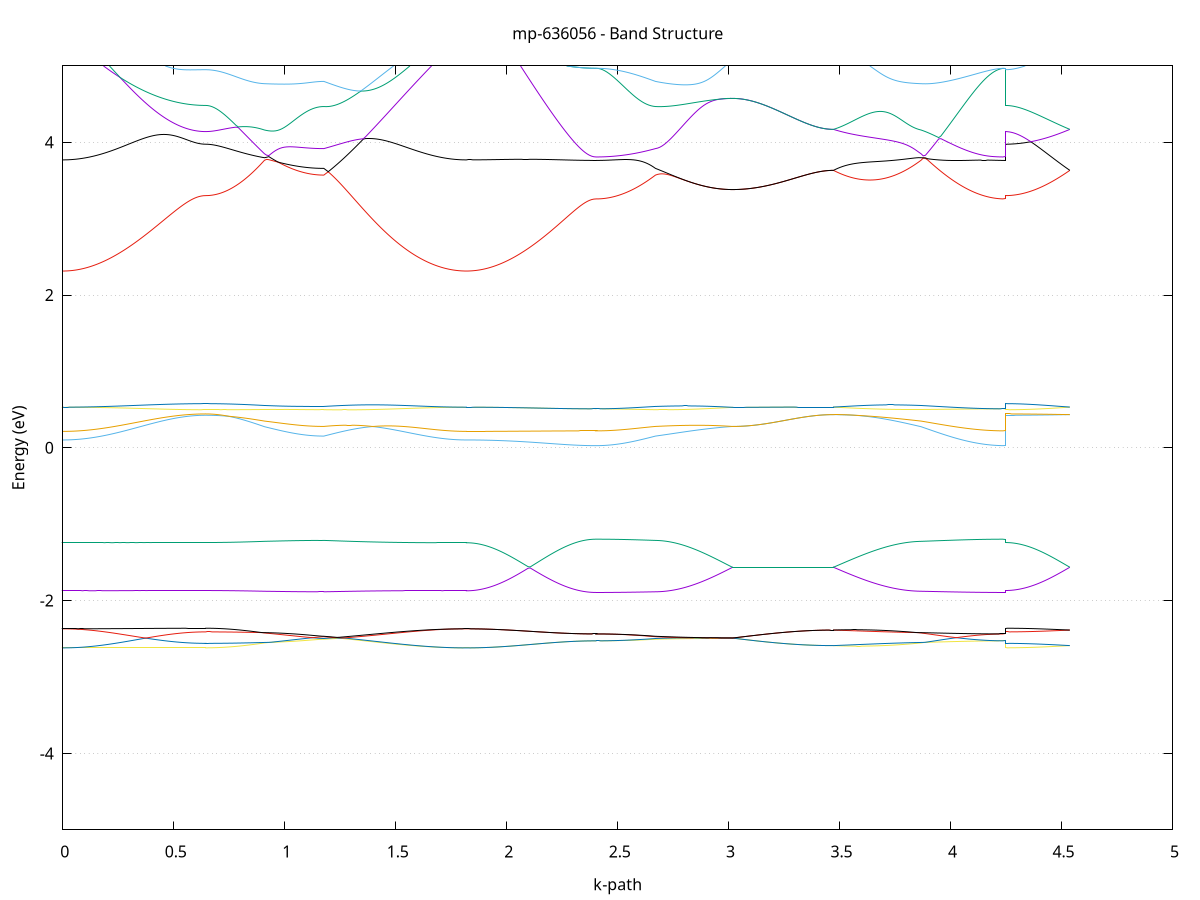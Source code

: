set title 'mp-636056 - Band Structure'
set xlabel 'k-path'
set ylabel 'Energy (eV)'
set grid y
set yrange [-5:5]
set terminal png size 800,600
set output 'mp-636056_bands_gnuplot.png'
plot '-' using 1:2 with lines notitle, '-' using 1:2 with lines notitle, '-' using 1:2 with lines notitle, '-' using 1:2 with lines notitle, '-' using 1:2 with lines notitle, '-' using 1:2 with lines notitle, '-' using 1:2 with lines notitle, '-' using 1:2 with lines notitle, '-' using 1:2 with lines notitle, '-' using 1:2 with lines notitle, '-' using 1:2 with lines notitle, '-' using 1:2 with lines notitle, '-' using 1:2 with lines notitle, '-' using 1:2 with lines notitle, '-' using 1:2 with lines notitle, '-' using 1:2 with lines notitle, '-' using 1:2 with lines notitle, '-' using 1:2 with lines notitle, '-' using 1:2 with lines notitle, '-' using 1:2 with lines notitle, '-' using 1:2 with lines notitle, '-' using 1:2 with lines notitle, '-' using 1:2 with lines notitle, '-' using 1:2 with lines notitle, '-' using 1:2 with lines notitle, '-' using 1:2 with lines notitle, '-' using 1:2 with lines notitle, '-' using 1:2 with lines notitle, '-' using 1:2 with lines notitle, '-' using 1:2 with lines notitle, '-' using 1:2 with lines notitle, '-' using 1:2 with lines notitle, '-' using 1:2 with lines notitle, '-' using 1:2 with lines notitle, '-' using 1:2 with lines notitle, '-' using 1:2 with lines notitle, '-' using 1:2 with lines notitle, '-' using 1:2 with lines notitle, '-' using 1:2 with lines notitle, '-' using 1:2 with lines notitle
0.000000 -30.692011
0.009901 -30.692011
0.019802 -30.691911
0.029702 -30.691911
0.039603 -30.691911
0.049504 -30.691911
0.059405 -30.691911
0.069305 -30.691911
0.079206 -30.691911
0.089107 -30.691911
0.099008 -30.691911
0.108908 -30.691911
0.118809 -30.691811
0.128710 -30.691811
0.138611 -30.691811
0.148511 -30.691811
0.158412 -30.691811
0.168313 -30.691711
0.178214 -30.691711
0.188114 -30.691711
0.198015 -30.691711
0.207916 -30.691711
0.217817 -30.691611
0.227717 -30.691611
0.237618 -30.691611
0.247519 -30.691511
0.257420 -30.691511
0.267320 -30.691511
0.277221 -30.691511
0.287122 -30.691411
0.297023 -30.691411
0.306924 -30.691411
0.316824 -30.691311
0.326725 -30.691311
0.336626 -30.691311
0.346527 -30.691211
0.356427 -30.691211
0.366328 -30.691211
0.376229 -30.691111
0.386130 -30.691111
0.396030 -30.691111
0.405931 -30.691111
0.415832 -30.691011
0.425733 -30.691011
0.435633 -30.691011
0.445534 -30.691011
0.455435 -30.690911
0.465336 -30.690911
0.475236 -30.690911
0.485137 -30.690911
0.495038 -30.690811
0.504939 -30.690811
0.514839 -30.690811
0.524740 -30.690811
0.534641 -30.690811
0.544542 -30.690711
0.554442 -30.690711
0.564343 -30.690711
0.574244 -30.690711
0.584145 -30.690711
0.594046 -30.690711
0.603946 -30.690711
0.613847 -30.690711
0.623748 -30.690711
0.633649 -30.690711
0.643549 -30.690711
0.643549 -30.690711
0.653366 -30.690711
0.663183 -30.690711
0.672999 -30.690711
0.682816 -30.690711
0.692633 -30.690711
0.702449 -30.690711
0.712266 -30.690611
0.722083 -30.690611
0.731899 -30.690611
0.741716 -30.690611
0.751533 -30.690611
0.761349 -30.690611
0.771166 -30.690611
0.780983 -30.690611
0.790799 -30.690611
0.800616 -30.690511
0.810433 -30.690511
0.820249 -30.690511
0.830066 -30.690511
0.839883 -30.690511
0.849699 -30.690411
0.859516 -30.690411
0.869333 -30.690411
0.879149 -30.690411
0.888966 -30.690411
0.898783 -30.690411
0.908599 -30.690411
0.908599 -30.690411
0.918512 -30.690411
0.928424 -30.690411
0.938337 -30.690411
0.948249 -30.690511
0.958162 -30.690511
0.968075 -30.690511
0.977987 -30.690511
0.987900 -30.690511
0.997812 -30.690611
1.007725 -30.690611
1.017638 -30.690611
1.027550 -30.690611
1.037463 -30.690611
1.047375 -30.690611
1.057288 -30.690611
1.067200 -30.690611
1.077113 -30.690711
1.087026 -30.690711
1.096938 -30.690711
1.106851 -30.690711
1.116763 -30.690711
1.126676 -30.690711
1.136588 -30.690711
1.146501 -30.690711
1.156414 -30.690711
1.166326 -30.690711
1.176239 -30.690711
1.176239 -30.690711
1.186123 -30.690711
1.196007 -30.690611
1.205891 -30.690611
1.215776 -30.690611
1.225660 -30.690511
1.235544 -30.690511
1.245428 -30.690511
1.255313 -30.690411
1.265197 -30.690411
1.275081 -30.690411
1.284966 -30.690511
1.294850 -30.690511
1.304734 -30.690511
1.314618 -30.690611
1.324503 -30.690611
1.334387 -30.690611
1.344271 -30.690711
1.354155 -30.690711
1.364040 -30.690811
1.373924 -30.690811
1.383808 -30.690811
1.393692 -30.690911
1.403577 -30.690911
1.413461 -30.690911
1.423345 -30.691011
1.433229 -30.691011
1.443114 -30.691111
1.452998 -30.691111
1.462882 -30.691111
1.472766 -30.691211
1.482651 -30.691211
1.492535 -30.691211
1.502419 -30.691311
1.512303 -30.691311
1.522188 -30.691411
1.532072 -30.691411
1.541956 -30.691411
1.551840 -30.691511
1.561725 -30.691511
1.571609 -30.691511
1.581493 -30.691611
1.591377 -30.691611
1.601262 -30.691611
1.611146 -30.691611
1.621030 -30.691711
1.630914 -30.691711
1.640799 -30.691711
1.650683 -30.691711
1.660567 -30.691811
1.670452 -30.691811
1.680336 -30.691811
1.690220 -30.691811
1.700104 -30.691811
1.709989 -30.691911
1.719873 -30.691911
1.729757 -30.691911
1.739641 -30.691911
1.749526 -30.691911
1.759410 -30.691911
1.769294 -30.691911
1.779178 -30.691911
1.789063 -30.691911
1.798947 -30.691911
1.808831 -30.692011
1.818715 -30.692011
1.818715 -30.692011
1.828615 -30.692011
1.838515 -30.691911
1.848414 -30.691911
1.858314 -30.691911
1.868213 -30.691911
1.878113 -30.691911
1.888013 -30.691911
1.897912 -30.691911
1.907812 -30.691911
1.917711 -30.691911
1.927611 -30.691911
1.937511 -30.691911
1.947410 -30.691911
1.957310 -30.691911
1.967209 -30.691811
1.977109 -30.691811
1.987009 -30.691811
1.996908 -30.691811
2.006808 -30.691811
2.016707 -30.691811
2.026607 -30.691711
2.036507 -30.691711
2.046406 -30.691711
2.056306 -30.691711
2.066205 -30.691711
2.076105 -30.691611
2.086005 -30.691611
2.095904 -30.691611
2.105804 -30.691611
2.115703 -30.691611
2.125603 -30.691511
2.135503 -30.691511
2.145402 -30.691511
2.155302 -30.691511
2.165201 -30.691511
2.175101 -30.691411
2.185001 -30.691411
2.194900 -30.691411
2.204800 -30.691411
2.214699 -30.691411
2.224599 -30.691411
2.234499 -30.691311
2.244398 -30.691311
2.254298 -30.691311
2.264197 -30.691311
2.274097 -30.691311
2.283997 -30.691311
2.293896 -30.691311
2.303796 -30.691311
2.313695 -30.691211
2.323595 -30.691211
2.333495 -30.691211
2.343394 -30.691211
2.353294 -30.691211
2.363193 -30.691211
2.373093 -30.691211
2.382993 -30.691211
2.392892 -30.691211
2.402792 -30.691211
2.402792 -30.691211
2.412704 -30.691211
2.422617 -30.691211
2.432530 -30.691211
2.442442 -30.691211
2.452355 -30.691211
2.462267 -30.691211
2.472180 -30.691211
2.482092 -30.691211
2.492005 -30.691111
2.501918 -30.691111
2.511830 -30.691111
2.521743 -30.691111
2.531655 -30.691111
2.541568 -30.691111
2.551480 -30.691011
2.561393 -30.691011
2.571306 -30.691011
2.581218 -30.691011
2.591131 -30.690911
2.601043 -30.690911
2.610956 -30.690911
2.620868 -30.690911
2.630781 -30.690811
2.640694 -30.690811
2.650606 -30.690811
2.660519 -30.690711
2.670431 -30.690711
2.670431 -30.690711
2.680346 -30.690711
2.690260 -30.690711
2.700175 -30.690711
2.710089 -30.690611
2.720003 -30.690611
2.729918 -30.690611
2.739832 -30.690611
2.749747 -30.690611
2.759661 -30.690611
2.769575 -30.690611
2.779490 -30.690511
2.789404 -30.690511
2.799319 -30.690511
2.809233 -30.690511
2.819148 -30.690511
2.829062 -30.690511
2.838976 -30.690511
2.848891 -30.690511
2.858805 -30.690511
2.868720 -30.690511
2.878634 -30.690411
2.888548 -30.690411
2.898463 -30.690411
2.908377 -30.690411
2.918292 -30.690411
2.928206 -30.690411
2.938120 -30.690411
2.948035 -30.690411
2.957949 -30.690411
2.967864 -30.690411
2.977778 -30.690411
2.987693 -30.690411
2.997607 -30.690411
3.007521 -30.690411
3.017436 -30.690411
3.017436 -30.690411
3.027328 -30.690411
3.037221 -30.690411
3.047113 -30.690411
3.057006 -30.690411
3.066899 -30.690411
3.076791 -30.690411
3.086684 -30.690411
3.096576 -30.690411
3.106469 -30.690411
3.116361 -30.690411
3.126254 -30.690411
3.136147 -30.690411
3.146039 -30.690411
3.155932 -30.690411
3.165824 -30.690411
3.175717 -30.690411
3.185609 -30.690411
3.195502 -30.690411
3.205395 -30.690311
3.215287 -30.690311
3.225180 -30.690311
3.235072 -30.690311
3.244965 -30.690311
3.254857 -30.690311
3.264750 -30.690311
3.274643 -30.690311
3.284535 -30.690311
3.294428 -30.690311
3.304320 -30.690311
3.314213 -30.690311
3.324105 -30.690311
3.333998 -30.690311
3.343890 -30.690311
3.353783 -30.690311
3.363676 -30.690311
3.373568 -30.690311
3.383461 -30.690311
3.393353 -30.690311
3.403246 -30.690311
3.413138 -30.690311
3.423031 -30.690311
3.432924 -30.690311
3.442816 -30.690311
3.452709 -30.690311
3.462601 -30.690311
3.472494 -30.690311
3.472494 -30.690311
3.482353 -30.690311
3.492213 -30.690311
3.502073 -30.690311
3.511932 -30.690411
3.521792 -30.690411
3.531651 -30.690411
3.541511 -30.690411
3.551370 -30.690411
3.561230 -30.690411
3.571090 -30.690411
3.580949 -30.690411
3.590809 -30.690411
3.600668 -30.690411
3.610528 -30.690411
3.620387 -30.690511
3.630247 -30.690511
3.640107 -30.690511
3.649966 -30.690511
3.659826 -30.690511
3.669685 -30.690511
3.679545 -30.690511
3.689404 -30.690511
3.699264 -30.690511
3.709124 -30.690511
3.718983 -30.690511
3.728843 -30.690511
3.738702 -30.690511
3.748562 -30.690411
3.758421 -30.690411
3.768281 -30.690411
3.778140 -30.690411
3.788000 -30.690411
3.797860 -30.690411
3.807719 -30.690411
3.817579 -30.690411
3.827438 -30.690411
3.837298 -30.690411
3.847157 -30.690411
3.857017 -30.690411
3.866877 -30.690411
3.866877 -30.690411
3.876837 -30.690411
3.886798 -30.690411
3.896758 -30.690511
3.906719 -30.690511
3.916679 -30.690511
3.926640 -30.690611
3.936600 -30.690611
3.946561 -30.690611
3.956521 -30.690711
3.966482 -30.690711
3.976442 -30.690711
3.986403 -30.690811
3.996363 -30.690811
4.006324 -30.690811
4.016284 -30.690811
4.026245 -30.690911
4.036205 -30.690911
4.046166 -30.690911
4.056126 -30.690911
4.066087 -30.691011
4.076047 -30.691011
4.086008 -30.691011
4.095968 -30.691011
4.105929 -30.691111
4.115889 -30.691111
4.125850 -30.691111
4.135810 -30.691111
4.145771 -30.691111
4.155731 -30.691111
4.165692 -30.691211
4.175652 -30.691211
4.185613 -30.691211
4.195573 -30.691211
4.205534 -30.691211
4.215495 -30.691211
4.225455 -30.691211
4.235416 -30.691211
4.245376 -30.691211
4.245376 -30.690711
4.255111 -30.690711
4.264845 -30.690711
4.274580 -30.690711
4.284314 -30.690711
4.294049 -30.690711
4.303784 -30.690711
4.313518 -30.690611
4.323253 -30.690611
4.332988 -30.690611
4.342722 -30.690611
4.352457 -30.690611
4.362191 -30.690611
4.371926 -30.690611
4.381661 -30.690611
4.391395 -30.690611
4.401130 -30.690611
4.410864 -30.690511
4.420599 -30.690511
4.430334 -30.690511
4.440068 -30.690511
4.449803 -30.690511
4.459537 -30.690511
4.469272 -30.690411
4.479007 -30.690411
4.488741 -30.690411
4.498476 -30.690411
4.508210 -30.690411
4.517945 -30.690311
4.527680 -30.690311
4.537414 -30.690311
e
0.000000 -30.688911
0.009901 -30.688911
0.019802 -30.688911
0.029702 -30.689011
0.039603 -30.689011
0.049504 -30.689011
0.059405 -30.689011
0.069305 -30.689011
0.079206 -30.689011
0.089107 -30.689011
0.099008 -30.689011
0.108908 -30.689011
0.118809 -30.689011
0.128710 -30.689011
0.138611 -30.689111
0.148511 -30.689111
0.158412 -30.689111
0.168313 -30.689111
0.178214 -30.689111
0.188114 -30.689111
0.198015 -30.689211
0.207916 -30.689211
0.217817 -30.689211
0.227717 -30.689211
0.237618 -30.689211
0.247519 -30.689311
0.257420 -30.689311
0.267320 -30.689311
0.277221 -30.689311
0.287122 -30.689411
0.297023 -30.689411
0.306924 -30.689411
0.316824 -30.689411
0.326725 -30.689411
0.336626 -30.689511
0.346527 -30.689511
0.356427 -30.689511
0.366328 -30.689511
0.376229 -30.689611
0.386130 -30.689611
0.396030 -30.689611
0.405931 -30.689611
0.415832 -30.689711
0.425733 -30.689711
0.435633 -30.689711
0.445534 -30.689711
0.455435 -30.689711
0.465336 -30.689811
0.475236 -30.689811
0.485137 -30.689811
0.495038 -30.689811
0.504939 -30.689811
0.514839 -30.689811
0.524740 -30.689811
0.534641 -30.689911
0.544542 -30.689911
0.554442 -30.689911
0.564343 -30.689911
0.574244 -30.689911
0.584145 -30.689911
0.594046 -30.689911
0.603946 -30.689911
0.613847 -30.689911
0.623748 -30.689911
0.633649 -30.689911
0.643549 -30.689911
0.643549 -30.689911
0.653366 -30.689911
0.663183 -30.689911
0.672999 -30.689911
0.682816 -30.689911
0.692633 -30.689911
0.702449 -30.690011
0.712266 -30.690011
0.722083 -30.690011
0.731899 -30.690011
0.741716 -30.690011
0.751533 -30.690011
0.761349 -30.690011
0.771166 -30.690011
0.780983 -30.690111
0.790799 -30.690111
0.800616 -30.690111
0.810433 -30.690111
0.820249 -30.690111
0.830066 -30.690211
0.839883 -30.690211
0.849699 -30.690211
0.859516 -30.690211
0.869333 -30.690311
0.879149 -30.690311
0.888966 -30.690311
0.898783 -30.690311
0.908599 -30.690311
0.908599 -30.690311
0.918512 -30.690311
0.928424 -30.690311
0.938337 -30.690311
0.948249 -30.690311
0.958162 -30.690211
0.968075 -30.690211
0.977987 -30.690211
0.987900 -30.690211
0.997812 -30.690211
1.007725 -30.690211
1.017638 -30.690211
1.027550 -30.690211
1.037463 -30.690211
1.047375 -30.690111
1.057288 -30.690111
1.067200 -30.690111
1.077113 -30.690111
1.087026 -30.690111
1.096938 -30.690111
1.106851 -30.690111
1.116763 -30.690111
1.126676 -30.690111
1.136588 -30.690111
1.146501 -30.690111
1.156414 -30.690111
1.166326 -30.690111
1.176239 -30.690111
1.176239 -30.690111
1.186123 -30.690111
1.196007 -30.690211
1.205891 -30.690211
1.215776 -30.690211
1.225660 -30.690211
1.235544 -30.690311
1.245428 -30.690311
1.255313 -30.690311
1.265197 -30.690411
1.275081 -30.690311
1.284966 -30.690311
1.294850 -30.690311
1.304734 -30.690211
1.314618 -30.690211
1.324503 -30.690211
1.334387 -30.690111
1.344271 -30.690111
1.354155 -30.690011
1.364040 -30.690011
1.373924 -30.690011
1.383808 -30.689911
1.393692 -30.689911
1.403577 -30.689811
1.413461 -30.689811
1.423345 -30.689811
1.433229 -30.689711
1.443114 -30.689711
1.452998 -30.689711
1.462882 -30.689611
1.472766 -30.689611
1.482651 -30.689611
1.492535 -30.689511
1.502419 -30.689511
1.512303 -30.689511
1.522188 -30.689411
1.532072 -30.689411
1.541956 -30.689411
1.551840 -30.689311
1.561725 -30.689311
1.571609 -30.689311
1.581493 -30.689311
1.591377 -30.689211
1.601262 -30.689211
1.611146 -30.689211
1.621030 -30.689211
1.630914 -30.689111
1.640799 -30.689111
1.650683 -30.689111
1.660567 -30.689111
1.670452 -30.689111
1.680336 -30.689111
1.690220 -30.689011
1.700104 -30.689011
1.709989 -30.689011
1.719873 -30.689011
1.729757 -30.689011
1.739641 -30.689011
1.749526 -30.689011
1.759410 -30.689011
1.769294 -30.689011
1.779178 -30.689011
1.789063 -30.689011
1.798947 -30.688911
1.808831 -30.688911
1.818715 -30.688911
1.818715 -30.688911
1.828615 -30.688911
1.838515 -30.688911
1.848414 -30.689011
1.858314 -30.689011
1.868213 -30.689011
1.878113 -30.689011
1.888013 -30.689011
1.897912 -30.689011
1.907812 -30.689011
1.917711 -30.689011
1.927611 -30.689011
1.937511 -30.689011
1.947410 -30.689011
1.957310 -30.689011
1.967209 -30.689111
1.977109 -30.689111
1.987009 -30.689111
1.996908 -30.689111
2.006808 -30.689111
2.016707 -30.689111
2.026607 -30.689211
2.036507 -30.689211
2.046406 -30.689211
2.056306 -30.689211
2.066205 -30.689211
2.076105 -30.689311
2.086005 -30.689311
2.095904 -30.689311
2.105804 -30.689311
2.115703 -30.689311
2.125603 -30.689311
2.135503 -30.689411
2.145402 -30.689411
2.155302 -30.689411
2.165201 -30.689411
2.175101 -30.689411
2.185001 -30.689511
2.194900 -30.689511
2.204800 -30.689511
2.214699 -30.689511
2.224599 -30.689511
2.234499 -30.689611
2.244398 -30.689611
2.254298 -30.689611
2.264197 -30.689611
2.274097 -30.689611
2.283997 -30.689611
2.293896 -30.689611
2.303796 -30.689611
2.313695 -30.689711
2.323595 -30.689711
2.333495 -30.689711
2.343394 -30.689711
2.353294 -30.689711
2.363193 -30.689711
2.373093 -30.689711
2.382993 -30.689711
2.392892 -30.689711
2.402792 -30.689711
2.402792 -30.689711
2.412704 -30.689711
2.422617 -30.689711
2.432530 -30.689711
2.442442 -30.689711
2.452355 -30.689711
2.462267 -30.689711
2.472180 -30.689711
2.482092 -30.689711
2.492005 -30.689711
2.501918 -30.689711
2.511830 -30.689811
2.521743 -30.689811
2.531655 -30.689811
2.541568 -30.689811
2.551480 -30.689811
2.561393 -30.689811
2.571306 -30.689911
2.581218 -30.689911
2.591131 -30.689911
2.601043 -30.689911
2.610956 -30.689911
2.620868 -30.690011
2.630781 -30.690011
2.640694 -30.690011
2.650606 -30.690011
2.660519 -30.690111
2.670431 -30.690111
2.670431 -30.690111
2.680346 -30.690111
2.690260 -30.690111
2.700175 -30.690111
2.710089 -30.690211
2.720003 -30.690211
2.729918 -30.690211
2.739832 -30.690211
2.749747 -30.690211
2.759661 -30.690211
2.769575 -30.690211
2.779490 -30.690211
2.789404 -30.690211
2.799319 -30.690311
2.809233 -30.690311
2.819148 -30.690311
2.829062 -30.690311
2.838976 -30.690311
2.848891 -30.690311
2.858805 -30.690311
2.868720 -30.690311
2.878634 -30.690311
2.888548 -30.690311
2.898463 -30.690311
2.908377 -30.690311
2.918292 -30.690311
2.928206 -30.690311
2.938120 -30.690311
2.948035 -30.690311
2.957949 -30.690311
2.967864 -30.690411
2.977778 -30.690411
2.987693 -30.690411
2.997607 -30.690411
3.007521 -30.690411
3.017436 -30.690411
3.017436 -30.690411
3.027328 -30.690411
3.037221 -30.690411
3.047113 -30.690411
3.057006 -30.690411
3.066899 -30.690411
3.076791 -30.690411
3.086684 -30.690411
3.096576 -30.690411
3.106469 -30.690411
3.116361 -30.690411
3.126254 -30.690411
3.136147 -30.690411
3.146039 -30.690411
3.155932 -30.690411
3.165824 -30.690411
3.175717 -30.690411
3.185609 -30.690411
3.195502 -30.690311
3.205395 -30.690311
3.215287 -30.690311
3.225180 -30.690311
3.235072 -30.690311
3.244965 -30.690311
3.254857 -30.690311
3.264750 -30.690311
3.274643 -30.690311
3.284535 -30.690311
3.294428 -30.690311
3.304320 -30.690311
3.314213 -30.690311
3.324105 -30.690311
3.333998 -30.690311
3.343890 -30.690311
3.353783 -30.690311
3.363676 -30.690311
3.373568 -30.690311
3.383461 -30.690311
3.393353 -30.690311
3.403246 -30.690311
3.413138 -30.690311
3.423031 -30.690311
3.432924 -30.690311
3.442816 -30.690311
3.452709 -30.690311
3.462601 -30.690311
3.472494 -30.690311
3.472494 -30.690311
3.482353 -30.690311
3.492213 -30.690311
3.502073 -30.690311
3.511932 -30.690211
3.521792 -30.690211
3.531651 -30.690211
3.541511 -30.690211
3.551370 -30.690211
3.561230 -30.690211
3.571090 -30.690211
3.580949 -30.690211
3.590809 -30.690211
3.600668 -30.690211
3.610528 -30.690211
3.620387 -30.690211
3.630247 -30.690211
3.640107 -30.690211
3.649966 -30.690211
3.659826 -30.690211
3.669685 -30.690211
3.679545 -30.690211
3.689404 -30.690211
3.699264 -30.690211
3.709124 -30.690211
3.718983 -30.690211
3.728843 -30.690211
3.738702 -30.690211
3.748562 -30.690211
3.758421 -30.690211
3.768281 -30.690211
3.778140 -30.690211
3.788000 -30.690311
3.797860 -30.690311
3.807719 -30.690311
3.817579 -30.690311
3.827438 -30.690311
3.837298 -30.690311
3.847157 -30.690311
3.857017 -30.690311
3.866877 -30.690311
3.866877 -30.690311
3.876837 -30.690311
3.886798 -30.690311
3.896758 -30.690211
3.906719 -30.690211
3.916679 -30.690211
3.926640 -30.690211
3.936600 -30.690211
3.946561 -30.690111
3.956521 -30.690111
3.966482 -30.690111
3.976442 -30.690111
3.986403 -30.690011
3.996363 -30.690011
4.006324 -30.690011
4.016284 -30.690011
4.026245 -30.689911
4.036205 -30.689911
4.046166 -30.689911
4.056126 -30.689911
4.066087 -30.689911
4.076047 -30.689911
4.086008 -30.689811
4.095968 -30.689811
4.105929 -30.689811
4.115889 -30.689811
4.125850 -30.689811
4.135810 -30.689811
4.145771 -30.689711
4.155731 -30.689711
4.165692 -30.689711
4.175652 -30.689711
4.185613 -30.689711
4.195573 -30.689711
4.205534 -30.689711
4.215495 -30.689711
4.225455 -30.689711
4.235416 -30.689711
4.245376 -30.689711
4.245376 -30.689911
4.255111 -30.689911
4.264845 -30.689911
4.274580 -30.689911
4.284314 -30.689911
4.294049 -30.689911
4.303784 -30.689911
4.313518 -30.690011
4.323253 -30.690011
4.332988 -30.690011
4.342722 -30.690011
4.352457 -30.690011
4.362191 -30.690011
4.371926 -30.690011
4.381661 -30.690011
4.391395 -30.690011
4.401130 -30.690011
4.410864 -30.690111
4.420599 -30.690111
4.430334 -30.690111
4.440068 -30.690111
4.449803 -30.690111
4.459537 -30.690111
4.469272 -30.690211
4.479007 -30.690211
4.488741 -30.690211
4.498476 -30.690211
4.508210 -30.690211
4.517945 -30.690311
4.527680 -30.690311
4.537414 -30.690311
e
0.000000 -25.209711
0.009901 -25.209711
0.019802 -25.209711
0.029702 -25.209711
0.039603 -25.209711
0.049504 -25.209711
0.059405 -25.209711
0.069305 -25.209711
0.079206 -25.209711
0.089107 -25.209711
0.099008 -25.209711
0.108908 -25.209711
0.118809 -25.209711
0.128710 -25.209711
0.138611 -25.209711
0.148511 -25.209711
0.158412 -25.209711
0.168313 -25.209711
0.178214 -25.209711
0.188114 -25.209711
0.198015 -25.209711
0.207916 -25.209711
0.217817 -25.209811
0.227717 -25.209811
0.237618 -25.209811
0.247519 -25.209811
0.257420 -25.209811
0.267320 -25.209811
0.277221 -25.209811
0.287122 -25.209911
0.297023 -25.209911
0.306924 -25.209911
0.316824 -25.209911
0.326725 -25.209911
0.336626 -25.209911
0.346527 -25.209911
0.356427 -25.209911
0.366328 -25.209911
0.376229 -25.209911
0.386130 -25.210011
0.396030 -25.210011
0.405931 -25.210011
0.415832 -25.210011
0.425733 -25.210011
0.435633 -25.210011
0.445534 -25.210111
0.455435 -25.210111
0.465336 -25.210111
0.475236 -25.210111
0.485137 -25.210111
0.495038 -25.210111
0.504939 -25.210111
0.514839 -25.210211
0.524740 -25.210211
0.534641 -25.210211
0.544542 -25.210211
0.554442 -25.210211
0.564343 -25.210211
0.574244 -25.210211
0.584145 -25.210211
0.594046 -25.210211
0.603946 -25.210211
0.613847 -25.210211
0.623748 -25.210211
0.633649 -25.210211
0.643549 -25.210211
0.643549 -25.210211
0.653366 -25.210211
0.663183 -25.210211
0.672999 -25.210211
0.682816 -25.210211
0.692633 -25.210211
0.702449 -25.210211
0.712266 -25.210211
0.722083 -25.210211
0.731899 -25.210211
0.741716 -25.210111
0.751533 -25.210111
0.761349 -25.210111
0.771166 -25.210111
0.780983 -25.210111
0.790799 -25.210111
0.800616 -25.210011
0.810433 -25.210011
0.820249 -25.210011
0.830066 -25.210011
0.839883 -25.209911
0.849699 -25.209911
0.859516 -25.209911
0.869333 -25.209911
0.879149 -25.209911
0.888966 -25.209911
0.898783 -25.209811
0.908599 -25.209811
0.908599 -25.209811
0.918512 -25.209811
0.928424 -25.209811
0.938337 -25.209811
0.948249 -25.209811
0.958162 -25.209811
0.968075 -25.209711
0.977987 -25.209711
0.987900 -25.209711
0.997812 -25.209711
1.007725 -25.209711
1.017638 -25.209711
1.027550 -25.209711
1.037463 -25.209611
1.047375 -25.209611
1.057288 -25.209611
1.067200 -25.209611
1.077113 -25.209611
1.087026 -25.209611
1.096938 -25.209611
1.106851 -25.209611
1.116763 -25.209611
1.126676 -25.209611
1.136588 -25.209611
1.146501 -25.209611
1.156414 -25.209511
1.166326 -25.209511
1.176239 -25.209511
1.176239 -25.209511
1.186123 -25.209511
1.196007 -25.209611
1.205891 -25.209611
1.215776 -25.209611
1.225660 -25.209611
1.235544 -25.209611
1.245428 -25.209611
1.255313 -25.209611
1.265197 -25.209611
1.275081 -25.209611
1.284966 -25.209611
1.294850 -25.209611
1.304734 -25.209611
1.314618 -25.209611
1.324503 -25.209611
1.334387 -25.209711
1.344271 -25.209711
1.354155 -25.209711
1.364040 -25.209711
1.373924 -25.209711
1.383808 -25.209711
1.393692 -25.209711
1.403577 -25.209711
1.413461 -25.209711
1.423345 -25.209811
1.433229 -25.209811
1.443114 -25.209811
1.452998 -25.209811
1.462882 -25.209811
1.472766 -25.209811
1.482651 -25.209811
1.492535 -25.209811
1.502419 -25.209811
1.512303 -25.209811
1.522188 -25.209811
1.532072 -25.209811
1.541956 -25.209811
1.551840 -25.209811
1.561725 -25.209811
1.571609 -25.209711
1.581493 -25.209711
1.591377 -25.209711
1.601262 -25.209711
1.611146 -25.209711
1.621030 -25.209711
1.630914 -25.209711
1.640799 -25.209711
1.650683 -25.209711
1.660567 -25.209711
1.670452 -25.209711
1.680336 -25.209711
1.690220 -25.209711
1.700104 -25.209711
1.709989 -25.209711
1.719873 -25.209711
1.729757 -25.209711
1.739641 -25.209711
1.749526 -25.209711
1.759410 -25.209711
1.769294 -25.209711
1.779178 -25.209711
1.789063 -25.209711
1.798947 -25.209711
1.808831 -25.209711
1.818715 -25.209711
1.818715 -25.209711
1.828615 -25.209711
1.838515 -25.209711
1.848414 -25.209711
1.858314 -25.209711
1.868213 -25.209711
1.878113 -25.209711
1.888013 -25.209711
1.897912 -25.209711
1.907812 -25.209711
1.917711 -25.209711
1.927611 -25.209711
1.937511 -25.209611
1.947410 -25.209611
1.957310 -25.209611
1.967209 -25.209611
1.977109 -25.209611
1.987009 -25.209611
1.996908 -25.209611
2.006808 -25.209611
2.016707 -25.209611
2.026607 -25.209511
2.036507 -25.209511
2.046406 -25.209511
2.056306 -25.209511
2.066205 -25.209511
2.076105 -25.209511
2.086005 -25.209511
2.095904 -25.209511
2.105804 -25.209511
2.115703 -25.209511
2.125603 -25.209511
2.135503 -25.209511
2.145402 -25.209511
2.155302 -25.209411
2.165201 -25.209511
2.175101 -25.209411
2.185001 -25.209411
2.194900 -25.209511
2.204800 -25.209511
2.214699 -25.209511
2.224599 -25.209511
2.234499 -25.209511
2.244398 -25.209511
2.254298 -25.209411
2.264197 -25.209411
2.274097 -25.209411
2.283997 -25.209411
2.293896 -25.209511
2.303796 -25.209511
2.313695 -25.209511
2.323595 -25.209511
2.333495 -25.209411
2.343394 -25.209411
2.353294 -25.209411
2.363193 -25.209411
2.373093 -25.209411
2.382993 -25.209411
2.392892 -25.209411
2.402792 -25.209411
2.402792 -25.209411
2.412704 -25.209411
2.422617 -25.209411
2.432530 -25.209411
2.442442 -25.209411
2.452355 -25.209411
2.462267 -25.209411
2.472180 -25.209411
2.482092 -25.209411
2.492005 -25.209411
2.501918 -25.209411
2.511830 -25.209411
2.521743 -25.209411
2.531655 -25.209411
2.541568 -25.209411
2.551480 -25.209511
2.561393 -25.209511
2.571306 -25.209511
2.581218 -25.209511
2.591131 -25.209511
2.601043 -25.209511
2.610956 -25.209511
2.620868 -25.209511
2.630781 -25.209511
2.640694 -25.209511
2.650606 -25.209511
2.660519 -25.209511
2.670431 -25.209511
2.670431 -25.209511
2.680346 -25.209611
2.690260 -25.209611
2.700175 -25.209611
2.710089 -25.209611
2.720003 -25.209611
2.729918 -25.209611
2.739832 -25.209611
2.749747 -25.209611
2.759661 -25.209611
2.769575 -25.209611
2.779490 -25.209611
2.789404 -25.209611
2.799319 -25.209611
2.809233 -25.209611
2.819148 -25.209611
2.829062 -25.209611
2.838976 -25.209611
2.848891 -25.209611
2.858805 -25.209611
2.868720 -25.209611
2.878634 -25.209611
2.888548 -25.209611
2.898463 -25.209611
2.908377 -25.209611
2.918292 -25.209611
2.928206 -25.209611
2.938120 -25.209611
2.948035 -25.209611
2.957949 -25.209611
2.967864 -25.209611
2.977778 -25.209611
2.987693 -25.209611
2.997607 -25.209611
3.007521 -25.209611
3.017436 -25.209611
3.017436 -25.209611
3.027328 -25.209611
3.037221 -25.209611
3.047113 -25.209611
3.057006 -25.209611
3.066899 -25.209711
3.076791 -25.209711
3.086684 -25.209711
3.096576 -25.209711
3.106469 -25.209711
3.116361 -25.209711
3.126254 -25.209711
3.136147 -25.209811
3.146039 -25.209811
3.155932 -25.209811
3.165824 -25.209811
3.175717 -25.209811
3.185609 -25.209811
3.195502 -25.209911
3.205395 -25.209911
3.215287 -25.209911
3.225180 -25.209911
3.235072 -25.209911
3.244965 -25.210011
3.254857 -25.210011
3.264750 -25.210011
3.274643 -25.210011
3.284535 -25.210111
3.294428 -25.210111
3.304320 -25.210111
3.314213 -25.210111
3.324105 -25.210111
3.333998 -25.210111
3.343890 -25.210211
3.353783 -25.210211
3.363676 -25.210211
3.373568 -25.210211
3.383461 -25.210211
3.393353 -25.210211
3.403246 -25.210211
3.413138 -25.210311
3.423031 -25.210311
3.432924 -25.210311
3.442816 -25.210311
3.452709 -25.210311
3.462601 -25.210311
3.472494 -25.210311
3.472494 -25.210311
3.482353 -25.210311
3.492213 -25.210311
3.502073 -25.210311
3.511932 -25.210311
3.521792 -25.210311
3.531651 -25.210311
3.541511 -25.210311
3.551370 -25.210311
3.561230 -25.210311
3.571090 -25.210211
3.580949 -25.210211
3.590809 -25.210211
3.600668 -25.210211
3.610528 -25.210211
3.620387 -25.210211
3.630247 -25.210211
3.640107 -25.210211
3.649966 -25.210211
3.659826 -25.210211
3.669685 -25.210211
3.679545 -25.210111
3.689404 -25.210111
3.699264 -25.210111
3.709124 -25.210111
3.718983 -25.210111
3.728843 -25.210111
3.738702 -25.210111
3.748562 -25.210111
3.758421 -25.210011
3.768281 -25.210011
3.778140 -25.210011
3.788000 -25.210011
3.797860 -25.210011
3.807719 -25.210011
3.817579 -25.209911
3.827438 -25.209911
3.837298 -25.209911
3.847157 -25.209911
3.857017 -25.209911
3.866877 -25.209911
3.866877 -25.209911
3.876837 -25.209811
3.886798 -25.209811
3.896758 -25.209811
3.906719 -25.209811
3.916679 -25.209711
3.926640 -25.209711
3.936600 -25.209711
3.946561 -25.209711
3.956521 -25.209711
3.966482 -25.209611
3.976442 -25.209611
3.986403 -25.209611
3.996363 -25.209611
4.006324 -25.209611
4.016284 -25.209611
4.026245 -25.209511
4.036205 -25.209511
4.046166 -25.209511
4.056126 -25.209511
4.066087 -25.209511
4.076047 -25.209511
4.086008 -25.209511
4.095968 -25.209411
4.105929 -25.209411
4.115889 -25.209411
4.125850 -25.209411
4.135810 -25.209411
4.145771 -25.209411
4.155731 -25.209411
4.165692 -25.209411
4.175652 -25.209411
4.185613 -25.209411
4.195573 -25.209411
4.205534 -25.209411
4.215495 -25.209411
4.225455 -25.209411
4.235416 -25.209411
4.245376 -25.209411
4.245376 -25.210211
4.255111 -25.210211
4.264845 -25.210211
4.274580 -25.210311
4.284314 -25.210311
4.294049 -25.210311
4.303784 -25.210311
4.313518 -25.210311
4.323253 -25.210311
4.332988 -25.210311
4.342722 -25.210311
4.352457 -25.210311
4.362191 -25.210311
4.371926 -25.210311
4.381661 -25.210311
4.391395 -25.210311
4.401130 -25.210311
4.410864 -25.210311
4.420599 -25.210311
4.430334 -25.210311
4.440068 -25.210311
4.449803 -25.210311
4.459537 -25.210311
4.469272 -25.210311
4.479007 -25.210311
4.488741 -25.210311
4.498476 -25.210311
4.508210 -25.210311
4.517945 -25.210311
4.527680 -25.210311
4.537414 -25.210311
e
0.000000 -25.207811
0.009901 -25.207811
0.019802 -25.207811
0.029702 -25.207811
0.039603 -25.207811
0.049504 -25.207811
0.059405 -25.207911
0.069305 -25.207911
0.079206 -25.207911
0.089107 -25.207911
0.099008 -25.207911
0.108908 -25.208011
0.118809 -25.208011
0.128710 -25.208011
0.138611 -25.208011
0.148511 -25.208111
0.158412 -25.208111
0.168313 -25.208111
0.178214 -25.208211
0.188114 -25.208211
0.198015 -25.208211
0.207916 -25.208311
0.217817 -25.208311
0.227717 -25.208411
0.237618 -25.208411
0.247519 -25.208411
0.257420 -25.208511
0.267320 -25.208511
0.277221 -25.208611
0.287122 -25.208611
0.297023 -25.208711
0.306924 -25.208711
0.316824 -25.208811
0.326725 -25.208811
0.336626 -25.208911
0.346527 -25.208911
0.356427 -25.209011
0.366328 -25.209011
0.376229 -25.209111
0.386130 -25.209111
0.396030 -25.209211
0.405931 -25.209211
0.415832 -25.209311
0.425733 -25.209311
0.435633 -25.209311
0.445534 -25.209411
0.455435 -25.209411
0.465336 -25.209411
0.475236 -25.209411
0.485137 -25.209511
0.495038 -25.209511
0.504939 -25.209511
0.514839 -25.209611
0.524740 -25.209611
0.534641 -25.209611
0.544542 -25.209611
0.554442 -25.209611
0.564343 -25.209611
0.574244 -25.209611
0.584145 -25.209711
0.594046 -25.209711
0.603946 -25.209711
0.613847 -25.209711
0.623748 -25.209711
0.633649 -25.209711
0.643549 -25.209711
0.643549 -25.209711
0.653366 -25.209611
0.663183 -25.209611
0.672999 -25.209611
0.682816 -25.209611
0.692633 -25.209611
0.702449 -25.209611
0.712266 -25.209611
0.722083 -25.209611
0.731899 -25.209611
0.741716 -25.209611
0.751533 -25.209611
0.761349 -25.209611
0.771166 -25.209611
0.780983 -25.209511
0.790799 -25.209511
0.800616 -25.209511
0.810433 -25.209511
0.820249 -25.209511
0.830066 -25.209411
0.839883 -25.209411
0.849699 -25.209411
0.859516 -25.209311
0.869333 -25.209311
0.879149 -25.209211
0.888966 -25.209211
0.898783 -25.209211
0.908599 -25.209111
0.908599 -25.209111
0.918512 -25.209111
0.928424 -25.209111
0.938337 -25.209011
0.948249 -25.209011
0.958162 -25.209011
0.968075 -25.208911
0.977987 -25.208911
0.987900 -25.208911
0.997812 -25.208911
1.007725 -25.208811
1.017638 -25.208811
1.027550 -25.208811
1.037463 -25.208811
1.047375 -25.208711
1.057288 -25.208711
1.067200 -25.208711
1.077113 -25.208711
1.087026 -25.208711
1.096938 -25.208611
1.106851 -25.208611
1.116763 -25.208611
1.126676 -25.208611
1.136588 -25.208611
1.146501 -25.208611
1.156414 -25.208611
1.166326 -25.208511
1.176239 -25.208611
1.176239 -25.208611
1.186123 -25.208611
1.196007 -25.208611
1.205891 -25.208711
1.215776 -25.208711
1.225660 -25.208811
1.235544 -25.208811
1.245428 -25.208811
1.255313 -25.208911
1.265197 -25.208911
1.275081 -25.208911
1.284966 -25.209011
1.294850 -25.209011
1.304734 -25.209011
1.314618 -25.209011
1.324503 -25.209111
1.334387 -25.209111
1.344271 -25.209111
1.354155 -25.209111
1.364040 -25.209111
1.373924 -25.209111
1.383808 -25.209011
1.393692 -25.209011
1.403577 -25.209011
1.413461 -25.209011
1.423345 -25.209011
1.433229 -25.209011
1.443114 -25.208911
1.452998 -25.208911
1.462882 -25.208911
1.472766 -25.208811
1.482651 -25.208811
1.492535 -25.208811
1.502419 -25.208711
1.512303 -25.208711
1.522188 -25.208711
1.532072 -25.208611
1.541956 -25.208611
1.551840 -25.208511
1.561725 -25.208511
1.571609 -25.208411
1.581493 -25.208411
1.591377 -25.208411
1.601262 -25.208311
1.611146 -25.208311
1.621030 -25.208211
1.630914 -25.208211
1.640799 -25.208211
1.650683 -25.208111
1.660567 -25.208111
1.670452 -25.208111
1.680336 -25.208011
1.690220 -25.208011
1.700104 -25.208011
1.709989 -25.208011
1.719873 -25.207911
1.729757 -25.207911
1.739641 -25.207911
1.749526 -25.207911
1.759410 -25.207911
1.769294 -25.207911
1.779178 -25.207811
1.789063 -25.207811
1.798947 -25.207811
1.808831 -25.207811
1.818715 -25.207811
1.818715 -25.207811
1.828615 -25.207811
1.838515 -25.207811
1.848414 -25.207811
1.858314 -25.207811
1.868213 -25.207911
1.878113 -25.207811
1.888013 -25.207911
1.897912 -25.207911
1.907812 -25.207911
1.917711 -25.207911
1.927611 -25.207911
1.937511 -25.207911
1.947410 -25.207911
1.957310 -25.207911
1.967209 -25.207911
1.977109 -25.207911
1.987009 -25.207911
1.996908 -25.207911
2.006808 -25.207911
2.016707 -25.207911
2.026607 -25.207911
2.036507 -25.207911
2.046406 -25.207911
2.056306 -25.207911
2.066205 -25.207911
2.076105 -25.207911
2.086005 -25.207911
2.095904 -25.207911
2.105804 -25.207911
2.115703 -25.207911
2.125603 -25.207911
2.135503 -25.207911
2.145402 -25.207911
2.155302 -25.207911
2.165201 -25.207911
2.175101 -25.207911
2.185001 -25.207911
2.194900 -25.207911
2.204800 -25.208011
2.214699 -25.208011
2.224599 -25.208011
2.234499 -25.207911
2.244398 -25.207911
2.254298 -25.207911
2.264197 -25.207911
2.274097 -25.207911
2.283997 -25.207911
2.293896 -25.208011
2.303796 -25.208011
2.313695 -25.207911
2.323595 -25.207911
2.333495 -25.207911
2.343394 -25.207911
2.353294 -25.207911
2.363193 -25.207911
2.373093 -25.207911
2.382993 -25.207911
2.392892 -25.207911
2.402792 -25.207911
2.402792 -25.207911
2.412704 -25.207911
2.422617 -25.207911
2.432530 -25.207911
2.442442 -25.207911
2.452355 -25.207911
2.462267 -25.207911
2.472180 -25.207911
2.482092 -25.207911
2.492005 -25.208011
2.501918 -25.208011
2.511830 -25.208011
2.521743 -25.208011
2.531655 -25.208111
2.541568 -25.208111
2.551480 -25.208111
2.561393 -25.208211
2.571306 -25.208211
2.581218 -25.208211
2.591131 -25.208311
2.601043 -25.208311
2.610956 -25.208311
2.620868 -25.208411
2.630781 -25.208411
2.640694 -25.208511
2.650606 -25.208511
2.660519 -25.208511
2.670431 -25.208611
2.670431 -25.208611
2.680346 -25.208611
2.690260 -25.208611
2.700175 -25.208611
2.710089 -25.208711
2.720003 -25.208711
2.729918 -25.208711
2.739832 -25.208711
2.749747 -25.208811
2.759661 -25.208811
2.769575 -25.208811
2.779490 -25.208811
2.789404 -25.208811
2.799319 -25.208911
2.809233 -25.208911
2.819148 -25.208911
2.829062 -25.208911
2.838976 -25.208911
2.848891 -25.208911
2.858805 -25.209011
2.868720 -25.209011
2.878634 -25.209011
2.888548 -25.209011
2.898463 -25.209011
2.908377 -25.209011
2.918292 -25.209011
2.928206 -25.209011
2.938120 -25.209011
2.948035 -25.209011
2.957949 -25.209011
2.967864 -25.209011
2.977778 -25.209011
2.987693 -25.209011
2.997607 -25.209011
3.007521 -25.209011
3.017436 -25.209011
3.017436 -25.209011
3.027328 -25.209011
3.037221 -25.209011
3.047113 -25.209011
3.057006 -25.209011
3.066899 -25.209111
3.076791 -25.209111
3.086684 -25.209111
3.096576 -25.209111
3.106469 -25.209111
3.116361 -25.209111
3.126254 -25.209211
3.136147 -25.209211
3.146039 -25.209211
3.155932 -25.209211
3.165824 -25.209211
3.175717 -25.209211
3.185609 -25.209311
3.195502 -25.209311
3.205395 -25.209311
3.215287 -25.209311
3.225180 -25.209311
3.235072 -25.209411
3.244965 -25.209411
3.254857 -25.209411
3.264750 -25.209411
3.274643 -25.209411
3.284535 -25.209511
3.294428 -25.209511
3.304320 -25.209511
3.314213 -25.209511
3.324105 -25.209511
3.333998 -25.209611
3.343890 -25.209611
3.353783 -25.209611
3.363676 -25.209611
3.373568 -25.209611
3.383461 -25.209611
3.393353 -25.209611
3.403246 -25.209711
3.413138 -25.209711
3.423031 -25.209711
3.432924 -25.209711
3.442816 -25.209711
3.452709 -25.209711
3.462601 -25.209711
3.472494 -25.209711
3.472494 -25.209711
3.482353 -25.209711
3.492213 -25.209711
3.502073 -25.209711
3.511932 -25.209711
3.521792 -25.209711
3.531651 -25.209711
3.541511 -25.209711
3.551370 -25.209711
3.561230 -25.209711
3.571090 -25.209711
3.580949 -25.209711
3.590809 -25.209611
3.600668 -25.209611
3.610528 -25.209611
3.620387 -25.209611
3.630247 -25.209611
3.640107 -25.209611
3.649966 -25.209611
3.659826 -25.209611
3.669685 -25.209511
3.679545 -25.209511
3.689404 -25.209511
3.699264 -25.209511
3.709124 -25.209511
3.718983 -25.209511
3.728843 -25.209411
3.738702 -25.209411
3.748562 -25.209411
3.758421 -25.209411
3.768281 -25.209411
3.778140 -25.209311
3.788000 -25.209311
3.797860 -25.209311
3.807719 -25.209311
3.817579 -25.209211
3.827438 -25.209211
3.837298 -25.209211
3.847157 -25.209111
3.857017 -25.209111
3.866877 -25.209111
3.866877 -25.209111
3.876837 -25.209011
3.886798 -25.209011
3.896758 -25.208911
3.906719 -25.208911
3.916679 -25.208911
3.926640 -25.208811
3.936600 -25.208811
3.946561 -25.208711
3.956521 -25.208711
3.966482 -25.208611
3.976442 -25.208611
3.986403 -25.208611
3.996363 -25.208511
4.006324 -25.208511
4.016284 -25.208411
4.026245 -25.208411
4.036205 -25.208411
4.046166 -25.208311
4.056126 -25.208311
4.066087 -25.208311
4.076047 -25.208211
4.086008 -25.208211
4.095968 -25.208211
4.105929 -25.208111
4.115889 -25.208111
4.125850 -25.208111
4.135810 -25.208111
4.145771 -25.208011
4.155731 -25.208011
4.165692 -25.208011
4.175652 -25.207911
4.185613 -25.207911
4.195573 -25.207911
4.205534 -25.207911
4.215495 -25.207911
4.225455 -25.207911
4.235416 -25.207911
4.245376 -25.207911
4.245376 -25.209711
4.255111 -25.209611
4.264845 -25.209711
4.274580 -25.209711
4.284314 -25.209711
4.294049 -25.209711
4.303784 -25.209711
4.313518 -25.209711
4.323253 -25.209711
4.332988 -25.209711
4.342722 -25.209711
4.352457 -25.209711
4.362191 -25.209711
4.371926 -25.209711
4.381661 -25.209711
4.391395 -25.209711
4.401130 -25.209711
4.410864 -25.209711
4.420599 -25.209711
4.430334 -25.209711
4.440068 -25.209711
4.449803 -25.209711
4.459537 -25.209711
4.469272 -25.209711
4.479007 -25.209711
4.488741 -25.209711
4.498476 -25.209711
4.508210 -25.209711
4.517945 -25.209711
4.527680 -25.209711
4.537414 -25.209711
e
0.000000 -14.573411
0.009901 -14.573411
0.019802 -14.573411
0.029702 -14.573511
0.039603 -14.573511
0.049504 -14.573511
0.059405 -14.573511
0.069305 -14.573611
0.079206 -14.573611
0.089107 -14.573711
0.099008 -14.573811
0.108908 -14.573811
0.118809 -14.573911
0.128710 -14.574011
0.138611 -14.574111
0.148511 -14.574211
0.158412 -14.574311
0.168313 -14.574411
0.178214 -14.574511
0.188114 -14.574611
0.198015 -14.574711
0.207916 -14.574811
0.217817 -14.575011
0.227717 -14.575111
0.237618 -14.575211
0.247519 -14.575411
0.257420 -14.575511
0.267320 -14.575711
0.277221 -14.575811
0.287122 -14.575911
0.297023 -14.576111
0.306924 -14.576211
0.316824 -14.576411
0.326725 -14.576511
0.336626 -14.576711
0.346527 -14.576811
0.356427 -14.577011
0.366328 -14.577111
0.376229 -14.577211
0.386130 -14.577411
0.396030 -14.577511
0.405931 -14.577711
0.415832 -14.577811
0.425733 -14.577911
0.435633 -14.578111
0.445534 -14.578211
0.455435 -14.578311
0.465336 -14.578411
0.475236 -14.578511
0.485137 -14.578611
0.495038 -14.578711
0.504939 -14.578811
0.514839 -14.578911
0.524740 -14.579011
0.534641 -14.579111
0.544542 -14.579111
0.554442 -14.579211
0.564343 -14.579311
0.574244 -14.579311
0.584145 -14.579411
0.594046 -14.579411
0.603946 -14.579411
0.613847 -14.579411
0.623748 -14.579511
0.633649 -14.579511
0.643549 -14.579511
0.643549 -14.579511
0.653366 -14.579511
0.663183 -14.579511
0.672999 -14.579511
0.682816 -14.579511
0.692633 -14.579611
0.702449 -14.579611
0.712266 -14.579711
0.722083 -14.579711
0.731899 -14.579811
0.741716 -14.579911
0.751533 -14.580011
0.761349 -14.580111
0.771166 -14.580211
0.780983 -14.580311
0.790799 -14.580411
0.800616 -14.580511
0.810433 -14.580611
0.820249 -14.580711
0.830066 -14.580911
0.839883 -14.581011
0.849699 -14.581211
0.859516 -14.581311
0.869333 -14.581511
0.879149 -14.581611
0.888966 -14.581811
0.898783 -14.582011
0.908599 -14.582111
0.908599 -14.582111
0.918512 -14.582211
0.928424 -14.582411
0.938337 -14.582511
0.948249 -14.582611
0.958162 -14.582711
0.968075 -14.582811
0.977987 -14.582911
0.987900 -14.583011
0.997812 -14.583111
1.007725 -14.583211
1.017638 -14.583211
1.027550 -14.583311
1.037463 -14.583411
1.047375 -14.583511
1.057288 -14.583511
1.067200 -14.583611
1.077113 -14.583611
1.087026 -14.583711
1.096938 -14.583711
1.106851 -14.583811
1.116763 -14.583811
1.126676 -14.583811
1.136588 -14.583911
1.146501 -14.583911
1.156414 -14.583911
1.166326 -14.583911
1.176239 -14.583911
1.176239 -14.583911
1.186123 -14.583711
1.196007 -14.583511
1.205891 -14.583311
1.215776 -14.583111
1.225660 -14.582911
1.235544 -14.582711
1.245428 -14.582511
1.255313 -14.582311
1.265197 -14.582011
1.275081 -14.581811
1.284966 -14.581611
1.294850 -14.581411
1.304734 -14.581111
1.314618 -14.580911
1.324503 -14.580711
1.334387 -14.580511
1.344271 -14.580211
1.354155 -14.580011
1.364040 -14.579811
1.373924 -14.579511
1.383808 -14.579311
1.393692 -14.579111
1.403577 -14.578911
1.413461 -14.578711
1.423345 -14.578411
1.433229 -14.578211
1.443114 -14.578011
1.452998 -14.577811
1.462882 -14.577611
1.472766 -14.577411
1.482651 -14.577211
1.492535 -14.577011
1.502419 -14.576811
1.512303 -14.576611
1.522188 -14.576411
1.532072 -14.576211
1.541956 -14.576011
1.551840 -14.575911
1.561725 -14.575711
1.571609 -14.575511
1.581493 -14.575411
1.591377 -14.575211
1.601262 -14.575111
1.611146 -14.574911
1.621030 -14.574811
1.630914 -14.574711
1.640799 -14.574511
1.650683 -14.574411
1.660567 -14.574311
1.670452 -14.574211
1.680336 -14.574111
1.690220 -14.574011
1.700104 -14.573911
1.709989 -14.573811
1.719873 -14.573811
1.729757 -14.573711
1.739641 -14.573611
1.749526 -14.573611
1.759410 -14.573511
1.769294 -14.573511
1.779178 -14.573511
1.789063 -14.573511
1.798947 -14.573411
1.808831 -14.573411
1.818715 -14.573411
1.818715 -14.573411
1.828615 -14.573211
1.838515 -14.572511
1.848414 -14.571411
1.858314 -14.569811
1.868213 -14.567811
1.878113 -14.565311
1.888013 -14.562411
1.897912 -14.559011
1.907812 -14.555211
1.917711 -14.551011
1.927611 -14.546311
1.937511 -14.541211
1.947410 -14.535711
1.957310 -14.529811
1.967209 -14.523411
1.977109 -14.516611
1.987009 -14.509411
1.996908 -14.501911
2.006808 -14.493911
2.016707 -14.485511
2.026607 -14.476711
2.036507 -14.467611
2.046406 -14.458111
2.056306 -14.448311
2.066205 -14.438111
2.076105 -14.427611
2.086005 -14.416811
2.095904 -14.410911
2.105804 -14.411011
2.115703 -14.411011
2.125603 -14.417511
2.135503 -14.428711
2.145402 -14.439611
2.155302 -14.450211
2.165201 -14.460511
2.175101 -14.470511
2.185001 -14.480111
2.194900 -14.489311
2.204800 -14.498111
2.214699 -14.506511
2.224599 -14.514611
2.234499 -14.522211
2.244398 -14.529511
2.254298 -14.536311
2.264197 -14.542711
2.274097 -14.548711
2.283997 -14.554311
2.293896 -14.559511
2.303796 -14.564211
2.313695 -14.568411
2.323595 -14.572311
2.333495 -14.575711
2.343394 -14.578611
2.353294 -14.581111
2.363193 -14.583111
2.373093 -14.584711
2.382993 -14.585911
2.392892 -14.586511
2.402792 -14.586811
2.402792 -14.586811
2.412704 -14.586811
2.422617 -14.586711
2.432530 -14.586711
2.442442 -14.586711
2.452355 -14.586711
2.462267 -14.586611
2.472180 -14.586511
2.482092 -14.586511
2.492005 -14.586411
2.501918 -14.586311
2.511830 -14.586211
2.521743 -14.586111
2.531655 -14.586011
2.541568 -14.585911
2.551480 -14.585811
2.561393 -14.585711
2.571306 -14.585611
2.581218 -14.585411
2.591131 -14.585311
2.601043 -14.585111
2.610956 -14.585011
2.620868 -14.584811
2.630781 -14.584611
2.640694 -14.584511
2.650606 -14.584311
2.660519 -14.584111
2.670431 -14.583911
2.670431 -14.583911
2.680346 -14.583611
2.690260 -14.583011
2.700175 -14.582111
2.710089 -14.580911
2.720003 -14.579411
2.729918 -14.577511
2.739832 -14.575311
2.749747 -14.572811
2.759661 -14.569911
2.769575 -14.566811
2.779490 -14.563311
2.789404 -14.559511
2.799319 -14.555511
2.809233 -14.551111
2.819148 -14.546411
2.829062 -14.541411
2.838976 -14.536111
2.848891 -14.530511
2.858805 -14.524611
2.868720 -14.518411
2.878634 -14.511911
2.888548 -14.505211
2.898463 -14.498111
2.908377 -14.490811
2.918292 -14.483211
2.928206 -14.475411
2.938120 -14.467311
2.948035 -14.459011
2.957949 -14.450411
2.967864 -14.441511
2.977778 -14.432511
2.987693 -14.423211
2.997607 -14.413711
3.007521 -14.404011
3.017436 -14.394111
3.017436 -14.394111
3.027328 -14.394111
3.037221 -14.394111
3.047113 -14.394111
3.057006 -14.394111
3.066899 -14.394111
3.076791 -14.394011
3.086684 -14.394011
3.096576 -14.394011
3.106469 -14.394011
3.116361 -14.394011
3.126254 -14.394011
3.136147 -14.394011
3.146039 -14.394011
3.155932 -14.394011
3.165824 -14.394011
3.175717 -14.394011
3.185609 -14.393911
3.195502 -14.393911
3.205395 -14.393911
3.215287 -14.393911
3.225180 -14.393911
3.235072 -14.393911
3.244965 -14.393911
3.254857 -14.393911
3.264750 -14.393811
3.274643 -14.393811
3.284535 -14.393811
3.294428 -14.393811
3.304320 -14.393811
3.314213 -14.393811
3.324105 -14.393811
3.333998 -14.393811
3.343890 -14.393811
3.353783 -14.393811
3.363676 -14.393711
3.373568 -14.393711
3.383461 -14.393711
3.393353 -14.393711
3.403246 -14.393711
3.413138 -14.393711
3.423031 -14.393711
3.432924 -14.393711
3.442816 -14.393711
3.452709 -14.393711
3.462601 -14.393711
3.472494 -14.393711
3.472494 -14.393711
3.482353 -14.402311
3.492213 -14.410811
3.502073 -14.419011
3.511932 -14.427211
3.521792 -14.435111
3.531651 -14.442911
3.541511 -14.450511
3.551370 -14.458011
3.561230 -14.465211
3.571090 -14.472311
3.580949 -14.479111
3.590809 -14.485811
3.600668 -14.492311
3.610528 -14.498511
3.620387 -14.504611
3.630247 -14.510411
3.640107 -14.516011
3.649966 -14.521511
3.659826 -14.526611
3.669685 -14.531611
3.679545 -14.536411
3.689404 -14.540911
3.699264 -14.545211
3.709124 -14.549311
3.718983 -14.553111
3.728843 -14.556711
3.738702 -14.560111
3.748562 -14.563211
3.758421 -14.566111
3.768281 -14.568811
3.778140 -14.571211
3.788000 -14.573411
3.797860 -14.575311
3.807719 -14.577011
3.817579 -14.578511
3.827438 -14.579711
3.837298 -14.580711
3.847157 -14.581411
3.857017 -14.581911
3.866877 -14.582111
3.866877 -14.582111
3.876837 -14.582311
3.886798 -14.582511
3.896758 -14.582611
3.906719 -14.582811
3.916679 -14.583011
3.926640 -14.583211
3.936600 -14.583311
3.946561 -14.583511
3.956521 -14.583711
3.966482 -14.583911
3.976442 -14.584011
3.986403 -14.584211
3.996363 -14.584411
4.006324 -14.584511
4.016284 -14.584711
4.026245 -14.584911
4.036205 -14.585011
4.046166 -14.585211
4.056126 -14.585311
4.066087 -14.585411
4.076047 -14.585611
4.086008 -14.585711
4.095968 -14.585811
4.105929 -14.585911
4.115889 -14.586011
4.125850 -14.586111
4.135810 -14.586211
4.145771 -14.586311
4.155731 -14.586411
4.165692 -14.586511
4.175652 -14.586511
4.185613 -14.586611
4.195573 -14.586711
4.205534 -14.586711
4.215495 -14.586711
4.225455 -14.586711
4.235416 -14.586811
4.245376 -14.586811
4.245376 -14.579511
4.255111 -14.579311
4.264845 -14.578611
4.274580 -14.577511
4.284314 -14.576011
4.294049 -14.574011
4.303784 -14.571611
4.313518 -14.568811
4.323253 -14.565511
4.332988 -14.561811
4.342722 -14.557711
4.352457 -14.553211
4.362191 -14.548311
4.371926 -14.542911
4.381661 -14.537111
4.391395 -14.530911
4.401130 -14.524311
4.410864 -14.517311
4.420599 -14.510011
4.430334 -14.502211
4.440068 -14.494111
4.449803 -14.485611
4.459537 -14.476711
4.469272 -14.467411
4.479007 -14.457911
4.488741 -14.448011
4.498476 -14.437711
4.508210 -14.427111
4.517945 -14.416311
4.527680 -14.405111
4.537414 -14.393711
e
0.000000 -14.410011
0.009901 -14.410011
0.019802 -14.409911
0.029702 -14.409811
0.039603 -14.409711
0.049504 -14.409511
0.059405 -14.409311
0.069305 -14.409111
0.079206 -14.408811
0.089107 -14.408511
0.099008 -14.408111
0.108908 -14.407811
0.118809 -14.407411
0.128710 -14.406911
0.138611 -14.406411
0.148511 -14.405911
0.158412 -14.405411
0.168313 -14.404811
0.178214 -14.404211
0.188114 -14.403611
0.198015 -14.403011
0.207916 -14.402311
0.217817 -14.401611
0.227717 -14.400911
0.237618 -14.400211
0.247519 -14.399511
0.257420 -14.398711
0.267320 -14.398011
0.277221 -14.397211
0.287122 -14.396411
0.297023 -14.395711
0.306924 -14.394911
0.316824 -14.394111
0.326725 -14.393311
0.336626 -14.392511
0.346527 -14.391711
0.356427 -14.390911
0.366328 -14.390111
0.376229 -14.389411
0.386130 -14.388611
0.396030 -14.387911
0.405931 -14.387111
0.415832 -14.386411
0.425733 -14.385711
0.435633 -14.385011
0.445534 -14.384311
0.455435 -14.383711
0.465336 -14.383111
0.475236 -14.382511
0.485137 -14.381911
0.495038 -14.381411
0.504939 -14.380911
0.514839 -14.380411
0.524740 -14.380011
0.534641 -14.379611
0.544542 -14.379311
0.554442 -14.379111
0.564343 -14.378911
0.574244 -14.378911
0.584145 -14.378911
0.594046 -14.379011
0.603946 -14.379011
0.613847 -14.379111
0.623748 -14.379111
0.633649 -14.379211
0.643549 -14.379211
0.643549 -14.379211
0.653366 -14.379211
0.663183 -14.379211
0.672999 -14.379311
0.682816 -14.379411
0.692633 -14.379611
0.702449 -14.379811
0.712266 -14.380011
0.722083 -14.380311
0.731899 -14.380611
0.741716 -14.380911
0.751533 -14.381311
0.761349 -14.381711
0.771166 -14.382211
0.780983 -14.382611
0.790799 -14.383111
0.800616 -14.383711
0.810433 -14.384211
0.820249 -14.384811
0.830066 -14.385511
0.839883 -14.386111
0.849699 -14.386711
0.859516 -14.387411
0.869333 -14.388111
0.879149 -14.388811
0.888966 -14.389611
0.898783 -14.390311
0.908599 -14.391111
0.908599 -14.391111
0.918512 -14.391611
0.928424 -14.392111
0.938337 -14.392711
0.948249 -14.393211
0.958162 -14.393711
0.968075 -14.394211
0.977987 -14.394711
0.987900 -14.395111
0.997812 -14.395611
1.007725 -14.396011
1.017638 -14.396511
1.027550 -14.396911
1.037463 -14.397311
1.047375 -14.397611
1.057288 -14.398011
1.067200 -14.398311
1.077113 -14.398611
1.087026 -14.398811
1.096938 -14.399111
1.106851 -14.399311
1.116763 -14.399511
1.126676 -14.399611
1.136588 -14.399811
1.146501 -14.399911
1.156414 -14.399911
1.166326 -14.400011
1.176239 -14.400011
1.176239 -14.400011
1.186123 -14.399211
1.196007 -14.398511
1.205891 -14.397711
1.215776 -14.396911
1.225660 -14.396211
1.235544 -14.395411
1.245428 -14.394611
1.255313 -14.393811
1.265197 -14.393011
1.275081 -14.392211
1.284966 -14.391511
1.294850 -14.390711
1.304734 -14.389911
1.314618 -14.389211
1.324503 -14.388411
1.334387 -14.387711
1.344271 -14.387011
1.354155 -14.386311
1.364040 -14.385611
1.373924 -14.385011
1.383808 -14.384911
1.393692 -14.385611
1.403577 -14.386311
1.413461 -14.387111
1.423345 -14.387811
1.433229 -14.388611
1.443114 -14.389311
1.452998 -14.390111
1.462882 -14.390911
1.472766 -14.391711
1.482651 -14.392511
1.492535 -14.393311
1.502419 -14.394111
1.512303 -14.394911
1.522188 -14.395711
1.532072 -14.396411
1.541956 -14.397211
1.551840 -14.398011
1.561725 -14.398711
1.571609 -14.399411
1.581493 -14.400211
1.591377 -14.400911
1.601262 -14.401611
1.611146 -14.402211
1.621030 -14.402911
1.630914 -14.403511
1.640799 -14.404111
1.650683 -14.404711
1.660567 -14.405311
1.670452 -14.405811
1.680336 -14.406411
1.690220 -14.406811
1.700104 -14.407311
1.709989 -14.407711
1.719873 -14.408111
1.729757 -14.408511
1.739641 -14.408811
1.749526 -14.409111
1.759410 -14.409311
1.769294 -14.409511
1.779178 -14.409711
1.789063 -14.409811
1.798947 -14.409911
1.808831 -14.410011
1.818715 -14.410011
1.818715 -14.410011
1.828615 -14.410011
1.838515 -14.410011
1.848414 -14.410011
1.858314 -14.410011
1.868213 -14.410011
1.878113 -14.410111
1.888013 -14.410111
1.897912 -14.410111
1.907812 -14.410111
1.917711 -14.410111
1.927611 -14.410211
1.937511 -14.410211
1.947410 -14.410211
1.957310 -14.410311
1.967209 -14.410311
1.977109 -14.410311
1.987009 -14.410411
1.996908 -14.410411
2.006808 -14.410511
2.016707 -14.410511
2.026607 -14.410611
2.036507 -14.410611
2.046406 -14.410611
2.056306 -14.410711
2.066205 -14.410711
2.076105 -14.410811
2.086005 -14.410811
2.095904 -14.410911
2.105804 -14.410911
2.115703 -14.411011
2.125603 -14.411111
2.135503 -14.411111
2.145402 -14.411211
2.155302 -14.411211
2.165201 -14.411311
2.175101 -14.411311
2.185001 -14.411411
2.194900 -14.411411
2.204800 -14.411511
2.214699 -14.411511
2.224599 -14.411511
2.234499 -14.411611
2.244398 -14.411611
2.254298 -14.411711
2.264197 -14.411711
2.274097 -14.411711
2.283997 -14.411811
2.293896 -14.411811
2.303796 -14.411811
2.313695 -14.411911
2.323595 -14.411911
2.333495 -14.411911
2.343394 -14.411911
2.353294 -14.411911
2.363193 -14.411911
2.373093 -14.412011
2.382993 -14.412011
2.392892 -14.412011
2.402792 -14.412011
2.402792 -14.412011
2.412704 -14.411911
2.422617 -14.411911
2.432530 -14.411811
2.442442 -14.411711
2.452355 -14.411511
2.462267 -14.411311
2.472180 -14.411011
2.482092 -14.410711
2.492005 -14.410411
2.501918 -14.410111
2.511830 -14.409711
2.521743 -14.409311
2.531655 -14.408811
2.541568 -14.408311
2.551480 -14.407811
2.561393 -14.407311
2.571306 -14.406711
2.581218 -14.406211
2.591131 -14.405511
2.601043 -14.404911
2.610956 -14.404311
2.620868 -14.403611
2.630781 -14.402911
2.640694 -14.402211
2.650606 -14.401511
2.660519 -14.400711
2.670431 -14.400011
2.670431 -14.400011
2.680346 -14.399611
2.690260 -14.399211
2.700175 -14.398811
2.710089 -14.398311
2.720003 -14.397911
2.729918 -14.397511
2.739832 -14.397011
2.749747 -14.396611
2.759661 -14.396211
2.769575 -14.395711
2.779490 -14.395311
2.789404 -14.394811
2.799319 -14.394411
2.809233 -14.393911
2.819148 -14.393511
2.829062 -14.393011
2.838976 -14.392611
2.848891 -14.392111
2.858805 -14.391611
2.868720 -14.391211
2.878634 -14.390711
2.888548 -14.390311
2.898463 -14.389811
2.908377 -14.389311
2.918292 -14.388911
2.928206 -14.388411
2.938120 -14.388011
2.948035 -14.387611
2.957949 -14.387111
2.967864 -14.386711
2.977778 -14.386311
2.987693 -14.385811
2.997607 -14.385411
3.007521 -14.385011
3.017436 -14.394111
3.017436 -14.394111
3.027328 -14.394111
3.037221 -14.394111
3.047113 -14.394111
3.057006 -14.394111
3.066899 -14.394111
3.076791 -14.394011
3.086684 -14.394011
3.096576 -14.394011
3.106469 -14.394011
3.116361 -14.394011
3.126254 -14.394011
3.136147 -14.394011
3.146039 -14.394011
3.155932 -14.394011
3.165824 -14.394011
3.175717 -14.394011
3.185609 -14.393911
3.195502 -14.393911
3.205395 -14.393911
3.215287 -14.393911
3.225180 -14.393911
3.235072 -14.393911
3.244965 -14.393911
3.254857 -14.393911
3.264750 -14.393811
3.274643 -14.393811
3.284535 -14.393811
3.294428 -14.393811
3.304320 -14.393811
3.314213 -14.393811
3.324105 -14.393811
3.333998 -14.393811
3.343890 -14.393811
3.353783 -14.393811
3.363676 -14.393711
3.373568 -14.393711
3.383461 -14.393711
3.393353 -14.393711
3.403246 -14.393711
3.413138 -14.393711
3.423031 -14.393711
3.432924 -14.393711
3.442816 -14.393711
3.452709 -14.393711
3.462601 -14.393711
3.472494 -14.393711
3.472494 -14.393711
3.482353 -14.384911
3.492213 -14.378211
3.502073 -14.378311
3.511932 -14.378411
3.521792 -14.378511
3.531651 -14.378611
3.541511 -14.378811
3.551370 -14.378911
3.561230 -14.379111
3.571090 -14.379311
3.580949 -14.379511
3.590809 -14.379711
3.600668 -14.380011
3.610528 -14.380311
3.620387 -14.380511
3.630247 -14.380811
3.640107 -14.381111
3.649966 -14.381411
3.659826 -14.381811
3.669685 -14.382111
3.679545 -14.382511
3.689404 -14.382811
3.699264 -14.383211
3.709124 -14.383611
3.718983 -14.384011
3.728843 -14.384411
3.738702 -14.384911
3.748562 -14.385311
3.758421 -14.385711
3.768281 -14.386211
3.778140 -14.386611
3.788000 -14.387111
3.797860 -14.387611
3.807719 -14.388111
3.817579 -14.388611
3.827438 -14.389111
3.837298 -14.389611
3.847157 -14.390111
3.857017 -14.390611
3.866877 -14.391111
3.866877 -14.391111
3.876837 -14.391911
3.886798 -14.392611
3.896758 -14.393411
3.906719 -14.394211
3.916679 -14.395011
3.926640 -14.395811
3.936600 -14.396611
3.946561 -14.397411
3.956521 -14.398211
3.966482 -14.399011
3.976442 -14.399811
3.986403 -14.400611
3.996363 -14.401311
4.006324 -14.402111
4.016284 -14.402811
4.026245 -14.403511
4.036205 -14.404211
4.046166 -14.404811
4.056126 -14.405511
4.066087 -14.406111
4.076047 -14.406711
4.086008 -14.407311
4.095968 -14.407811
4.105929 -14.408311
4.115889 -14.408811
4.125850 -14.409311
4.135810 -14.409711
4.145771 -14.410111
4.155731 -14.410411
4.165692 -14.410711
4.175652 -14.411011
4.185613 -14.411311
4.195573 -14.411511
4.205534 -14.411711
4.215495 -14.411811
4.225455 -14.411911
4.235416 -14.411911
4.245376 -14.412011
4.245376 -14.379211
4.255111 -14.379211
4.264845 -14.379211
4.274580 -14.379211
4.284314 -14.379211
4.294049 -14.379111
4.303784 -14.379111
4.313518 -14.379111
4.323253 -14.379111
4.332988 -14.379111
4.342722 -14.379011
4.352457 -14.379011
4.362191 -14.379011
4.371926 -14.378911
4.381661 -14.378911
4.391395 -14.378911
4.401130 -14.378811
4.410864 -14.378811
4.420599 -14.378711
4.430334 -14.378711
4.440068 -14.378611
4.449803 -14.378611
4.459537 -14.378511
4.469272 -14.378411
4.479007 -14.378411
4.488741 -14.378311
4.498476 -14.378311
4.508210 -14.378211
4.517945 -14.378211
4.527680 -14.382011
4.537414 -14.393711
e
0.000000 -14.410011
0.009901 -14.410011
0.019802 -14.409811
0.029702 -14.409711
0.039603 -14.409411
0.049504 -14.409011
0.059405 -14.408611
0.069305 -14.408111
0.079206 -14.407511
0.089107 -14.406911
0.099008 -14.406211
0.108908 -14.405411
0.118809 -14.404511
0.128710 -14.403611
0.138611 -14.402611
0.148511 -14.401511
0.158412 -14.400411
0.168313 -14.399211
0.178214 -14.398011
0.188114 -14.396711
0.198015 -14.395411
0.207916 -14.394011
0.217817 -14.392611
0.227717 -14.391211
0.237618 -14.389711
0.247519 -14.388111
0.257420 -14.386611
0.267320 -14.385011
0.277221 -14.383411
0.287122 -14.381711
0.297023 -14.380111
0.306924 -14.378411
0.316824 -14.376811
0.326725 -14.375111
0.336626 -14.373411
0.346527 -14.371811
0.356427 -14.370811
0.366328 -14.371211
0.376229 -14.371711
0.386130 -14.372111
0.396030 -14.372611
0.405931 -14.373011
0.415832 -14.373511
0.425733 -14.373911
0.435633 -14.374311
0.445534 -14.374711
0.455435 -14.375111
0.465336 -14.375411
0.475236 -14.375811
0.485137 -14.376111
0.495038 -14.376411
0.504939 -14.376711
0.514839 -14.377011
0.524740 -14.377211
0.534641 -14.377411
0.544542 -14.377611
0.554442 -14.377711
0.564343 -14.377711
0.574244 -14.377611
0.584145 -14.377511
0.594046 -14.377311
0.603946 -14.377211
0.613847 -14.377111
0.623748 -14.377011
0.633649 -14.376911
0.643549 -14.376911
0.643549 -14.376911
0.653366 -14.376911
0.663183 -14.376911
0.672999 -14.376811
0.682816 -14.376811
0.692633 -14.376711
0.702449 -14.376611
0.712266 -14.376511
0.722083 -14.376311
0.731899 -14.376111
0.741716 -14.375911
0.751533 -14.375711
0.761349 -14.375511
0.771166 -14.375211
0.780983 -14.375011
0.790799 -14.374711
0.800616 -14.374411
0.810433 -14.374011
0.820249 -14.373711
0.830066 -14.373311
0.839883 -14.373011
0.849699 -14.372611
0.859516 -14.372211
0.869333 -14.371811
0.879149 -14.371311
0.888966 -14.370911
0.898783 -14.370511
0.908599 -14.370011
0.908599 -14.370011
0.918512 -14.369911
0.928424 -14.370711
0.938337 -14.371911
0.948249 -14.373111
0.958162 -14.374211
0.968075 -14.375411
0.977987 -14.376511
0.987900 -14.377611
0.997812 -14.378711
1.007725 -14.379811
1.017638 -14.380811
1.027550 -14.381711
1.037463 -14.382711
1.047375 -14.383611
1.057288 -14.384411
1.067200 -14.385211
1.077113 -14.385911
1.087026 -14.386511
1.096938 -14.387111
1.106851 -14.387711
1.116763 -14.388111
1.126676 -14.388511
1.136588 -14.388911
1.146501 -14.389111
1.156414 -14.389311
1.166326 -14.389411
1.176239 -14.389411
1.176239 -14.389411
1.186123 -14.388311
1.196007 -14.387111
1.205891 -14.386011
1.215776 -14.385011
1.225660 -14.384011
1.235544 -14.383111
1.245428 -14.382411
1.255313 -14.381811
1.265197 -14.381311
1.275081 -14.381011
1.284966 -14.380811
1.294850 -14.380811
1.304734 -14.381011
1.314618 -14.381211
1.324503 -14.381511
1.334387 -14.382011
1.344271 -14.382511
1.354155 -14.383011
1.364040 -14.383611
1.373924 -14.384311
1.383808 -14.384411
1.393692 -14.383911
1.403577 -14.383411
1.413461 -14.382911
1.423345 -14.382611
1.433229 -14.382311
1.443114 -14.382111
1.452998 -14.382111
1.462882 -14.382111
1.472766 -14.382311
1.482651 -14.382711
1.492535 -14.383211
1.502419 -14.383811
1.512303 -14.384611
1.522188 -14.385411
1.532072 -14.386311
1.541956 -14.387411
1.551840 -14.388411
1.561725 -14.389511
1.571609 -14.390711
1.581493 -14.391911
1.591377 -14.393011
1.601262 -14.394211
1.611146 -14.395411
1.621030 -14.396511
1.630914 -14.397711
1.640799 -14.398811
1.650683 -14.399911
1.660567 -14.400911
1.670452 -14.402011
1.680336 -14.402911
1.690220 -14.403911
1.700104 -14.404711
1.709989 -14.405511
1.719873 -14.406311
1.729757 -14.407011
1.739641 -14.407611
1.749526 -14.408211
1.759410 -14.408611
1.769294 -14.409111
1.779178 -14.409411
1.789063 -14.409711
1.798947 -14.409911
1.808831 -14.410011
1.818715 -14.410011
1.818715 -14.410011
1.828615 -14.410011
1.838515 -14.410011
1.848414 -14.410011
1.858314 -14.410011
1.868213 -14.410011
1.878113 -14.410111
1.888013 -14.410111
1.897912 -14.410111
1.907812 -14.410111
1.917711 -14.410111
1.927611 -14.410211
1.937511 -14.410211
1.947410 -14.410211
1.957310 -14.410311
1.967209 -14.410311
1.977109 -14.410311
1.987009 -14.410411
1.996908 -14.410411
2.006808 -14.410511
2.016707 -14.410511
2.026607 -14.410611
2.036507 -14.410611
2.046406 -14.410611
2.056306 -14.410711
2.066205 -14.410711
2.076105 -14.410811
2.086005 -14.410811
2.095904 -14.405711
2.105804 -14.394211
2.115703 -14.405911
2.125603 -14.411111
2.135503 -14.411111
2.145402 -14.411211
2.155302 -14.411211
2.165201 -14.411311
2.175101 -14.411311
2.185001 -14.411411
2.194900 -14.411411
2.204800 -14.411511
2.214699 -14.411511
2.224599 -14.411511
2.234499 -14.411611
2.244398 -14.411611
2.254298 -14.411711
2.264197 -14.411711
2.274097 -14.411711
2.283997 -14.411811
2.293896 -14.411811
2.303796 -14.411811
2.313695 -14.411911
2.323595 -14.411911
2.333495 -14.411911
2.343394 -14.411911
2.353294 -14.411911
2.363193 -14.411911
2.373093 -14.411911
2.382993 -14.412011
2.392892 -14.412011
2.402792 -14.412011
2.402792 -14.412011
2.412704 -14.411911
2.422617 -14.411811
2.432530 -14.411611
2.442442 -14.411311
2.452355 -14.411011
2.462267 -14.410611
2.472180 -14.410111
2.482092 -14.409511
2.492005 -14.408911
2.501918 -14.408211
2.511830 -14.407411
2.521743 -14.406611
2.531655 -14.405711
2.541568 -14.404711
2.551480 -14.403711
2.561393 -14.402711
2.571306 -14.401611
2.581218 -14.400511
2.591131 -14.399311
2.601043 -14.398111
2.610956 -14.396911
2.620868 -14.395711
2.630781 -14.394411
2.640694 -14.393211
2.650606 -14.391911
2.660519 -14.390711
2.670431 -14.389411
2.670431 -14.389411
2.680346 -14.388811
2.690260 -14.388211
2.700175 -14.387511
2.710089 -14.386911
2.720003 -14.386311
2.729918 -14.385711
2.739832 -14.385111
2.749747 -14.384611
2.759661 -14.384111
2.769575 -14.383611
2.779490 -14.383211
2.789404 -14.382711
2.799319 -14.382411
2.809233 -14.382011
2.819148 -14.381711
2.829062 -14.381511
2.838976 -14.381311
2.848891 -14.381211
2.858805 -14.381111
2.868720 -14.381111
2.878634 -14.381111
2.888548 -14.381111
2.898463 -14.381211
2.908377 -14.381411
2.918292 -14.381611
2.928206 -14.381811
2.938120 -14.382011
2.948035 -14.382311
2.957949 -14.382611
2.967864 -14.382911
2.977778 -14.383211
2.987693 -14.383511
2.997607 -14.383911
3.007521 -14.384711
3.017436 -14.384611
3.017436 -14.384611
3.027328 -14.384611
3.037221 -14.384511
3.047113 -14.384511
3.057006 -14.384411
3.066899 -14.384311
3.076791 -14.384111
3.086684 -14.384011
3.096576 -14.383811
3.106469 -14.383611
3.116361 -14.383411
3.126254 -14.383211
3.136147 -14.383011
3.146039 -14.382711
3.155932 -14.382511
3.165824 -14.382211
3.175717 -14.382011
3.185609 -14.381811
3.195502 -14.381511
3.205395 -14.381311
3.215287 -14.381011
3.225180 -14.380811
3.235072 -14.380611
3.244965 -14.380411
3.254857 -14.380211
3.264750 -14.380011
3.274643 -14.379811
3.284535 -14.379611
3.294428 -14.379411
3.304320 -14.379311
3.314213 -14.379111
3.324105 -14.379011
3.333998 -14.378911
3.343890 -14.378811
3.353783 -14.378611
3.363676 -14.378511
3.373568 -14.378511
3.383461 -14.378411
3.393353 -14.378311
3.403246 -14.378211
3.413138 -14.378211
3.423031 -14.378111
3.432924 -14.378111
3.442816 -14.378111
3.452709 -14.378111
3.462601 -14.378111
3.472494 -14.378011
3.472494 -14.378011
3.482353 -14.378111
3.492213 -14.377911
3.502073 -14.377911
3.511932 -14.377811
3.521792 -14.377711
3.531651 -14.377611
3.541511 -14.377511
3.551370 -14.377411
3.561230 -14.377311
3.571090 -14.377211
3.580949 -14.377011
3.590809 -14.376911
3.600668 -14.376711
3.610528 -14.376511
3.620387 -14.376411
3.630247 -14.376211
3.640107 -14.376011
3.649966 -14.375811
3.659826 -14.375611
3.669685 -14.375411
3.679545 -14.375211
3.689404 -14.374911
3.699264 -14.374711
3.709124 -14.374511
3.718983 -14.374211
3.728843 -14.374011
3.738702 -14.373711
3.748562 -14.373511
3.758421 -14.373211
3.768281 -14.372911
3.778140 -14.372711
3.788000 -14.372411
3.797860 -14.372111
3.807719 -14.371811
3.817579 -14.371511
3.827438 -14.371211
3.837298 -14.370911
3.847157 -14.370611
3.857017 -14.370311
3.866877 -14.370011
3.866877 -14.370011
3.876837 -14.369811
3.886798 -14.371511
3.896758 -14.373211
3.906719 -14.374811
3.916679 -14.376511
3.926640 -14.378211
3.936600 -14.379911
3.946561 -14.381611
3.956521 -14.383311
3.966482 -14.384911
3.976442 -14.386511
3.986403 -14.388111
3.996363 -14.389711
4.006324 -14.391311
4.016284 -14.392811
4.026245 -14.394311
4.036205 -14.395711
4.046166 -14.397111
4.056126 -14.398511
4.066087 -14.399811
4.076047 -14.401011
4.086008 -14.402211
4.095968 -14.403311
4.105929 -14.404411
4.115889 -14.405411
4.125850 -14.406411
4.135810 -14.407211
4.145771 -14.408011
4.155731 -14.408811
4.165692 -14.409411
4.175652 -14.410011
4.185613 -14.410511
4.195573 -14.411011
4.205534 -14.411311
4.215495 -14.411611
4.225455 -14.411811
4.235416 -14.411911
4.245376 -14.412011
4.245376 -14.376911
4.255111 -14.376911
4.264845 -14.376911
4.274580 -14.376911
4.284314 -14.377011
4.294049 -14.377011
4.303784 -14.377011
4.313518 -14.377011
4.323253 -14.377011
4.332988 -14.377011
4.342722 -14.377111
4.352457 -14.377111
4.362191 -14.377111
4.371926 -14.377211
4.381661 -14.377211
4.391395 -14.377311
4.401130 -14.377311
4.410864 -14.377311
4.420599 -14.377411
4.430334 -14.377411
4.440068 -14.377511
4.449803 -14.377511
4.459537 -14.377611
4.469272 -14.377611
4.479007 -14.377711
4.488741 -14.377811
4.498476 -14.377811
4.508210 -14.377911
4.517945 -14.377911
4.527680 -14.378111
4.537414 -14.378011
e
0.000000 -14.359211
0.009901 -14.359211
0.019802 -14.359211
0.029702 -14.359311
0.039603 -14.359311
0.049504 -14.359411
0.059405 -14.359611
0.069305 -14.359711
0.079206 -14.359911
0.089107 -14.360111
0.099008 -14.360311
0.108908 -14.360511
0.118809 -14.360811
0.128710 -14.361011
0.138611 -14.361311
0.148511 -14.361711
0.158412 -14.362011
0.168313 -14.362311
0.178214 -14.362711
0.188114 -14.363111
0.198015 -14.363411
0.207916 -14.363811
0.217817 -14.364311
0.227717 -14.364711
0.237618 -14.365111
0.247519 -14.365611
0.257420 -14.366011
0.267320 -14.366511
0.277221 -14.367011
0.287122 -14.367411
0.297023 -14.367911
0.306924 -14.368411
0.316824 -14.368911
0.326725 -14.369311
0.336626 -14.369811
0.346527 -14.370311
0.356427 -14.370111
0.366328 -14.368511
0.376229 -14.366811
0.386130 -14.365211
0.396030 -14.363611
0.405931 -14.362111
0.415832 -14.360511
0.425733 -14.359011
0.435633 -14.357611
0.445534 -14.356211
0.455435 -14.354811
0.465336 -14.353511
0.475236 -14.352211
0.485137 -14.351011
0.495038 -14.349811
0.504939 -14.348711
0.514839 -14.347711
0.524740 -14.346811
0.534641 -14.345911
0.544542 -14.345111
0.554442 -14.344411
0.564343 -14.343811
0.574244 -14.343411
0.584145 -14.343111
0.594046 -14.342911
0.603946 -14.342811
0.613847 -14.342711
0.623748 -14.342611
0.633649 -14.342611
0.643549 -14.342611
0.643549 -14.342611
0.653366 -14.342611
0.663183 -14.342711
0.672999 -14.342911
0.682816 -14.343211
0.692633 -14.343611
0.702449 -14.344011
0.712266 -14.344511
0.722083 -14.345111
0.731899 -14.345811
0.741716 -14.346511
0.751533 -14.347311
0.761349 -14.348211
0.771166 -14.349211
0.780983 -14.350211
0.790799 -14.351311
0.800616 -14.352411
0.810433 -14.353611
0.820249 -14.354911
0.830066 -14.356211
0.839883 -14.357611
0.849699 -14.359011
0.859516 -14.360411
0.869333 -14.361911
0.879149 -14.363411
0.888966 -14.365011
0.898783 -14.366611
0.908599 -14.368211
0.908599 -14.368211
0.918512 -14.369211
0.928424 -14.369211
0.938337 -14.368911
0.948249 -14.368611
0.958162 -14.368211
0.968075 -14.367911
0.977987 -14.367611
0.987900 -14.367411
0.997812 -14.367111
1.007725 -14.366811
1.017638 -14.366611
1.027550 -14.366411
1.037463 -14.366111
1.047375 -14.365911
1.057288 -14.365711
1.067200 -14.365611
1.077113 -14.365411
1.087026 -14.365311
1.096938 -14.365111
1.106851 -14.365011
1.116763 -14.364911
1.126676 -14.364811
1.136588 -14.364711
1.146501 -14.364711
1.156414 -14.364611
1.166326 -14.364611
1.176239 -14.364611
1.176239 -14.364611
1.186123 -14.365011
1.196007 -14.365411
1.205891 -14.365711
1.215776 -14.366011
1.225660 -14.366311
1.235544 -14.366411
1.245428 -14.366511
1.255313 -14.366611
1.265197 -14.366511
1.275081 -14.366311
1.284966 -14.365911
1.294850 -14.365511
1.304734 -14.365011
1.314618 -14.364511
1.324503 -14.363811
1.334387 -14.363211
1.344271 -14.362611
1.354155 -14.361911
1.364040 -14.361311
1.373924 -14.360611
1.383808 -14.360611
1.393692 -14.361311
1.403577 -14.362011
1.413461 -14.362711
1.423345 -14.363411
1.433229 -14.364011
1.443114 -14.364611
1.452998 -14.365111
1.462882 -14.365611
1.472766 -14.365911
1.482651 -14.366211
1.492535 -14.366311
1.502419 -14.366411
1.512303 -14.366311
1.522188 -14.366211
1.532072 -14.366011
1.541956 -14.365811
1.551840 -14.365511
1.561725 -14.365211
1.571609 -14.364911
1.581493 -14.364511
1.591377 -14.364211
1.601262 -14.363811
1.611146 -14.363511
1.621030 -14.363111
1.630914 -14.362811
1.640799 -14.362411
1.650683 -14.362111
1.660567 -14.361811
1.670452 -14.361511
1.680336 -14.361211
1.690220 -14.360911
1.700104 -14.360711
1.709989 -14.360411
1.719873 -14.360211
1.729757 -14.360011
1.739641 -14.359811
1.749526 -14.359711
1.759410 -14.359511
1.769294 -14.359411
1.779178 -14.359311
1.789063 -14.359311
1.798947 -14.359211
1.808831 -14.359211
1.818715 -14.359211
1.818715 -14.359211
1.828615 -14.359211
1.838515 -14.359211
1.848414 -14.359111
1.858314 -14.359111
1.868213 -14.359111
1.878113 -14.359111
1.888013 -14.359111
1.897912 -14.359111
1.907812 -14.359111
1.917711 -14.359011
1.927611 -14.359011
1.937511 -14.359011
1.947410 -14.359011
1.957310 -14.358911
1.967209 -14.358911
1.977109 -14.358911
1.987009 -14.358911
1.996908 -14.358811
2.006808 -14.358811
2.016707 -14.358711
2.026607 -14.358711
2.036507 -14.358711
2.046406 -14.358611
2.056306 -14.358611
2.066205 -14.358511
2.076105 -14.358511
2.086005 -14.369611
2.095904 -14.382011
2.105804 -14.394111
2.115703 -14.382511
2.125603 -14.370611
2.135503 -14.358411
2.145402 -14.358211
2.155302 -14.358211
2.165201 -14.358111
2.175101 -14.358111
2.185001 -14.358011
2.194900 -14.358011
2.204800 -14.358011
2.214699 -14.357911
2.224599 -14.357911
2.234499 -14.357911
2.244398 -14.357811
2.254298 -14.357811
2.264197 -14.357811
2.274097 -14.357711
2.283997 -14.357711
2.293896 -14.357711
2.303796 -14.357711
2.313695 -14.357611
2.323595 -14.357611
2.333495 -14.357611
2.343394 -14.357611
2.353294 -14.357611
2.363193 -14.357611
2.373093 -14.357611
2.382993 -14.357611
2.392892 -14.357611
2.402792 -14.357611
2.402792 -14.357611
2.412704 -14.357611
2.422617 -14.357611
2.432530 -14.357611
2.442442 -14.357711
2.452355 -14.357811
2.462267 -14.358011
2.472180 -14.358111
2.482092 -14.358311
2.492005 -14.358411
2.501918 -14.358711
2.511830 -14.358911
2.521743 -14.359111
2.531655 -14.359411
2.541568 -14.359711
2.551480 -14.360011
2.561393 -14.360311
2.571306 -14.360611
2.581218 -14.361011
2.591131 -14.361411
2.601043 -14.361711
2.610956 -14.362111
2.620868 -14.362511
2.630781 -14.362911
2.640694 -14.363411
2.650606 -14.363811
2.660519 -14.364211
2.670431 -14.364611
2.670431 -14.364611
2.680346 -14.364811
2.690260 -14.365011
2.700175 -14.365211
2.710089 -14.365411
2.720003 -14.365611
2.729918 -14.365811
2.739832 -14.366011
2.749747 -14.366111
2.759661 -14.366211
2.769575 -14.366411
2.779490 -14.366411
2.789404 -14.366511
2.799319 -14.366511
2.809233 -14.366511
2.819148 -14.366511
2.829062 -14.366411
2.838976 -14.366311
2.848891 -14.366211
2.858805 -14.366011
2.868720 -14.365811
2.878634 -14.365511
2.888548 -14.365311
2.898463 -14.364911
2.908377 -14.364611
2.918292 -14.364311
2.928206 -14.363911
2.938120 -14.363511
2.948035 -14.363111
2.957949 -14.362811
2.967864 -14.362411
2.977778 -14.362111
2.987693 -14.364011
2.997607 -14.373711
3.007521 -14.383411
3.017436 -14.384611
3.017436 -14.384611
3.027328 -14.384611
3.037221 -14.384511
3.047113 -14.384511
3.057006 -14.384411
3.066899 -14.384311
3.076791 -14.384111
3.086684 -14.384011
3.096576 -14.383811
3.106469 -14.383611
3.116361 -14.383411
3.126254 -14.383211
3.136147 -14.383011
3.146039 -14.382711
3.155932 -14.382511
3.165824 -14.382211
3.175717 -14.382011
3.185609 -14.381811
3.195502 -14.381511
3.205395 -14.381311
3.215287 -14.381011
3.225180 -14.380811
3.235072 -14.380611
3.244965 -14.380411
3.254857 -14.380211
3.264750 -14.380011
3.274643 -14.379811
3.284535 -14.379611
3.294428 -14.379411
3.304320 -14.379311
3.314213 -14.379111
3.324105 -14.379011
3.333998 -14.378911
3.343890 -14.378711
3.353783 -14.378611
3.363676 -14.378511
3.373568 -14.378511
3.383461 -14.378411
3.393353 -14.378311
3.403246 -14.378211
3.413138 -14.378211
3.423031 -14.378111
3.432924 -14.378111
3.442816 -14.378111
3.452709 -14.378111
3.462601 -14.378011
3.472494 -14.378011
3.472494 -14.378011
3.482353 -14.378011
3.492213 -14.376111
3.502073 -14.367011
3.511932 -14.357911
3.521792 -14.348611
3.531651 -14.342511
3.541511 -14.342811
3.551370 -14.343111
3.561230 -14.343411
3.571090 -14.343811
3.580949 -14.344211
3.590809 -14.344711
3.600668 -14.345211
3.610528 -14.345711
3.620387 -14.346211
3.630247 -14.346811
3.640107 -14.347411
3.649966 -14.348011
3.659826 -14.348711
3.669685 -14.349411
3.679545 -14.350211
3.689404 -14.350911
3.699264 -14.351711
3.709124 -14.352511
3.718983 -14.353311
3.728843 -14.354211
3.738702 -14.355111
3.748562 -14.356011
3.758421 -14.356911
3.768281 -14.357911
3.778140 -14.358811
3.788000 -14.359811
3.797860 -14.360811
3.807719 -14.361811
3.817579 -14.362811
3.827438 -14.363911
3.837298 -14.364911
3.847157 -14.366011
3.857017 -14.367111
3.866877 -14.368211
3.866877 -14.368211
3.876837 -14.369611
3.886798 -14.369111
3.896758 -14.368611
3.906719 -14.368211
3.916679 -14.367711
3.926640 -14.367211
3.936600 -14.366711
3.946561 -14.366311
3.956521 -14.365811
3.966482 -14.365311
3.976442 -14.364911
3.986403 -14.364411
3.996363 -14.364011
4.006324 -14.363511
4.016284 -14.363111
4.026245 -14.362711
4.036205 -14.362211
4.046166 -14.361811
4.056126 -14.361511
4.066087 -14.361111
4.076047 -14.360711
4.086008 -14.360411
4.095968 -14.360011
4.105929 -14.359711
4.115889 -14.359411
4.125850 -14.359211
4.135810 -14.358911
4.145771 -14.358711
4.155731 -14.358511
4.165692 -14.358311
4.175652 -14.358111
4.185613 -14.358011
4.195573 -14.357811
4.205534 -14.357711
4.215495 -14.357711
4.225455 -14.357611
4.235416 -14.357611
4.245376 -14.357611
4.245376 -14.342611
4.255111 -14.342611
4.264845 -14.342611
4.274580 -14.342611
4.284314 -14.342611
4.294049 -14.342511
4.303784 -14.342511
4.313518 -14.342511
4.323253 -14.342511
4.332988 -14.342511
4.342722 -14.342511
4.352457 -14.342411
4.362191 -14.342411
4.371926 -14.342411
4.381661 -14.342311
4.391395 -14.342311
4.401130 -14.342311
4.410864 -14.342211
4.420599 -14.342211
4.430334 -14.342211
4.440068 -14.342111
4.449803 -14.342111
4.459537 -14.342011
4.469272 -14.342011
4.479007 -14.341911
4.488741 -14.341911
4.498476 -14.345511
4.508210 -14.357911
4.517945 -14.370111
4.527680 -14.378011
4.537414 -14.378011
e
0.000000 -14.359211
0.009901 -14.359111
0.019802 -14.359111
0.029702 -14.359111
0.039603 -14.359011
0.049504 -14.358911
0.059405 -14.358811
0.069305 -14.358711
0.079206 -14.358511
0.089107 -14.358411
0.099008 -14.358211
0.108908 -14.358011
0.118809 -14.357811
0.128710 -14.357611
0.138611 -14.357311
0.148511 -14.357111
0.158412 -14.356811
0.168313 -14.356511
0.178214 -14.356211
0.188114 -14.355911
0.198015 -14.355611
0.207916 -14.355211
0.217817 -14.354911
0.227717 -14.354511
0.237618 -14.354111
0.247519 -14.353811
0.257420 -14.353411
0.267320 -14.353011
0.277221 -14.352611
0.287122 -14.352211
0.297023 -14.351811
0.306924 -14.351411
0.316824 -14.351011
0.326725 -14.350611
0.336626 -14.350211
0.346527 -14.349811
0.356427 -14.349411
0.366328 -14.349011
0.376229 -14.348611
0.386130 -14.348211
0.396030 -14.347811
0.405931 -14.347411
0.415832 -14.347111
0.425733 -14.346711
0.435633 -14.346411
0.445534 -14.346011
0.455435 -14.345711
0.465336 -14.345411
0.475236 -14.345111
0.485137 -14.344811
0.495038 -14.344511
0.504939 -14.344211
0.514839 -14.343911
0.524740 -14.343711
0.534641 -14.343511
0.544542 -14.343211
0.554442 -14.343011
0.564343 -14.342711
0.574244 -14.342411
0.584145 -14.342011
0.594046 -14.341611
0.603946 -14.341311
0.613847 -14.341011
0.623748 -14.340911
0.633649 -14.340711
0.643549 -14.340711
0.643549 -14.340711
0.653366 -14.340711
0.663183 -14.340711
0.672999 -14.340811
0.682816 -14.340911
0.692633 -14.341011
0.702449 -14.341111
0.712266 -14.341211
0.722083 -14.341411
0.731899 -14.341611
0.741716 -14.341711
0.751533 -14.342011
0.761349 -14.342211
0.771166 -14.342411
0.780983 -14.342611
0.790799 -14.342911
0.800616 -14.343211
0.810433 -14.343511
0.820249 -14.343811
0.830066 -14.344111
0.839883 -14.344411
0.849699 -14.344711
0.859516 -14.345111
0.869333 -14.345411
0.879149 -14.345811
0.888966 -14.346211
0.898783 -14.346611
0.908599 -14.346911
0.908599 -14.346911
0.918512 -14.347211
0.928424 -14.347511
0.938337 -14.347911
0.948249 -14.348211
0.958162 -14.348511
0.968075 -14.348911
0.977987 -14.349211
0.987900 -14.349611
0.997812 -14.350011
1.007725 -14.350311
1.017638 -14.350711
1.027550 -14.351011
1.037463 -14.351311
1.047375 -14.351611
1.057288 -14.351911
1.067200 -14.352211
1.077113 -14.352511
1.087026 -14.352711
1.096938 -14.353011
1.106851 -14.353211
1.116763 -14.353311
1.126676 -14.353511
1.136588 -14.353611
1.146501 -14.353711
1.156414 -14.353811
1.166326 -14.353811
1.176239 -14.353811
1.176239 -14.353811
1.186123 -14.353811
1.196007 -14.353811
1.205891 -14.353811
1.215776 -14.353811
1.225660 -14.353911
1.235544 -14.354011
1.245428 -14.354211
1.255313 -14.354411
1.265197 -14.354611
1.275081 -14.354911
1.284966 -14.355211
1.294850 -14.355611
1.304734 -14.356011
1.314618 -14.356411
1.324503 -14.356911
1.334387 -14.357511
1.344271 -14.358011
1.354155 -14.358611
1.364040 -14.359311
1.373924 -14.359911
1.383808 -14.360011
1.393692 -14.359511
1.403577 -14.358911
1.413461 -14.358511
1.423345 -14.358011
1.433229 -14.357611
1.443114 -14.357211
1.452998 -14.356911
1.462882 -14.356611
1.472766 -14.356411
1.482651 -14.356211
1.492535 -14.356011
1.502419 -14.355911
1.512303 -14.355811
1.522188 -14.355711
1.532072 -14.355711
1.541956 -14.355711
1.551840 -14.355711
1.561725 -14.355811
1.571609 -14.355911
1.581493 -14.356011
1.591377 -14.356111
1.601262 -14.356211
1.611146 -14.356411
1.621030 -14.356511
1.630914 -14.356711
1.640799 -14.356911
1.650683 -14.357111
1.660567 -14.357311
1.670452 -14.357511
1.680336 -14.357611
1.690220 -14.357811
1.700104 -14.358011
1.709989 -14.358211
1.719873 -14.358311
1.729757 -14.358511
1.739641 -14.358611
1.749526 -14.358711
1.759410 -14.358811
1.769294 -14.358911
1.779178 -14.359011
1.789063 -14.359111
1.798947 -14.359111
1.808831 -14.359111
1.818715 -14.359211
1.818715 -14.359211
1.828615 -14.359211
1.838515 -14.359111
1.848414 -14.359111
1.858314 -14.359111
1.868213 -14.359111
1.878113 -14.359111
1.888013 -14.359111
1.897912 -14.359111
1.907812 -14.359111
1.917711 -14.359011
1.927611 -14.359011
1.937511 -14.359011
1.947410 -14.359011
1.957310 -14.358911
1.967209 -14.358911
1.977109 -14.358911
1.987009 -14.358811
1.996908 -14.358811
2.006808 -14.358811
2.016707 -14.358711
2.026607 -14.358711
2.036507 -14.358711
2.046406 -14.358611
2.056306 -14.358611
2.066205 -14.358511
2.076105 -14.358511
2.086005 -14.358511
2.095904 -14.358411
2.105804 -14.358411
2.115703 -14.358311
2.125603 -14.358311
2.135503 -14.358211
2.145402 -14.358211
2.155302 -14.358211
2.165201 -14.358111
2.175101 -14.358111
2.185001 -14.358011
2.194900 -14.358011
2.204800 -14.358011
2.214699 -14.357911
2.224599 -14.357911
2.234499 -14.357911
2.244398 -14.357811
2.254298 -14.357811
2.264197 -14.357811
2.274097 -14.357711
2.283997 -14.357711
2.293896 -14.357711
2.303796 -14.357711
2.313695 -14.357611
2.323595 -14.357611
2.333495 -14.357611
2.343394 -14.357611
2.353294 -14.357611
2.363193 -14.357611
2.373093 -14.357611
2.382993 -14.357611
2.392892 -14.357611
2.402792 -14.357611
2.402792 -14.357611
2.412704 -14.357511
2.422617 -14.357511
2.432530 -14.357511
2.442442 -14.357411
2.452355 -14.357311
2.462267 -14.357211
2.472180 -14.357111
2.482092 -14.357011
2.492005 -14.356811
2.501918 -14.356711
2.511830 -14.356511
2.521743 -14.356311
2.531655 -14.356111
2.541568 -14.356011
2.551480 -14.355811
2.561393 -14.355611
2.571306 -14.355311
2.581218 -14.355211
2.591131 -14.355011
2.601043 -14.354811
2.610956 -14.354611
2.620868 -14.354411
2.630781 -14.354311
2.640694 -14.354111
2.650606 -14.354011
2.660519 -14.353911
2.670431 -14.353811
2.670431 -14.353811
2.680346 -14.353811
2.690260 -14.353811
2.700175 -14.353811
2.710089 -14.353811
2.720003 -14.353811
2.729918 -14.353811
2.739832 -14.353911
2.749747 -14.353911
2.759661 -14.354011
2.769575 -14.354111
2.779490 -14.354111
2.789404 -14.354211
2.799319 -14.354411
2.809233 -14.354511
2.819148 -14.354611
2.829062 -14.354811
2.838976 -14.355011
2.848891 -14.355111
2.858805 -14.355311
2.868720 -14.355511
2.878634 -14.355811
2.888548 -14.356011
2.898463 -14.356311
2.908377 -14.356511
2.918292 -14.356811
2.928206 -14.357111
2.938120 -14.357411
2.948035 -14.357711
2.957949 -14.358011
2.967864 -14.358411
2.977778 -14.358711
2.987693 -14.360511
2.997607 -14.360911
3.007521 -14.360611
3.017436 -14.360211
3.017436 -14.360211
3.027328 -14.360211
3.037221 -14.360111
3.047113 -14.360011
3.057006 -14.359911
3.066899 -14.359811
3.076791 -14.359611
3.086684 -14.359411
3.096576 -14.359211
3.106469 -14.358911
3.116361 -14.358611
3.126254 -14.358211
3.136147 -14.357911
3.146039 -14.357511
3.155932 -14.357011
3.165824 -14.356611
3.175717 -14.356111
3.185609 -14.355611
3.195502 -14.355011
3.205395 -14.354411
3.215287 -14.353811
3.225180 -14.353211
3.235072 -14.352611
3.244965 -14.352011
3.254857 -14.351311
3.264750 -14.350711
3.274643 -14.350011
3.284535 -14.349311
3.294428 -14.348711
3.304320 -14.348011
3.314213 -14.347411
3.324105 -14.346811
3.333998 -14.346211
3.343890 -14.345611
3.353783 -14.345111
3.363676 -14.344611
3.373568 -14.344111
3.383461 -14.343611
3.393353 -14.343211
3.403246 -14.342911
3.413138 -14.342611
3.423031 -14.342311
3.432924 -14.342111
3.442816 -14.341911
3.452709 -14.341711
3.462601 -14.341711
3.472494 -14.341611
3.472494 -14.341611
3.482353 -14.341711
3.492213 -14.341811
3.502073 -14.341911
3.511932 -14.342111
3.521792 -14.342311
3.531651 -14.341611
3.541511 -14.341611
3.551370 -14.341711
3.561230 -14.341711
3.571090 -14.341811
3.580949 -14.341811
3.590809 -14.341911
3.600668 -14.342011
3.610528 -14.342111
3.620387 -14.342211
3.630247 -14.342311
3.640107 -14.342411
3.649966 -14.342511
3.659826 -14.342611
3.669685 -14.342811
3.679545 -14.342911
3.689404 -14.343111
3.699264 -14.343211
3.709124 -14.343411
3.718983 -14.343611
3.728843 -14.343811
3.738702 -14.343911
3.748562 -14.344111
3.758421 -14.344311
3.768281 -14.344611
3.778140 -14.344811
3.788000 -14.345011
3.797860 -14.345211
3.807719 -14.345511
3.817579 -14.345711
3.827438 -14.345911
3.837298 -14.346211
3.847157 -14.346411
3.857017 -14.346711
3.866877 -14.346911
3.866877 -14.346911
3.876837 -14.347311
3.886798 -14.347711
3.896758 -14.348111
3.906719 -14.348511
3.916679 -14.348911
3.926640 -14.349411
3.936600 -14.349811
3.946561 -14.350211
3.956521 -14.350611
3.966482 -14.351011
3.976442 -14.351411
3.986403 -14.351711
3.996363 -14.352111
4.006324 -14.352511
4.016284 -14.352911
4.026245 -14.353211
4.036205 -14.353611
4.046166 -14.353911
4.056126 -14.354311
4.066087 -14.354611
4.076047 -14.354911
4.086008 -14.355211
4.095968 -14.355411
4.105929 -14.355711
4.115889 -14.355911
4.125850 -14.356211
4.135810 -14.356411
4.145771 -14.356611
4.155731 -14.356811
4.165692 -14.356911
4.175652 -14.357111
4.185613 -14.357211
4.195573 -14.357311
4.205534 -14.357411
4.215495 -14.357511
4.225455 -14.357511
4.235416 -14.357511
4.245376 -14.357611
4.245376 -14.340711
4.255111 -14.340711
4.264845 -14.340711
4.274580 -14.340711
4.284314 -14.340711
4.294049 -14.340711
4.303784 -14.340711
4.313518 -14.340811
4.323253 -14.340811
4.332988 -14.340811
4.342722 -14.340811
4.352457 -14.340911
4.362191 -14.340911
4.371926 -14.340911
4.381661 -14.340911
4.391395 -14.341011
4.401130 -14.341011
4.410864 -14.341111
4.420599 -14.341111
4.430334 -14.341111
4.440068 -14.341211
4.449803 -14.341211
4.459537 -14.341311
4.469272 -14.341311
4.479007 -14.341411
4.488741 -14.341411
4.498476 -14.341811
4.508210 -14.341811
4.517945 -14.341711
4.527680 -14.341711
4.537414 -14.341611
e
0.000000 -14.087111
0.009901 -14.087111
0.019802 -14.087111
0.029702 -14.087111
0.039603 -14.087111
0.049504 -14.087111
0.059405 -14.087111
0.069305 -14.087011
0.079206 -14.087011
0.089107 -14.087011
0.099008 -14.086911
0.108908 -14.086911
0.118809 -14.086811
0.128710 -14.086811
0.138611 -14.086811
0.148511 -14.086711
0.158412 -14.086611
0.168313 -14.086611
0.178214 -14.086511
0.188114 -14.086511
0.198015 -14.086411
0.207916 -14.086311
0.217817 -14.086211
0.227717 -14.086211
0.237618 -14.086111
0.247519 -14.086011
0.257420 -14.085911
0.267320 -14.085911
0.277221 -14.085811
0.287122 -14.085711
0.297023 -14.085611
0.306924 -14.085511
0.316824 -14.085511
0.326725 -14.085411
0.336626 -14.085311
0.346527 -14.085211
0.356427 -14.085111
0.366328 -14.085011
0.376229 -14.085011
0.386130 -14.084911
0.396030 -14.084811
0.405931 -14.084711
0.415832 -14.084711
0.425733 -14.084611
0.435633 -14.084511
0.445534 -14.084511
0.455435 -14.084411
0.465336 -14.084311
0.475236 -14.084311
0.485137 -14.084211
0.495038 -14.084111
0.504939 -14.084111
0.514839 -14.084011
0.524740 -14.084011
0.534641 -14.084011
0.544542 -14.083911
0.554442 -14.083911
0.564343 -14.083811
0.574244 -14.083811
0.584145 -14.083811
0.594046 -14.083811
0.603946 -14.083711
0.613847 -14.083711
0.623748 -14.083711
0.633649 -14.083711
0.643549 -14.083711
0.643549 -14.083711
0.653366 -14.083711
0.663183 -14.083711
0.672999 -14.083711
0.682816 -14.083711
0.692633 -14.083711
0.702449 -14.083711
0.712266 -14.083611
0.722083 -14.083611
0.731899 -14.083611
0.741716 -14.083611
0.751533 -14.083511
0.761349 -14.083511
0.771166 -14.083511
0.780983 -14.083411
0.790799 -14.083411
0.800616 -14.083411
0.810433 -14.083311
0.820249 -14.083311
0.830066 -14.083211
0.839883 -14.083211
0.849699 -14.083111
0.859516 -14.083111
0.869333 -14.083011
0.879149 -14.083011
0.888966 -14.082911
0.898783 -14.082911
0.908599 -14.082811
0.908599 -14.082811
0.918512 -14.082811
0.928424 -14.082711
0.938337 -14.082711
0.948249 -14.082711
0.958162 -14.082611
0.968075 -14.082611
0.977987 -14.082611
0.987900 -14.082511
0.997812 -14.082511
1.007725 -14.082511
1.017638 -14.082511
1.027550 -14.082411
1.037463 -14.082411
1.047375 -14.082411
1.057288 -14.082411
1.067200 -14.082311
1.077113 -14.082311
1.087026 -14.082311
1.096938 -14.082311
1.106851 -14.082311
1.116763 -14.082311
1.126676 -14.082311
1.136588 -14.082311
1.146501 -14.082311
1.156414 -14.082311
1.166326 -14.082311
1.176239 -14.082311
1.176239 -14.082311
1.186123 -14.082311
1.196007 -14.082411
1.205891 -14.082511
1.215776 -14.082611
1.225660 -14.082611
1.235544 -14.082711
1.245428 -14.082811
1.255313 -14.082911
1.265197 -14.083011
1.275081 -14.083111
1.284966 -14.083211
1.294850 -14.083311
1.304734 -14.083411
1.314618 -14.083511
1.324503 -14.083611
1.334387 -14.083711
1.344271 -14.083811
1.354155 -14.083911
1.364040 -14.084011
1.373924 -14.084111
1.383808 -14.084211
1.393692 -14.084311
1.403577 -14.084411
1.413461 -14.084511
1.423345 -14.084611
1.433229 -14.084711
1.443114 -14.084811
1.452998 -14.084911
1.462882 -14.085011
1.472766 -14.085111
1.482651 -14.085211
1.492535 -14.085311
1.502419 -14.085411
1.512303 -14.085511
1.522188 -14.085511
1.532072 -14.085611
1.541956 -14.085711
1.551840 -14.085811
1.561725 -14.085911
1.571609 -14.086011
1.581493 -14.086111
1.591377 -14.086111
1.601262 -14.086211
1.611146 -14.086311
1.621030 -14.086411
1.630914 -14.086411
1.640799 -14.086511
1.650683 -14.086611
1.660567 -14.086611
1.670452 -14.086711
1.680336 -14.086811
1.690220 -14.086811
1.700104 -14.086911
1.709989 -14.086911
1.719873 -14.086911
1.729757 -14.087011
1.739641 -14.087011
1.749526 -14.087011
1.759410 -14.087111
1.769294 -14.087111
1.779178 -14.087111
1.789063 -14.087111
1.798947 -14.087111
1.808831 -14.087111
1.818715 -14.087111
1.818715 -14.087111
1.828615 -14.087911
1.838515 -14.090011
1.848414 -14.093511
1.858314 -14.098411
1.868213 -14.104511
1.878113 -14.111711
1.888013 -14.119911
1.897912 -14.129111
1.907812 -14.139211
1.917711 -14.149911
1.927611 -14.161311
1.937511 -14.173211
1.947410 -14.185511
1.957310 -14.198211
1.967209 -14.211111
1.977109 -14.224311
1.987009 -14.237611
1.996908 -14.251111
2.006808 -14.264611
2.016707 -14.278011
2.026607 -14.291511
2.036507 -14.304911
2.046406 -14.318111
2.056306 -14.331311
2.066205 -14.344311
2.076105 -14.357011
2.086005 -14.358511
2.095904 -14.358411
2.105804 -14.358411
2.115703 -14.358311
2.125603 -14.358311
2.135503 -14.358211
2.145402 -14.346011
2.155302 -14.333311
2.165201 -14.320511
2.175101 -14.307511
2.185001 -14.294411
2.194900 -14.281211
2.204800 -14.268011
2.214699 -14.254711
2.224599 -14.241511
2.234499 -14.228311
2.244398 -14.215211
2.254298 -14.202211
2.264197 -14.189511
2.274097 -14.177111
2.283997 -14.165011
2.293896 -14.153411
2.303796 -14.142311
2.313695 -14.131811
2.323595 -14.122011
2.333495 -14.113111
2.343394 -14.105011
2.353294 -14.098011
2.363193 -14.092111
2.373093 -14.087411
2.382993 -14.084011
2.392892 -14.081911
2.402792 -14.081211
2.402792 -14.081211
2.412704 -14.081211
2.422617 -14.081211
2.432530 -14.081211
2.442442 -14.081311
2.452355 -14.081311
2.462267 -14.081311
2.472180 -14.081311
2.482092 -14.081311
2.492005 -14.081311
2.501918 -14.081411
2.511830 -14.081411
2.521743 -14.081411
2.531655 -14.081511
2.541568 -14.081511
2.551480 -14.081611
2.561393 -14.081611
2.571306 -14.081711
2.581218 -14.081711
2.591131 -14.081811
2.601043 -14.081811
2.610956 -14.081911
2.620868 -14.081911
2.630781 -14.082011
2.640694 -14.082011
2.650606 -14.082111
2.660519 -14.082211
2.670431 -14.082311
2.670431 -14.082311
2.680346 -14.082811
2.690260 -14.084311
2.700175 -14.086811
2.710089 -14.090311
2.720003 -14.094611
2.729918 -14.099811
2.739832 -14.105811
2.749747 -14.112511
2.759661 -14.119911
2.769575 -14.127911
2.779490 -14.136511
2.789404 -14.145611
2.799319 -14.155111
2.809233 -14.165011
2.819148 -14.175211
2.829062 -14.185711
2.838976 -14.196411
2.848891 -14.207311
2.858805 -14.218311
2.868720 -14.229511
2.878634 -14.240811
2.888548 -14.252111
2.898463 -14.263411
2.908377 -14.274811
2.918292 -14.286111
2.928206 -14.297411
2.938120 -14.308611
2.948035 -14.319711
2.957949 -14.330711
2.967864 -14.341511
2.977778 -14.352211
2.987693 -14.359111
2.997607 -14.359411
3.007521 -14.359811
3.017436 -14.360211
3.017436 -14.360211
3.027328 -14.360211
3.037221 -14.360111
3.047113 -14.360011
3.057006 -14.359911
3.066899 -14.359811
3.076791 -14.359611
3.086684 -14.359411
3.096576 -14.359211
3.106469 -14.358911
3.116361 -14.358611
3.126254 -14.358211
3.136147 -14.357911
3.146039 -14.357511
3.155932 -14.357011
3.165824 -14.356611
3.175717 -14.356111
3.185609 -14.355511
3.195502 -14.355011
3.205395 -14.354411
3.215287 -14.353811
3.225180 -14.353211
3.235072 -14.352611
3.244965 -14.352011
3.254857 -14.351311
3.264750 -14.350611
3.274643 -14.350011
3.284535 -14.349311
3.294428 -14.348711
3.304320 -14.348011
3.314213 -14.347411
3.324105 -14.346811
3.333998 -14.346211
3.343890 -14.345611
3.353783 -14.345111
3.363676 -14.344611
3.373568 -14.344111
3.383461 -14.343611
3.393353 -14.343211
3.403246 -14.342911
3.413138 -14.342511
3.423031 -14.342311
3.432924 -14.342011
3.442816 -14.341911
3.452709 -14.341711
3.462601 -14.341711
3.472494 -14.341611
3.472494 -14.341611
3.482353 -14.341611
3.492213 -14.341611
3.502073 -14.341611
3.511932 -14.341611
3.521792 -14.341611
3.531651 -14.339211
3.541511 -14.329711
3.551370 -14.320111
3.561230 -14.310411
3.571090 -14.300711
3.580949 -14.290911
3.590809 -14.281011
3.600668 -14.271211
3.610528 -14.261311
3.620387 -14.251411
3.630247 -14.241511
3.640107 -14.231711
3.649966 -14.221911
3.659826 -14.212211
3.669685 -14.202611
3.679545 -14.193111
3.689404 -14.183811
3.699264 -14.174711
3.709124 -14.165711
3.718983 -14.157111
3.728843 -14.148711
3.738702 -14.140611
3.748562 -14.132911
3.758421 -14.125611
3.768281 -14.118711
3.778140 -14.112311
3.788000 -14.106411
3.797860 -14.101111
3.807719 -14.096411
3.817579 -14.092411
3.827438 -14.089011
3.837298 -14.086311
3.847157 -14.084411
3.857017 -14.083211
3.866877 -14.082811
3.866877 -14.082811
3.876837 -14.082811
3.886798 -14.082711
3.896758 -14.082611
3.906719 -14.082611
3.916679 -14.082511
3.926640 -14.082511
3.936600 -14.082411
3.946561 -14.082311
3.956521 -14.082311
3.966482 -14.082211
3.976442 -14.082211
3.986403 -14.082111
3.996363 -14.082011
4.006324 -14.082011
4.016284 -14.081911
4.026245 -14.081911
4.036205 -14.081811
4.046166 -14.081811
4.056126 -14.081711
4.066087 -14.081711
4.076047 -14.081611
4.086008 -14.081611
4.095968 -14.081511
4.105929 -14.081511
4.115889 -14.081511
4.125850 -14.081411
4.135810 -14.081411
4.145771 -14.081411
4.155731 -14.081311
4.165692 -14.081311
4.175652 -14.081311
4.185613 -14.081311
4.195573 -14.081311
4.205534 -14.081311
4.215495 -14.081211
4.225455 -14.081211
4.235416 -14.081211
4.245376 -14.081211
4.245376 -14.083711
4.255111 -14.084411
4.264845 -14.086411
4.274580 -14.089811
4.284314 -14.094411
4.294049 -14.100211
4.303784 -14.107111
4.313518 -14.115111
4.323253 -14.123911
4.332988 -14.133511
4.342722 -14.143811
4.352457 -14.154811
4.362191 -14.166311
4.371926 -14.178211
4.381661 -14.190411
4.391395 -14.203011
4.401130 -14.215811
4.410864 -14.228711
4.420599 -14.241811
4.430334 -14.254911
4.440068 -14.268111
4.449803 -14.281211
4.459537 -14.294311
4.469272 -14.307311
4.479007 -14.320211
4.488741 -14.332911
4.498476 -14.341411
4.508210 -14.341511
4.517945 -14.341511
4.527680 -14.341611
4.537414 -14.341611
e
0.000000 -13.475811
0.009901 -13.475811
0.019802 -13.475811
0.029702 -13.475811
0.039603 -13.475711
0.049504 -13.475711
0.059405 -13.475611
0.069305 -13.475611
0.079206 -13.475511
0.089107 -13.475411
0.099008 -13.475311
0.108908 -13.475211
0.118809 -13.475111
0.128710 -13.474911
0.138611 -13.474811
0.148511 -13.474611
0.158412 -13.474511
0.168313 -13.474311
0.178214 -13.474211
0.188114 -13.474011
0.198015 -13.473811
0.207916 -13.473611
0.217817 -13.473411
0.227717 -13.473311
0.237618 -13.473111
0.247519 -13.472911
0.257420 -13.472711
0.267320 -13.472511
0.277221 -13.472211
0.287122 -13.472011
0.297023 -13.471811
0.306924 -13.471611
0.316824 -13.471411
0.326725 -13.471211
0.336626 -13.471011
0.346527 -13.470711
0.356427 -13.470511
0.366328 -13.470311
0.376229 -13.470111
0.386130 -13.469911
0.396030 -13.469711
0.405931 -13.469511
0.415832 -13.469311
0.425733 -13.469111
0.435633 -13.468911
0.445534 -13.468711
0.455435 -13.468611
0.465336 -13.468411
0.475236 -13.468211
0.485137 -13.468111
0.495038 -13.467911
0.504939 -13.467811
0.514839 -13.467711
0.524740 -13.467511
0.534641 -13.467411
0.544542 -13.467311
0.554442 -13.467211
0.564343 -13.467111
0.574244 -13.467011
0.584145 -13.467011
0.594046 -13.466911
0.603946 -13.466911
0.613847 -13.466811
0.623748 -13.466811
0.633649 -13.466811
0.643549 -13.466811
0.643549 -13.466811
0.653366 -13.466811
0.663183 -13.466811
0.672999 -13.466711
0.682816 -13.466711
0.692633 -13.466611
0.702449 -13.466611
0.712266 -13.466511
0.722083 -13.466411
0.731899 -13.466311
0.741716 -13.466211
0.751533 -13.466111
0.761349 -13.466011
0.771166 -13.465811
0.780983 -13.465711
0.790799 -13.465511
0.800616 -13.465411
0.810433 -13.465211
0.820249 -13.465011
0.830066 -13.464811
0.839883 -13.464611
0.849699 -13.464411
0.859516 -13.464211
0.869333 -13.464011
0.879149 -13.463811
0.888966 -13.463611
0.898783 -13.463411
0.908599 -13.463111
0.908599 -13.463111
0.918512 -13.463011
0.928424 -13.462811
0.938337 -13.462711
0.948249 -13.462511
0.958162 -13.462411
0.968075 -13.462211
0.977987 -13.462111
0.987900 -13.462011
0.997812 -13.461811
1.007725 -13.461711
1.017638 -13.461611
1.027550 -13.461511
1.037463 -13.461411
1.047375 -13.461311
1.057288 -13.461211
1.067200 -13.461111
1.077113 -13.461111
1.087026 -13.461011
1.096938 -13.460911
1.106851 -13.460911
1.116763 -13.460811
1.126676 -13.460811
1.136588 -13.460811
1.146501 -13.460711
1.156414 -13.460711
1.166326 -13.460711
1.176239 -13.460711
1.176239 -13.460711
1.186123 -13.461011
1.196007 -13.461311
1.205891 -13.461511
1.215776 -13.461811
1.225660 -13.462111
1.235544 -13.462411
1.245428 -13.462711
1.255313 -13.463011
1.265197 -13.463311
1.275081 -13.463711
1.284966 -13.464011
1.294850 -13.464311
1.304734 -13.464611
1.314618 -13.464911
1.324503 -13.465211
1.334387 -13.465611
1.344271 -13.465911
1.354155 -13.466211
1.364040 -13.466611
1.373924 -13.466911
1.383808 -13.467211
1.393692 -13.467511
1.403577 -13.467811
1.413461 -13.468211
1.423345 -13.468511
1.433229 -13.468811
1.443114 -13.469111
1.452998 -13.469411
1.462882 -13.469711
1.472766 -13.470011
1.482651 -13.470311
1.492535 -13.470611
1.502419 -13.470911
1.512303 -13.471111
1.522188 -13.471411
1.532072 -13.471711
1.541956 -13.471911
1.551840 -13.472211
1.561725 -13.472411
1.571609 -13.472711
1.581493 -13.472911
1.591377 -13.473111
1.601262 -13.473311
1.611146 -13.473511
1.621030 -13.473711
1.630914 -13.473911
1.640799 -13.474111
1.650683 -13.474311
1.660567 -13.474511
1.670452 -13.474611
1.680336 -13.474811
1.690220 -13.474911
1.700104 -13.475111
1.709989 -13.475211
1.719873 -13.475311
1.729757 -13.475411
1.739641 -13.475511
1.749526 -13.475611
1.759410 -13.475611
1.769294 -13.475711
1.779178 -13.475711
1.789063 -13.475811
1.798947 -13.475811
1.808831 -13.475811
1.818715 -13.475811
1.818715 -13.475811
1.828615 -13.475011
1.838515 -13.472511
1.848414 -13.468511
1.858314 -13.462911
1.868213 -13.455811
1.878113 -13.447411
1.888013 -13.437711
1.897912 -13.426911
1.907812 -13.415111
1.917711 -13.402411
1.927611 -13.388811
1.937511 -13.374611
1.947410 -13.359711
1.957310 -13.344311
1.967209 -13.328511
1.977109 -13.312311
1.987009 -13.295811
1.996908 -13.279111
2.006808 -13.262111
2.016707 -13.245111
2.026607 -13.227911
2.036507 -13.210711
2.046406 -13.193611
2.056306 -13.176511
2.066205 -13.159511
2.076105 -13.142611
2.086005 -13.125811
2.095904 -13.109311
2.105804 -13.093011
2.115703 -13.080811
2.125603 -13.097011
2.135503 -13.113311
2.145402 -13.129811
2.155302 -13.146411
2.165201 -13.163311
2.175101 -13.180111
2.185001 -13.197011
2.194900 -13.213911
2.204800 -13.230811
2.214699 -13.247611
2.224599 -13.264311
2.234499 -13.280711
2.244398 -13.297011
2.254298 -13.312911
2.264197 -13.328411
2.274097 -13.343511
2.283997 -13.358111
2.293896 -13.372111
2.303796 -13.385311
2.313695 -13.397811
2.323595 -13.409311
2.333495 -13.419811
2.343394 -13.429211
2.353294 -13.437411
2.363193 -13.444211
2.373093 -13.449711
2.382993 -13.453611
2.392892 -13.456011
2.402792 -13.456811
2.402792 -13.456811
2.412704 -13.456811
2.422617 -13.456811
2.432530 -13.456911
2.442442 -13.456911
2.452355 -13.457011
2.462267 -13.457011
2.472180 -13.457111
2.482092 -13.457211
2.492005 -13.457311
2.501918 -13.457411
2.511830 -13.457511
2.521743 -13.457611
2.531655 -13.457811
2.541568 -13.457911
2.551480 -13.458111
2.561393 -13.458311
2.571306 -13.458511
2.581218 -13.458611
2.591131 -13.458811
2.601043 -13.459011
2.610956 -13.459211
2.620868 -13.459511
2.630781 -13.459711
2.640694 -13.459911
2.650606 -13.460211
2.660519 -13.460411
2.670431 -13.460711
2.670431 -13.460711
2.680346 -13.460311
2.690260 -13.458711
2.700175 -13.456011
2.710089 -13.452311
2.720003 -13.447411
2.729918 -13.441611
2.739832 -13.434811
2.749747 -13.427211
2.759661 -13.418711
2.769575 -13.409511
2.779490 -13.399611
2.789404 -13.389011
2.799319 -13.377911
2.809233 -13.366311
2.819148 -13.354211
2.829062 -13.341711
2.838976 -13.328911
2.848891 -13.315711
2.858805 -13.302311
2.868720 -13.288711
2.878634 -13.274911
2.888548 -13.261011
2.898463 -13.246911
2.908377 -13.232811
2.918292 -13.218611
2.928206 -13.204311
2.938120 -13.190111
2.948035 -13.175911
2.957949 -13.161811
2.967864 -13.147711
2.977778 -13.133711
2.987693 -13.119811
2.997607 -13.106111
3.007521 -13.092511
3.017436 -13.079011
3.017436 -13.079011
3.027328 -13.079011
3.037221 -13.079011
3.047113 -13.079011
3.057006 -13.079011
3.066899 -13.079011
3.076791 -13.079011
3.086684 -13.079111
3.096576 -13.079111
3.106469 -13.079111
3.116361 -13.079111
3.126254 -13.079111
3.136147 -13.079111
3.146039 -13.079111
3.155932 -13.079111
3.165824 -13.079111
3.175717 -13.079111
3.185609 -13.079111
3.195502 -13.079111
3.205395 -13.079111
3.215287 -13.079111
3.225180 -13.079111
3.235072 -13.079111
3.244965 -13.079111
3.254857 -13.079111
3.264750 -13.079111
3.274643 -13.079111
3.284535 -13.079111
3.294428 -13.079111
3.304320 -13.079111
3.314213 -13.079111
3.324105 -13.079211
3.333998 -13.079211
3.343890 -13.079211
3.353783 -13.079211
3.363676 -13.079211
3.373568 -13.079211
3.383461 -13.079211
3.393353 -13.079211
3.403246 -13.079211
3.413138 -13.079211
3.423031 -13.079211
3.432924 -13.079211
3.442816 -13.079211
3.452709 -13.079211
3.462601 -13.079211
3.472494 -13.079211
3.472494 -13.079211
3.482353 -13.091011
3.492213 -13.103011
3.502073 -13.115111
3.511932 -13.127311
3.521792 -13.139611
3.531651 -13.152011
3.541511 -13.164411
3.551370 -13.176911
3.561230 -13.189411
3.571090 -13.201911
3.580949 -13.214511
3.590809 -13.227011
3.600668 -13.239511
3.610528 -13.251911
3.620387 -13.264311
3.630247 -13.276611
3.640107 -13.288711
3.649966 -13.300711
3.659826 -13.312611
3.669685 -13.324211
3.679545 -13.335711
3.689404 -13.346911
3.699264 -13.357811
3.709124 -13.368411
3.718983 -13.378711
3.728843 -13.388511
3.738702 -13.398011
3.748562 -13.406911
3.758421 -13.415411
3.768281 -13.423311
3.778140 -13.430611
3.788000 -13.437311
3.797860 -13.443311
3.807719 -13.448511
3.817579 -13.453111
3.827438 -13.456811
3.837298 -13.459611
3.847157 -13.461711
3.857017 -13.462811
3.866877 -13.463111
3.866877 -13.463111
3.876837 -13.462911
3.886798 -13.462711
3.896758 -13.462411
3.906719 -13.462211
3.916679 -13.461911
3.926640 -13.461711
3.936600 -13.461411
3.946561 -13.461211
3.956521 -13.461011
3.966482 -13.460711
3.976442 -13.460511
3.986403 -13.460311
3.996363 -13.460011
4.006324 -13.459811
4.016284 -13.459611
4.026245 -13.459411
4.036205 -13.459211
4.046166 -13.459011
4.056126 -13.458811
4.066087 -13.458611
4.076047 -13.458411
4.086008 -13.458211
4.095968 -13.458111
4.105929 -13.457911
4.115889 -13.457811
4.125850 -13.457711
4.135810 -13.457511
4.145771 -13.457411
4.155731 -13.457311
4.165692 -13.457211
4.175652 -13.457111
4.185613 -13.457011
4.195573 -13.457011
4.205534 -13.456911
4.215495 -13.456911
4.225455 -13.456811
4.235416 -13.456811
4.245376 -13.456811
4.245376 -13.466811
4.255111 -13.466011
4.264845 -13.463711
4.274580 -13.459811
4.284314 -13.454411
4.294049 -13.447711
4.303784 -13.439711
4.313518 -13.430411
4.323253 -13.420011
4.332988 -13.408711
4.342722 -13.396511
4.352457 -13.383411
4.362191 -13.369711
4.371926 -13.355311
4.381661 -13.340411
4.391395 -13.325111
4.401130 -13.309411
4.410864 -13.293411
4.420599 -13.277111
4.430334 -13.260611
4.440068 -13.244011
4.449803 -13.227211
4.459537 -13.210511
4.469272 -13.193711
4.479007 -13.177011
4.488741 -13.160311
4.498476 -13.143811
4.508210 -13.127311
4.517945 -13.111111
4.527680 -13.095011
4.537414 -13.079211
e
0.000000 -12.808411
0.009901 -12.808411
0.019802 -12.808411
0.029702 -12.808411
0.039603 -12.808411
0.049504 -12.808411
0.059405 -12.808511
0.069305 -12.808511
0.079206 -12.808511
0.089107 -12.808611
0.099008 -12.808611
0.108908 -12.808711
0.118809 -12.808811
0.128710 -12.808811
0.138611 -12.808911
0.148511 -12.809011
0.158412 -12.809011
0.168313 -12.809111
0.178214 -12.809211
0.188114 -12.809311
0.198015 -12.809411
0.207916 -12.809511
0.217817 -12.809611
0.227717 -12.809711
0.237618 -12.809811
0.247519 -12.809911
0.257420 -12.810011
0.267320 -12.810111
0.277221 -12.810211
0.287122 -12.810311
0.297023 -12.810411
0.306924 -12.810511
0.316824 -12.810611
0.326725 -12.810711
0.336626 -12.810811
0.346527 -12.810911
0.356427 -12.811011
0.366328 -12.811111
0.376229 -12.811211
0.386130 -12.811311
0.396030 -12.811411
0.405931 -12.811511
0.415832 -12.811611
0.425733 -12.811711
0.435633 -12.811811
0.445534 -12.811911
0.455435 -12.812011
0.465336 -12.812111
0.475236 -12.812111
0.485137 -12.812211
0.495038 -12.812311
0.504939 -12.812411
0.514839 -12.812411
0.524740 -12.812511
0.534641 -12.812611
0.544542 -12.812611
0.554442 -12.812711
0.564343 -12.812711
0.574244 -12.812711
0.584145 -12.812811
0.594046 -12.812811
0.603946 -12.812811
0.613847 -12.812811
0.623748 -12.812811
0.633649 -12.812811
0.643549 -12.812811
0.643549 -12.812811
0.653366 -12.812811
0.663183 -12.812811
0.672999 -12.812911
0.682816 -12.812911
0.692633 -12.812911
0.702449 -12.812911
0.712266 -12.813011
0.722083 -12.813011
0.731899 -12.813111
0.741716 -12.813111
0.751533 -12.813211
0.761349 -12.813211
0.771166 -12.813311
0.780983 -12.813311
0.790799 -12.813411
0.800616 -12.813511
0.810433 -12.813611
0.820249 -12.813611
0.830066 -12.813711
0.839883 -12.813811
0.849699 -12.813911
0.859516 -12.814011
0.869333 -12.814111
0.879149 -12.814211
0.888966 -12.814311
0.898783 -12.814411
0.908599 -12.814511
0.908599 -12.814511
0.918512 -12.814611
0.928424 -12.814711
0.938337 -12.814711
0.948249 -12.814811
0.958162 -12.814911
0.968075 -12.814911
0.977987 -12.815011
0.987900 -12.815111
0.997812 -12.815111
1.007725 -12.815211
1.017638 -12.815211
1.027550 -12.815311
1.037463 -12.815311
1.047375 -12.815411
1.057288 -12.815411
1.067200 -12.815411
1.077113 -12.815511
1.087026 -12.815511
1.096938 -12.815511
1.106851 -12.815611
1.116763 -12.815611
1.126676 -12.815611
1.136588 -12.815611
1.146501 -12.815611
1.156414 -12.815611
1.166326 -12.815611
1.176239 -12.815611
1.176239 -12.815611
1.186123 -12.815511
1.196007 -12.815411
1.205891 -12.815211
1.215776 -12.815111
1.225660 -12.815011
1.235544 -12.814911
1.245428 -12.814711
1.255313 -12.814611
1.265197 -12.814411
1.275081 -12.814311
1.284966 -12.814111
1.294850 -12.814011
1.304734 -12.813811
1.314618 -12.813711
1.324503 -12.813511
1.334387 -12.813411
1.344271 -12.813211
1.354155 -12.813011
1.364040 -12.812911
1.373924 -12.812711
1.383808 -12.812611
1.393692 -12.812411
1.403577 -12.812311
1.413461 -12.812111
1.423345 -12.812011
1.433229 -12.811811
1.443114 -12.811711
1.452998 -12.811511
1.462882 -12.811411
1.472766 -12.811311
1.482651 -12.811111
1.492535 -12.811011
1.502419 -12.810811
1.512303 -12.810711
1.522188 -12.810611
1.532072 -12.810411
1.541956 -12.810311
1.551840 -12.810211
1.561725 -12.810111
1.571609 -12.809911
1.581493 -12.809811
1.591377 -12.809711
1.601262 -12.809611
1.611146 -12.809511
1.621030 -12.809411
1.630914 -12.809311
1.640799 -12.809211
1.650683 -12.809111
1.660567 -12.809011
1.670452 -12.809011
1.680336 -12.808911
1.690220 -12.808811
1.700104 -12.808811
1.709989 -12.808711
1.719873 -12.808611
1.729757 -12.808611
1.739641 -12.808511
1.749526 -12.808511
1.759410 -12.808511
1.769294 -12.808411
1.779178 -12.808411
1.789063 -12.808411
1.798947 -12.808411
1.808831 -12.808411
1.818715 -12.808411
1.818715 -12.808411
1.828615 -12.808711
1.838515 -12.809711
1.848414 -12.811411
1.858314 -12.813811
1.868213 -12.816911
1.878113 -12.820611
1.888013 -12.825011
1.897912 -12.830011
1.907812 -12.835711
1.917711 -12.842011
1.927611 -12.848911
1.937511 -12.856511
1.947410 -12.864611
1.957310 -12.873411
1.967209 -12.882711
1.977109 -12.892711
1.987009 -12.903111
1.996908 -12.914111
2.006808 -12.925611
2.016707 -12.937611
2.026607 -12.950111
2.036507 -12.963111
2.046406 -12.976511
2.056306 -12.990311
2.066205 -13.004611
2.076105 -13.019211
2.086005 -13.034111
2.095904 -13.049411
2.105804 -13.065011
2.115703 -13.077011
2.125603 -13.061211
2.135503 -13.045711
2.145402 -13.030611
2.155302 -13.015811
2.165201 -13.001411
2.175101 -12.987411
2.185001 -12.973911
2.194900 -12.960811
2.204800 -12.948211
2.214699 -12.936011
2.224599 -12.924411
2.234499 -12.913311
2.244398 -12.902711
2.254298 -12.892711
2.264197 -12.883211
2.274097 -12.874311
2.283997 -12.866111
2.293896 -12.858411
2.303796 -12.851411
2.313695 -12.845011
2.323595 -12.839311
2.333495 -12.834211
2.343394 -12.829811
2.353294 -12.826011
2.363193 -12.822911
2.373093 -12.820511
2.382993 -12.818811
2.392892 -12.817811
2.402792 -12.817511
2.402792 -12.817511
2.412704 -12.817511
2.422617 -12.817411
2.432530 -12.817411
2.442442 -12.817411
2.452355 -12.817411
2.462267 -12.817411
2.472180 -12.817311
2.482092 -12.817311
2.492005 -12.817211
2.501918 -12.817211
2.511830 -12.817111
2.521743 -12.817111
2.531655 -12.817011
2.541568 -12.816911
2.551480 -12.816911
2.561393 -12.816811
2.571306 -12.816711
2.581218 -12.816611
2.591131 -12.816511
2.601043 -12.816411
2.610956 -12.816311
2.620868 -12.816211
2.630781 -12.816111
2.640694 -12.816011
2.650606 -12.815911
2.660519 -12.815811
2.670431 -12.815611
2.670431 -12.815611
2.680346 -12.815811
2.690260 -12.816511
2.700175 -12.817611
2.710089 -12.819311
2.720003 -12.821411
2.729918 -12.824011
2.739832 -12.827011
2.749747 -12.830611
2.759661 -12.834611
2.769575 -12.839111
2.779490 -12.844011
2.789404 -12.849411
2.799319 -12.855311
2.809233 -12.861511
2.819148 -12.868211
2.829062 -12.875411
2.838976 -12.882911
2.848891 -12.890911
2.858805 -12.899311
2.868720 -12.908011
2.878634 -12.917211
2.888548 -12.926711
2.898463 -12.936611
2.908377 -12.946811
2.918292 -12.957411
2.928206 -12.968311
2.938120 -12.979511
2.948035 -12.991111
2.957949 -13.002911
2.967864 -13.015011
2.977778 -13.027311
2.987693 -13.039911
2.997607 -13.052711
3.007521 -13.065811
3.017436 -13.079011
3.017436 -13.079011
3.027328 -13.079011
3.037221 -13.079011
3.047113 -13.079011
3.057006 -13.079011
3.066899 -13.079011
3.076791 -13.079011
3.086684 -13.079111
3.096576 -13.079111
3.106469 -13.079111
3.116361 -13.079111
3.126254 -13.079111
3.136147 -13.079111
3.146039 -13.079111
3.155932 -13.079111
3.165824 -13.079111
3.175717 -13.079111
3.185609 -13.079111
3.195502 -13.079111
3.205395 -13.079111
3.215287 -13.079111
3.225180 -13.079111
3.235072 -13.079111
3.244965 -13.079111
3.254857 -13.079111
3.264750 -13.079111
3.274643 -13.079111
3.284535 -13.079111
3.294428 -13.079111
3.304320 -13.079111
3.314213 -13.079111
3.324105 -13.079211
3.333998 -13.079211
3.343890 -13.079211
3.353783 -13.079211
3.363676 -13.079211
3.373568 -13.079211
3.383461 -13.079211
3.393353 -13.079211
3.403246 -13.079211
3.413138 -13.079211
3.423031 -13.079211
3.432924 -13.079211
3.442816 -13.079211
3.452709 -13.079211
3.462601 -13.079211
3.472494 -13.079211
3.472494 -13.079211
3.482353 -13.067511
3.492213 -13.055911
3.502073 -13.044611
3.511932 -13.033411
3.521792 -13.022311
3.531651 -13.011511
3.541511 -13.000911
3.551370 -12.990511
3.561230 -12.980411
3.571090 -12.970411
3.580949 -12.960811
3.590809 -12.951311
3.600668 -12.942111
3.610528 -12.933211
3.620387 -12.924611
3.630247 -12.916211
3.640107 -12.908211
3.649966 -12.900411
3.659826 -12.893011
3.669685 -12.885811
3.679545 -12.879011
3.689404 -12.872411
3.699264 -12.866211
3.709124 -12.860411
3.718983 -12.854811
3.728843 -12.849711
3.738702 -12.844811
3.748562 -12.840311
3.758421 -12.836211
3.768281 -12.832411
3.778140 -12.828911
3.788000 -12.825911
3.797860 -12.823111
3.807719 -12.820811
3.817579 -12.818811
3.827438 -12.817211
3.837298 -12.816011
3.847157 -12.815111
3.857017 -12.814611
3.866877 -12.814511
3.866877 -12.814511
3.876837 -12.814611
3.886798 -12.814711
3.896758 -12.814811
3.906719 -12.815011
3.916679 -12.815111
3.926640 -12.815211
3.936600 -12.815311
3.946561 -12.815411
3.956521 -12.815511
3.966482 -12.815611
3.976442 -12.815711
3.986403 -12.815911
3.996363 -12.816011
4.006324 -12.816111
4.016284 -12.816211
4.026245 -12.816311
4.036205 -12.816411
4.046166 -12.816511
4.056126 -12.816511
4.066087 -12.816611
4.076047 -12.816711
4.086008 -12.816811
4.095968 -12.816911
4.105929 -12.816911
4.115889 -12.817011
4.125850 -12.817111
4.135810 -12.817111
4.145771 -12.817211
4.155731 -12.817211
4.165692 -12.817311
4.175652 -12.817311
4.185613 -12.817311
4.195573 -12.817411
4.205534 -12.817411
4.215495 -12.817411
4.225455 -12.817411
4.235416 -12.817511
4.245376 -12.817511
4.245376 -12.812811
4.255111 -12.813211
4.264845 -12.814211
4.274580 -12.815811
4.284314 -12.818111
4.294049 -12.821111
4.303784 -12.824711
4.313518 -12.829011
4.323253 -12.833911
4.332988 -12.839411
4.342722 -12.845611
4.352457 -12.852311
4.362191 -12.859711
4.371926 -12.867711
4.381661 -12.876211
4.391395 -12.885311
4.401130 -12.895011
4.410864 -12.905211
4.420599 -12.915911
4.430334 -12.927211
4.440068 -12.938911
4.449803 -12.951111
4.459537 -12.963811
4.469272 -12.976911
4.479007 -12.990411
4.488741 -13.004411
4.498476 -13.018711
4.508210 -13.033311
4.517945 -13.048311
4.527680 -13.063611
4.537414 -13.079211
e
0.000000 -10.935911
0.009901 -10.935911
0.019802 -10.936111
0.029702 -10.936511
0.039603 -10.936911
0.049504 -10.937511
0.059405 -10.938211
0.069305 -10.939011
0.079206 -10.939911
0.089107 -10.941011
0.099008 -10.942111
0.108908 -10.943411
0.118809 -10.944811
0.128710 -10.946311
0.138611 -10.947911
0.148511 -10.949611
0.158412 -10.951311
0.168313 -10.953211
0.178214 -10.955211
0.188114 -10.957311
0.198015 -10.959411
0.207916 -10.961611
0.217817 -10.963811
0.227717 -10.966211
0.237618 -10.968511
0.247519 -10.971011
0.257420 -10.973511
0.267320 -10.976011
0.277221 -10.978511
0.287122 -10.981011
0.297023 -10.983611
0.306924 -10.986211
0.316824 -10.988811
0.326725 -10.991411
0.336626 -10.994011
0.346527 -10.996611
0.356427 -10.999211
0.366328 -11.001811
0.376229 -11.004411
0.386130 -11.006911
0.396030 -11.009411
0.405931 -11.011911
0.415832 -11.014311
0.425733 -11.016611
0.435633 -11.018911
0.445534 -11.021111
0.455435 -11.023311
0.465336 -11.025411
0.475236 -11.027411
0.485137 -11.029311
0.495038 -11.031011
0.504939 -11.032811
0.514839 -11.034411
0.524740 -11.035911
0.534641 -11.037311
0.544542 -11.038611
0.554442 -11.039811
0.564343 -11.040911
0.574244 -11.041811
0.584145 -11.042711
0.594046 -11.043411
0.603946 -11.044011
0.613847 -11.044411
0.623748 -11.044711
0.633649 -11.044911
0.643549 -11.045011
0.643549 -11.045011
0.653366 -11.044911
0.663183 -11.044711
0.672999 -11.044411
0.682816 -11.044011
0.692633 -11.043411
0.702449 -11.042711
0.712266 -11.042011
0.722083 -11.041111
0.731899 -11.040011
0.741716 -11.038911
0.751533 -11.037711
0.761349 -11.036311
0.771166 -11.034911
0.780983 -11.033311
0.790799 -11.031711
0.800616 -11.030011
0.810433 -11.028111
0.820249 -11.026211
0.830066 -11.024211
0.839883 -11.022111
0.849699 -11.020011
0.859516 -11.017811
0.869333 -11.015511
0.879149 -11.013111
0.888966 -11.010811
0.898783 -11.008311
0.908599 -11.005911
0.908599 -11.005911
0.918512 -11.004111
0.928424 -11.002211
0.938337 -11.000411
0.948249 -10.998511
0.958162 -10.996711
0.968075 -10.994911
0.977987 -10.993011
0.987900 -10.991211
0.997812 -10.989411
1.007725 -10.987711
1.017638 -10.986011
1.027550 -10.984411
1.037463 -10.982811
1.047375 -10.981311
1.057288 -10.979911
1.067200 -10.978611
1.077113 -10.977311
1.087026 -10.976211
1.096938 -10.975211
1.106851 -10.974211
1.116763 -10.973411
1.126676 -10.972711
1.136588 -10.972111
1.146501 -10.971711
1.156414 -10.971311
1.166326 -10.971111
1.176239 -10.971111
1.176239 -10.971111
1.186123 -10.972811
1.196007 -10.974611
1.205891 -10.976311
1.215776 -10.977911
1.225660 -10.979411
1.235544 -10.980911
1.245428 -10.982311
1.255313 -10.983611
1.265197 -10.984811
1.275081 -10.986011
1.284966 -10.987011
1.294850 -10.987911
1.304734 -10.988711
1.314618 -10.989311
1.324503 -10.989911
1.334387 -10.990311
1.344271 -10.990611
1.354155 -10.990811
1.364040 -10.990811
1.373924 -10.990711
1.383808 -10.990511
1.393692 -10.990211
1.403577 -10.989711
1.413461 -10.989111
1.423345 -10.988411
1.433229 -10.987611
1.443114 -10.986711
1.452998 -10.985611
1.462882 -10.984511
1.472766 -10.983311
1.482651 -10.982011
1.492535 -10.980511
1.502419 -10.979011
1.512303 -10.977411
1.522188 -10.975811
1.532072 -10.974111
1.541956 -10.972411
1.551840 -10.970511
1.561725 -10.968711
1.571609 -10.966911
1.581493 -10.965011
1.591377 -10.963111
1.601262 -10.961311
1.611146 -10.959411
1.621030 -10.957611
1.630914 -10.955711
1.640799 -10.954011
1.650683 -10.952211
1.660567 -10.950611
1.670452 -10.948911
1.680336 -10.947411
1.690220 -10.945911
1.700104 -10.944511
1.709989 -10.943211
1.719873 -10.942011
1.729757 -10.940911
1.739641 -10.939911
1.749526 -10.938911
1.759410 -10.938111
1.769294 -10.937511
1.779178 -10.936911
1.789063 -10.936511
1.798947 -10.936111
1.808831 -10.935911
1.818715 -10.935911
1.818715 -10.935911
1.828615 -10.935911
1.838515 -10.935911
1.848414 -10.935911
1.858314 -10.935911
1.868213 -10.935911
1.878113 -10.935911
1.888013 -10.935911
1.897912 -10.935911
1.907812 -10.935911
1.917711 -10.935911
1.927611 -10.935911
1.937511 -10.935911
1.947410 -10.935911
1.957310 -10.936011
1.967209 -10.936011
1.977109 -10.936011
1.987009 -10.936011
1.996908 -10.936011
2.006808 -10.936011
2.016707 -10.936011
2.026607 -10.936011
2.036507 -10.936011
2.046406 -10.936011
2.056306 -10.936011
2.066205 -10.936111
2.076105 -10.936111
2.086005 -10.936111
2.095904 -10.936111
2.105804 -10.936111
2.115703 -10.936111
2.125603 -10.936211
2.135503 -10.936211
2.145402 -10.936211
2.155302 -10.936211
2.165201 -10.936211
2.175101 -10.936311
2.185001 -10.936311
2.194900 -10.936311
2.204800 -10.936311
2.214699 -10.936311
2.224599 -10.936311
2.234499 -10.936311
2.244398 -10.936411
2.254298 -10.936411
2.264197 -10.936311
2.274097 -10.936411
2.283997 -10.936411
2.293896 -10.936411
2.303796 -10.936411
2.313695 -10.936411
2.323595 -10.936411
2.333495 -10.936411
2.343394 -10.936411
2.353294 -10.936411
2.363193 -10.936411
2.373093 -10.936411
2.382993 -10.936411
2.392892 -10.936411
2.402792 -10.936411
2.402792 -10.936411
2.412704 -10.936511
2.422617 -10.936711
2.432530 -10.937011
2.442442 -10.937411
2.452355 -10.938011
2.462267 -10.938711
2.472180 -10.939511
2.482092 -10.940411
2.492005 -10.941411
2.501918 -10.942511
2.511830 -10.943711
2.521743 -10.945111
2.531655 -10.946511
2.541568 -10.948011
2.551480 -10.949511
2.561393 -10.951211
2.571306 -10.952911
2.581218 -10.954611
2.591131 -10.956411
2.601043 -10.958211
2.610956 -10.960011
2.620868 -10.961911
2.630781 -10.963811
2.640694 -10.965611
2.650606 -10.967511
2.660519 -10.969311
2.670431 -10.971111
2.670431 -10.971111
2.680346 -10.972011
2.690260 -10.973011
2.700175 -10.973911
2.710089 -10.974911
2.720003 -10.975811
2.729918 -10.976611
2.739832 -10.977511
2.749747 -10.978411
2.759661 -10.979211
2.769575 -10.980011
2.779490 -10.980811
2.789404 -10.981511
2.799319 -10.982311
2.809233 -10.983011
2.819148 -10.983711
2.829062 -10.984311
2.838976 -10.984911
2.848891 -10.985511
2.858805 -10.986011
2.868720 -10.986611
2.878634 -10.987111
2.888548 -10.987511
2.898463 -10.988011
2.908377 -10.988411
2.918292 -10.988711
2.928206 -10.989011
2.938120 -10.989311
2.948035 -10.989611
2.957949 -10.989811
2.967864 -10.990011
2.977778 -10.990111
2.987693 -10.990211
2.997607 -10.990311
3.007521 -10.990311
3.017436 -10.990311
3.017436 -10.990311
3.027328 -10.990411
3.037221 -10.990511
3.047113 -10.990911
3.057006 -10.991311
3.066899 -10.991911
3.076791 -10.992511
3.086684 -10.993311
3.096576 -10.994211
3.106469 -10.995211
3.116361 -10.996311
3.126254 -10.997511
3.136147 -10.998911
3.146039 -11.000211
3.155932 -11.001711
3.165824 -11.003211
3.175717 -11.004811
3.185609 -11.006511
3.195502 -11.008211
3.205395 -11.010011
3.215287 -11.011811
3.225180 -11.013611
3.235072 -11.015411
3.244965 -11.017211
3.254857 -11.019011
3.264750 -11.020911
3.274643 -11.022711
3.284535 -11.024511
3.294428 -11.026211
3.304320 -11.028011
3.314213 -11.029611
3.324105 -11.031211
3.333998 -11.032811
3.343890 -11.034211
3.353783 -11.035611
3.363676 -11.036911
3.373568 -11.038111
3.383461 -11.039211
3.393353 -11.040311
3.403246 -11.041211
3.413138 -11.042011
3.423031 -11.042611
3.432924 -11.043211
3.442816 -11.043611
3.452709 -11.043911
3.462601 -11.044111
3.472494 -11.044211
3.472494 -11.044211
3.482353 -11.044211
3.492213 -11.044111
3.502073 -11.044011
3.511932 -11.043911
3.521792 -11.043611
3.531651 -11.043311
3.541511 -11.043011
3.551370 -11.042611
3.561230 -11.042211
3.571090 -11.041711
3.580949 -11.041111
3.590809 -11.040511
3.600668 -11.039911
3.610528 -11.039211
3.620387 -11.038411
3.630247 -11.037611
3.640107 -11.036811
3.649966 -11.035911
3.659826 -11.034911
3.669685 -11.033911
3.679545 -11.032811
3.689404 -11.031811
3.699264 -11.030611
3.709124 -11.029511
3.718983 -11.028211
3.728843 -11.027011
3.738702 -11.025711
3.748562 -11.024411
3.758421 -11.023011
3.768281 -11.021611
3.778140 -11.020111
3.788000 -11.018611
3.797860 -11.017111
3.807719 -11.015611
3.817579 -11.014011
3.827438 -11.012411
3.837298 -11.010811
3.847157 -11.009211
3.857017 -11.007511
3.866877 -11.005911
3.866877 -11.005911
3.876837 -11.003311
3.886798 -11.000711
3.896758 -10.998111
3.906719 -10.995511
3.916679 -10.992911
3.926640 -10.990211
3.936600 -10.987611
3.946561 -10.985011
3.956521 -10.982411
3.966482 -10.979811
3.976442 -10.977211
3.986403 -10.974711
3.996363 -10.972111
4.006324 -10.969711
4.016284 -10.967311
4.026245 -10.964911
4.036205 -10.962611
4.046166 -10.960311
4.056126 -10.958211
4.066087 -10.956111
4.076047 -10.954111
4.086008 -10.952211
4.095968 -10.950411
4.105929 -10.948611
4.115889 -10.947011
4.125850 -10.945511
4.135810 -10.944111
4.145771 -10.942711
4.155731 -10.941611
4.165692 -10.940511
4.175652 -10.939511
4.185613 -10.938711
4.195573 -10.938011
4.205534 -10.937511
4.215495 -10.937011
4.225455 -10.936711
4.235416 -10.936511
4.245376 -10.936411
4.245376 -11.045011
4.255111 -11.045011
4.264845 -11.045011
4.274580 -11.044911
4.284314 -11.044911
4.294049 -11.044911
4.303784 -11.044911
4.313518 -11.044911
4.323253 -11.044911
4.332988 -11.044811
4.342722 -11.044811
4.352457 -11.044811
4.362191 -11.044811
4.371926 -11.044811
4.381661 -11.044711
4.391395 -11.044711
4.401130 -11.044711
4.410864 -11.044611
4.420599 -11.044611
4.430334 -11.044511
4.440068 -11.044511
4.449803 -11.044511
4.459537 -11.044511
4.469272 -11.044411
4.479007 -11.044411
4.488741 -11.044411
4.498476 -11.044311
4.508210 -11.044311
4.517945 -11.044211
4.527680 -11.044211
4.537414 -11.044211
e
0.000000 -10.935911
0.009901 -10.935911
0.019802 -10.936111
0.029702 -10.936411
0.039603 -10.936911
0.049504 -10.937411
0.059405 -10.938111
0.069305 -10.938911
0.079206 -10.939811
0.089107 -10.940911
0.099008 -10.942011
0.108908 -10.943311
0.118809 -10.944711
0.128710 -10.946111
0.138611 -10.947711
0.148511 -10.949411
0.158412 -10.951211
0.168313 -10.953011
0.178214 -10.955011
0.188114 -10.957011
0.198015 -10.959211
0.207916 -10.961311
0.217817 -10.963611
0.227717 -10.965911
0.237618 -10.968311
0.247519 -10.970711
0.257420 -10.973211
0.267320 -10.975711
0.277221 -10.978211
0.287122 -10.980811
0.297023 -10.983411
0.306924 -10.986111
0.316824 -10.988711
0.326725 -10.991311
0.336626 -10.994011
0.346527 -10.996611
0.356427 -10.999111
0.366328 -11.001711
0.376229 -11.004211
0.386130 -11.006711
0.396030 -11.009111
0.405931 -11.011511
0.415832 -11.013911
0.425733 -11.016211
0.435633 -11.018411
0.445534 -11.020611
0.455435 -11.022711
0.465336 -11.024711
0.475236 -11.026611
0.485137 -11.028511
0.495038 -11.030211
0.504939 -11.031911
0.514839 -11.033511
0.524740 -11.034911
0.534641 -11.036311
0.544542 -11.037611
0.554442 -11.038711
0.564343 -11.039711
0.574244 -11.040711
0.584145 -11.041511
0.594046 -11.042111
0.603946 -11.042711
0.613847 -11.043111
0.623748 -11.043411
0.633649 -11.043611
0.643549 -11.043711
0.643549 -11.043711
0.653366 -11.043611
0.663183 -11.043411
0.672999 -11.043111
0.682816 -11.042711
0.692633 -11.042111
0.702449 -11.041411
0.712266 -11.040611
0.722083 -11.039711
0.731899 -11.038711
0.741716 -11.037511
0.751533 -11.036311
0.761349 -11.034911
0.771166 -11.033511
0.780983 -11.031911
0.790799 -11.030211
0.800616 -11.028411
0.810433 -11.026611
0.820249 -11.024711
0.830066 -11.022611
0.839883 -11.020611
0.849699 -11.018411
0.859516 -11.016211
0.869333 -11.013911
0.879149 -11.011611
0.888966 -11.009211
0.898783 -11.006811
0.908599 -11.004311
0.908599 -11.004311
0.918512 -11.002511
0.928424 -11.000711
0.938337 -10.998911
0.948249 -10.997111
0.958162 -10.995311
0.968075 -10.993411
0.977987 -10.991611
0.987900 -10.989911
0.997812 -10.988111
1.007725 -10.986411
1.017638 -10.984811
1.027550 -10.983211
1.037463 -10.981711
1.047375 -10.980211
1.057288 -10.978911
1.067200 -10.977611
1.077113 -10.976411
1.087026 -10.975311
1.096938 -10.974311
1.106851 -10.973411
1.116763 -10.972711
1.126676 -10.972011
1.136588 -10.971411
1.146501 -10.971011
1.156414 -10.970711
1.166326 -10.970511
1.176239 -10.970511
1.176239 -10.970511
1.186123 -10.972211
1.196007 -10.973911
1.205891 -10.975511
1.215776 -10.977111
1.225660 -10.978711
1.235544 -10.980111
1.245428 -10.981511
1.255313 -10.982811
1.265197 -10.984011
1.275081 -10.985111
1.284966 -10.986111
1.294850 -10.987011
1.304734 -10.987811
1.314618 -10.988411
1.324503 -10.989011
1.334387 -10.989411
1.344271 -10.989711
1.354155 -10.989911
1.364040 -10.989911
1.373924 -10.989811
1.383808 -10.989611
1.393692 -10.989311
1.403577 -10.988911
1.413461 -10.988311
1.423345 -10.987611
1.433229 -10.986811
1.443114 -10.985911
1.452998 -10.984911
1.462882 -10.983811
1.472766 -10.982611
1.482651 -10.981311
1.492535 -10.979911
1.502419 -10.978411
1.512303 -10.976911
1.522188 -10.975311
1.532072 -10.973611
1.541956 -10.971911
1.551840 -10.970111
1.561725 -10.968411
1.571609 -10.966511
1.581493 -10.964711
1.591377 -10.962811
1.601262 -10.961011
1.611146 -10.959211
1.621030 -10.957311
1.630914 -10.955511
1.640799 -10.953811
1.650683 -10.952111
1.660567 -10.950411
1.670452 -10.948811
1.680336 -10.947311
1.690220 -10.945811
1.700104 -10.944411
1.709989 -10.943111
1.719873 -10.941911
1.729757 -10.940811
1.739641 -10.939811
1.749526 -10.938911
1.759410 -10.938111
1.769294 -10.937411
1.779178 -10.936911
1.789063 -10.936411
1.798947 -10.936111
1.808831 -10.935911
1.818715 -10.935911
1.818715 -10.935911
1.828615 -10.935911
1.838515 -10.935911
1.848414 -10.935911
1.858314 -10.935911
1.868213 -10.935911
1.878113 -10.935911
1.888013 -10.935911
1.897912 -10.935911
1.907812 -10.935911
1.917711 -10.935911
1.927611 -10.935911
1.937511 -10.935911
1.947410 -10.935911
1.957310 -10.936011
1.967209 -10.936011
1.977109 -10.936011
1.987009 -10.936011
1.996908 -10.936011
2.006808 -10.936011
2.016707 -10.936011
2.026607 -10.936011
2.036507 -10.936011
2.046406 -10.936011
2.056306 -10.936011
2.066205 -10.936111
2.076105 -10.936111
2.086005 -10.936111
2.095904 -10.936111
2.105804 -10.936111
2.115703 -10.936111
2.125603 -10.936211
2.135503 -10.936211
2.145402 -10.936211
2.155302 -10.936211
2.165201 -10.936211
2.175101 -10.936311
2.185001 -10.936311
2.194900 -10.936311
2.204800 -10.936311
2.214699 -10.936311
2.224599 -10.936311
2.234499 -10.936311
2.244398 -10.936411
2.254298 -10.936411
2.264197 -10.936311
2.274097 -10.936411
2.283997 -10.936411
2.293896 -10.936411
2.303796 -10.936411
2.313695 -10.936411
2.323595 -10.936411
2.333495 -10.936411
2.343394 -10.936411
2.353294 -10.936411
2.363193 -10.936411
2.373093 -10.936411
2.382993 -10.936411
2.392892 -10.936411
2.402792 -10.936411
2.402792 -10.936411
2.412704 -10.936511
2.422617 -10.936711
2.432530 -10.937011
2.442442 -10.937411
2.452355 -10.938011
2.462267 -10.938711
2.472180 -10.939411
2.482092 -10.940311
2.492005 -10.941311
2.501918 -10.942411
2.511830 -10.943611
2.521743 -10.944911
2.531655 -10.946311
2.541568 -10.947811
2.551480 -10.949311
2.561393 -10.950911
2.571306 -10.952511
2.581218 -10.954211
2.591131 -10.956011
2.601043 -10.957711
2.610956 -10.959611
2.620868 -10.961411
2.630781 -10.963211
2.640694 -10.965111
2.650606 -10.966911
2.660519 -10.968711
2.670431 -10.970511
2.670431 -10.970511
2.680346 -10.971411
2.690260 -10.972311
2.700175 -10.973311
2.710089 -10.974211
2.720003 -10.975111
2.729918 -10.976011
2.739832 -10.976811
2.749747 -10.977711
2.759661 -10.978511
2.769575 -10.979311
2.779490 -10.980111
2.789404 -10.980911
2.799319 -10.981611
2.809233 -10.982311
2.819148 -10.983011
2.829062 -10.983711
2.838976 -10.984311
2.848891 -10.984911
2.858805 -10.985511
2.868720 -10.986011
2.878634 -10.986611
2.888548 -10.987011
2.898463 -10.987511
2.908377 -10.987911
2.918292 -10.988311
2.928206 -10.988611
2.938120 -10.989011
2.948035 -10.989311
2.957949 -10.989511
2.967864 -10.989811
2.977778 -10.989911
2.987693 -10.990111
2.997607 -10.990211
3.007521 -10.990311
3.017436 -10.990311
3.017436 -10.990311
3.027328 -10.990411
3.037221 -10.990511
3.047113 -10.990911
3.057006 -10.991311
3.066899 -10.991911
3.076791 -10.992511
3.086684 -10.993311
3.096576 -10.994211
3.106469 -10.995211
3.116361 -10.996311
3.126254 -10.997511
3.136147 -10.998911
3.146039 -11.000211
3.155932 -11.001711
3.165824 -11.003211
3.175717 -11.004811
3.185609 -11.006511
3.195502 -11.008211
3.205395 -11.010011
3.215287 -11.011811
3.225180 -11.013611
3.235072 -11.015411
3.244965 -11.017211
3.254857 -11.019011
3.264750 -11.020911
3.274643 -11.022711
3.284535 -11.024511
3.294428 -11.026211
3.304320 -11.028011
3.314213 -11.029611
3.324105 -11.031211
3.333998 -11.032811
3.343890 -11.034211
3.353783 -11.035611
3.363676 -11.036911
3.373568 -11.038111
3.383461 -11.039211
3.393353 -11.040311
3.403246 -11.041211
3.413138 -11.042011
3.423031 -11.042611
3.432924 -11.043211
3.442816 -11.043611
3.452709 -11.043911
3.462601 -11.044111
3.472494 -11.044211
3.472494 -11.044211
3.482353 -11.044111
3.492213 -11.044011
3.502073 -11.043911
3.511932 -11.043611
3.521792 -11.043411
3.531651 -11.043011
3.541511 -11.042611
3.551370 -11.042211
3.561230 -11.041711
3.571090 -11.041111
3.580949 -11.040611
3.590809 -11.039911
3.600668 -11.039211
3.610528 -11.038411
3.620387 -11.037611
3.630247 -11.036711
3.640107 -11.035811
3.649966 -11.034911
3.659826 -11.033911
3.669685 -11.032811
3.679545 -11.031711
3.689404 -11.030611
3.699264 -11.029411
3.709124 -11.028211
3.718983 -11.026911
3.728843 -11.025611
3.738702 -11.024311
3.748562 -11.022911
3.758421 -11.021511
3.768281 -11.020111
3.778140 -11.018611
3.788000 -11.017111
3.797860 -11.015611
3.807719 -11.014111
3.817579 -11.012511
3.827438 -11.010911
3.837298 -11.009311
3.847157 -11.007611
3.857017 -11.006011
3.866877 -11.004311
3.866877 -11.004311
3.876837 -11.001811
3.886798 -10.999311
3.896758 -10.996711
3.906719 -10.994111
3.916679 -10.991511
3.926640 -10.988911
3.936600 -10.986311
3.946561 -10.983711
3.956521 -10.981111
3.966482 -10.978611
3.976442 -10.976011
3.986403 -10.973511
3.996363 -10.971111
4.006324 -10.968711
4.016284 -10.966311
4.026245 -10.964011
4.036205 -10.961811
4.046166 -10.959611
4.056126 -10.957511
4.066087 -10.955511
4.076047 -10.953511
4.086008 -10.951711
4.095968 -10.949911
4.105929 -10.948211
4.115889 -10.946611
4.125850 -10.945211
4.135810 -10.943811
4.145771 -10.942611
4.155731 -10.941411
4.165692 -10.940411
4.175652 -10.939511
4.185613 -10.938711
4.195573 -10.938011
4.205534 -10.937411
4.215495 -10.937011
4.225455 -10.936711
4.235416 -10.936511
4.245376 -10.936411
4.245376 -11.043711
4.255111 -11.043711
4.264845 -11.043711
4.274580 -11.043711
4.284314 -11.043711
4.294049 -11.043711
4.303784 -11.043711
4.313518 -11.043711
4.323253 -11.043711
4.332988 -11.043711
4.342722 -11.043811
4.352457 -11.043811
4.362191 -11.043811
4.371926 -11.043811
4.381661 -11.043811
4.391395 -11.043811
4.401130 -11.043911
4.410864 -11.043911
4.420599 -11.043911
4.430334 -11.043911
4.440068 -11.043911
4.449803 -11.043911
4.459537 -11.044011
4.469272 -11.044011
4.479007 -11.044011
4.488741 -11.044011
4.498476 -11.044111
4.508210 -11.044111
4.517945 -11.044111
4.527680 -11.044111
4.537414 -11.044211
e
0.000000 -8.728911
0.009901 -8.729011
0.019802 -8.729111
0.029702 -8.729411
0.039603 -8.729711
0.049504 -8.730211
0.059405 -8.730711
0.069305 -8.731311
0.079206 -8.732111
0.089107 -8.732911
0.099008 -8.733811
0.108908 -8.734811
0.118809 -8.735811
0.128710 -8.737011
0.138611 -8.738211
0.148511 -8.739411
0.158412 -8.740711
0.168313 -8.742111
0.178214 -8.743511
0.188114 -8.745011
0.198015 -8.746511
0.207916 -8.748011
0.217817 -8.749611
0.227717 -8.751211
0.237618 -8.752811
0.247519 -8.754411
0.257420 -8.756111
0.267320 -8.757711
0.277221 -8.759311
0.287122 -8.761011
0.297023 -8.762611
0.306924 -8.764211
0.316824 -8.765811
0.326725 -8.767411
0.336626 -8.769011
0.346527 -8.770511
0.356427 -8.772011
0.366328 -8.773511
0.376229 -8.774911
0.386130 -8.776311
0.396030 -8.777711
0.405931 -8.779011
0.415832 -8.780311
0.425733 -8.781611
0.435633 -8.782811
0.445534 -8.783911
0.455435 -8.785011
0.465336 -8.786111
0.475236 -8.787111
0.485137 -8.788011
0.495038 -8.788911
0.504939 -8.789711
0.514839 -8.790511
0.524740 -8.791211
0.534641 -8.791911
0.544542 -8.792511
0.554442 -8.793111
0.564343 -8.793711
0.574244 -8.794211
0.584145 -8.794711
0.594046 -8.795211
0.603946 -8.795511
0.613847 -8.795811
0.623748 -8.796011
0.633649 -8.796111
0.643549 -8.796111
0.643549 -8.796111
0.653366 -8.796111
0.663183 -8.796011
0.672999 -8.795911
0.682816 -8.795711
0.692633 -8.795411
0.702449 -8.795111
0.712266 -8.794711
0.722083 -8.794311
0.731899 -8.793811
0.741716 -8.793211
0.751533 -8.792611
0.761349 -8.792011
0.771166 -8.791311
0.780983 -8.790511
0.790799 -8.789711
0.800616 -8.788811
0.810433 -8.787811
0.820249 -8.786911
0.830066 -8.785811
0.839883 -8.784711
0.849699 -8.783611
0.859516 -8.782411
0.869333 -8.781211
0.879149 -8.779911
0.888966 -8.778611
0.898783 -8.777311
0.908599 -8.775911
0.908599 -8.775911
0.918512 -8.774811
0.928424 -8.773811
0.938337 -8.772711
0.948249 -8.771611
0.958162 -8.770511
0.968075 -8.769411
0.977987 -8.768311
0.987900 -8.767211
0.997812 -8.766111
1.007725 -8.765111
1.017638 -8.764011
1.027550 -8.763011
1.037463 -8.762011
1.047375 -8.761111
1.057288 -8.760211
1.067200 -8.759411
1.077113 -8.758611
1.087026 -8.757911
1.096938 -8.757211
1.106851 -8.756611
1.116763 -8.756111
1.126676 -8.755711
1.136588 -8.755311
1.146501 -8.755011
1.156414 -8.754811
1.166326 -8.754711
1.176239 -8.754711
1.176239 -8.754711
1.186123 -8.755811
1.196007 -8.756911
1.205891 -8.758011
1.215776 -8.759011
1.225660 -8.759911
1.235544 -8.760711
1.245428 -8.761511
1.255313 -8.762311
1.265197 -8.762911
1.275081 -8.763511
1.284966 -8.764011
1.294850 -8.764411
1.304734 -8.764811
1.314618 -8.765111
1.324503 -8.765311
1.334387 -8.765411
1.344271 -8.765411
1.354155 -8.765311
1.364040 -8.765211
1.373924 -8.765011
1.383808 -8.764811
1.393692 -8.764511
1.403577 -8.764311
1.413461 -8.764111
1.423345 -8.763811
1.433229 -8.763411
1.443114 -8.763011
1.452998 -8.762511
1.462882 -8.761911
1.472766 -8.761211
1.482651 -8.760511
1.492535 -8.759711
1.502419 -8.758811
1.512303 -8.757911
1.522188 -8.756911
1.532072 -8.755911
1.541956 -8.754811
1.551840 -8.753711
1.561725 -8.752511
1.571609 -8.751311
1.581493 -8.750111
1.591377 -8.748811
1.601262 -8.747611
1.611146 -8.746311
1.621030 -8.745011
1.630914 -8.743711
1.640799 -8.742511
1.650683 -8.741211
1.660567 -8.740011
1.670452 -8.738811
1.680336 -8.737711
1.690220 -8.736511
1.700104 -8.735511
1.709989 -8.734511
1.719873 -8.733611
1.729757 -8.732711
1.739641 -8.731911
1.749526 -8.731211
1.759410 -8.730611
1.769294 -8.730111
1.779178 -8.729611
1.789063 -8.729311
1.798947 -8.729111
1.808831 -8.729011
1.818715 -8.728911
1.818715 -8.728911
1.828615 -8.728911
1.838515 -8.728911
1.848414 -8.728911
1.858314 -8.728911
1.868213 -8.728911
1.878113 -8.728911
1.888013 -8.728911
1.897912 -8.728911
1.907812 -8.728911
1.917711 -8.728911
1.927611 -8.728911
1.937511 -8.729011
1.947410 -8.729011
1.957310 -8.729011
1.967209 -8.729011
1.977109 -8.729011
1.987009 -8.729011
1.996908 -8.729011
2.006808 -8.729011
2.016707 -8.729011
2.026607 -8.729011
2.036507 -8.729011
2.046406 -8.729111
2.056306 -8.729111
2.066205 -8.729111
2.076105 -8.729111
2.086005 -8.729111
2.095904 -8.729111
2.105804 -8.729111
2.115703 -8.729111
2.125603 -8.729111
2.135503 -8.729211
2.145402 -8.729211
2.155302 -8.729211
2.165201 -8.729211
2.175101 -8.729211
2.185001 -8.729211
2.194900 -8.729211
2.204800 -8.729211
2.214699 -8.729311
2.224599 -8.729311
2.234499 -8.729311
2.244398 -8.729311
2.254298 -8.729311
2.264197 -8.729311
2.274097 -8.729311
2.283997 -8.729311
2.293896 -8.729311
2.303796 -8.729311
2.313695 -8.729311
2.323595 -8.729311
2.333495 -8.729311
2.343394 -8.729311
2.353294 -8.729311
2.363193 -8.729311
2.373093 -8.729311
2.382993 -8.729311
2.392892 -8.729311
2.402792 -8.729411
2.402792 -8.729411
2.412704 -8.729411
2.422617 -8.729511
2.432530 -8.729811
2.442442 -8.730111
2.452355 -8.730511
2.462267 -8.731111
2.472180 -8.731711
2.482092 -8.732411
2.492005 -8.733211
2.501918 -8.734111
2.511830 -8.735111
2.521743 -8.736111
2.531655 -8.737211
2.541568 -8.738311
2.551480 -8.739511
2.561393 -8.740711
2.571306 -8.742011
2.581218 -8.743311
2.591131 -8.744611
2.601043 -8.745911
2.610956 -8.747211
2.620868 -8.748511
2.630781 -8.749811
2.640694 -8.751111
2.650606 -8.752311
2.660519 -8.753511
2.670431 -8.754711
2.670431 -8.754711
2.680346 -8.755311
2.690260 -8.755911
2.700175 -8.756511
2.710089 -8.757111
2.720003 -8.757711
2.729918 -8.758211
2.739832 -8.758711
2.749747 -8.759211
2.759661 -8.759711
2.769575 -8.760211
2.779490 -8.760611
2.789404 -8.761111
2.799319 -8.761511
2.809233 -8.761911
2.819148 -8.762211
2.829062 -8.762611
2.838976 -8.762911
2.848891 -8.763211
2.858805 -8.763511
2.868720 -8.763711
2.878634 -8.764011
2.888548 -8.764211
2.898463 -8.764411
2.908377 -8.764511
2.918292 -8.764711
2.928206 -8.764811
2.938120 -8.764911
2.948035 -8.764911
2.957949 -8.765011
2.967864 -8.765011
2.977778 -8.765011
2.987693 -8.765011
2.997607 -8.764911
3.007521 -8.764911
3.017436 -8.764911
3.017436 -8.764911
3.027328 -8.764911
3.037221 -8.765011
3.047113 -8.765211
3.057006 -8.765511
3.066899 -8.765811
3.076791 -8.766211
3.086684 -8.766711
3.096576 -8.767311
3.106469 -8.767911
3.116361 -8.768611
3.126254 -8.769311
3.136147 -8.770111
3.146039 -8.770911
3.155932 -8.771811
3.165824 -8.772711
3.175717 -8.773611
3.185609 -8.774611
3.195502 -8.775611
3.205395 -8.776711
3.215287 -8.777711
3.225180 -8.778811
3.235072 -8.779811
3.244965 -8.780911
3.254857 -8.781911
3.264750 -8.783011
3.274643 -8.784011
3.284535 -8.785011
3.294428 -8.786011
3.304320 -8.787011
3.314213 -8.787911
3.324105 -8.788811
3.333998 -8.789711
3.343890 -8.790511
3.353783 -8.791211
3.363676 -8.792011
3.373568 -8.792611
3.383461 -8.793211
3.393353 -8.793811
3.403246 -8.794311
3.413138 -8.794711
3.423031 -8.795111
3.432924 -8.795411
3.442816 -8.795611
3.452709 -8.795811
3.462601 -8.795911
3.472494 -8.795911
3.472494 -8.795911
3.482353 -8.795911
3.492213 -8.795911
3.502073 -8.795911
3.511932 -8.795811
3.521792 -8.795711
3.531651 -8.795611
3.541511 -8.795411
3.551370 -8.795211
3.561230 -8.795011
3.571090 -8.794811
3.580949 -8.794511
3.590809 -8.794311
3.600668 -8.793911
3.610528 -8.793611
3.620387 -8.793211
3.630247 -8.792911
3.640107 -8.792411
3.649966 -8.792011
3.659826 -8.791511
3.669685 -8.791011
3.679545 -8.790511
3.689404 -8.790011
3.699264 -8.789411
3.709124 -8.788811
3.718983 -8.788211
3.728843 -8.787611
3.738702 -8.786911
3.748562 -8.786211
3.758421 -8.785511
3.768281 -8.784711
3.778140 -8.784011
3.788000 -8.783211
3.797860 -8.782411
3.807719 -8.781611
3.817579 -8.780711
3.827438 -8.779911
3.837298 -8.779011
3.847157 -8.778111
3.857017 -8.777111
3.866877 -8.776211
3.866877 -8.776211
3.876837 -8.774711
3.886798 -8.773211
3.896758 -8.771711
3.906719 -8.770211
3.916679 -8.768611
3.926640 -8.767011
3.936600 -8.765411
3.946561 -8.763711
3.956521 -8.762111
3.966482 -8.760411
3.976442 -8.758811
3.986403 -8.757111
3.996363 -8.755411
4.006324 -8.753811
4.016284 -8.752111
4.026245 -8.750511
4.036205 -8.748911
4.046166 -8.747411
4.056126 -8.745811
4.066087 -8.744311
4.076047 -8.742911
4.086008 -8.741511
4.095968 -8.740111
4.105929 -8.738811
4.115889 -8.737611
4.125850 -8.736511
4.135810 -8.735411
4.145771 -8.734411
4.155731 -8.733411
4.165692 -8.732611
4.175652 -8.731811
4.185613 -8.731211
4.195573 -8.730611
4.205534 -8.730211
4.215495 -8.729811
4.225455 -8.729611
4.235416 -8.729411
4.245376 -8.729411
4.245376 -8.796111
4.255111 -8.796111
4.264845 -8.796111
4.274580 -8.796111
4.284314 -8.796111
4.294049 -8.796111
4.303784 -8.796111
4.313518 -8.796111
4.323253 -8.796111
4.332988 -8.796111
4.342722 -8.796111
4.352457 -8.796011
4.362191 -8.796011
4.371926 -8.796011
4.381661 -8.796011
4.391395 -8.796011
4.401130 -8.795911
4.410864 -8.795911
4.420599 -8.795911
4.430334 -8.795911
4.440068 -8.795911
4.449803 -8.795811
4.459537 -8.795811
4.469272 -8.795811
4.479007 -8.795811
4.488741 -8.795811
4.498476 -8.795811
4.508210 -8.795911
4.517945 -8.795911
4.527680 -8.795911
4.537414 -8.795911
e
0.000000 -8.728611
0.009901 -8.728611
0.019802 -8.728711
0.029702 -8.728911
0.039603 -8.729211
0.049504 -8.729611
0.059405 -8.730011
0.069305 -8.730511
0.079206 -8.731111
0.089107 -8.731711
0.099008 -8.732511
0.108908 -8.733311
0.118809 -8.734111
0.128710 -8.735111
0.138611 -8.736111
0.148511 -8.737111
0.158412 -8.738211
0.168313 -8.739411
0.178214 -8.740611
0.188114 -8.741911
0.198015 -8.743311
0.207916 -8.744611
0.217817 -8.746011
0.227717 -8.747511
0.237618 -8.749011
0.247519 -8.750511
0.257420 -8.752011
0.267320 -8.753611
0.277221 -8.755211
0.287122 -8.756811
0.297023 -8.758411
0.306924 -8.760011
0.316824 -8.761711
0.326725 -8.763311
0.336626 -8.764911
0.346527 -8.766511
0.356427 -8.768211
0.366328 -8.769811
0.376229 -8.771311
0.386130 -8.772911
0.396030 -8.774411
0.405931 -8.775911
0.415832 -8.777411
0.425733 -8.778911
0.435633 -8.780311
0.445534 -8.781611
0.455435 -8.782911
0.465336 -8.784211
0.475236 -8.785411
0.485137 -8.786611
0.495038 -8.787711
0.504939 -8.788711
0.514839 -8.789711
0.524740 -8.790611
0.534641 -8.791511
0.544542 -8.792311
0.554442 -8.793011
0.564343 -8.793611
0.574244 -8.794011
0.584145 -8.794411
0.594046 -8.794711
0.603946 -8.795011
0.613847 -8.795211
0.623748 -8.795411
0.633649 -8.795411
0.643549 -8.795511
0.643549 -8.795511
0.653366 -8.795411
0.663183 -8.795311
0.672999 -8.795111
0.682816 -8.794911
0.692633 -8.794511
0.702449 -8.794111
0.712266 -8.793611
0.722083 -8.793111
0.731899 -8.792511
0.741716 -8.791811
0.751533 -8.791011
0.761349 -8.790211
0.771166 -8.789311
0.780983 -8.788411
0.790799 -8.787311
0.800616 -8.786311
0.810433 -8.785211
0.820249 -8.784011
0.830066 -8.782811
0.839883 -8.781511
0.849699 -8.780211
0.859516 -8.778811
0.869333 -8.777411
0.879149 -8.776011
0.888966 -8.774511
0.898783 -8.773111
0.908599 -8.771611
0.908599 -8.771611
0.918512 -8.770511
0.928424 -8.769311
0.938337 -8.768211
0.948249 -8.767111
0.958162 -8.766011
0.968075 -8.764911
0.977987 -8.763811
0.987900 -8.762711
0.997812 -8.761611
1.007725 -8.760611
1.017638 -8.759511
1.027550 -8.758511
1.037463 -8.757611
1.047375 -8.756711
1.057288 -8.755811
1.067200 -8.755011
1.077113 -8.754211
1.087026 -8.753511
1.096938 -8.752911
1.106851 -8.752311
1.116763 -8.751811
1.126676 -8.751411
1.136588 -8.751011
1.146501 -8.750711
1.156414 -8.750511
1.166326 -8.750411
1.176239 -8.750411
1.176239 -8.750411
1.186123 -8.751511
1.196007 -8.752611
1.205891 -8.753611
1.215776 -8.754711
1.225660 -8.755711
1.235544 -8.756711
1.245428 -8.757611
1.255313 -8.758511
1.265197 -8.759311
1.275081 -8.760111
1.284966 -8.760811
1.294850 -8.761511
1.304734 -8.762111
1.314618 -8.762611
1.324503 -8.763111
1.334387 -8.763511
1.344271 -8.763811
1.354155 -8.764111
1.364040 -8.764311
1.373924 -8.764411
1.383808 -8.764411
1.393692 -8.764211
1.403577 -8.763811
1.413461 -8.763411
1.423345 -8.762811
1.433229 -8.762211
1.443114 -8.761511
1.452998 -8.760711
1.462882 -8.759911
1.472766 -8.759011
1.482651 -8.758111
1.492535 -8.757111
1.502419 -8.756111
1.512303 -8.755011
1.522188 -8.754011
1.532072 -8.752811
1.541956 -8.751711
1.551840 -8.750611
1.561725 -8.749411
1.571609 -8.748211
1.581493 -8.747011
1.591377 -8.745811
1.601262 -8.744611
1.611146 -8.743511
1.621030 -8.742311
1.630914 -8.741211
1.640799 -8.740011
1.650683 -8.739011
1.660567 -8.737911
1.670452 -8.736911
1.680336 -8.735911
1.690220 -8.735011
1.700104 -8.734111
1.709989 -8.733311
1.719873 -8.732511
1.729757 -8.731811
1.739641 -8.731211
1.749526 -8.730611
1.759410 -8.730111
1.769294 -8.729711
1.779178 -8.729311
1.789063 -8.729011
1.798947 -8.728811
1.808831 -8.728611
1.818715 -8.728611
1.818715 -8.728611
1.828615 -8.728611
1.838515 -8.728611
1.848414 -8.728611
1.858314 -8.728611
1.868213 -8.728611
1.878113 -8.728611
1.888013 -8.728611
1.897912 -8.728611
1.907812 -8.728611
1.917711 -8.728611
1.927611 -8.728611
1.937511 -8.728611
1.947410 -8.728611
1.957310 -8.728611
1.967209 -8.728711
1.977109 -8.728711
1.987009 -8.728711
1.996908 -8.728711
2.006808 -8.728711
2.016707 -8.728711
2.026607 -8.728711
2.036507 -8.728711
2.046406 -8.728711
2.056306 -8.728711
2.066205 -8.728811
2.076105 -8.728811
2.086005 -8.728811
2.095904 -8.728811
2.105804 -8.728811
2.115703 -8.728811
2.125603 -8.728811
2.135503 -8.728811
2.145402 -8.728811
2.155302 -8.728911
2.165201 -8.728911
2.175101 -8.728911
2.185001 -8.728911
2.194900 -8.728911
2.204800 -8.728911
2.214699 -8.728911
2.224599 -8.728911
2.234499 -8.728911
2.244398 -8.729011
2.254298 -8.729011
2.264197 -8.729011
2.274097 -8.729011
2.283997 -8.729011
2.293896 -8.729011
2.303796 -8.729011
2.313695 -8.729011
2.323595 -8.729011
2.333495 -8.729011
2.343394 -8.729011
2.353294 -8.729011
2.363193 -8.729011
2.373093 -8.729011
2.382993 -8.729011
2.392892 -8.729011
2.402792 -8.729011
2.402792 -8.729011
2.412704 -8.729111
2.422617 -8.729211
2.432530 -8.729411
2.442442 -8.729711
2.452355 -8.730111
2.462267 -8.730511
2.472180 -8.731011
2.482092 -8.731611
2.492005 -8.732211
2.501918 -8.732911
2.511830 -8.733611
2.521743 -8.734411
2.531655 -8.735311
2.541568 -8.736211
2.551480 -8.737111
2.561393 -8.738111
2.571306 -8.739111
2.581218 -8.740211
2.591131 -8.741311
2.601043 -8.742411
2.610956 -8.743511
2.620868 -8.744611
2.630781 -8.745811
2.640694 -8.746911
2.650606 -8.748111
2.660519 -8.749211
2.670431 -8.750411
2.670431 -8.750411
2.680346 -8.751011
2.690260 -8.751611
2.700175 -8.752211
2.710089 -8.752811
2.720003 -8.753311
2.729918 -8.753911
2.739832 -8.754511
2.749747 -8.755011
2.759661 -8.755611
2.769575 -8.756111
2.779490 -8.756711
2.789404 -8.757211
2.799319 -8.757711
2.809233 -8.758211
2.819148 -8.758611
2.829062 -8.759111
2.838976 -8.759611
2.848891 -8.760011
2.858805 -8.760411
2.868720 -8.760811
2.878634 -8.761211
2.888548 -8.761611
2.898463 -8.761911
2.908377 -8.762311
2.918292 -8.762611
2.928206 -8.762911
2.938120 -8.763211
2.948035 -8.763411
2.957949 -8.763711
2.967864 -8.763911
2.977778 -8.764111
2.987693 -8.764311
2.997607 -8.764411
3.007521 -8.764511
3.017436 -8.764611
3.017436 -8.764611
3.027328 -8.764611
3.037221 -8.764711
3.047113 -8.764911
3.057006 -8.765211
3.066899 -8.765511
3.076791 -8.765911
3.086684 -8.766411
3.096576 -8.767011
3.106469 -8.767611
3.116361 -8.768211
3.126254 -8.769011
3.136147 -8.769711
3.146039 -8.770611
3.155932 -8.771511
3.165824 -8.772411
3.175717 -8.773311
3.185609 -8.774311
3.195502 -8.775311
3.205395 -8.776311
3.215287 -8.777411
3.225180 -8.778411
3.235072 -8.779511
3.244965 -8.780611
3.254857 -8.781611
3.264750 -8.782711
3.274643 -8.783711
3.284535 -8.784711
3.294428 -8.785711
3.304320 -8.786711
3.314213 -8.787611
3.324105 -8.788511
3.333998 -8.789311
3.343890 -8.790211
3.353783 -8.790911
3.363676 -8.791611
3.373568 -8.792311
3.383461 -8.792911
3.393353 -8.793511
3.403246 -8.794011
3.413138 -8.794411
3.423031 -8.794811
3.432924 -8.795111
3.442816 -8.795311
3.452709 -8.795511
3.462601 -8.795611
3.472494 -8.795611
3.472494 -8.795611
3.482353 -8.795611
3.492213 -8.795511
3.502073 -8.795411
3.511932 -8.795311
3.521792 -8.795111
3.531651 -8.794911
3.541511 -8.794611
3.551370 -8.794411
3.561230 -8.794111
3.571090 -8.793711
3.580949 -8.793311
3.590809 -8.792911
3.600668 -8.792511
3.610528 -8.792011
3.620387 -8.791511
3.630247 -8.791011
3.640107 -8.790511
3.649966 -8.789911
3.659826 -8.789311
3.669685 -8.788611
3.679545 -8.788011
3.689404 -8.787311
3.699264 -8.786511
3.709124 -8.785811
3.718983 -8.785011
3.728843 -8.784211
3.738702 -8.783411
3.748562 -8.782611
3.758421 -8.781711
3.768281 -8.780911
3.778140 -8.780011
3.788000 -8.779111
3.797860 -8.778111
3.807719 -8.777211
3.817579 -8.776211
3.827438 -8.775311
3.837298 -8.774311
3.847157 -8.773311
3.857017 -8.772311
3.866877 -8.771211
3.866877 -8.771211
3.876837 -8.769711
3.886798 -8.768111
3.896758 -8.766511
3.906719 -8.764911
3.916679 -8.763311
3.926640 -8.761711
3.936600 -8.760111
3.946561 -8.758511
3.956521 -8.756911
3.966482 -8.755311
3.976442 -8.753811
3.986403 -8.752211
3.996363 -8.750711
4.006324 -8.749211
4.016284 -8.747711
4.026245 -8.746311
4.036205 -8.744911
4.046166 -8.743511
4.056126 -8.742211
4.066087 -8.741011
4.076047 -8.739811
4.086008 -8.738611
4.095968 -8.737511
4.105929 -8.736411
4.115889 -8.735511
4.125850 -8.734511
4.135810 -8.733711
4.145771 -8.732911
4.155731 -8.732211
4.165692 -8.731511
4.175652 -8.730911
4.185613 -8.730411
4.195573 -8.730011
4.205534 -8.729711
4.215495 -8.729411
4.225455 -8.729211
4.235416 -8.729111
4.245376 -8.729011
4.245376 -8.795511
4.255111 -8.795511
4.264845 -8.795511
4.274580 -8.795511
4.284314 -8.795511
4.294049 -8.795511
4.303784 -8.795511
4.313518 -8.795511
4.323253 -8.795511
4.332988 -8.795511
4.342722 -8.795511
4.352457 -8.795511
4.362191 -8.795611
4.371926 -8.795611
4.381661 -8.795611
4.391395 -8.795611
4.401130 -8.795611
4.410864 -8.795611
4.420599 -8.795711
4.430334 -8.795711
4.440068 -8.795711
4.449803 -8.795711
4.459537 -8.795711
4.469272 -8.795811
4.479007 -8.795811
4.488741 -8.795711
4.498476 -8.795711
4.508210 -8.795711
4.517945 -8.795711
4.527680 -8.795611
4.537414 -8.795611
e
0.000000 -8.604011
0.009901 -8.604011
0.019802 -8.604011
0.029702 -8.604011
0.039603 -8.604111
0.049504 -8.604211
0.059405 -8.604311
0.069305 -8.604411
0.079206 -8.604511
0.089107 -8.604711
0.099008 -8.604811
0.108908 -8.605011
0.118809 -8.605211
0.128710 -8.605411
0.138611 -8.605611
0.148511 -8.605911
0.158412 -8.606111
0.168313 -8.606411
0.178214 -8.606611
0.188114 -8.606911
0.198015 -8.607211
0.207916 -8.607511
0.217817 -8.607811
0.227717 -8.608211
0.237618 -8.608511
0.247519 -8.608811
0.257420 -8.609211
0.267320 -8.609511
0.277221 -8.609911
0.287122 -8.610211
0.297023 -8.610611
0.306924 -8.611011
0.316824 -8.611311
0.326725 -8.611711
0.336626 -8.612011
0.346527 -8.612411
0.356427 -8.612811
0.366328 -8.613111
0.376229 -8.613511
0.386130 -8.613811
0.396030 -8.614211
0.405931 -8.614511
0.415832 -8.614811
0.425733 -8.615211
0.435633 -8.615511
0.445534 -8.615811
0.455435 -8.616111
0.465336 -8.616311
0.475236 -8.616611
0.485137 -8.616911
0.495038 -8.617111
0.504939 -8.617411
0.514839 -8.617611
0.524740 -8.617811
0.534641 -8.618011
0.544542 -8.618111
0.554442 -8.618311
0.564343 -8.618511
0.574244 -8.618611
0.584145 -8.618711
0.594046 -8.618811
0.603946 -8.618911
0.613847 -8.618911
0.623748 -8.619011
0.633649 -8.619011
0.643549 -8.619011
0.643549 -8.619011
0.653366 -8.619011
0.663183 -8.619011
0.672999 -8.619011
0.682816 -8.619011
0.692633 -8.619011
0.702449 -8.619011
0.712266 -8.619011
0.722083 -8.619011
0.731899 -8.619111
0.741716 -8.619111
0.751533 -8.619111
0.761349 -8.619111
0.771166 -8.619111
0.780983 -8.619111
0.790799 -8.619111
0.800616 -8.619111
0.810433 -8.619211
0.820249 -8.619211
0.830066 -8.619211
0.839883 -8.619211
0.849699 -8.619211
0.859516 -8.619311
0.869333 -8.619311
0.879149 -8.619311
0.888966 -8.619311
0.898783 -8.619311
0.908599 -8.619411
0.908599 -8.619411
0.918512 -8.619411
0.928424 -8.619411
0.938337 -8.619411
0.948249 -8.619411
0.958162 -8.619411
0.968075 -8.619411
0.977987 -8.619411
0.987900 -8.619411
0.997812 -8.619311
1.007725 -8.619311
1.017638 -8.619311
1.027550 -8.619311
1.037463 -8.619311
1.047375 -8.619211
1.057288 -8.619211
1.067200 -8.619211
1.077113 -8.619211
1.087026 -8.619211
1.096938 -8.619111
1.106851 -8.619111
1.116763 -8.619111
1.126676 -8.619111
1.136588 -8.619111
1.146501 -8.619111
1.156414 -8.619111
1.166326 -8.619111
1.176239 -8.619111
1.176239 -8.619111
1.186123 -8.619011
1.196007 -8.618811
1.205891 -8.618711
1.215776 -8.618611
1.225660 -8.618411
1.235544 -8.618311
1.245428 -8.618111
1.255313 -8.618011
1.265197 -8.617811
1.275081 -8.617611
1.284966 -8.617411
1.294850 -8.617211
1.304734 -8.617011
1.314618 -8.616811
1.324503 -8.616511
1.334387 -8.616311
1.344271 -8.616011
1.354155 -8.615811
1.364040 -8.615511
1.373924 -8.615211
1.383808 -8.614911
1.393692 -8.614611
1.403577 -8.614311
1.413461 -8.614011
1.423345 -8.613711
1.433229 -8.613411
1.443114 -8.613111
1.452998 -8.612811
1.462882 -8.612411
1.472766 -8.612111
1.482651 -8.611711
1.492535 -8.611411
1.502419 -8.611111
1.512303 -8.610711
1.522188 -8.610411
1.532072 -8.610011
1.541956 -8.609711
1.551840 -8.609411
1.561725 -8.609011
1.571609 -8.608711
1.581493 -8.608411
1.591377 -8.608111
1.601262 -8.607811
1.611146 -8.607511
1.621030 -8.607211
1.630914 -8.606911
1.640799 -8.606611
1.650683 -8.606311
1.660567 -8.606111
1.670452 -8.605811
1.680336 -8.605611
1.690220 -8.605411
1.700104 -8.605211
1.709989 -8.605011
1.719873 -8.604811
1.729757 -8.604711
1.739641 -8.604511
1.749526 -8.604411
1.759410 -8.604311
1.769294 -8.604211
1.779178 -8.604111
1.789063 -8.604011
1.798947 -8.604011
1.808831 -8.604011
1.818715 -8.604011
1.818715 -8.604011
1.828615 -8.603911
1.838515 -8.603911
1.848414 -8.603811
1.858314 -8.603811
1.868213 -8.603611
1.878113 -8.603511
1.888013 -8.603311
1.897912 -8.603111
1.907812 -8.602911
1.917711 -8.602711
1.927611 -8.602611
1.937511 -8.602811
1.947410 -8.603111
1.957310 -8.603411
1.967209 -8.603811
1.977109 -8.604111
1.987009 -8.604511
1.996908 -8.605011
2.006808 -8.605411
2.016707 -8.605811
2.026607 -8.606311
2.036507 -8.606811
2.046406 -8.607211
2.056306 -8.607711
2.066205 -8.608211
2.076105 -8.608711
2.086005 -8.609211
2.095904 -8.609811
2.105804 -8.610311
2.115703 -8.610811
2.125603 -8.611311
2.135503 -8.611811
2.145402 -8.612311
2.155302 -8.612811
2.165201 -8.613311
2.175101 -8.613811
2.185001 -8.614311
2.194900 -8.614711
2.204800 -8.615211
2.214699 -8.615611
2.224599 -8.616011
2.234499 -8.616411
2.244398 -8.616811
2.254298 -8.617211
2.264197 -8.617511
2.274097 -8.617911
2.283997 -8.618211
2.293896 -8.618511
2.303796 -8.618811
2.313695 -8.619011
2.323595 -8.619211
2.333495 -8.619411
2.343394 -8.619611
2.353294 -8.619711
2.363193 -8.619811
2.373093 -8.619911
2.382993 -8.620011
2.392892 -8.620011
2.402792 -8.620111
2.402792 -8.620111
2.412704 -8.620111
2.422617 -8.620011
2.432530 -8.620011
2.442442 -8.620011
2.452355 -8.620011
2.462267 -8.620011
2.472180 -8.620011
2.482092 -8.620011
2.492005 -8.620011
2.501918 -8.620011
2.511830 -8.620011
2.521743 -8.619911
2.531655 -8.619911
2.541568 -8.619911
2.551480 -8.619911
2.561393 -8.619811
2.571306 -8.619811
2.581218 -8.619711
2.591131 -8.619711
2.601043 -8.619611
2.610956 -8.619611
2.620868 -8.619511
2.630781 -8.619411
2.640694 -8.619411
2.650606 -8.619311
2.660519 -8.619211
2.670431 -8.619111
2.670431 -8.619111
2.680346 -8.619011
2.690260 -8.618911
2.700175 -8.618811
2.710089 -8.618711
2.720003 -8.618511
2.729918 -8.618311
2.739832 -8.618111
2.749747 -8.617911
2.759661 -8.617711
2.769575 -8.617411
2.779490 -8.617111
2.789404 -8.616811
2.799319 -8.616511
2.809233 -8.616111
2.819148 -8.615711
2.829062 -8.615311
2.838976 -8.614911
2.848891 -8.614511
2.858805 -8.614111
2.868720 -8.613611
2.878634 -8.613111
2.888548 -8.612611
2.898463 -8.612111
2.908377 -8.611611
2.918292 -8.611111
2.928206 -8.610511
2.938120 -8.610011
2.948035 -8.609411
2.957949 -8.608811
2.967864 -8.608211
2.977778 -8.607711
2.987693 -8.607111
2.997607 -8.606511
3.007521 -8.605911
3.017436 -8.605411
3.017436 -8.605411
3.027328 -8.605411
3.037221 -8.605411
3.047113 -8.605411
3.057006 -8.605411
3.066899 -8.605511
3.076791 -8.605511
3.086684 -8.605511
3.096576 -8.605611
3.106469 -8.605611
3.116361 -8.605711
3.126254 -8.605811
3.136147 -8.605811
3.146039 -8.605911
3.155932 -8.606011
3.165824 -8.606011
3.175717 -8.606111
3.185609 -8.606211
3.195502 -8.606311
3.205395 -8.606411
3.215287 -8.606511
3.225180 -8.606511
3.235072 -8.606611
3.244965 -8.606711
3.254857 -8.606811
3.264750 -8.606911
3.274643 -8.607011
3.284535 -8.607111
3.294428 -8.607211
3.304320 -8.607311
3.314213 -8.607311
3.324105 -8.607411
3.333998 -8.607511
3.343890 -8.607611
3.353783 -8.607611
3.363676 -8.607711
3.373568 -8.607811
3.383461 -8.607811
3.393353 -8.607911
3.403246 -8.607911
3.413138 -8.607911
3.423031 -8.608011
3.432924 -8.608011
3.442816 -8.608011
3.452709 -8.608011
3.462601 -8.608011
3.472494 -8.608011
3.472494 -8.608011
3.482353 -8.608411
3.492213 -8.608811
3.502073 -8.609211
3.511932 -8.609711
3.521792 -8.610111
3.531651 -8.610511
3.541511 -8.611011
3.551370 -8.611411
3.561230 -8.611811
3.571090 -8.612211
3.580949 -8.612611
3.590809 -8.613011
3.600668 -8.613411
3.610528 -8.613811
3.620387 -8.614211
3.630247 -8.614611
3.640107 -8.614911
3.649966 -8.615311
3.659826 -8.615611
3.669685 -8.615911
3.679545 -8.616211
3.689404 -8.616511
3.699264 -8.616811
3.709124 -8.617111
3.718983 -8.617311
3.728843 -8.617611
3.738702 -8.617811
3.748562 -8.618011
3.758421 -8.618211
3.768281 -8.618411
3.778140 -8.618611
3.788000 -8.618711
3.797860 -8.618911
3.807719 -8.619011
3.817579 -8.619111
3.827438 -8.619211
3.837298 -8.619311
3.847157 -8.619311
3.857017 -8.619411
3.866877 -8.619411
3.866877 -8.619411
3.876837 -8.619411
3.886798 -8.619411
3.896758 -8.619411
3.906719 -8.619511
3.916679 -8.619511
3.926640 -8.619511
3.936600 -8.619511
3.946561 -8.619611
3.956521 -8.619611
3.966482 -8.619611
3.976442 -8.619611
3.986403 -8.619711
3.996363 -8.619711
4.006324 -8.619711
4.016284 -8.619711
4.026245 -8.619811
4.036205 -8.619811
4.046166 -8.619811
4.056126 -8.619811
4.066087 -8.619911
4.076047 -8.619911
4.086008 -8.619911
4.095968 -8.619911
4.105929 -8.619911
4.115889 -8.619911
4.125850 -8.620011
4.135810 -8.620011
4.145771 -8.620011
4.155731 -8.620011
4.165692 -8.620011
4.175652 -8.620011
4.185613 -8.620011
4.195573 -8.620011
4.205534 -8.620011
4.215495 -8.620011
4.225455 -8.620011
4.235416 -8.620111
4.245376 -8.620111
4.245376 -8.619011
4.255111 -8.619011
4.264845 -8.618911
4.274580 -8.618911
4.284314 -8.618811
4.294049 -8.618611
4.303784 -8.618511
4.313518 -8.618311
4.323253 -8.618011
4.332988 -8.617811
4.342722 -8.617511
4.352457 -8.617211
4.362191 -8.616911
4.371926 -8.616511
4.381661 -8.616211
4.391395 -8.615811
4.401130 -8.615311
4.410864 -8.614911
4.420599 -8.614411
4.430334 -8.614011
4.440068 -8.613511
4.449803 -8.613011
4.459537 -8.612411
4.469272 -8.611911
4.479007 -8.611311
4.488741 -8.610811
4.498476 -8.610211
4.508210 -8.609611
4.517945 -8.609111
4.527680 -8.608511
4.537414 -8.608011
e
0.000000 -8.600811
0.009901 -8.600811
0.019802 -8.600811
0.029702 -8.600711
0.039603 -8.600711
0.049504 -8.600711
0.059405 -8.600711
0.069305 -8.600711
0.079206 -8.600611
0.089107 -8.600611
0.099008 -8.600511
0.108908 -8.600511
0.118809 -8.600411
0.128710 -8.600411
0.138611 -8.600311
0.148511 -8.600311
0.158412 -8.600211
0.168313 -8.600111
0.178214 -8.600011
0.188114 -8.600011
0.198015 -8.599911
0.207916 -8.599811
0.217817 -8.599711
0.227717 -8.599611
0.237618 -8.599511
0.247519 -8.599411
0.257420 -8.599311
0.267320 -8.599211
0.277221 -8.599111
0.287122 -8.599011
0.297023 -8.598911
0.306924 -8.598811
0.316824 -8.598711
0.326725 -8.598611
0.336626 -8.598511
0.346527 -8.598411
0.356427 -8.598311
0.366328 -8.598211
0.376229 -8.598211
0.386130 -8.598111
0.396030 -8.598011
0.405931 -8.597911
0.415832 -8.597811
0.425733 -8.597711
0.435633 -8.597611
0.445534 -8.597511
0.455435 -8.597411
0.465336 -8.597411
0.475236 -8.597311
0.485137 -8.597211
0.495038 -8.597111
0.504939 -8.597111
0.514839 -8.597011
0.524740 -8.597011
0.534641 -8.596911
0.544542 -8.596911
0.554442 -8.596811
0.564343 -8.596811
0.574244 -8.596711
0.584145 -8.596711
0.594046 -8.596711
0.603946 -8.596711
0.613847 -8.596611
0.623748 -8.596611
0.633649 -8.596611
0.643549 -8.596611
0.643549 -8.596611
0.653366 -8.596611
0.663183 -8.596611
0.672999 -8.596611
0.682816 -8.596511
0.692633 -8.596411
0.702449 -8.596411
0.712266 -8.596311
0.722083 -8.596211
0.731899 -8.596111
0.741716 -8.596011
0.751533 -8.595811
0.761349 -8.595711
0.771166 -8.595511
0.780983 -8.595411
0.790799 -8.595211
0.800616 -8.595011
0.810433 -8.594811
0.820249 -8.594611
0.830066 -8.594411
0.839883 -8.594211
0.849699 -8.594011
0.859516 -8.593711
0.869333 -8.593511
0.879149 -8.593211
0.888966 -8.593011
0.898783 -8.592711
0.908599 -8.592511
0.908599 -8.592511
0.918512 -8.592311
0.928424 -8.592111
0.938337 -8.591911
0.948249 -8.591711
0.958162 -8.591611
0.968075 -8.591411
0.977987 -8.591211
0.987900 -8.591111
0.997812 -8.590911
1.007725 -8.590811
1.017638 -8.590611
1.027550 -8.590511
1.037463 -8.590411
1.047375 -8.590311
1.057288 -8.590111
1.067200 -8.590011
1.077113 -8.589911
1.087026 -8.589811
1.096938 -8.589811
1.106851 -8.589711
1.116763 -8.589611
1.126676 -8.589611
1.136588 -8.589511
1.146501 -8.589511
1.156414 -8.589511
1.166326 -8.589511
1.176239 -8.589511
1.176239 -8.589511
1.186123 -8.589711
1.196007 -8.590011
1.205891 -8.590311
1.215776 -8.590611
1.225660 -8.590911
1.235544 -8.591111
1.245428 -8.591411
1.255313 -8.591711
1.265197 -8.592011
1.275081 -8.592311
1.284966 -8.592611
1.294850 -8.592911
1.304734 -8.593211
1.314618 -8.593511
1.324503 -8.593711
1.334387 -8.594011
1.344271 -8.594311
1.354155 -8.594611
1.364040 -8.594811
1.373924 -8.595111
1.383808 -8.595311
1.393692 -8.595611
1.403577 -8.595811
1.413461 -8.596111
1.423345 -8.596311
1.433229 -8.596611
1.443114 -8.596811
1.452998 -8.597011
1.462882 -8.597211
1.472766 -8.597411
1.482651 -8.597611
1.492535 -8.597811
1.502419 -8.598011
1.512303 -8.598211
1.522188 -8.598411
1.532072 -8.598511
1.541956 -8.598711
1.551840 -8.598911
1.561725 -8.599011
1.571609 -8.599111
1.581493 -8.599311
1.591377 -8.599411
1.601262 -8.599511
1.611146 -8.599611
1.621030 -8.599811
1.630914 -8.599911
1.640799 -8.600011
1.650683 -8.600011
1.660567 -8.600111
1.670452 -8.600211
1.680336 -8.600311
1.690220 -8.600411
1.700104 -8.600411
1.709989 -8.600511
1.719873 -8.600511
1.729757 -8.600611
1.739641 -8.600611
1.749526 -8.600711
1.759410 -8.600711
1.769294 -8.600711
1.779178 -8.600711
1.789063 -8.600711
1.798947 -8.600811
1.808831 -8.600811
1.818715 -8.600811
1.818715 -8.600811
1.828615 -8.600811
1.838515 -8.600811
1.848414 -8.600911
1.858314 -8.601011
1.868213 -8.601111
1.878113 -8.601311
1.888013 -8.601411
1.897912 -8.601611
1.907812 -8.601911
1.917711 -8.602111
1.927611 -8.602311
1.937511 -8.602111
1.947410 -8.601811
1.957310 -8.601511
1.967209 -8.601111
1.977109 -8.600811
1.987009 -8.600411
1.996908 -8.600011
2.006808 -8.599611
2.016707 -8.599211
2.026607 -8.598711
2.036507 -8.598311
2.046406 -8.597811
2.056306 -8.597311
2.066205 -8.596811
2.076105 -8.596411
2.086005 -8.595911
2.095904 -8.595411
2.105804 -8.594911
2.115703 -8.594411
2.125603 -8.593911
2.135503 -8.593411
2.145402 -8.592911
2.155302 -8.592411
2.165201 -8.591911
2.175101 -8.591411
2.185001 -8.591011
2.194900 -8.590511
2.204800 -8.590111
2.214699 -8.589611
2.224599 -8.589211
2.234499 -8.588811
2.244398 -8.588411
2.254298 -8.588111
2.264197 -8.587711
2.274097 -8.587411
2.283997 -8.587111
2.293896 -8.586811
2.303796 -8.586511
2.313695 -8.586311
2.323595 -8.586111
2.333495 -8.585911
2.343394 -8.585711
2.353294 -8.585511
2.363193 -8.585411
2.373093 -8.585311
2.382993 -8.585311
2.392892 -8.585211
2.402792 -8.585211
2.402792 -8.585211
2.412704 -8.585211
2.422617 -8.585211
2.432530 -8.585311
2.442442 -8.585311
2.452355 -8.585411
2.462267 -8.585411
2.472180 -8.585511
2.482092 -8.585611
2.492005 -8.585711
2.501918 -8.585911
2.511830 -8.586011
2.521743 -8.586111
2.531655 -8.586311
2.541568 -8.586511
2.551480 -8.586611
2.561393 -8.586811
2.571306 -8.587011
2.581218 -8.587211
2.591131 -8.587511
2.601043 -8.587711
2.610956 -8.587911
2.620868 -8.588211
2.630781 -8.588411
2.640694 -8.588711
2.650606 -8.588911
2.660519 -8.589211
2.670431 -8.589511
2.670431 -8.589511
2.680346 -8.589611
2.690260 -8.589811
2.700175 -8.590011
2.710089 -8.590211
2.720003 -8.590511
2.729918 -8.590711
2.739832 -8.591011
2.749747 -8.591311
2.759661 -8.591711
2.769575 -8.592011
2.779490 -8.592411
2.789404 -8.592811
2.799319 -8.593211
2.809233 -8.593611
2.819148 -8.594011
2.829062 -8.594511
2.838976 -8.594911
2.848891 -8.595411
2.858805 -8.595911
2.868720 -8.596411
2.878634 -8.597011
2.888548 -8.597511
2.898463 -8.598111
2.908377 -8.598611
2.918292 -8.599211
2.928206 -8.599811
2.938120 -8.600411
2.948035 -8.601011
2.957949 -8.601611
2.967864 -8.602211
2.977778 -8.602811
2.987693 -8.603411
2.997607 -8.604011
3.007521 -8.604611
3.017436 -8.605111
3.017436 -8.605111
3.027328 -8.605111
3.037221 -8.605111
3.047113 -8.605111
3.057006 -8.605111
3.066899 -8.605111
3.076791 -8.605211
3.086684 -8.605211
3.096576 -8.605311
3.106469 -8.605311
3.116361 -8.605411
3.126254 -8.605411
3.136147 -8.605511
3.146039 -8.605611
3.155932 -8.605611
3.165824 -8.605711
3.175717 -8.605811
3.185609 -8.605911
3.195502 -8.606011
3.205395 -8.606011
3.215287 -8.606111
3.225180 -8.606211
3.235072 -8.606311
3.244965 -8.606411
3.254857 -8.606511
3.264750 -8.606611
3.274643 -8.606711
3.284535 -8.606811
3.294428 -8.606811
3.304320 -8.606911
3.314213 -8.607011
3.324105 -8.607111
3.333998 -8.607211
3.343890 -8.607211
3.353783 -8.607311
3.363676 -8.607411
3.373568 -8.607411
3.383461 -8.607511
3.393353 -8.607511
3.403246 -8.607611
3.413138 -8.607611
3.423031 -8.607611
3.432924 -8.607711
3.442816 -8.607711
3.452709 -8.607711
3.462601 -8.607711
3.472494 -8.607711
3.472494 -8.607711
3.482353 -8.607411
3.492213 -8.607011
3.502073 -8.606511
3.511932 -8.606111
3.521792 -8.605611
3.531651 -8.605111
3.541511 -8.604711
3.551370 -8.604211
3.561230 -8.603711
3.571090 -8.603311
3.580949 -8.602811
3.590809 -8.602311
3.600668 -8.601911
3.610528 -8.601411
3.620387 -8.600911
3.630247 -8.600511
3.640107 -8.600011
3.649966 -8.599611
3.659826 -8.599211
3.669685 -8.598711
3.679545 -8.598311
3.689404 -8.597911
3.699264 -8.597511
3.709124 -8.597111
3.718983 -8.596711
3.728843 -8.596311
3.738702 -8.596011
3.748562 -8.595611
3.758421 -8.595311
3.768281 -8.595011
3.778140 -8.594711
3.788000 -8.594411
3.797860 -8.594111
3.807719 -8.593811
3.817579 -8.593511
3.827438 -8.593311
3.837298 -8.593111
3.847157 -8.592911
3.857017 -8.592711
3.866877 -8.592511
3.866877 -8.592511
3.876837 -8.592211
3.886798 -8.591911
3.896758 -8.591711
3.906719 -8.591411
3.916679 -8.591111
3.926640 -8.590811
3.936600 -8.590611
3.946561 -8.590311
3.956521 -8.590011
3.966482 -8.589711
3.976442 -8.589511
3.986403 -8.589211
3.996363 -8.588911
4.006324 -8.588711
4.016284 -8.588411
4.026245 -8.588211
4.036205 -8.587911
4.046166 -8.587711
4.056126 -8.587511
4.066087 -8.587311
4.076047 -8.587011
4.086008 -8.586811
4.095968 -8.586711
4.105929 -8.586511
4.115889 -8.586311
4.125850 -8.586111
4.135810 -8.586011
4.145771 -8.585911
4.155731 -8.585711
4.165692 -8.585611
4.175652 -8.585511
4.185613 -8.585411
4.195573 -8.585411
4.205534 -8.585311
4.215495 -8.585311
4.225455 -8.585211
4.235416 -8.585211
4.245376 -8.585211
4.245376 -8.596611
4.255111 -8.596611
4.264845 -8.596711
4.274580 -8.596811
4.284314 -8.596911
4.294049 -8.597011
4.303784 -8.597211
4.313518 -8.597411
4.323253 -8.597611
4.332988 -8.597911
4.342722 -8.598111
4.352457 -8.598511
4.362191 -8.598811
4.371926 -8.599111
4.381661 -8.599511
4.391395 -8.599911
4.401130 -8.600411
4.410864 -8.600811
4.420599 -8.601311
4.430334 -8.601811
4.440068 -8.602311
4.449803 -8.602811
4.459537 -8.603311
4.469272 -8.603911
4.479007 -8.604411
4.488741 -8.605011
4.498476 -8.605611
4.508210 -8.606111
4.517945 -8.606711
4.527680 -8.607311
4.537414 -8.607711
e
0.000000 -7.745311
0.009901 -7.745211
0.019802 -7.744911
0.029702 -7.744311
0.039603 -7.743611
0.049504 -7.742611
0.059405 -7.741411
0.069305 -7.740011
0.079206 -7.738411
0.089107 -7.736611
0.099008 -7.734611
0.108908 -7.732411
0.118809 -7.730011
0.128710 -7.727511
0.138611 -7.724811
0.148511 -7.721911
0.158412 -7.718911
0.168313 -7.715811
0.178214 -7.712511
0.188114 -7.709211
0.198015 -7.705711
0.207916 -7.702111
0.217817 -7.698411
0.227717 -7.694611
0.237618 -7.690811
0.247519 -7.687011
0.257420 -7.683011
0.267320 -7.679111
0.277221 -7.675011
0.287122 -7.671011
0.297023 -7.667011
0.306924 -7.663011
0.316824 -7.658911
0.326725 -7.654911
0.336626 -7.650911
0.346527 -7.647011
0.356427 -7.643111
0.366328 -7.639311
0.376229 -7.635511
0.386130 -7.631811
0.396030 -7.628211
0.405931 -7.624611
0.415832 -7.621211
0.425733 -7.617811
0.435633 -7.614611
0.445534 -7.611411
0.455435 -7.608411
0.465336 -7.605511
0.475236 -7.602711
0.485137 -7.600111
0.495038 -7.597611
0.504939 -7.595211
0.514839 -7.593011
0.524740 -7.590911
0.534641 -7.589011
0.544542 -7.587311
0.554442 -7.585711
0.564343 -7.584311
0.574244 -7.583011
0.584145 -7.581911
0.594046 -7.580911
0.603946 -7.580211
0.613847 -7.579611
0.623748 -7.579111
0.633649 -7.578911
0.643549 -7.578811
0.643549 -7.578811
0.653366 -7.578811
0.663183 -7.578911
0.672999 -7.579011
0.682816 -7.579111
0.692633 -7.579311
0.702449 -7.579611
0.712266 -7.579911
0.722083 -7.580211
0.731899 -7.580611
0.741716 -7.581011
0.751533 -7.581511
0.761349 -7.582311
0.771166 -7.583711
0.780983 -7.585711
0.790799 -7.588011
0.800616 -7.590611
0.810433 -7.593211
0.820249 -7.596111
0.830066 -7.599011
0.839883 -7.602111
0.849699 -7.605311
0.859516 -7.608711
0.869333 -7.612111
0.879149 -7.615611
0.888966 -7.619311
0.898783 -7.623011
0.908599 -7.626811
0.908599 -7.626811
0.918512 -7.629611
0.928424 -7.632311
0.938337 -7.635111
0.948249 -7.637811
0.958162 -7.640511
0.968075 -7.643211
0.977987 -7.645911
0.987900 -7.648511
0.997812 -7.651111
1.007725 -7.653511
1.017638 -7.656011
1.027550 -7.658311
1.037463 -7.660511
1.047375 -7.662611
1.057288 -7.664611
1.067200 -7.666511
1.077113 -7.668211
1.087026 -7.669811
1.096938 -7.671211
1.106851 -7.672511
1.116763 -7.673711
1.126676 -7.674611
1.136588 -7.675411
1.146501 -7.676011
1.156414 -7.676511
1.166326 -7.676811
1.176239 -7.676911
1.176239 -7.676911
1.186123 -7.673211
1.196007 -7.669711
1.205891 -7.666111
1.215776 -7.662611
1.225660 -7.659111
1.235544 -7.655711
1.245428 -7.652311
1.255313 -7.649111
1.265197 -7.645911
1.275081 -7.642711
1.284966 -7.639711
1.294850 -7.636811
1.304734 -7.634011
1.314618 -7.631311
1.324503 -7.628711
1.334387 -7.626211
1.344271 -7.623811
1.354155 -7.625111
1.364040 -7.627111
1.373924 -7.629211
1.383808 -7.631411
1.393692 -7.633711
1.403577 -7.636111
1.413461 -7.638611
1.423345 -7.641311
1.433229 -7.644111
1.443114 -7.646911
1.452998 -7.649911
1.462882 -7.652911
1.472766 -7.656011
1.482651 -7.659211
1.492535 -7.662511
1.502419 -7.665811
1.512303 -7.669211
1.522188 -7.672611
1.532072 -7.676111
1.541956 -7.679611
1.551840 -7.683011
1.561725 -7.686611
1.571609 -7.690111
1.581493 -7.693511
1.591377 -7.697011
1.601262 -7.700411
1.611146 -7.703811
1.621030 -7.707111
1.630914 -7.710411
1.640799 -7.713611
1.650683 -7.716611
1.660567 -7.719611
1.670452 -7.722511
1.680336 -7.725211
1.690220 -7.727811
1.700104 -7.730311
1.709989 -7.732611
1.719873 -7.734711
1.729757 -7.736611
1.739641 -7.738411
1.749526 -7.740011
1.759410 -7.741411
1.769294 -7.742611
1.779178 -7.743611
1.789063 -7.744311
1.798947 -7.744911
1.808831 -7.745211
1.818715 -7.745311
1.818715 -7.745311
1.828615 -7.745311
1.838515 -7.745311
1.848414 -7.745311
1.858314 -7.745311
1.868213 -7.745311
1.878113 -7.745211
1.888013 -7.745211
1.897912 -7.745211
1.907812 -7.745111
1.917711 -7.745011
1.927611 -7.745011
1.937511 -7.744911
1.947410 -7.744911
1.957310 -7.744811
1.967209 -7.744711
1.977109 -7.744611
1.987009 -7.744611
1.996908 -7.744511
2.006808 -7.744411
2.016707 -7.744311
2.026607 -7.744211
2.036507 -7.744111
2.046406 -7.744011
2.056306 -7.743911
2.066205 -7.743811
2.076105 -7.743711
2.086005 -7.743611
2.095904 -7.743511
2.105804 -7.743411
2.115703 -7.743311
2.125603 -7.743211
2.135503 -7.743111
2.145402 -7.743011
2.155302 -7.742911
2.165201 -7.742811
2.175101 -7.742711
2.185001 -7.742611
2.194900 -7.742511
2.204800 -7.742511
2.214699 -7.742411
2.224599 -7.742311
2.234499 -7.742211
2.244398 -7.742211
2.254298 -7.742111
2.264197 -7.742011
2.274097 -7.742011
2.283997 -7.742011
2.293896 -7.741911
2.303796 -7.741911
2.313695 -7.741811
2.323595 -7.741811
2.333495 -7.741811
2.343394 -7.741711
2.353294 -7.741711
2.363193 -7.741711
2.373093 -7.741711
2.382993 -7.741611
2.392892 -7.741611
2.402792 -7.741611
2.402792 -7.741611
2.412704 -7.741511
2.422617 -7.741211
2.432530 -7.740611
2.442442 -7.739811
2.452355 -7.738811
2.462267 -7.737511
2.472180 -7.736111
2.482092 -7.734511
2.492005 -7.732611
2.501918 -7.730511
2.511830 -7.728311
2.521743 -7.725911
2.531655 -7.723411
2.541568 -7.720711
2.551480 -7.717811
2.561393 -7.714811
2.571306 -7.711811
2.581218 -7.708611
2.591131 -7.705311
2.601043 -7.701911
2.610956 -7.698411
2.620868 -7.694911
2.630781 -7.691311
2.640694 -7.687811
2.650606 -7.684111
2.660519 -7.680511
2.670431 -7.676911
2.670431 -7.676911
2.680346 -7.674911
2.690260 -7.673011
2.700175 -7.671011
2.710089 -7.669111
2.720003 -7.667211
2.729918 -7.665311
2.739832 -7.663411
2.749747 -7.661611
2.759661 -7.659811
2.769575 -7.657911
2.779490 -7.656211
2.789404 -7.654411
2.799319 -7.652711
2.809233 -7.651011
2.819148 -7.649311
2.829062 -7.647711
2.838976 -7.646111
2.848891 -7.644511
2.858805 -7.643011
2.868720 -7.641411
2.878634 -7.640011
2.888548 -7.638511
2.898463 -7.637111
2.908377 -7.635811
2.918292 -7.634411
2.928206 -7.633111
2.938120 -7.631911
2.948035 -7.630711
2.957949 -7.629511
2.967864 -7.628411
2.977778 -7.627311
2.987693 -7.626211
2.997607 -7.625211
3.007521 -7.624211
3.017436 -7.623311
3.017436 -7.623311
3.027328 -7.623211
3.037221 -7.623011
3.047113 -7.622711
3.057006 -7.622311
3.066899 -7.621811
3.076791 -7.621111
3.086684 -7.620411
3.096576 -7.619511
3.106469 -7.618511
3.116361 -7.617511
3.126254 -7.616311
3.136147 -7.615111
3.146039 -7.613811
3.155932 -7.612411
3.165824 -7.611011
3.175717 -7.609511
3.185609 -7.607911
3.195502 -7.606311
3.205395 -7.604711
3.215287 -7.603011
3.225180 -7.601311
3.235072 -7.599611
3.244965 -7.597911
3.254857 -7.596211
3.264750 -7.594611
3.274643 -7.592911
3.284535 -7.591311
3.294428 -7.589711
3.304320 -7.588111
3.314213 -7.586611
3.324105 -7.585211
3.333998 -7.583811
3.343890 -7.582511
3.353783 -7.581211
3.363676 -7.580111
3.373568 -7.579011
3.383461 -7.578011
3.393353 -7.577111
3.403246 -7.576311
3.413138 -7.575611
3.423031 -7.575011
3.432924 -7.574511
3.442816 -7.574111
3.452709 -7.573811
3.462601 -7.573711
3.472494 -7.573611
3.472494 -7.573611
3.482353 -7.573811
3.492213 -7.574011
3.502073 -7.574311
3.511932 -7.574511
3.521792 -7.574811
3.531651 -7.575111
3.541511 -7.575511
3.551370 -7.575811
3.561230 -7.576211
3.571090 -7.576611
3.580949 -7.577011
3.590809 -7.577511
3.600668 -7.578111
3.610528 -7.578911
3.620387 -7.579811
3.630247 -7.580811
3.640107 -7.581911
3.649966 -7.583111
3.659826 -7.584411
3.669685 -7.585711
3.679545 -7.587111
3.689404 -7.588711
3.699264 -7.590211
3.709124 -7.591911
3.718983 -7.593611
3.728843 -7.595411
3.738702 -7.597311
3.748562 -7.599211
3.758421 -7.601211
3.768281 -7.603211
3.778140 -7.605411
3.788000 -7.607511
3.797860 -7.609711
3.807719 -7.612011
3.817579 -7.614411
3.827438 -7.616811
3.837298 -7.619211
3.847157 -7.621711
3.857017 -7.624211
3.866877 -7.626811
3.866877 -7.626811
3.876837 -7.630711
3.886798 -7.634711
3.896758 -7.638811
3.906719 -7.642911
3.916679 -7.647011
3.926640 -7.651211
3.936600 -7.655411
3.946561 -7.659611
3.956521 -7.663811
3.966482 -7.668011
3.976442 -7.672211
3.986403 -7.676311
3.996363 -7.680511
4.006324 -7.684511
4.016284 -7.688511
4.026245 -7.692511
4.036205 -7.696311
4.046166 -7.700111
4.056126 -7.703711
4.066087 -7.707311
4.076047 -7.710711
4.086008 -7.714011
4.095968 -7.717111
4.105929 -7.720111
4.115889 -7.722911
4.125850 -7.725611
4.135810 -7.728111
4.145771 -7.730311
4.155731 -7.732411
4.165692 -7.734311
4.175652 -7.736011
4.185613 -7.737511
4.195573 -7.738711
4.205534 -7.739811
4.215495 -7.740611
4.225455 -7.741211
4.235416 -7.741511
4.245376 -7.741611
4.245376 -7.578811
4.255111 -7.578811
4.264845 -7.578811
4.274580 -7.578711
4.284314 -7.578611
4.294049 -7.578611
4.303784 -7.578511
4.313518 -7.578411
4.323253 -7.578311
4.332988 -7.578211
4.342722 -7.578111
4.352457 -7.578011
4.362191 -7.577811
4.371926 -7.577611
4.381661 -7.577511
4.391395 -7.577211
4.401130 -7.577011
4.410864 -7.576811
4.420599 -7.576611
4.430334 -7.576411
4.440068 -7.576211
4.449803 -7.575911
4.459537 -7.575711
4.469272 -7.575411
4.479007 -7.575211
4.488741 -7.574911
4.498476 -7.574711
4.508210 -7.574411
4.517945 -7.574111
4.527680 -7.573811
4.537414 -7.573611
e
0.000000 -7.612111
0.009901 -7.612111
0.019802 -7.612011
0.029702 -7.611911
0.039603 -7.611711
0.049504 -7.611511
0.059405 -7.611211
0.069305 -7.610911
0.079206 -7.610511
0.089107 -7.610011
0.099008 -7.609511
0.108908 -7.609011
0.118809 -7.608411
0.128710 -7.607811
0.138611 -7.607111
0.148511 -7.606511
0.158412 -7.605711
0.168313 -7.604911
0.178214 -7.604111
0.188114 -7.603311
0.198015 -7.602411
0.207916 -7.601511
0.217817 -7.600611
0.227717 -7.599611
0.237618 -7.598711
0.247519 -7.597711
0.257420 -7.596711
0.267320 -7.595711
0.277221 -7.594611
0.287122 -7.593611
0.297023 -7.592611
0.306924 -7.591511
0.316824 -7.590511
0.326725 -7.589411
0.336626 -7.588411
0.346527 -7.587311
0.356427 -7.586311
0.366328 -7.585211
0.376229 -7.584211
0.386130 -7.583211
0.396030 -7.582211
0.405931 -7.581311
0.415832 -7.580411
0.425733 -7.579411
0.435633 -7.578511
0.445534 -7.577711
0.455435 -7.576811
0.465336 -7.576011
0.475236 -7.575311
0.485137 -7.574511
0.495038 -7.573811
0.504939 -7.573111
0.514839 -7.572511
0.524740 -7.572011
0.534641 -7.571411
0.544542 -7.570911
0.554442 -7.570511
0.564343 -7.570111
0.574244 -7.569711
0.584145 -7.569411
0.594046 -7.569111
0.603946 -7.568911
0.613847 -7.568711
0.623748 -7.568611
0.633649 -7.568511
0.643549 -7.568511
0.643549 -7.568511
0.653366 -7.568611
0.663183 -7.568811
0.672999 -7.569311
0.682816 -7.569911
0.692633 -7.570711
0.702449 -7.571611
0.712266 -7.572811
0.722083 -7.574011
0.731899 -7.575511
0.741716 -7.577111
0.751533 -7.578811
0.761349 -7.580511
0.771166 -7.581711
0.780983 -7.582511
0.790799 -7.583211
0.800616 -7.583911
0.810433 -7.584511
0.820249 -7.585211
0.830066 -7.585911
0.839883 -7.586711
0.849699 -7.587511
0.859516 -7.588211
0.869333 -7.589011
0.879149 -7.589911
0.888966 -7.590811
0.898783 -7.591611
0.908599 -7.592511
0.908599 -7.592511
0.918512 -7.593211
0.928424 -7.593911
0.938337 -7.594711
0.948249 -7.595511
0.958162 -7.596311
0.968075 -7.597211
0.977987 -7.598011
0.987900 -7.598911
0.997812 -7.599811
1.007725 -7.600711
1.017638 -7.601511
1.027550 -7.602411
1.037463 -7.603211
1.047375 -7.604011
1.057288 -7.604811
1.067200 -7.605511
1.077113 -7.606211
1.087026 -7.606911
1.096938 -7.607411
1.106851 -7.608011
1.116763 -7.608411
1.126676 -7.608811
1.136588 -7.609211
1.146501 -7.609411
1.156414 -7.609611
1.166326 -7.609711
1.176239 -7.609711
1.176239 -7.609711
1.186123 -7.609711
1.196007 -7.609811
1.205891 -7.610011
1.215776 -7.610311
1.225660 -7.610611
1.235544 -7.611011
1.245428 -7.611611
1.255313 -7.612211
1.265197 -7.613011
1.275081 -7.613911
1.284966 -7.614911
1.294850 -7.616011
1.304734 -7.617211
1.314618 -7.618611
1.324503 -7.620011
1.334387 -7.621611
1.344271 -7.623311
1.354155 -7.621611
1.364040 -7.619511
1.373924 -7.617511
1.383808 -7.615711
1.393692 -7.613911
1.403577 -7.612411
1.413461 -7.610911
1.423345 -7.609611
1.433229 -7.608411
1.443114 -7.607311
1.452998 -7.606311
1.462882 -7.605511
1.472766 -7.604711
1.482651 -7.604211
1.492535 -7.603711
1.502419 -7.603211
1.512303 -7.602911
1.522188 -7.602711
1.532072 -7.602611
1.541956 -7.602611
1.551840 -7.602611
1.561725 -7.602811
1.571609 -7.602911
1.581493 -7.603211
1.591377 -7.603511
1.601262 -7.603911
1.611146 -7.604311
1.621030 -7.604711
1.630914 -7.605211
1.640799 -7.605711
1.650683 -7.606211
1.660567 -7.606711
1.670452 -7.607211
1.680336 -7.607711
1.690220 -7.608211
1.700104 -7.608811
1.709989 -7.609311
1.719873 -7.609711
1.729757 -7.610111
1.739641 -7.610511
1.749526 -7.610911
1.759410 -7.611211
1.769294 -7.611511
1.779178 -7.611711
1.789063 -7.611911
1.798947 -7.612011
1.808831 -7.612111
1.818715 -7.612111
1.818715 -7.612111
1.828615 -7.612111
1.838515 -7.612111
1.848414 -7.612111
1.858314 -7.612211
1.868213 -7.612311
1.878113 -7.612311
1.888013 -7.612411
1.897912 -7.612411
1.907812 -7.612511
1.917711 -7.612511
1.927611 -7.612611
1.937511 -7.612711
1.947410 -7.612811
1.957310 -7.612911
1.967209 -7.613011
1.977109 -7.613111
1.987009 -7.613311
1.996908 -7.613411
2.006808 -7.613511
2.016707 -7.613611
2.026607 -7.613811
2.036507 -7.613911
2.046406 -7.614011
2.056306 -7.614211
2.066205 -7.614311
2.076105 -7.614511
2.086005 -7.614611
2.095904 -7.614811
2.105804 -7.614911
2.115703 -7.615111
2.125603 -7.615311
2.135503 -7.615411
2.145402 -7.615611
2.155302 -7.615711
2.165201 -7.615911
2.175101 -7.616111
2.185001 -7.616211
2.194900 -7.616411
2.204800 -7.616511
2.214699 -7.616611
2.224599 -7.616811
2.234499 -7.616911
2.244398 -7.617011
2.254298 -7.617211
2.264197 -7.617211
2.274097 -7.617311
2.283997 -7.617411
2.293896 -7.617611
2.303796 -7.617711
2.313695 -7.617711
2.323595 -7.617811
2.333495 -7.617911
2.343394 -7.617911
2.353294 -7.617911
2.363193 -7.618011
2.373093 -7.618011
2.382993 -7.618011
2.392892 -7.618011
2.402792 -7.618011
2.402792 -7.618011
2.412704 -7.618011
2.422617 -7.617911
2.432530 -7.617811
2.442442 -7.617711
2.452355 -7.617511
2.462267 -7.617211
2.472180 -7.616911
2.482092 -7.616611
2.492005 -7.616211
2.501918 -7.615811
2.511830 -7.615411
2.521743 -7.615011
2.531655 -7.614511
2.541568 -7.614111
2.551480 -7.613611
2.561393 -7.613211
2.571306 -7.612711
2.581218 -7.612211
2.591131 -7.611811
2.601043 -7.611411
2.610956 -7.611011
2.620868 -7.610711
2.630781 -7.610411
2.640694 -7.610111
2.650606 -7.609911
2.660519 -7.609811
2.670431 -7.609711
2.670431 -7.609711
2.680346 -7.609711
2.690260 -7.609711
2.700175 -7.609711
2.710089 -7.609811
2.720003 -7.609911
2.729918 -7.609911
2.739832 -7.610011
2.749747 -7.610111
2.759661 -7.610311
2.769575 -7.610411
2.779490 -7.610611
2.789404 -7.610811
2.799319 -7.611011
2.809233 -7.611211
2.819148 -7.611511
2.829062 -7.611811
2.838976 -7.612111
2.848891 -7.612511
2.858805 -7.612811
2.868720 -7.613211
2.878634 -7.613711
2.888548 -7.614111
2.898463 -7.614611
2.908377 -7.615211
2.918292 -7.615711
2.928206 -7.616311
2.938120 -7.616911
2.948035 -7.617611
2.957949 -7.618311
2.967864 -7.619011
2.977778 -7.619811
2.987693 -7.620611
2.997607 -7.621411
3.007521 -7.622311
3.017436 -7.623211
3.017436 -7.623211
3.027328 -7.623111
3.037221 -7.622911
3.047113 -7.622611
3.057006 -7.622211
3.066899 -7.621711
3.076791 -7.621011
3.086684 -7.620311
3.096576 -7.619411
3.106469 -7.618411
3.116361 -7.617411
3.126254 -7.616211
3.136147 -7.615011
3.146039 -7.613711
3.155932 -7.612311
3.165824 -7.610911
3.175717 -7.609411
3.185609 -7.607811
3.195502 -7.606211
3.205395 -7.604611
3.215287 -7.602911
3.225180 -7.601211
3.235072 -7.599511
3.244965 -7.597811
3.254857 -7.596111
3.264750 -7.594511
3.274643 -7.592811
3.284535 -7.591211
3.294428 -7.589611
3.304320 -7.588011
3.314213 -7.586511
3.324105 -7.585111
3.333998 -7.583711
3.343890 -7.582411
3.353783 -7.581111
3.363676 -7.580011
3.373568 -7.578911
3.383461 -7.577911
3.393353 -7.577011
3.403246 -7.576211
3.413138 -7.575511
3.423031 -7.574911
3.432924 -7.574411
3.442816 -7.574011
3.452709 -7.573711
3.462601 -7.573511
3.472494 -7.573511
3.472494 -7.573511
3.482353 -7.573411
3.492213 -7.573311
3.502073 -7.573311
3.511932 -7.573411
3.521792 -7.573611
3.531651 -7.573811
3.541511 -7.574111
3.551370 -7.574511
3.561230 -7.575011
3.571090 -7.575511
3.580949 -7.576211
3.590809 -7.576811
3.600668 -7.577411
3.610528 -7.578011
3.620387 -7.578511
3.630247 -7.579011
3.640107 -7.579511
3.649966 -7.580011
3.659826 -7.580511
3.669685 -7.581011
3.679545 -7.581511
3.689404 -7.582011
3.699264 -7.582611
3.709124 -7.583111
3.718983 -7.583711
3.728843 -7.584211
3.738702 -7.584811
3.748562 -7.585411
3.758421 -7.586011
3.768281 -7.586511
3.778140 -7.587111
3.788000 -7.587711
3.797860 -7.588311
3.807719 -7.588911
3.817579 -7.589511
3.827438 -7.590111
3.837298 -7.590711
3.847157 -7.591311
3.857017 -7.591911
3.866877 -7.592511
3.866877 -7.592511
3.876837 -7.593511
3.886798 -7.594411
3.896758 -7.595311
3.906719 -7.596311
3.916679 -7.597211
3.926640 -7.598211
3.936600 -7.599111
3.946561 -7.600111
3.956521 -7.601111
3.966482 -7.602011
3.976442 -7.603011
3.986403 -7.603911
3.996363 -7.604811
4.006324 -7.605811
4.016284 -7.606611
4.026245 -7.607511
4.036205 -7.608311
4.046166 -7.609211
4.056126 -7.610011
4.066087 -7.610711
4.076047 -7.611511
4.086008 -7.612211
4.095968 -7.612811
4.105929 -7.613511
4.115889 -7.614111
4.125850 -7.614711
4.135810 -7.615211
4.145771 -7.615711
4.155731 -7.616111
4.165692 -7.616511
4.175652 -7.616911
4.185613 -7.617211
4.195573 -7.617411
4.205534 -7.617611
4.215495 -7.617811
4.225455 -7.617911
4.235416 -7.618011
4.245376 -7.618011
4.245376 -7.568511
4.255111 -7.568511
4.264845 -7.568511
4.274580 -7.568611
4.284314 -7.568611
4.294049 -7.568711
4.303784 -7.568711
4.313518 -7.568811
4.323253 -7.568911
4.332988 -7.569011
4.342722 -7.569211
4.352457 -7.569311
4.362191 -7.569511
4.371926 -7.569611
4.381661 -7.569811
4.391395 -7.570011
4.401130 -7.570211
4.410864 -7.570411
4.420599 -7.570511
4.430334 -7.570811
4.440068 -7.571011
4.449803 -7.571211
4.459537 -7.571511
4.469272 -7.571711
4.479007 -7.571911
4.488741 -7.572211
4.498476 -7.572511
4.508210 -7.572711
4.517945 -7.573011
4.527680 -7.573211
4.537414 -7.573511
e
0.000000 -2.618911
0.009901 -2.618911
0.019802 -2.618911
0.029702 -2.618911
0.039603 -2.618911
0.049504 -2.618911
0.059405 -2.618911
0.069305 -2.618911
0.079206 -2.618911
0.089107 -2.618911
0.099008 -2.618911
0.108908 -2.618811
0.118809 -2.618811
0.128710 -2.618811
0.138611 -2.618811
0.148511 -2.618811
0.158412 -2.618811
0.168313 -2.618711
0.178214 -2.618711
0.188114 -2.618711
0.198015 -2.618711
0.207916 -2.618611
0.217817 -2.618611
0.227717 -2.618611
0.237618 -2.618611
0.247519 -2.618611
0.257420 -2.618511
0.267320 -2.618511
0.277221 -2.618511
0.287122 -2.618511
0.297023 -2.618411
0.306924 -2.618411
0.316824 -2.618411
0.326725 -2.618411
0.336626 -2.618311
0.346527 -2.618311
0.356427 -2.618311
0.366328 -2.618311
0.376229 -2.618311
0.386130 -2.618211
0.396030 -2.618211
0.405931 -2.618211
0.415832 -2.618211
0.425733 -2.618211
0.435633 -2.618111
0.445534 -2.618111
0.455435 -2.618111
0.465336 -2.618111
0.475236 -2.618111
0.485137 -2.618111
0.495038 -2.618011
0.504939 -2.618011
0.514839 -2.618011
0.524740 -2.618011
0.534641 -2.618011
0.544542 -2.618011
0.554442 -2.618011
0.564343 -2.618011
0.574244 -2.618011
0.584145 -2.618011
0.594046 -2.618011
0.603946 -2.618011
0.613847 -2.618011
0.623748 -2.618011
0.633649 -2.618011
0.643549 -2.618011
0.643549 -2.618011
0.653366 -2.617811
0.663183 -2.617511
0.672999 -2.617111
0.682816 -2.616411
0.692633 -2.615511
0.702449 -2.614411
0.712266 -2.613111
0.722083 -2.611711
0.731899 -2.610011
0.741716 -2.608211
0.751533 -2.606211
0.761349 -2.604011
0.771166 -2.601611
0.780983 -2.599111
0.790799 -2.596411
0.800616 -2.593611
0.810433 -2.590611
0.820249 -2.587511
0.830066 -2.584211
0.839883 -2.580811
0.849699 -2.577311
0.859516 -2.573711
0.869333 -2.569911
0.879149 -2.566111
0.888966 -2.562211
0.898783 -2.558111
0.908599 -2.554011
0.908599 -2.554011
0.918512 -2.551111
0.928424 -2.548111
0.938337 -2.545811
0.948249 -2.545011
0.958162 -2.544011
0.968075 -2.542911
0.977987 -2.541711
0.987900 -2.540411
0.997812 -2.539011
1.007725 -2.537611
1.017638 -2.536011
1.027550 -2.534411
1.037463 -2.532711
1.047375 -2.530911
1.057288 -2.529011
1.067200 -2.527111
1.077113 -2.525111
1.087026 -2.523011
1.096938 -2.520911
1.106851 -2.518711
1.116763 -2.516511
1.126676 -2.514311
1.136588 -2.512111
1.146501 -2.509911
1.156414 -2.507911
1.166326 -2.506211
1.176239 -2.505611
1.176239 -2.505611
1.186123 -2.503911
1.196007 -2.502211
1.205891 -2.500511
1.215776 -2.498711
1.225660 -2.496811
1.235544 -2.494811
1.245428 -2.492811
1.255313 -2.494411
1.265197 -2.497311
1.275081 -2.500211
1.284966 -2.503211
1.294850 -2.506211
1.304734 -2.509311
1.314618 -2.512311
1.324503 -2.515411
1.334387 -2.518511
1.344271 -2.521611
1.354155 -2.524711
1.364040 -2.527911
1.373924 -2.531011
1.383808 -2.534111
1.393692 -2.537211
1.403577 -2.540311
1.413461 -2.543411
1.423345 -2.546411
1.433229 -2.549511
1.443114 -2.552511
1.452998 -2.555511
1.462882 -2.558411
1.472766 -2.561311
1.482651 -2.564211
1.492535 -2.567011
1.502419 -2.569811
1.512303 -2.572511
1.522188 -2.575211
1.532072 -2.577911
1.541956 -2.580411
1.551840 -2.582911
1.561725 -2.585411
1.571609 -2.587811
1.581493 -2.590111
1.591377 -2.592311
1.601262 -2.594511
1.611146 -2.596511
1.621030 -2.598511
1.630914 -2.600411
1.640799 -2.602311
1.650683 -2.604011
1.660567 -2.605711
1.670452 -2.607311
1.680336 -2.608711
1.690220 -2.610111
1.700104 -2.611411
1.709989 -2.612611
1.719873 -2.613711
1.729757 -2.614711
1.739641 -2.615511
1.749526 -2.616311
1.759410 -2.617011
1.769294 -2.617611
1.779178 -2.618111
1.789063 -2.618411
1.798947 -2.618711
1.808831 -2.618911
1.818715 -2.618911
1.818715 -2.618911
1.828615 -2.618911
1.838515 -2.618711
1.848414 -2.618411
1.858314 -2.617911
1.868213 -2.617411
1.878113 -2.616711
1.888013 -2.615911
1.897912 -2.614911
1.907812 -2.613911
1.917711 -2.612711
1.927611 -2.611511
1.937511 -2.610111
1.947410 -2.608611
1.957310 -2.607111
1.967209 -2.605411
1.977109 -2.603611
1.987009 -2.601811
1.996908 -2.599911
2.006808 -2.597911
2.016707 -2.595811
2.026607 -2.593611
2.036507 -2.591411
2.046406 -2.589211
2.056306 -2.586911
2.066205 -2.584511
2.076105 -2.582211
2.086005 -2.579811
2.095904 -2.577311
2.105804 -2.574911
2.115703 -2.572411
2.125603 -2.570011
2.135503 -2.567611
2.145402 -2.565111
2.155302 -2.562711
2.165201 -2.560311
2.175101 -2.558011
2.185001 -2.555711
2.194900 -2.553411
2.204800 -2.551211
2.214699 -2.549011
2.224599 -2.546911
2.234499 -2.544911
2.244398 -2.543011
2.254298 -2.541211
2.264197 -2.539411
2.274097 -2.537711
2.283997 -2.536211
2.293896 -2.534711
2.303796 -2.533411
2.313695 -2.532111
2.323595 -2.531011
2.333495 -2.530011
2.343394 -2.529211
2.353294 -2.528411
2.363193 -2.527811
2.373093 -2.527311
2.382993 -2.527011
2.392892 -2.526811
2.402792 -2.526711
2.402792 -2.526711
2.412704 -2.526711
2.422617 -2.526611
2.432530 -2.526511
2.442442 -2.526311
2.452355 -2.526011
2.462267 -2.525711
2.472180 -2.525411
2.482092 -2.524911
2.492005 -2.524511
2.501918 -2.523911
2.511830 -2.523311
2.521743 -2.522711
2.531655 -2.522011
2.541568 -2.521211
2.551480 -2.520411
2.561393 -2.519511
2.571306 -2.518511
2.581218 -2.517511
2.591131 -2.516511
2.601043 -2.515311
2.610956 -2.514111
2.620868 -2.512911
2.630781 -2.511511
2.640694 -2.510111
2.650606 -2.508711
2.660519 -2.507211
2.670431 -2.505611
2.670431 -2.505611
2.680346 -2.504711
2.690260 -2.504011
2.700175 -2.503211
2.710089 -2.502511
2.720003 -2.501911
2.729918 -2.501311
2.739832 -2.500811
2.749747 -2.500311
2.759661 -2.499811
2.769575 -2.499411
2.779490 -2.499011
2.789404 -2.498611
2.799319 -2.498311
2.809233 -2.498011
2.819148 -2.497711
2.829062 -2.497411
2.838976 -2.497111
2.848891 -2.496911
2.858805 -2.496711
2.868720 -2.496411
2.878634 -2.496211
2.888548 -2.496011
2.898463 -2.495711
2.908377 -2.495511
2.918292 -2.495211
2.928206 -2.495011
2.938120 -2.494711
2.948035 -2.494411
2.957949 -2.494211
2.967864 -2.493911
2.977778 -2.493511
2.987693 -2.493211
2.997607 -2.492911
3.007521 -2.492511
3.017436 -2.492111
3.017436 -2.492111
3.027328 -2.494311
3.037221 -2.497511
3.047113 -2.500911
3.057006 -2.504311
3.066899 -2.507711
3.076791 -2.511011
3.086684 -2.514311
3.096576 -2.517611
3.106469 -2.520911
3.116361 -2.524111
3.126254 -2.527311
3.136147 -2.530411
3.146039 -2.533511
3.155932 -2.536511
3.165824 -2.539511
3.175717 -2.542411
3.185609 -2.545211
3.195502 -2.548011
3.205395 -2.550711
3.215287 -2.553311
3.225180 -2.555911
3.235072 -2.558411
3.244965 -2.560711
3.254857 -2.563111
3.264750 -2.565311
3.274643 -2.567411
3.284535 -2.569511
3.294428 -2.571411
3.304320 -2.573311
3.314213 -2.575011
3.324105 -2.576711
3.333998 -2.578211
3.343890 -2.579711
3.353783 -2.581111
3.363676 -2.582311
3.373568 -2.583511
3.383461 -2.584511
3.393353 -2.585411
3.403246 -2.586311
3.413138 -2.587011
3.423031 -2.587611
3.432924 -2.588111
3.442816 -2.588511
3.452709 -2.588811
3.462601 -2.588911
3.472494 -2.589011
3.472494 -2.589011
3.482353 -2.590111
3.492213 -2.591111
3.502073 -2.592011
3.511932 -2.592811
3.521792 -2.593511
3.531651 -2.594111
3.541511 -2.594611
3.551370 -2.595011
3.561230 -2.595411
3.571090 -2.595611
3.580949 -2.595711
3.590809 -2.595711
3.600668 -2.595611
3.610528 -2.595311
3.620387 -2.595011
3.630247 -2.594611
3.640107 -2.594111
3.649966 -2.593411
3.659826 -2.592711
3.669685 -2.591911
3.679545 -2.590911
3.689404 -2.589811
3.699264 -2.588711
3.709124 -2.587411
3.718983 -2.586111
3.728843 -2.584611
3.738702 -2.583011
3.748562 -2.581311
3.758421 -2.579611
3.768281 -2.577711
3.778140 -2.575711
3.788000 -2.573711
3.797860 -2.571511
3.807719 -2.569311
3.817579 -2.567011
3.827438 -2.564511
3.837298 -2.562011
3.847157 -2.559411
3.857017 -2.556811
3.866877 -2.554011
3.866877 -2.554011
3.876837 -2.549811
3.886798 -2.546411
3.896758 -2.545611
3.906719 -2.544811
3.916679 -2.544011
3.926640 -2.543211
3.936600 -2.542411
3.946561 -2.541611
3.956521 -2.540811
3.966482 -2.540011
3.976442 -2.539311
3.986403 -2.538511
3.996363 -2.537711
4.006324 -2.537011
4.016284 -2.536211
4.026245 -2.535511
4.036205 -2.534811
4.046166 -2.534111
4.056126 -2.533511
4.066087 -2.532811
4.076047 -2.532211
4.086008 -2.531611
4.095968 -2.531111
4.105929 -2.530511
4.115889 -2.530011
4.125850 -2.529511
4.135810 -2.529111
4.145771 -2.528711
4.155731 -2.528311
4.165692 -2.528011
4.175652 -2.527711
4.185613 -2.527511
4.195573 -2.527211
4.205534 -2.527111
4.215495 -2.526911
4.225455 -2.526811
4.235416 -2.526811
4.245376 -2.526711
4.245376 -2.618011
4.255111 -2.617911
4.264845 -2.617811
4.274580 -2.617611
4.284314 -2.617311
4.294049 -2.617011
4.303784 -2.616511
4.313518 -2.616011
4.323253 -2.615511
4.332988 -2.614811
4.342722 -2.614111
4.352457 -2.613311
4.362191 -2.612511
4.371926 -2.611511
4.381661 -2.610511
4.391395 -2.609511
4.401130 -2.608411
4.410864 -2.607311
4.420599 -2.606111
4.430334 -2.604811
4.440068 -2.603511
4.449803 -2.602211
4.459537 -2.600811
4.469272 -2.599411
4.479007 -2.598011
4.488741 -2.596511
4.498476 -2.595011
4.508210 -2.593511
4.517945 -2.592011
4.527680 -2.590511
4.537414 -2.589011
e
0.000000 -2.618911
0.009901 -2.618811
0.019802 -2.618411
0.029702 -2.617911
0.039603 -2.617111
0.049504 -2.616011
0.059405 -2.614811
0.069305 -2.613311
0.079206 -2.611611
0.089107 -2.609711
0.099008 -2.607611
0.108908 -2.605211
0.118809 -2.602711
0.128710 -2.599911
0.138611 -2.597011
0.148511 -2.593911
0.158412 -2.590611
0.168313 -2.587111
0.178214 -2.583511
0.188114 -2.579711
0.198015 -2.575711
0.207916 -2.571611
0.217817 -2.567411
0.227717 -2.563111
0.237618 -2.558611
0.247519 -2.554011
0.257420 -2.549411
0.267320 -2.544611
0.277221 -2.539811
0.287122 -2.534911
0.297023 -2.529911
0.306924 -2.524911
0.316824 -2.519911
0.326725 -2.514811
0.336626 -2.509711
0.346527 -2.504711
0.356427 -2.499611
0.366328 -2.494611
0.376229 -2.492111
0.386130 -2.496411
0.396030 -2.500711
0.405931 -2.504811
0.415832 -2.508911
0.425733 -2.512811
0.435633 -2.516711
0.445534 -2.520411
0.455435 -2.524011
0.465336 -2.527411
0.475236 -2.530711
0.485137 -2.533911
0.495038 -2.536911
0.504939 -2.539711
0.514839 -2.542411
0.524740 -2.544811
0.534641 -2.547211
0.544542 -2.549311
0.554442 -2.551211
0.564343 -2.552911
0.574244 -2.554511
0.584145 -2.555811
0.594046 -2.557011
0.603946 -2.557911
0.613847 -2.558611
0.623748 -2.559211
0.633649 -2.559511
0.643549 -2.559611
0.643549 -2.559611
0.653366 -2.559611
0.663183 -2.559511
0.672999 -2.559411
0.682816 -2.559311
0.692633 -2.559111
0.702449 -2.558911
0.712266 -2.558711
0.722083 -2.558411
0.731899 -2.558111
0.741716 -2.557811
0.751533 -2.557411
0.761349 -2.557011
0.771166 -2.556611
0.780983 -2.556111
0.790799 -2.555611
0.800616 -2.555111
0.810433 -2.554611
0.820249 -2.554011
0.830066 -2.553411
0.839883 -2.552811
0.849699 -2.552211
0.859516 -2.551511
0.869333 -2.550811
0.879149 -2.550111
0.888966 -2.549411
0.898783 -2.548711
0.908599 -2.547911
0.908599 -2.547911
0.918512 -2.547311
0.928424 -2.546611
0.938337 -2.545011
0.948249 -2.542011
0.958162 -2.538911
0.968075 -2.535811
0.977987 -2.532611
0.987900 -2.529511
0.997812 -2.526311
1.007725 -2.523111
1.017638 -2.519911
1.027550 -2.516711
1.037463 -2.513511
1.047375 -2.510311
1.057288 -2.507111
1.067200 -2.503911
1.077113 -2.500711
1.087026 -2.497611
1.096938 -2.494411
1.106851 -2.491311
1.116763 -2.488211
1.126676 -2.486411
1.136588 -2.489011
1.146501 -2.491511
1.156414 -2.493711
1.166326 -2.495411
1.176239 -2.496111
1.176239 -2.496111
1.186123 -2.494011
1.196007 -2.491811
1.205891 -2.489611
1.215776 -2.487311
1.225660 -2.485811
1.235544 -2.488611
1.245428 -2.491511
1.255313 -2.490711
1.265197 -2.489411
1.275081 -2.492211
1.284966 -2.495011
1.294850 -2.497911
1.304734 -2.500811
1.314618 -2.503811
1.324503 -2.506811
1.334387 -2.509811
1.344271 -2.512911
1.354155 -2.516011
1.364040 -2.519111
1.373924 -2.522311
1.383808 -2.525411
1.393692 -2.528611
1.403577 -2.531811
1.413461 -2.534911
1.423345 -2.538111
1.433229 -2.541311
1.443114 -2.544511
1.452998 -2.547611
1.462882 -2.550811
1.472766 -2.553911
1.482651 -2.557011
1.492535 -2.560011
1.502419 -2.563111
1.512303 -2.566011
1.522188 -2.569011
1.532072 -2.571911
1.541956 -2.574711
1.551840 -2.577511
1.561725 -2.580311
1.571609 -2.582911
1.581493 -2.585511
1.591377 -2.588111
1.601262 -2.590511
1.611146 -2.592911
1.621030 -2.595211
1.630914 -2.597411
1.640799 -2.599511
1.650683 -2.601511
1.660567 -2.603411
1.670452 -2.605211
1.680336 -2.606911
1.690220 -2.608611
1.700104 -2.610111
1.709989 -2.611511
1.719873 -2.612711
1.729757 -2.613911
1.739641 -2.614911
1.749526 -2.615911
1.759410 -2.616711
1.769294 -2.617411
1.779178 -2.617911
1.789063 -2.618311
1.798947 -2.618711
1.808831 -2.618811
1.818715 -2.618911
1.818715 -2.618911
1.828615 -2.618811
1.838515 -2.618711
1.848414 -2.618311
1.858314 -2.617911
1.868213 -2.617311
1.878113 -2.616711
1.888013 -2.615811
1.897912 -2.614911
1.907812 -2.613911
1.917711 -2.612711
1.927611 -2.611511
1.937511 -2.610111
1.947410 -2.608611
1.957310 -2.607011
1.967209 -2.605411
1.977109 -2.603611
1.987009 -2.601811
1.996908 -2.599811
2.006808 -2.597811
2.016707 -2.595811
2.026607 -2.593611
2.036507 -2.591411
2.046406 -2.589211
2.056306 -2.586911
2.066205 -2.584511
2.076105 -2.582111
2.086005 -2.579711
2.095904 -2.577311
2.105804 -2.574911
2.115703 -2.572411
2.125603 -2.570011
2.135503 -2.567511
2.145402 -2.565111
2.155302 -2.562711
2.165201 -2.560311
2.175101 -2.557911
2.185001 -2.555611
2.194900 -2.553411
2.204800 -2.551211
2.214699 -2.549011
2.224599 -2.546911
2.234499 -2.544911
2.244398 -2.543011
2.254298 -2.541111
2.264197 -2.539411
2.274097 -2.537711
2.283997 -2.536211
2.293896 -2.534711
2.303796 -2.533411
2.313695 -2.532111
2.323595 -2.531011
2.333495 -2.530011
2.343394 -2.529111
2.353294 -2.528411
2.363193 -2.527811
2.373093 -2.527311
2.382993 -2.527011
2.392892 -2.526811
2.402792 -2.526711
2.402792 -2.526711
2.412704 -2.526711
2.422617 -2.526511
2.432530 -2.526311
2.442442 -2.526011
2.452355 -2.525611
2.462267 -2.525111
2.472180 -2.524511
2.482092 -2.523911
2.492005 -2.523111
2.501918 -2.522311
2.511830 -2.521411
2.521743 -2.520411
2.531655 -2.519311
2.541568 -2.518111
2.551480 -2.516811
2.561393 -2.515511
2.571306 -2.514111
2.581218 -2.512611
2.591131 -2.511111
2.601043 -2.509411
2.610956 -2.507711
2.620868 -2.506011
2.630781 -2.504111
2.640694 -2.502211
2.650606 -2.500311
2.660519 -2.498211
2.670431 -2.496111
2.670431 -2.496111
2.680346 -2.495011
2.690260 -2.494011
2.700175 -2.493111
2.710089 -2.492211
2.720003 -2.491411
2.729918 -2.490611
2.739832 -2.489911
2.749747 -2.489311
2.759661 -2.488811
2.769575 -2.488311
2.779490 -2.487911
2.789404 -2.487511
2.799319 -2.487211
2.809233 -2.487011
2.819148 -2.486811
2.829062 -2.487011
2.838976 -2.487411
2.848891 -2.487811
2.858805 -2.488111
2.868720 -2.488411
2.878634 -2.488611
2.888548 -2.488811
2.898463 -2.489011
2.908377 -2.489111
2.918292 -2.489211
2.928206 -2.489211
2.938120 -2.489311
2.948035 -2.489311
2.957949 -2.489611
2.967864 -2.490011
2.977778 -2.490511
2.987693 -2.490911
2.997607 -2.491311
3.007521 -2.491711
3.017436 -2.492111
3.017436 -2.492111
3.027328 -2.494311
3.037221 -2.497511
3.047113 -2.500911
3.057006 -2.504311
3.066899 -2.507611
3.076791 -2.511011
3.086684 -2.514311
3.096576 -2.517611
3.106469 -2.520911
3.116361 -2.524111
3.126254 -2.527311
3.136147 -2.530411
3.146039 -2.533511
3.155932 -2.536511
3.165824 -2.539511
3.175717 -2.542411
3.185609 -2.545211
3.195502 -2.548011
3.205395 -2.550711
3.215287 -2.553311
3.225180 -2.555911
3.235072 -2.558311
3.244965 -2.560711
3.254857 -2.563011
3.264750 -2.565311
3.274643 -2.567411
3.284535 -2.569411
3.294428 -2.571411
3.304320 -2.573211
3.314213 -2.575011
3.324105 -2.576711
3.333998 -2.578211
3.343890 -2.579711
3.353783 -2.581011
3.363676 -2.582311
3.373568 -2.583411
3.383461 -2.584511
3.393353 -2.585411
3.403246 -2.586311
3.413138 -2.587011
3.423031 -2.587611
3.432924 -2.588111
3.442816 -2.588511
3.452709 -2.588711
3.462601 -2.588911
3.472494 -2.589011
3.472494 -2.589011
3.482353 -2.587811
3.492213 -2.586711
3.502073 -2.585511
3.511932 -2.584311
3.521792 -2.583211
3.531651 -2.582011
3.541511 -2.580811
3.551370 -2.579611
3.561230 -2.578411
3.571090 -2.577211
3.580949 -2.576011
3.590809 -2.574911
3.600668 -2.573711
3.610528 -2.572511
3.620387 -2.571311
3.630247 -2.570111
3.640107 -2.569011
3.649966 -2.567811
3.659826 -2.566711
3.669685 -2.565511
3.679545 -2.564411
3.689404 -2.563311
3.699264 -2.562211
3.709124 -2.561111
3.718983 -2.560111
3.728843 -2.559111
3.738702 -2.558011
3.748562 -2.557111
3.758421 -2.556111
3.768281 -2.555211
3.778140 -2.554311
3.788000 -2.553411
3.797860 -2.552611
3.807719 -2.551811
3.817579 -2.551111
3.827438 -2.550311
3.837298 -2.549711
3.847157 -2.549011
3.857017 -2.548511
3.866877 -2.547911
3.866877 -2.547911
3.876837 -2.547211
3.886798 -2.545511
3.896758 -2.541211
3.906719 -2.536811
3.916679 -2.532511
3.926640 -2.528111
3.936600 -2.523611
3.946561 -2.519211
3.956521 -2.514811
3.966482 -2.510411
3.976442 -2.506111
3.986403 -2.501811
3.996363 -2.497611
4.006324 -2.493411
4.016284 -2.489311
4.026245 -2.485311
4.036205 -2.488611
4.046166 -2.491911
4.056126 -2.495111
4.066087 -2.498111
4.076047 -2.501111
4.086008 -2.503911
4.095968 -2.506511
4.105929 -2.509011
4.115889 -2.511411
4.125850 -2.513611
4.135810 -2.515711
4.145771 -2.517511
4.155731 -2.519311
4.165692 -2.520811
4.175652 -2.522211
4.185613 -2.523411
4.195573 -2.524411
4.205534 -2.525211
4.215495 -2.525911
4.225455 -2.526311
4.235416 -2.526611
4.245376 -2.526711
4.245376 -2.559611
4.255111 -2.559611
4.264845 -2.559711
4.274580 -2.559911
4.284314 -2.560211
4.294049 -2.560611
4.303784 -2.561011
4.313518 -2.561511
4.323253 -2.562111
4.332988 -2.562811
4.342722 -2.563511
4.352457 -2.564311
4.362191 -2.565211
4.371926 -2.566211
4.381661 -2.567211
4.391395 -2.568211
4.401130 -2.569411
4.410864 -2.570511
4.420599 -2.571811
4.430334 -2.573011
4.440068 -2.574311
4.449803 -2.575711
4.459537 -2.577111
4.469272 -2.578511
4.479007 -2.579911
4.488741 -2.581411
4.498476 -2.582911
4.508210 -2.584411
4.517945 -2.585911
4.527680 -2.587411
4.537414 -2.589011
e
0.000000 -2.369211
0.009901 -2.369311
0.019802 -2.369711
0.029702 -2.370311
0.039603 -2.371111
0.049504 -2.372111
0.059405 -2.373411
0.069305 -2.374911
0.079206 -2.376711
0.089107 -2.378611
0.099008 -2.380811
0.108908 -2.383111
0.118809 -2.385711
0.128710 -2.388411
0.138611 -2.391411
0.148511 -2.394511
0.158412 -2.397811
0.168313 -2.401211
0.178214 -2.404811
0.188114 -2.408511
0.198015 -2.412411
0.207916 -2.416311
0.217817 -2.420411
0.227717 -2.424611
0.237618 -2.428911
0.247519 -2.433211
0.257420 -2.437711
0.267320 -2.442211
0.277221 -2.446711
0.287122 -2.451211
0.297023 -2.455811
0.306924 -2.460411
0.316824 -2.465011
0.326725 -2.469611
0.336626 -2.474211
0.346527 -2.478711
0.356427 -2.483211
0.366328 -2.487711
0.376229 -2.489711
0.386130 -2.484711
0.396030 -2.479911
0.405931 -2.475111
0.415832 -2.470411
0.425733 -2.465811
0.435633 -2.461311
0.445534 -2.456911
0.455435 -2.452711
0.465336 -2.448611
0.475236 -2.444711
0.485137 -2.440911
0.495038 -2.437311
0.504939 -2.433911
0.514839 -2.430711
0.524740 -2.427611
0.534641 -2.424811
0.544542 -2.422211
0.554442 -2.419911
0.564343 -2.417711
0.574244 -2.415811
0.584145 -2.414211
0.594046 -2.412811
0.603946 -2.411611
0.613847 -2.410711
0.623748 -2.410111
0.633649 -2.409711
0.643549 -2.409511
0.643549 -2.409511
0.653366 -2.409611
0.663183 -2.409611
0.672999 -2.409711
0.682816 -2.409811
0.692633 -2.409911
0.702449 -2.410111
0.712266 -2.410311
0.722083 -2.410511
0.731899 -2.410811
0.741716 -2.411111
0.751533 -2.411411
0.761349 -2.411711
0.771166 -2.412111
0.780983 -2.412511
0.790799 -2.412911
0.800616 -2.413311
0.810433 -2.413811
0.820249 -2.414311
0.830066 -2.414811
0.839883 -2.415311
0.849699 -2.415811
0.859516 -2.416411
0.869333 -2.416911
0.879149 -2.417511
0.888966 -2.418111
0.898783 -2.419511
0.908599 -2.423311
0.908599 -2.423311
0.918512 -2.426111
0.928424 -2.428911
0.938337 -2.431711
0.948249 -2.434511
0.958162 -2.437411
0.968075 -2.440311
0.977987 -2.443211
0.987900 -2.446111
0.997812 -2.449011
1.007725 -2.451911
1.017638 -2.454911
1.027550 -2.457811
1.037463 -2.460811
1.047375 -2.463711
1.057288 -2.466611
1.067200 -2.469511
1.077113 -2.472411
1.087026 -2.475311
1.096938 -2.478111
1.106851 -2.480911
1.116763 -2.483711
1.126676 -2.485111
1.136588 -2.482111
1.146501 -2.479211
1.156414 -2.476411
1.166326 -2.473911
1.176239 -2.472611
1.176239 -2.472611
1.186123 -2.475211
1.196007 -2.477811
1.205891 -2.480411
1.215776 -2.483111
1.225660 -2.485011
1.235544 -2.482611
1.245428 -2.484011
1.255313 -2.486711
1.265197 -2.488611
1.275081 -2.486411
1.284966 -2.484211
1.294850 -2.481911
1.304734 -2.479511
1.314618 -2.477111
1.324503 -2.474611
1.334387 -2.472111
1.344271 -2.469611
1.354155 -2.467011
1.364040 -2.464411
1.373924 -2.461711
1.383808 -2.459011
1.393692 -2.456211
1.403577 -2.453511
1.413461 -2.450711
1.423345 -2.447911
1.433229 -2.445011
1.443114 -2.442211
1.452998 -2.439411
1.462882 -2.436511
1.472766 -2.433611
1.482651 -2.430811
1.492535 -2.427911
1.502419 -2.425111
1.512303 -2.422311
1.522188 -2.419511
1.532072 -2.416711
1.541956 -2.414011
1.551840 -2.411311
1.561725 -2.408611
1.571609 -2.406011
1.581493 -2.403411
1.591377 -2.400911
1.601262 -2.398511
1.611146 -2.396111
1.621030 -2.393811
1.630914 -2.391611
1.640799 -2.389411
1.650683 -2.387411
1.660567 -2.385411
1.670452 -2.383511
1.680336 -2.381811
1.690220 -2.380111
1.700104 -2.378511
1.709989 -2.377111
1.719873 -2.375711
1.729757 -2.374511
1.739641 -2.373411
1.749526 -2.372411
1.759410 -2.371611
1.769294 -2.370911
1.779178 -2.370311
1.789063 -2.369811
1.798947 -2.369511
1.808831 -2.369311
1.818715 -2.369211
1.818715 -2.369211
1.828615 -2.369311
1.838515 -2.369411
1.848414 -2.369611
1.858314 -2.370011
1.868213 -2.370411
1.878113 -2.370911
1.888013 -2.371511
1.897912 -2.372211
1.907812 -2.373011
1.917711 -2.373911
1.927611 -2.374911
1.937511 -2.375911
1.947410 -2.377011
1.957310 -2.378211
1.967209 -2.379411
1.977109 -2.380811
1.987009 -2.382111
1.996908 -2.383611
2.006808 -2.385111
2.016707 -2.386611
2.026607 -2.388211
2.036507 -2.389811
2.046406 -2.391511
2.056306 -2.393211
2.066205 -2.394911
2.076105 -2.396711
2.086005 -2.398411
2.095904 -2.400211
2.105804 -2.402011
2.115703 -2.403811
2.125603 -2.405611
2.135503 -2.407311
2.145402 -2.409111
2.155302 -2.410811
2.165201 -2.412511
2.175101 -2.414211
2.185001 -2.415911
2.194900 -2.417511
2.204800 -2.419111
2.214699 -2.420611
2.224599 -2.422111
2.234499 -2.423511
2.244398 -2.424911
2.254298 -2.426211
2.264197 -2.427411
2.274097 -2.428611
2.283997 -2.429711
2.293896 -2.430711
2.303796 -2.431711
2.313695 -2.432611
2.323595 -2.433311
2.333495 -2.434011
2.343394 -2.434611
2.353294 -2.435211
2.363193 -2.435611
2.373093 -2.435911
2.382993 -2.436111
2.392892 -2.436311
2.402792 -2.436311
2.402792 -2.436311
2.412704 -2.436411
2.422617 -2.436511
2.432530 -2.436811
2.442442 -2.437211
2.452355 -2.437711
2.462267 -2.438311
2.472180 -2.438911
2.482092 -2.439711
2.492005 -2.440611
2.501918 -2.441611
2.511830 -2.442711
2.521743 -2.443911
2.531655 -2.445211
2.541568 -2.446611
2.551480 -2.448111
2.561393 -2.449711
2.571306 -2.451411
2.581218 -2.453111
2.591131 -2.455011
2.601043 -2.456911
2.610956 -2.458911
2.620868 -2.461011
2.630781 -2.463211
2.640694 -2.465511
2.650606 -2.467811
2.660519 -2.470211
2.670431 -2.472611
2.670431 -2.472611
2.680346 -2.474011
2.690260 -2.475211
2.700175 -2.476411
2.710089 -2.477611
2.720003 -2.478711
2.729918 -2.479711
2.739832 -2.480711
2.749747 -2.481711
2.759661 -2.482511
2.769575 -2.483311
2.779490 -2.484111
2.789404 -2.484811
2.799319 -2.485411
2.809233 -2.486011
2.819148 -2.486511
2.829062 -2.486711
2.838976 -2.486611
2.848891 -2.486511
2.858805 -2.486511
2.868720 -2.486511
2.878634 -2.486611
2.888548 -2.486711
2.898463 -2.486911
2.908377 -2.487211
2.918292 -2.487711
2.928206 -2.488211
2.938120 -2.488611
2.948035 -2.489111
2.957949 -2.489311
2.967864 -2.489211
2.977778 -2.489111
2.987693 -2.489011
2.997607 -2.488911
3.007521 -2.488811
3.017436 -2.488711
3.017436 -2.488711
3.027328 -2.486511
3.037221 -2.483211
3.047113 -2.479811
3.057006 -2.476411
3.066899 -2.473011
3.076791 -2.469511
3.086684 -2.466111
3.096576 -2.462711
3.106469 -2.459311
3.116361 -2.456011
3.126254 -2.452711
3.136147 -2.449411
3.146039 -2.446211
3.155932 -2.443011
3.165824 -2.439811
3.175717 -2.436811
3.185609 -2.433711
3.195502 -2.430811
3.205395 -2.427911
3.215287 -2.425011
3.225180 -2.422311
3.235072 -2.419611
3.244965 -2.417011
3.254857 -2.414511
3.264750 -2.412011
3.274643 -2.409711
3.284535 -2.407511
3.294428 -2.405311
3.304320 -2.403311
3.314213 -2.401311
3.324105 -2.399511
3.333998 -2.397711
3.343890 -2.396111
3.353783 -2.394611
3.363676 -2.393211
3.373568 -2.391911
3.383461 -2.390711
3.393353 -2.389711
3.403246 -2.388711
3.413138 -2.387911
3.423031 -2.387211
3.432924 -2.386711
3.442816 -2.386211
3.452709 -2.385911
3.462601 -2.385711
3.472494 -2.385711
3.472494 -2.385711
3.482353 -2.386611
3.492213 -2.387611
3.502073 -2.388511
3.511932 -2.389511
3.521792 -2.390511
3.531651 -2.391511
3.541511 -2.392411
3.551370 -2.393411
3.561230 -2.394411
3.571090 -2.395411
3.580949 -2.396411
3.590809 -2.397411
3.600668 -2.398311
3.610528 -2.399311
3.620387 -2.400311
3.630247 -2.401311
3.640107 -2.402211
3.649966 -2.403211
3.659826 -2.404111
3.669685 -2.405011
3.679545 -2.406011
3.689404 -2.406911
3.699264 -2.407811
3.709124 -2.408611
3.718983 -2.409511
3.728843 -2.410311
3.738702 -2.411211
3.748562 -2.412011
3.758421 -2.412711
3.768281 -2.413511
3.778140 -2.414211
3.788000 -2.414911
3.797860 -2.415611
3.807719 -2.416211
3.817579 -2.416811
3.827438 -2.417411
3.837298 -2.417911
3.847157 -2.418511
3.857017 -2.420711
3.866877 -2.423311
3.866877 -2.423311
3.876837 -2.427211
3.886798 -2.431211
3.896758 -2.435211
3.906719 -2.439211
3.916679 -2.443211
3.926640 -2.447211
3.936600 -2.451211
3.946561 -2.455211
3.956521 -2.459111
3.966482 -2.463011
3.976442 -2.466911
3.986403 -2.470711
3.996363 -2.474511
4.006324 -2.478111
4.016284 -2.481711
4.026245 -2.485211
4.036205 -2.481411
4.046166 -2.477611
4.056126 -2.473911
4.066087 -2.470311
4.076047 -2.466911
4.086008 -2.463611
4.095968 -2.460511
4.105929 -2.457511
4.115889 -2.454711
4.125850 -2.452111
4.135810 -2.449611
4.145771 -2.447411
4.155731 -2.445311
4.165692 -2.443511
4.175652 -2.441811
4.185613 -2.440411
4.195573 -2.439111
4.205534 -2.438111
4.215495 -2.437311
4.225455 -2.436811
4.235416 -2.436411
4.245376 -2.436311
4.245376 -2.409511
4.255111 -2.409511
4.264845 -2.409411
4.274580 -2.409211
4.284314 -2.409011
4.294049 -2.408711
4.303784 -2.408411
4.313518 -2.408011
4.323253 -2.407511
4.332988 -2.406911
4.342722 -2.406411
4.352457 -2.405711
4.362191 -2.405011
4.371926 -2.404211
4.381661 -2.403411
4.391395 -2.402611
4.401130 -2.401711
4.410864 -2.400711
4.420599 -2.399711
4.430334 -2.398711
4.440068 -2.397611
4.449803 -2.396511
4.459537 -2.395411
4.469272 -2.394311
4.479007 -2.393111
4.488741 -2.391911
4.498476 -2.390611
4.508210 -2.389411
4.517945 -2.388211
4.527680 -2.386911
4.537414 -2.385711
e
0.000000 -2.369211
0.009901 -2.369211
0.019802 -2.369211
0.029702 -2.369211
0.039603 -2.369111
0.049504 -2.369111
0.059405 -2.369111
0.069305 -2.369011
0.079206 -2.368911
0.089107 -2.368911
0.099008 -2.368811
0.108908 -2.368711
0.118809 -2.368611
0.128710 -2.368511
0.138611 -2.368411
0.148511 -2.368311
0.158412 -2.368211
0.168313 -2.368011
0.178214 -2.367911
0.188114 -2.367811
0.198015 -2.367611
0.207916 -2.367511
0.217817 -2.367311
0.227717 -2.367211
0.237618 -2.367011
0.247519 -2.366811
0.257420 -2.366711
0.267320 -2.366511
0.277221 -2.366311
0.287122 -2.366111
0.297023 -2.365911
0.306924 -2.365811
0.316824 -2.365611
0.326725 -2.365411
0.336626 -2.365211
0.346527 -2.365011
0.356427 -2.364811
0.366328 -2.364711
0.376229 -2.364511
0.386130 -2.364311
0.396030 -2.364111
0.405931 -2.363911
0.415832 -2.363811
0.425733 -2.363611
0.435633 -2.363411
0.445534 -2.363311
0.455435 -2.363111
0.465336 -2.363011
0.475236 -2.362811
0.485137 -2.362711
0.495038 -2.362611
0.504939 -2.362411
0.514839 -2.362311
0.524740 -2.362211
0.534641 -2.362111
0.544542 -2.362011
0.554442 -2.361911
0.564343 -2.361811
0.574244 -2.361811
0.584145 -2.361711
0.594046 -2.361711
0.603946 -2.361611
0.613847 -2.361611
0.623748 -2.361611
0.633649 -2.361511
0.643549 -2.361511
0.643549 -2.361511
0.653366 -2.361611
0.663183 -2.361911
0.672999 -2.362411
0.682816 -2.363111
0.692633 -2.364011
0.702449 -2.365111
0.712266 -2.366411
0.722083 -2.367811
0.731899 -2.369411
0.741716 -2.371311
0.751533 -2.373211
0.761349 -2.375411
0.771166 -2.377711
0.780983 -2.380211
0.790799 -2.382811
0.800616 -2.385611
0.810433 -2.388511
0.820249 -2.391511
0.830066 -2.394711
0.839883 -2.397911
0.849699 -2.401311
0.859516 -2.404811
0.869333 -2.408311
0.879149 -2.412011
0.888966 -2.415711
0.898783 -2.418711
0.908599 -2.419311
0.908599 -2.419311
0.918512 -2.419811
0.928424 -2.420511
0.938337 -2.421211
0.948249 -2.422111
0.958162 -2.423111
0.968075 -2.424211
0.977987 -2.425411
0.987900 -2.426811
0.997812 -2.428211
1.007725 -2.429811
1.017638 -2.431511
1.027550 -2.433211
1.037463 -2.435111
1.047375 -2.437011
1.057288 -2.439111
1.067200 -2.441211
1.077113 -2.443411
1.087026 -2.445711
1.096938 -2.448111
1.106851 -2.450511
1.116763 -2.453111
1.126676 -2.455611
1.136588 -2.458211
1.146501 -2.460811
1.156414 -2.463411
1.166326 -2.465711
1.176239 -2.466911
1.176239 -2.466911
1.186123 -2.469211
1.196007 -2.471511
1.205891 -2.473911
1.215776 -2.476311
1.225660 -2.478811
1.235544 -2.481411
1.245428 -2.480211
1.255313 -2.477711
1.265197 -2.475211
1.275081 -2.472711
1.284966 -2.470111
1.294850 -2.467511
1.304734 -2.464911
1.314618 -2.462311
1.324503 -2.459711
1.334387 -2.457011
1.344271 -2.454311
1.354155 -2.451711
1.364040 -2.449011
1.373924 -2.446311
1.383808 -2.443611
1.393692 -2.440911
1.403577 -2.438211
1.413461 -2.435611
1.423345 -2.432911
1.433229 -2.430311
1.443114 -2.427711
1.452998 -2.425111
1.462882 -2.422511
1.472766 -2.420011
1.482651 -2.417511
1.492535 -2.415011
1.502419 -2.412511
1.512303 -2.410211
1.522188 -2.407811
1.532072 -2.405511
1.541956 -2.403211
1.551840 -2.401011
1.561725 -2.398911
1.571609 -2.396811
1.581493 -2.394811
1.591377 -2.392811
1.601262 -2.390911
1.611146 -2.389111
1.621030 -2.387311
1.630914 -2.385611
1.640799 -2.384011
1.650683 -2.382411
1.660567 -2.381011
1.670452 -2.379611
1.680336 -2.378311
1.690220 -2.377011
1.700104 -2.375911
1.709989 -2.374811
1.719873 -2.373911
1.729757 -2.373011
1.739641 -2.372211
1.749526 -2.371511
1.759410 -2.370911
1.769294 -2.370411
1.779178 -2.370011
1.789063 -2.369611
1.798947 -2.369411
1.808831 -2.369211
1.818715 -2.369211
1.818715 -2.369211
1.828615 -2.369211
1.838515 -2.369411
1.848414 -2.369611
1.858314 -2.370011
1.868213 -2.370411
1.878113 -2.370911
1.888013 -2.371511
1.897912 -2.372211
1.907812 -2.373011
1.917711 -2.373911
1.927611 -2.374811
1.937511 -2.375911
1.947410 -2.377011
1.957310 -2.378211
1.967209 -2.379411
1.977109 -2.380811
1.987009 -2.382111
1.996908 -2.383611
2.006808 -2.385111
2.016707 -2.386611
2.026607 -2.388211
2.036507 -2.389811
2.046406 -2.391511
2.056306 -2.393211
2.066205 -2.394911
2.076105 -2.396711
2.086005 -2.398411
2.095904 -2.400211
2.105804 -2.402011
2.115703 -2.403811
2.125603 -2.405611
2.135503 -2.407311
2.145402 -2.409111
2.155302 -2.410811
2.165201 -2.412511
2.175101 -2.414211
2.185001 -2.415911
2.194900 -2.417511
2.204800 -2.419111
2.214699 -2.420611
2.224599 -2.422111
2.234499 -2.423511
2.244398 -2.424911
2.254298 -2.426211
2.264197 -2.427411
2.274097 -2.428611
2.283997 -2.429711
2.293896 -2.430711
2.303796 -2.431711
2.313695 -2.432511
2.323595 -2.433311
2.333495 -2.434011
2.343394 -2.434611
2.353294 -2.435111
2.363193 -2.435611
2.373093 -2.435911
2.382993 -2.436111
2.392892 -2.436311
2.402792 -2.436311
2.402792 -2.436311
2.412704 -2.436411
2.422617 -2.436511
2.432530 -2.436711
2.442442 -2.437011
2.452355 -2.437411
2.462267 -2.437911
2.472180 -2.438411
2.482092 -2.439111
2.492005 -2.439811
2.501918 -2.440611
2.511830 -2.441511
2.521743 -2.442511
2.531655 -2.443511
2.541568 -2.444711
2.551480 -2.445911
2.561393 -2.447211
2.571306 -2.448611
2.581218 -2.450111
2.591131 -2.451711
2.601043 -2.453311
2.610956 -2.455011
2.620868 -2.456811
2.630781 -2.458711
2.640694 -2.460611
2.650606 -2.462711
2.660519 -2.464811
2.670431 -2.466911
2.670431 -2.466911
2.680346 -2.468111
2.690260 -2.469311
2.700175 -2.470411
2.710089 -2.471411
2.720003 -2.472511
2.729918 -2.473511
2.739832 -2.474511
2.749747 -2.475411
2.759661 -2.476311
2.769575 -2.477211
2.779490 -2.478111
2.789404 -2.478911
2.799319 -2.479711
2.809233 -2.480511
2.819148 -2.481211
2.829062 -2.481911
2.838976 -2.482611
2.848891 -2.483311
2.858805 -2.483911
2.868720 -2.484611
2.878634 -2.485211
2.888548 -2.485711
2.898463 -2.486211
2.908377 -2.486511
2.918292 -2.486811
2.928206 -2.487011
2.938120 -2.487211
2.948035 -2.487411
2.957949 -2.487611
2.967864 -2.487811
2.977778 -2.488011
2.987693 -2.488211
2.997607 -2.488311
3.007521 -2.488511
3.017436 -2.488711
3.017436 -2.488711
3.027328 -2.486511
3.037221 -2.483211
3.047113 -2.479811
3.057006 -2.476411
3.066899 -2.472911
3.076791 -2.469511
3.086684 -2.466111
3.096576 -2.462711
3.106469 -2.459311
3.116361 -2.456011
3.126254 -2.452711
3.136147 -2.449411
3.146039 -2.446211
3.155932 -2.443011
3.165824 -2.439811
3.175717 -2.436711
3.185609 -2.433711
3.195502 -2.430811
3.205395 -2.427911
3.215287 -2.425011
3.225180 -2.422311
3.235072 -2.419611
3.244965 -2.417011
3.254857 -2.414511
3.264750 -2.412011
3.274643 -2.409711
3.284535 -2.407511
3.294428 -2.405311
3.304320 -2.403311
3.314213 -2.401311
3.324105 -2.399511
3.333998 -2.397711
3.343890 -2.396111
3.353783 -2.394611
3.363676 -2.393211
3.373568 -2.391911
3.383461 -2.390711
3.393353 -2.389711
3.403246 -2.388711
3.413138 -2.387911
3.423031 -2.387211
3.432924 -2.386711
3.442816 -2.386211
3.452709 -2.385911
3.462601 -2.385711
3.472494 -2.385711
3.472494 -2.385711
3.482353 -2.384811
3.492213 -2.384011
3.502073 -2.383311
3.511932 -2.382711
3.521792 -2.382211
3.531651 -2.381911
3.541511 -2.381611
3.551370 -2.381411
3.561230 -2.381311
3.571090 -2.381311
3.580949 -2.381511
3.590809 -2.381711
3.600668 -2.382011
3.610528 -2.382411
3.620387 -2.382911
3.630247 -2.383511
3.640107 -2.384211
3.649966 -2.384911
3.659826 -2.385811
3.669685 -2.386711
3.679545 -2.387811
3.689404 -2.388911
3.699264 -2.390111
3.709124 -2.391411
3.718983 -2.392811
3.728843 -2.394311
3.738702 -2.395811
3.748562 -2.397511
3.758421 -2.399211
3.768281 -2.401011
3.778140 -2.402911
3.788000 -2.404811
3.797860 -2.406911
3.807719 -2.409011
3.817579 -2.411211
3.827438 -2.413411
3.837298 -2.415811
3.847157 -2.418111
3.857017 -2.418911
3.866877 -2.419311
3.866877 -2.419311
3.876837 -2.420011
3.886798 -2.420611
3.896758 -2.421311
3.906719 -2.421911
3.916679 -2.422611
3.926640 -2.423211
3.936600 -2.423911
3.946561 -2.424511
3.956521 -2.425111
3.966482 -2.425811
3.976442 -2.426411
3.986403 -2.427011
3.996363 -2.427711
4.006324 -2.428311
4.016284 -2.428911
4.026245 -2.429411
4.036205 -2.430011
4.046166 -2.430511
4.056126 -2.431111
4.066087 -2.431611
4.076047 -2.432111
4.086008 -2.432511
4.095968 -2.433011
4.105929 -2.433411
4.115889 -2.433811
4.125850 -2.434111
4.135810 -2.434511
4.145771 -2.434811
4.155731 -2.435111
4.165692 -2.435311
4.175652 -2.435611
4.185613 -2.435811
4.195573 -2.435911
4.205534 -2.436111
4.215495 -2.436211
4.225455 -2.436311
4.235416 -2.436311
4.245376 -2.436311
4.245376 -2.361511
4.255111 -2.361611
4.264845 -2.361711
4.274580 -2.361811
4.284314 -2.362111
4.294049 -2.362411
4.303784 -2.362711
4.313518 -2.363211
4.323253 -2.363611
4.332988 -2.364211
4.342722 -2.364811
4.352457 -2.365511
4.362191 -2.366211
4.371926 -2.366911
4.381661 -2.367811
4.391395 -2.368611
4.401130 -2.369611
4.410864 -2.370511
4.420599 -2.371511
4.430334 -2.372611
4.440068 -2.373611
4.449803 -2.374711
4.459537 -2.375911
4.469272 -2.377011
4.479007 -2.378211
4.488741 -2.379411
4.498476 -2.380711
4.508210 -2.381911
4.517945 -2.383211
4.527680 -2.384411
4.537414 -2.385711
e
0.000000 -1.871611
0.009901 -1.871611
0.019802 -1.871611
0.029702 -1.871511
0.039603 -1.871511
0.049504 -1.871511
0.059405 -1.871511
0.069305 -1.871411
0.079206 -1.871411
0.089107 -1.871311
0.099008 -1.871211
0.108908 -1.871211
0.118809 -1.871111
0.128710 -1.871011
0.138611 -1.870911
0.148511 -1.870811
0.158412 -1.870711
0.168313 -1.870711
0.178214 -1.870611
0.188114 -1.870511
0.198015 -1.870411
0.207916 -1.870311
0.217817 -1.870211
0.227717 -1.870111
0.237618 -1.870011
0.247519 -1.869911
0.257420 -1.869811
0.267320 -1.869711
0.277221 -1.869611
0.287122 -1.869511
0.297023 -1.869411
0.306924 -1.869311
0.316824 -1.869211
0.326725 -1.869111
0.336626 -1.869111
0.346527 -1.869011
0.356427 -1.868911
0.366328 -1.868911
0.376229 -1.868811
0.386130 -1.868711
0.396030 -1.868711
0.405931 -1.868611
0.415832 -1.868611
0.425733 -1.868511
0.435633 -1.868511
0.445534 -1.868411
0.455435 -1.868411
0.465336 -1.868411
0.475236 -1.868311
0.485137 -1.868311
0.495038 -1.868311
0.504939 -1.868311
0.514839 -1.868311
0.524740 -1.868211
0.534641 -1.868211
0.544542 -1.868211
0.554442 -1.868211
0.564343 -1.868211
0.574244 -1.868211
0.584145 -1.868211
0.594046 -1.868211
0.603946 -1.868211
0.613847 -1.868211
0.623748 -1.868211
0.633649 -1.868211
0.643549 -1.868211
0.643549 -1.868211
0.653366 -1.868211
0.663183 -1.868211
0.672999 -1.868311
0.682816 -1.868411
0.692633 -1.868511
0.702449 -1.868711
0.712266 -1.868911
0.722083 -1.869111
0.731899 -1.869311
0.741716 -1.869611
0.751533 -1.869911
0.761349 -1.870211
0.771166 -1.870611
0.780983 -1.871011
0.790799 -1.871411
0.800616 -1.871811
0.810433 -1.872211
0.820249 -1.872711
0.830066 -1.873111
0.839883 -1.873611
0.849699 -1.874111
0.859516 -1.874711
0.869333 -1.875211
0.879149 -1.875811
0.888966 -1.876311
0.898783 -1.876911
0.908599 -1.877511
0.908599 -1.877511
0.918512 -1.877911
0.928424 -1.878311
0.938337 -1.878711
0.948249 -1.879111
0.958162 -1.879511
0.968075 -1.879911
0.977987 -1.880311
0.987900 -1.880711
0.997812 -1.881111
1.007725 -1.881411
1.017638 -1.881811
1.027550 -1.882111
1.037463 -1.882411
1.047375 -1.882711
1.057288 -1.883011
1.067200 -1.883211
1.077113 -1.883511
1.087026 -1.883711
1.096938 -1.883911
1.106851 -1.884011
1.116763 -1.884211
1.126676 -1.884311
1.136588 -1.884411
1.146501 -1.884511
1.156414 -1.884611
1.166326 -1.884611
1.176239 -1.884611
1.176239 -1.884611
1.186123 -1.884111
1.196007 -1.883511
1.205891 -1.883011
1.215776 -1.882511
1.225660 -1.881911
1.235544 -1.881411
1.245428 -1.880811
1.255313 -1.880311
1.265197 -1.879811
1.275081 -1.879211
1.284966 -1.878711
1.294850 -1.878211
1.304734 -1.877711
1.314618 -1.877211
1.324503 -1.876811
1.334387 -1.876311
1.344271 -1.875911
1.354155 -1.875511
1.364040 -1.875011
1.373924 -1.874711
1.383808 -1.874311
1.393692 -1.873911
1.403577 -1.873611
1.413461 -1.873311
1.423345 -1.873011
1.433229 -1.872711
1.443114 -1.872411
1.452998 -1.872211
1.462882 -1.872011
1.472766 -1.871711
1.482651 -1.871611
1.492535 -1.871411
1.502419 -1.871311
1.512303 -1.871111
1.522188 -1.871011
1.532072 -1.870911
1.541956 -1.870811
1.551840 -1.870811
1.561725 -1.870711
1.571609 -1.870711
1.581493 -1.870711
1.591377 -1.870711
1.601262 -1.870711
1.611146 -1.870711
1.621030 -1.870711
1.630914 -1.870811
1.640799 -1.870811
1.650683 -1.870911
1.660567 -1.870911
1.670452 -1.871011
1.680336 -1.871011
1.690220 -1.871111
1.700104 -1.871111
1.709989 -1.871211
1.719873 -1.871311
1.729757 -1.871311
1.739641 -1.871411
1.749526 -1.871411
1.759410 -1.871511
1.769294 -1.871511
1.779178 -1.871511
1.789063 -1.871511
1.798947 -1.871611
1.808831 -1.871611
1.818715 -1.871611
1.818715 -1.871611
1.828615 -1.871111
1.838515 -1.869811
1.848414 -1.867711
1.858314 -1.864611
1.868213 -1.860711
1.878113 -1.855911
1.888013 -1.850311
1.897912 -1.843911
1.907812 -1.836711
1.917711 -1.828711
1.927611 -1.819811
1.937511 -1.810311
1.947410 -1.800011
1.957310 -1.788911
1.967209 -1.777211
1.977109 -1.764911
1.987009 -1.751911
1.996908 -1.738311
2.006808 -1.724211
2.016707 -1.709511
2.026607 -1.694311
2.036507 -1.678611
2.046406 -1.662611
2.056306 -1.646111
2.066205 -1.629311
2.076105 -1.612311
2.086005 -1.594911
2.095904 -1.577411
2.105804 -1.572311
2.115703 -1.589611
2.125603 -1.606711
2.135503 -1.623811
2.145402 -1.640611
2.155302 -1.657211
2.165201 -1.673511
2.175101 -1.689511
2.185001 -1.705111
2.194900 -1.720311
2.204800 -1.735111
2.214699 -1.749411
2.224599 -1.763211
2.234499 -1.776511
2.244398 -1.789211
2.254298 -1.801211
2.264197 -1.812711
2.274097 -1.823411
2.283997 -1.833511
2.293896 -1.842911
2.303796 -1.851511
2.313695 -1.859311
2.323595 -1.866411
2.333495 -1.872711
2.343394 -1.878211
2.353294 -1.882811
2.363193 -1.886711
2.373093 -1.889611
2.382993 -1.891811
2.392892 -1.893111
2.402792 -1.893511
2.402792 -1.893511
2.412704 -1.893511
2.422617 -1.893411
2.432530 -1.893411
2.442442 -1.893311
2.452355 -1.893111
2.462267 -1.893011
2.472180 -1.892811
2.482092 -1.892611
2.492005 -1.892311
2.501918 -1.892111
2.511830 -1.891811
2.521743 -1.891511
2.531655 -1.891111
2.541568 -1.890811
2.551480 -1.890411
2.561393 -1.890011
2.571306 -1.889611
2.581218 -1.889211
2.591131 -1.888711
2.601043 -1.888211
2.610956 -1.887711
2.620868 -1.887311
2.630781 -1.886711
2.640694 -1.886211
2.650606 -1.885711
2.660519 -1.885211
2.670431 -1.884611
2.670431 -1.884611
2.680346 -1.884011
2.690260 -1.882811
2.700175 -1.881011
2.710089 -1.878611
2.720003 -1.875611
2.729918 -1.872011
2.739832 -1.867811
2.749747 -1.863111
2.759661 -1.857711
2.769575 -1.851811
2.779490 -1.845411
2.789404 -1.838411
2.799319 -1.830811
2.809233 -1.822811
2.819148 -1.814211
2.829062 -1.805211
2.838976 -1.795611
2.848891 -1.785611
2.858805 -1.775211
2.868720 -1.764311
2.878634 -1.753111
2.888548 -1.741411
2.898463 -1.729411
2.908377 -1.717011
2.918292 -1.704311
2.928206 -1.691311
2.938120 -1.678011
2.948035 -1.664411
2.957949 -1.650611
2.967864 -1.636611
2.977778 -1.622411
2.987693 -1.608011
2.997607 -1.593611
3.007521 -1.579011
3.017436 -1.564311
3.017436 -1.564311
3.027328 -1.564311
3.037221 -1.564311
3.047113 -1.564311
3.057006 -1.564211
3.066899 -1.564211
3.076791 -1.564211
3.086684 -1.564211
3.096576 -1.564211
3.106469 -1.564111
3.116361 -1.564111
3.126254 -1.564111
3.136147 -1.564111
3.146039 -1.564011
3.155932 -1.564011
3.165824 -1.564011
3.175717 -1.563911
3.185609 -1.563911
3.195502 -1.563811
3.205395 -1.563811
3.215287 -1.563811
3.225180 -1.563711
3.235072 -1.563711
3.244965 -1.563711
3.254857 -1.563611
3.264750 -1.563611
3.274643 -1.563611
3.284535 -1.563511
3.294428 -1.563511
3.304320 -1.563511
3.314213 -1.563511
3.324105 -1.563411
3.333998 -1.563411
3.343890 -1.563411
3.353783 -1.563411
3.363676 -1.563311
3.373568 -1.563311
3.383461 -1.563311
3.393353 -1.563311
3.403246 -1.563311
3.413138 -1.563311
3.423031 -1.563311
3.432924 -1.563311
3.442816 -1.563311
3.452709 -1.563311
3.462601 -1.563311
3.472494 -1.563311
3.472494 -1.563311
3.482353 -1.575611
3.492213 -1.587811
3.502073 -1.600011
3.511932 -1.612211
3.521792 -1.624211
3.531651 -1.636211
3.541511 -1.648011
3.551370 -1.659611
3.561230 -1.671111
3.571090 -1.682511
3.580949 -1.693611
3.590809 -1.704611
3.600668 -1.715311
3.610528 -1.725811
3.620387 -1.736011
3.630247 -1.746011
3.640107 -1.755711
3.649966 -1.765111
3.659826 -1.774211
3.669685 -1.783011
3.679545 -1.791411
3.689404 -1.799511
3.699264 -1.807311
3.709124 -1.814711
3.718983 -1.821711
3.728843 -1.828411
3.738702 -1.834711
3.748562 -1.840511
3.758421 -1.846011
3.768281 -1.851011
3.778140 -1.855611
3.788000 -1.859811
3.797860 -1.863611
3.807719 -1.866911
3.817579 -1.869811
3.827438 -1.872311
3.837298 -1.874211
3.847157 -1.875811
3.857017 -1.876911
3.866877 -1.877511
3.866877 -1.877511
3.876837 -1.878111
3.886798 -1.878711
3.896758 -1.879311
3.906719 -1.879911
3.916679 -1.880511
3.926640 -1.881211
3.936600 -1.881811
3.946561 -1.882411
3.956521 -1.883011
3.966482 -1.883611
3.976442 -1.884211
3.986403 -1.884811
3.996363 -1.885411
4.006324 -1.885911
4.016284 -1.886511
4.026245 -1.887011
4.036205 -1.887511
4.046166 -1.888111
4.056126 -1.888511
4.066087 -1.889011
4.076047 -1.889511
4.086008 -1.889911
4.095968 -1.890311
4.105929 -1.890711
4.115889 -1.891111
4.125850 -1.891411
4.135810 -1.891811
4.145771 -1.892111
4.155731 -1.892311
4.165692 -1.892611
4.175652 -1.892811
4.185613 -1.893011
4.195573 -1.893111
4.205534 -1.893311
4.215495 -1.893411
4.225455 -1.893411
4.235416 -1.893511
4.245376 -1.893511
4.245376 -1.868211
4.255111 -1.867811
4.264845 -1.866511
4.274580 -1.864511
4.284314 -1.861711
4.294049 -1.858011
4.303784 -1.853611
4.313518 -1.848411
4.323253 -1.842411
4.332988 -1.835711
4.342722 -1.828311
4.352457 -1.820111
4.362191 -1.811211
4.371926 -1.801611
4.381661 -1.791411
4.391395 -1.780611
4.401130 -1.769111
4.410864 -1.757111
4.420599 -1.744511
4.430334 -1.731411
4.440068 -1.717811
4.449803 -1.703811
4.459537 -1.689311
4.469272 -1.674511
4.479007 -1.659311
4.488741 -1.643811
4.498476 -1.628111
4.508210 -1.612111
4.517945 -1.595911
4.527680 -1.579611
4.537414 -1.563311
e
0.000000 -1.242611
0.009901 -1.242611
0.019802 -1.242611
0.029702 -1.242611
0.039603 -1.242611
0.049504 -1.242511
0.059405 -1.242511
0.069305 -1.242511
0.079206 -1.242511
0.089107 -1.242411
0.099008 -1.242411
0.108908 -1.242311
0.118809 -1.242311
0.128710 -1.242211
0.138611 -1.242211
0.148511 -1.242111
0.158412 -1.242111
0.168313 -1.242011
0.178214 -1.242011
0.188114 -1.241911
0.198015 -1.241811
0.207916 -1.241811
0.217817 -1.241711
0.227717 -1.241611
0.237618 -1.241511
0.247519 -1.241511
0.257420 -1.241411
0.267320 -1.241311
0.277221 -1.241311
0.287122 -1.241211
0.297023 -1.241111
0.306924 -1.241011
0.316824 -1.241011
0.326725 -1.240911
0.336626 -1.240811
0.346527 -1.240711
0.356427 -1.240711
0.366328 -1.240611
0.376229 -1.240511
0.386130 -1.240511
0.396030 -1.240411
0.405931 -1.240311
0.415832 -1.240311
0.425733 -1.240211
0.435633 -1.240211
0.445534 -1.240111
0.455435 -1.240111
0.465336 -1.240011
0.475236 -1.240011
0.485137 -1.239911
0.495038 -1.239911
0.504939 -1.239811
0.514839 -1.239811
0.524740 -1.239811
0.534641 -1.239711
0.544542 -1.239711
0.554442 -1.239711
0.564343 -1.239611
0.574244 -1.239611
0.584145 -1.239611
0.594046 -1.239611
0.603946 -1.239611
0.613847 -1.239611
0.623748 -1.239611
0.633649 -1.239511
0.643549 -1.239511
0.643549 -1.239511
0.653366 -1.239511
0.663183 -1.239511
0.672999 -1.239311
0.682816 -1.239211
0.692633 -1.239011
0.702449 -1.238711
0.712266 -1.238411
0.722083 -1.238011
0.731899 -1.237611
0.741716 -1.237211
0.751533 -1.236711
0.761349 -1.236211
0.771166 -1.235611
0.780983 -1.235011
0.790799 -1.234311
0.800616 -1.233711
0.810433 -1.232911
0.820249 -1.232211
0.830066 -1.231411
0.839883 -1.230611
0.849699 -1.229711
0.859516 -1.228911
0.869333 -1.228011
0.879149 -1.227011
0.888966 -1.226111
0.898783 -1.225111
0.908599 -1.224111
0.908599 -1.224111
0.918512 -1.223411
0.928424 -1.222711
0.938337 -1.222011
0.948249 -1.221311
0.958162 -1.220711
0.968075 -1.220011
0.977987 -1.219311
0.987900 -1.218711
0.997812 -1.218111
1.007725 -1.217511
1.017638 -1.216911
1.027550 -1.216411
1.037463 -1.215811
1.047375 -1.215311
1.057288 -1.214911
1.067200 -1.214411
1.077113 -1.214011
1.087026 -1.213711
1.096938 -1.213311
1.106851 -1.213011
1.116763 -1.212811
1.126676 -1.212611
1.136588 -1.212411
1.146501 -1.212211
1.156414 -1.212111
1.166326 -1.212111
1.176239 -1.212011
1.176239 -1.212011
1.186123 -1.213011
1.196007 -1.214011
1.205891 -1.215011
1.215776 -1.216011
1.225660 -1.217011
1.235544 -1.217911
1.245428 -1.218911
1.255313 -1.219911
1.265197 -1.220811
1.275081 -1.221811
1.284966 -1.222711
1.294850 -1.223611
1.304734 -1.224611
1.314618 -1.225411
1.324503 -1.226311
1.334387 -1.227211
1.344271 -1.228011
1.354155 -1.228811
1.364040 -1.229611
1.373924 -1.230411
1.383808 -1.231111
1.393692 -1.231811
1.403577 -1.232511
1.413461 -1.233111
1.423345 -1.233811
1.433229 -1.234411
1.443114 -1.235011
1.452998 -1.235511
1.462882 -1.236111
1.472766 -1.236611
1.482651 -1.237011
1.492535 -1.237511
1.502419 -1.237911
1.512303 -1.238311
1.522188 -1.238711
1.532072 -1.239111
1.541956 -1.239411
1.551840 -1.239711
1.561725 -1.240011
1.571609 -1.240311
1.581493 -1.240511
1.591377 -1.240711
1.601262 -1.240911
1.611146 -1.241111
1.621030 -1.241311
1.630914 -1.241511
1.640799 -1.241611
1.650683 -1.241711
1.660567 -1.241911
1.670452 -1.242011
1.680336 -1.242111
1.690220 -1.242211
1.700104 -1.242211
1.709989 -1.242311
1.719873 -1.242311
1.729757 -1.242411
1.739641 -1.242411
1.749526 -1.242511
1.759410 -1.242511
1.769294 -1.242511
1.779178 -1.242611
1.789063 -1.242611
1.798947 -1.242611
1.808831 -1.242611
1.818715 -1.242611
1.818715 -1.242611
1.828615 -1.243111
1.838515 -1.244611
1.848414 -1.247111
1.858314 -1.250611
1.868213 -1.255111
1.878113 -1.260511
1.888013 -1.266911
1.897912 -1.274111
1.907812 -1.282311
1.917711 -1.291411
1.927611 -1.301211
1.937511 -1.311911
1.947410 -1.323311
1.957310 -1.335411
1.967209 -1.348211
1.977109 -1.361711
1.987009 -1.375711
1.996908 -1.390311
2.006808 -1.405311
2.016707 -1.420811
2.026607 -1.436811
2.036507 -1.453011
2.046406 -1.469611
2.056306 -1.486411
2.066205 -1.503411
2.076105 -1.520511
2.086005 -1.537711
2.095904 -1.555011
2.105804 -1.559711
2.115703 -1.541811
2.125603 -1.523911
2.135503 -1.506011
2.145402 -1.488111
2.155302 -1.470311
2.165201 -1.452711
2.175101 -1.435211
2.185001 -1.417911
2.194900 -1.400911
2.204800 -1.384311
2.214699 -1.368111
2.224599 -1.352311
2.234499 -1.337011
2.244398 -1.322211
2.254298 -1.308111
2.264197 -1.294611
2.274097 -1.281811
2.283997 -1.269711
2.293896 -1.258411
2.303796 -1.247911
2.313695 -1.238311
2.323595 -1.229611
2.333495 -1.221911
2.343394 -1.215111
2.353294 -1.209311
2.363193 -1.204511
2.373093 -1.200811
2.382993 -1.198111
2.392892 -1.196511
2.402792 -1.195911
2.402792 -1.195911
2.412704 -1.196011
2.422617 -1.196111
2.432530 -1.196211
2.442442 -1.196411
2.452355 -1.196611
2.462267 -1.196911
2.472180 -1.197211
2.482092 -1.197611
2.492005 -1.198111
2.501918 -1.198511
2.511830 -1.199111
2.521743 -1.199611
2.531655 -1.200311
2.541568 -1.200911
2.551480 -1.201611
2.561393 -1.202311
2.571306 -1.203111
2.581218 -1.203911
2.591131 -1.204711
2.601043 -1.205611
2.610956 -1.206411
2.620868 -1.207311
2.630781 -1.208211
2.640694 -1.209211
2.650606 -1.210111
2.660519 -1.211111
2.670431 -1.212011
2.670431 -1.212011
2.680346 -1.212911
2.690260 -1.214611
2.700175 -1.216911
2.710089 -1.219911
2.720003 -1.223711
2.729918 -1.228211
2.739832 -1.233311
2.749747 -1.239111
2.759661 -1.245511
2.769575 -1.252611
2.779490 -1.260311
2.789404 -1.268511
2.799319 -1.277411
2.809233 -1.286811
2.819148 -1.296711
2.829062 -1.307111
2.838976 -1.318011
2.848891 -1.329311
2.858805 -1.341111
2.868720 -1.353211
2.878634 -1.365811
2.888548 -1.378611
2.898463 -1.391811
2.908377 -1.405311
2.918292 -1.419011
2.928206 -1.433011
2.938120 -1.447211
2.948035 -1.461511
2.957949 -1.476011
2.967864 -1.490611
2.977778 -1.505311
2.987693 -1.520011
2.997607 -1.534811
3.007521 -1.549511
3.017436 -1.564311
3.017436 -1.564311
3.027328 -1.564311
3.037221 -1.564311
3.047113 -1.564311
3.057006 -1.564211
3.066899 -1.564211
3.076791 -1.564211
3.086684 -1.564211
3.096576 -1.564211
3.106469 -1.564111
3.116361 -1.564111
3.126254 -1.564111
3.136147 -1.564111
3.146039 -1.564011
3.155932 -1.564011
3.165824 -1.564011
3.175717 -1.563911
3.185609 -1.563911
3.195502 -1.563811
3.205395 -1.563811
3.215287 -1.563811
3.225180 -1.563711
3.235072 -1.563711
3.244965 -1.563711
3.254857 -1.563611
3.264750 -1.563611
3.274643 -1.563611
3.284535 -1.563511
3.294428 -1.563511
3.304320 -1.563511
3.314213 -1.563511
3.324105 -1.563411
3.333998 -1.563411
3.343890 -1.563411
3.353783 -1.563411
3.363676 -1.563311
3.373568 -1.563311
3.383461 -1.563311
3.393353 -1.563311
3.403246 -1.563311
3.413138 -1.563311
3.423031 -1.563311
3.432924 -1.563311
3.442816 -1.563311
3.452709 -1.563311
3.462601 -1.563311
3.472494 -1.563311
3.472494 -1.563311
3.482353 -1.550911
3.492213 -1.538611
3.502073 -1.526211
3.511932 -1.513911
3.521792 -1.501611
3.531651 -1.489311
3.541511 -1.477211
3.551370 -1.465111
3.561230 -1.453111
3.571090 -1.441211
3.580949 -1.429511
3.590809 -1.417911
3.600668 -1.406611
3.610528 -1.395411
3.620387 -1.384411
3.630247 -1.373711
3.640107 -1.363211
3.649966 -1.352911
3.659826 -1.343011
3.669685 -1.333311
3.679545 -1.324011
3.689404 -1.314911
3.699264 -1.306311
3.709124 -1.297911
3.718983 -1.290011
3.728843 -1.282511
3.738702 -1.275311
3.748562 -1.268611
3.758421 -1.262311
3.768281 -1.256411
3.778140 -1.251011
3.788000 -1.246011
3.797860 -1.241511
3.807719 -1.237511
3.817579 -1.234011
3.827438 -1.231011
3.837298 -1.228511
3.847157 -1.226511
3.857017 -1.225111
3.866877 -1.224111
3.866877 -1.224111
3.876837 -1.223111
3.886798 -1.222111
3.896758 -1.221111
3.906719 -1.220011
3.916679 -1.218911
3.926640 -1.217911
3.936600 -1.216811
3.946561 -1.215811
3.956521 -1.214711
3.966482 -1.213711
3.976442 -1.212611
3.986403 -1.211611
3.996363 -1.210611
4.006324 -1.209611
4.016284 -1.208611
4.026245 -1.207611
4.036205 -1.206711
4.046166 -1.205811
4.056126 -1.204911
4.066087 -1.204111
4.076047 -1.203211
4.086008 -1.202511
4.095968 -1.201711
4.105929 -1.201011
4.115889 -1.200311
4.125850 -1.199711
4.135810 -1.199111
4.145771 -1.198611
4.155731 -1.198111
4.165692 -1.197611
4.175652 -1.197311
4.185613 -1.196911
4.195573 -1.196611
4.205534 -1.196411
4.215495 -1.196211
4.225455 -1.196111
4.235416 -1.196011
4.245376 -1.195911
4.245376 -1.239511
4.255111 -1.240011
4.264845 -1.241411
4.274580 -1.243711
4.284314 -1.246911
4.294049 -1.250911
4.303784 -1.255911
4.313518 -1.261711
4.323253 -1.268411
4.332988 -1.275911
4.342722 -1.284211
4.352457 -1.293211
4.362191 -1.303011
4.371926 -1.313511
4.381661 -1.324711
4.391395 -1.336611
4.401130 -1.349011
4.410864 -1.362011
4.420599 -1.375511
4.430334 -1.389611
4.440068 -1.404011
4.449803 -1.418911
4.459537 -1.434111
4.469272 -1.449611
4.479007 -1.465411
4.488741 -1.481511
4.498476 -1.497611
4.508210 -1.514011
4.517945 -1.530411
4.527680 -1.546811
4.537414 -1.563311
e
0.000000 0.103089
0.009901 0.103189
0.019802 0.103689
0.029702 0.104489
0.039603 0.105689
0.049504 0.107189
0.059405 0.109089
0.069305 0.111189
0.079206 0.113689
0.089107 0.116589
0.099008 0.119689
0.108908 0.123089
0.118809 0.126889
0.128710 0.130889
0.138611 0.135289
0.148511 0.139889
0.158412 0.144789
0.168313 0.149889
0.178214 0.155289
0.188114 0.160989
0.198015 0.166889
0.207916 0.172989
0.217817 0.179389
0.227717 0.185889
0.237618 0.192589
0.247519 0.199489
0.257420 0.206589
0.267320 0.213789
0.277221 0.221189
0.287122 0.228589
0.297023 0.236189
0.306924 0.243789
0.316824 0.251589
0.326725 0.259289
0.336626 0.267189
0.346527 0.274989
0.356427 0.282789
0.366328 0.290589
0.376229 0.298389
0.386130 0.305989
0.396030 0.313689
0.405931 0.321189
0.415832 0.328589
0.425733 0.335789
0.435633 0.342889
0.445534 0.349889
0.455435 0.356589
0.465336 0.363189
0.475236 0.369489
0.485137 0.375589
0.495038 0.381289
0.504939 0.386789
0.514839 0.391989
0.524740 0.396889
0.534641 0.401389
0.544542 0.405589
0.554442 0.409489
0.564343 0.412989
0.574244 0.416089
0.584145 0.418789
0.594046 0.421089
0.603946 0.422989
0.613847 0.424489
0.623748 0.425489
0.633649 0.426089
0.643549 0.426389
0.643549 0.426389
0.653366 0.426189
0.663183 0.425889
0.672999 0.425289
0.682816 0.424389
0.692633 0.423289
0.702449 0.421989
0.712266 0.420389
0.722083 0.418589
0.731899 0.416489
0.741716 0.414089
0.751533 0.410189
0.761349 0.404389
0.771166 0.397989
0.780983 0.391189
0.790799 0.383989
0.800616 0.376389
0.810433 0.368489
0.820249 0.360289
0.830066 0.351789
0.839883 0.343089
0.849699 0.334089
0.859516 0.324889
0.869333 0.315489
0.879149 0.305989
0.888966 0.296289
0.898783 0.286589
0.908599 0.276789
0.908599 0.276789
0.918512 0.269689
0.928424 0.262589
0.938337 0.255589
0.948249 0.248689
0.958162 0.241789
0.968075 0.234989
0.977987 0.228289
0.987900 0.221789
0.997812 0.215489
1.007725 0.209389
1.017638 0.203489
1.027550 0.197889
1.037463 0.192489
1.047375 0.187389
1.057288 0.182589
1.067200 0.178189
1.077113 0.173989
1.087026 0.170289
1.096938 0.166789
1.106851 0.163789
1.116763 0.161089
1.126676 0.158889
1.136588 0.156989
1.146501 0.155489
1.156414 0.154489
1.166326 0.153889
1.176239 0.153689
1.176239 0.153689
1.186123 0.160989
1.196007 0.168289
1.205891 0.175589
1.215776 0.182789
1.225660 0.189989
1.235544 0.196989
1.245428 0.203889
1.255313 0.210689
1.265197 0.217189
1.275081 0.223589
1.284966 0.229689
1.294850 0.235589
1.304734 0.241189
1.314618 0.246589
1.324503 0.251689
1.334387 0.256489
1.344271 0.260889
1.354155 0.265089
1.364040 0.268889
1.373924 0.272289
1.383808 0.275389
1.393692 0.278089
1.403577 0.276489
1.413461 0.272989
1.423345 0.269089
1.433229 0.264989
1.443114 0.260689
1.452998 0.256189
1.462882 0.251389
1.472766 0.246489
1.482651 0.241389
1.492535 0.236089
1.502419 0.230689
1.512303 0.225289
1.522188 0.219589
1.532072 0.213989
1.541956 0.208289
1.551840 0.202489
1.561725 0.196789
1.571609 0.190989
1.581493 0.185289
1.591377 0.179689
1.601262 0.174089
1.611146 0.168589
1.621030 0.163189
1.630914 0.157989
1.640799 0.152889
1.650683 0.147889
1.660567 0.143189
1.670452 0.138589
1.680336 0.134289
1.690220 0.130189
1.700104 0.126289
1.709989 0.122689
1.719873 0.119389
1.729757 0.116389
1.739641 0.113589
1.749526 0.111189
1.759410 0.108989
1.769294 0.107189
1.779178 0.105689
1.789063 0.104489
1.798947 0.103689
1.808831 0.103189
1.818715 0.103089
1.818715 0.103089
1.828615 0.102989
1.838515 0.102889
1.848414 0.102689
1.858314 0.102489
1.868213 0.102089
1.878113 0.101789
1.888013 0.101289
1.897912 0.100789
1.907812 0.100189
1.917711 0.099489
1.927611 0.098789
1.937511 0.097989
1.947410 0.097089
1.957310 0.096189
1.967209 0.095189
1.977109 0.094089
1.987009 0.092989
1.996908 0.091789
2.006808 0.090489
2.016707 0.089189
2.026607 0.087789
2.036507 0.086389
2.046406 0.084889
2.056306 0.083289
2.066205 0.081689
2.076105 0.079989
2.086005 0.078189
2.095904 0.076489
2.105804 0.074589
2.115703 0.072789
2.125603 0.070789
2.135503 0.068889
2.145402 0.066889
2.155302 0.064889
2.165201 0.062889
2.175101 0.060789
2.185001 0.058789
2.194900 0.056689
2.204800 0.054689
2.214699 0.052589
2.224599 0.050589
2.234499 0.048589
2.244398 0.046689
2.254298 0.044689
2.264197 0.042889
2.274097 0.041089
2.283997 0.039389
2.293896 0.037789
2.303796 0.036289
2.313695 0.034889
2.323595 0.033589
2.333495 0.032389
2.343394 0.031389
2.353294 0.030489
2.363193 0.029789
2.373093 0.029189
2.382993 0.028789
2.392892 0.028589
2.402792 0.028489
2.402792 0.028489
2.412704 0.028689
2.422617 0.029289
2.432530 0.030389
2.442442 0.031789
2.452355 0.033689
2.462267 0.035889
2.472180 0.038589
2.482092 0.041689
2.492005 0.045089
2.501918 0.048889
2.511830 0.053089
2.521743 0.057489
2.531655 0.062389
2.541568 0.067489
2.551480 0.072889
2.561393 0.078589
2.571306 0.084489
2.581218 0.090689
2.591131 0.097189
2.601043 0.103789
2.610956 0.110589
2.620868 0.117489
2.630781 0.124589
2.640694 0.131689
2.650606 0.138989
2.660519 0.146289
2.670431 0.153689
2.670431 0.153689
2.680346 0.157689
2.690260 0.161789
2.700175 0.165889
2.710089 0.170089
2.720003 0.174289
2.729918 0.178489
2.739832 0.182789
2.749747 0.187089
2.759661 0.191389
2.769575 0.195589
2.779490 0.199889
2.789404 0.204089
2.799319 0.208289
2.809233 0.212489
2.819148 0.216589
2.829062 0.220689
2.838976 0.224589
2.848891 0.228589
2.858805 0.232389
2.868720 0.236189
2.878634 0.239789
2.888548 0.243389
2.898463 0.246889
2.908377 0.250289
2.918292 0.253589
2.928206 0.256689
2.938120 0.259789
2.948035 0.262689
2.957949 0.265489
2.967864 0.268189
2.977778 0.270789
2.987693 0.273189
2.997607 0.275489
3.007521 0.277689
3.017436 0.279689
3.017436 0.279689
3.027328 0.279889
3.037221 0.280389
3.047113 0.281189
3.057006 0.282389
3.066899 0.283889
3.076791 0.285689
3.086684 0.287889
3.096576 0.290289
3.106469 0.293089
3.116361 0.296089
3.126254 0.299389
3.136147 0.302989
3.146039 0.306789
3.155932 0.310789
3.165824 0.314989
3.175717 0.319489
3.185609 0.324089
3.195502 0.328889
3.205395 0.333789
3.215287 0.338789
3.225180 0.343889
3.235072 0.349089
3.244965 0.354389
3.254857 0.359689
3.264750 0.364889
3.274643 0.370189
3.284535 0.375289
3.294428 0.380489
3.304320 0.385489
3.314213 0.390389
3.324105 0.395189
3.333998 0.399789
3.343890 0.404189
3.353783 0.408289
3.363676 0.412289
3.373568 0.415989
3.383461 0.419389
3.393353 0.422489
3.403246 0.425289
3.413138 0.427789
3.423031 0.429889
3.432924 0.431589
3.442816 0.432989
3.452709 0.433989
3.462601 0.434589
3.472494 0.434789
3.472494 0.434789
3.482353 0.434389
3.492213 0.433889
3.502073 0.433289
3.511932 0.432489
3.521792 0.431589
3.531651 0.430689
3.541511 0.429589
3.551370 0.428389
3.561230 0.426989
3.571090 0.425389
3.580949 0.423489
3.590809 0.421089
3.600668 0.418389
3.610528 0.415489
3.620387 0.412389
3.630247 0.408989
3.640107 0.405389
3.649966 0.401589
3.659826 0.397589
3.669685 0.393389
3.679545 0.388889
3.689404 0.384289
3.699264 0.379489
3.709124 0.374489
3.718983 0.369289
3.728843 0.363889
3.738702 0.358389
3.748562 0.352789
3.758421 0.346989
3.768281 0.340989
3.778140 0.334989
3.788000 0.328789
3.797860 0.322589
3.807719 0.316189
3.817579 0.309689
3.827438 0.303189
3.837298 0.296689
3.847157 0.290089
3.857017 0.283389
3.866877 0.276789
3.866877 0.276789
3.876837 0.266689
3.886798 0.256589
3.896758 0.246589
3.906719 0.236489
3.916679 0.226489
3.926640 0.216489
3.936600 0.206589
3.946561 0.196789
3.956521 0.187189
3.966482 0.177589
3.976442 0.168289
3.986403 0.159089
3.996363 0.150089
4.006324 0.141289
4.016284 0.132789
4.026245 0.124489
4.036205 0.116489
4.046166 0.108789
4.056126 0.101289
4.066087 0.094189
4.076047 0.087389
4.086008 0.080889
4.095968 0.074689
4.105929 0.068889
4.115889 0.063489
4.125850 0.058389
4.135810 0.053689
4.145771 0.049389
4.155731 0.045389
4.165692 0.041889
4.175652 0.038789
4.185613 0.036089
4.195573 0.033789
4.205534 0.031889
4.215495 0.030389
4.225455 0.029289
4.235416 0.028689
4.245376 0.028489
4.245376 0.426389
4.255111 0.426389
4.264845 0.426389
4.274580 0.426489
4.284314 0.426489
4.294049 0.426589
4.303784 0.426789
4.313518 0.426889
4.323253 0.427089
4.332988 0.427189
4.342722 0.427389
4.352457 0.427689
4.362191 0.427889
4.371926 0.428189
4.381661 0.428489
4.391395 0.428789
4.401130 0.429089
4.410864 0.429389
4.420599 0.429789
4.430334 0.430089
4.440068 0.430489
4.449803 0.430889
4.459537 0.431289
4.469272 0.431689
4.479007 0.432189
4.488741 0.432589
4.498476 0.432989
4.508210 0.433489
4.517945 0.433889
4.527680 0.434389
4.537414 0.434789
e
0.000000 0.215289
0.009901 0.215389
0.019802 0.215789
0.029702 0.216389
0.039603 0.217289
0.049504 0.218389
0.059405 0.219789
0.069305 0.221489
0.079206 0.223389
0.089107 0.225489
0.099008 0.227789
0.108908 0.230389
0.118809 0.233289
0.128710 0.236289
0.138611 0.239489
0.148511 0.242989
0.158412 0.246589
0.168313 0.250489
0.178214 0.254489
0.188114 0.258689
0.198015 0.262989
0.207916 0.267489
0.217817 0.272189
0.227717 0.276989
0.237618 0.281889
0.247519 0.286889
0.257420 0.291989
0.267320 0.297289
0.277221 0.302589
0.287122 0.307889
0.297023 0.313389
0.306924 0.318789
0.316824 0.324289
0.326725 0.329789
0.336626 0.335289
0.346527 0.340889
0.356427 0.346289
0.366328 0.351789
0.376229 0.357189
0.386130 0.362489
0.396030 0.367789
0.405931 0.372989
0.415832 0.378089
0.425733 0.383089
0.435633 0.387889
0.445534 0.392689
0.455435 0.397189
0.465336 0.401689
0.475236 0.405889
0.485137 0.409989
0.495038 0.413889
0.504939 0.417489
0.514839 0.420989
0.524740 0.424289
0.534641 0.427289
0.544542 0.430089
0.554442 0.432589
0.564343 0.434889
0.574244 0.436889
0.584145 0.438689
0.594046 0.440189
0.603946 0.441489
0.613847 0.442489
0.623748 0.443089
0.633649 0.443589
0.643549 0.443689
0.643549 0.443689
0.653366 0.443389
0.663183 0.442589
0.672999 0.441189
0.682816 0.439189
0.692633 0.436689
0.702449 0.433589
0.712266 0.429989
0.722083 0.425889
0.731899 0.421389
0.741716 0.416489
0.751533 0.412289
0.761349 0.409389
0.771166 0.406489
0.780983 0.403489
0.790799 0.400189
0.800616 0.396789
0.810433 0.393189
0.820249 0.389489
0.830066 0.385589
0.839883 0.381589
0.849699 0.377389
0.859516 0.373089
0.869333 0.368689
0.879149 0.364189
0.888966 0.359589
0.898783 0.354989
0.908599 0.350189
0.908599 0.350189
0.918512 0.346789
0.928424 0.343289
0.938337 0.339589
0.948249 0.335989
0.958162 0.332289
0.968075 0.328589
0.977987 0.324889
0.987900 0.321189
0.997812 0.317589
1.007725 0.314089
1.017638 0.310589
1.027550 0.307289
1.037463 0.304089
1.047375 0.300989
1.057288 0.298089
1.067200 0.295389
1.077113 0.292789
1.087026 0.290489
1.096938 0.288289
1.106851 0.286389
1.116763 0.284789
1.126676 0.283389
1.136588 0.282189
1.146501 0.281289
1.156414 0.280589
1.166326 0.280189
1.176239 0.280089
1.176239 0.280089
1.186123 0.282589
1.196007 0.284889
1.205891 0.287089
1.215776 0.289089
1.225660 0.290789
1.235544 0.292389
1.245428 0.293689
1.255313 0.294789
1.265197 0.295689
1.275081 0.296189
1.284966 0.296489
1.294850 0.296489
1.304734 0.296189
1.314618 0.295589
1.324503 0.294689
1.334387 0.293489
1.344271 0.291989
1.354155 0.290189
1.364040 0.287989
1.373924 0.285589
1.383808 0.282889
1.393692 0.279889
1.403577 0.280489
1.413461 0.282489
1.423345 0.284189
1.433229 0.285389
1.443114 0.286289
1.452998 0.286889
1.462882 0.287189
1.472766 0.286989
1.482651 0.286589
1.492535 0.285889
1.502419 0.284789
1.512303 0.283489
1.522188 0.281889
1.532072 0.280089
1.541956 0.277989
1.551840 0.275789
1.561725 0.273289
1.571609 0.270689
1.581493 0.267989
1.591377 0.265089
1.601262 0.262089
1.611146 0.259089
1.621030 0.255989
1.630914 0.252889
1.640799 0.249789
1.650683 0.246689
1.660567 0.243589
1.670452 0.240589
1.680336 0.237689
1.690220 0.234889
1.700104 0.232289
1.709989 0.229689
1.719873 0.227389
1.729757 0.225189
1.739641 0.223189
1.749526 0.221289
1.759410 0.219789
1.769294 0.218389
1.779178 0.217289
1.789063 0.216389
1.798947 0.215789
1.808831 0.215389
1.818715 0.215289
1.818715 0.215289
1.828615 0.215289
1.838515 0.215289
1.848414 0.215289
1.858314 0.215289
1.868213 0.215389
1.878113 0.215389
1.888013 0.215489
1.897912 0.215489
1.907812 0.215589
1.917711 0.215689
1.927611 0.215789
1.937511 0.215889
1.947410 0.215989
1.957310 0.216089
1.967209 0.216289
1.977109 0.216389
1.987009 0.216489
1.996908 0.216689
2.006808 0.216789
2.016707 0.216989
2.026607 0.217089
2.036507 0.217289
2.046406 0.217489
2.056306 0.217689
2.066205 0.217789
2.076105 0.217989
2.086005 0.218189
2.095904 0.218389
2.105804 0.218489
2.115703 0.218689
2.125603 0.218889
2.135503 0.219089
2.145402 0.219289
2.155302 0.219389
2.165201 0.219589
2.175101 0.219789
2.185001 0.219889
2.194900 0.220089
2.204800 0.220289
2.214699 0.220389
2.224599 0.220589
2.234499 0.220689
2.244398 0.220789
2.254298 0.220989
2.264197 0.221089
2.274097 0.221189
2.283997 0.221289
2.293896 0.221389
2.303796 0.221489
2.313695 0.221589
2.323595 0.221689
2.333495 0.221789
2.343394 0.221789
2.353294 0.221889
2.363193 0.221889
2.373093 0.221889
2.382993 0.221989
2.392892 0.221989
2.402792 0.221989
2.402792 0.221989
2.412704 0.222089
2.422617 0.222389
2.432530 0.222989
2.442442 0.223789
2.452355 0.224789
2.462267 0.226089
2.472180 0.227489
2.482092 0.229189
2.492005 0.230989
2.501918 0.232989
2.511830 0.235189
2.521743 0.237489
2.531655 0.239989
2.541568 0.242589
2.551480 0.245289
2.561393 0.248089
2.571306 0.250989
2.581218 0.253889
2.591131 0.256889
2.601043 0.259889
2.610956 0.262889
2.620868 0.265889
2.630781 0.268889
2.640694 0.271789
2.650606 0.274689
2.660519 0.277389
2.670431 0.280089
2.670431 0.280089
2.680346 0.281389
2.690260 0.282689
2.700175 0.283989
2.710089 0.285189
2.720003 0.286389
2.729918 0.287489
2.739832 0.288589
2.749747 0.289589
2.759661 0.290489
2.769575 0.291289
2.779490 0.292089
2.789404 0.292789
2.799319 0.293389
2.809233 0.293889
2.819148 0.294389
2.829062 0.294689
2.838976 0.294989
2.848891 0.295089
2.858805 0.295189
2.868720 0.295089
2.878634 0.294889
2.888548 0.294589
2.898463 0.294189
2.908377 0.293689
2.918292 0.293089
2.928206 0.292289
2.938120 0.291389
2.948035 0.290389
2.957949 0.289289
2.967864 0.287989
2.977778 0.286589
2.987693 0.285089
2.997607 0.283389
3.007521 0.281589
3.017436 0.279689
3.017436 0.279689
3.027328 0.279889
3.037221 0.280389
3.047113 0.281289
3.057006 0.282389
3.066899 0.283889
3.076791 0.285789
3.086684 0.287889
3.096576 0.290389
3.106469 0.293089
3.116361 0.296089
3.126254 0.299389
3.136147 0.302989
3.146039 0.306789
3.155932 0.310789
3.165824 0.315089
3.175717 0.319489
3.185609 0.324189
3.195502 0.328889
3.205395 0.333789
3.215287 0.338889
3.225180 0.343989
3.235072 0.349189
3.244965 0.354389
3.254857 0.359689
3.264750 0.364989
3.274643 0.370189
3.284535 0.375389
3.294428 0.380489
3.304320 0.385489
3.314213 0.390389
3.324105 0.395189
3.333998 0.399789
3.343890 0.404189
3.353783 0.408389
3.363676 0.412289
3.373568 0.415989
3.383461 0.419389
3.393353 0.422589
3.403246 0.425289
3.413138 0.427789
3.423031 0.429889
3.432924 0.431689
3.442816 0.432989
3.452709 0.433989
3.462601 0.434589
3.472494 0.434789
3.472494 0.434789
3.482353 0.434989
3.492213 0.434989
3.502073 0.434689
3.511932 0.434189
3.521792 0.433489
3.531651 0.432489
3.541511 0.431289
3.551370 0.429789
3.561230 0.428089
3.571090 0.426289
3.580949 0.424589
3.590809 0.422889
3.600668 0.421189
3.610528 0.419389
3.620387 0.417489
3.630247 0.415589
3.640107 0.413589
3.649966 0.411489
3.659826 0.409289
3.669685 0.406989
3.679545 0.404689
3.689404 0.402289
3.699264 0.399789
3.709124 0.397289
3.718983 0.394689
3.728843 0.392089
3.738702 0.389389
3.748562 0.386589
3.758421 0.383789
3.768281 0.380889
3.778140 0.377989
3.788000 0.375089
3.797860 0.372089
3.807719 0.369089
3.817579 0.365989
3.827438 0.362889
3.837298 0.359789
3.847157 0.356589
3.857017 0.353389
3.866877 0.350189
3.866877 0.350189
3.876837 0.345389
3.886798 0.340489
3.896758 0.335589
3.906719 0.330589
3.916679 0.325589
3.926640 0.320689
3.936600 0.315689
3.946561 0.310789
3.956521 0.305889
3.966482 0.300989
3.976442 0.296289
3.986403 0.291589
3.996363 0.286889
4.006324 0.282389
4.016284 0.277889
4.026245 0.273589
4.036205 0.269389
4.046166 0.265289
4.056126 0.261389
4.066087 0.257589
4.076047 0.253889
4.086008 0.250489
4.095968 0.247189
4.105929 0.243989
4.115889 0.241089
4.125850 0.238289
4.135810 0.235789
4.145771 0.233389
4.155731 0.231289
4.165692 0.229389
4.175652 0.227689
4.185613 0.226189
4.195573 0.224889
4.205534 0.223889
4.215495 0.222989
4.225455 0.222389
4.235416 0.222089
4.245376 0.221989
4.245376 0.443689
4.255111 0.443689
4.264845 0.443689
4.274580 0.443589
4.284314 0.443489
4.294049 0.443389
4.303784 0.443289
4.313518 0.443089
4.323253 0.442889
4.332988 0.442689
4.342722 0.442489
4.352457 0.442189
4.362191 0.441889
4.371926 0.441689
4.381661 0.441389
4.391395 0.440989
4.401130 0.440689
4.410864 0.440289
4.420599 0.439989
4.430334 0.439589
4.440068 0.439189
4.449803 0.438789
4.459537 0.438389
4.469272 0.437889
4.479007 0.437489
4.488741 0.436989
4.498476 0.436589
4.508210 0.436089
4.517945 0.435689
4.527680 0.435289
4.537414 0.434789
e
0.000000 0.531889
0.009901 0.531889
0.019802 0.531789
0.029702 0.531689
0.039603 0.531589
0.049504 0.531489
0.059405 0.531389
0.069305 0.531189
0.079206 0.530989
0.089107 0.530689
0.099008 0.530389
0.108908 0.530089
0.118809 0.529789
0.128710 0.529489
0.138611 0.529089
0.148511 0.528689
0.158412 0.528189
0.168313 0.527789
0.178214 0.527289
0.188114 0.526789
0.198015 0.526189
0.207916 0.525589
0.217817 0.525089
0.227717 0.524389
0.237618 0.523789
0.247519 0.523089
0.257420 0.522389
0.267320 0.521689
0.277221 0.520989
0.287122 0.520289
0.297023 0.519489
0.306924 0.518689
0.316824 0.517889
0.326725 0.517089
0.336626 0.516289
0.346527 0.515489
0.356427 0.514689
0.366328 0.513789
0.376229 0.512989
0.386130 0.512189
0.396030 0.511289
0.405931 0.510489
0.415832 0.509689
0.425733 0.508889
0.435633 0.508089
0.445534 0.507289
0.455435 0.506489
0.465336 0.505789
0.475236 0.505089
0.485137 0.504389
0.495038 0.503689
0.504939 0.503089
0.514839 0.502389
0.524740 0.501889
0.534641 0.501289
0.544542 0.500789
0.554442 0.500389
0.564343 0.499989
0.574244 0.499589
0.584145 0.499289
0.594046 0.498989
0.603946 0.498789
0.613847 0.498589
0.623748 0.498489
0.633649 0.498389
0.643549 0.498389
0.643549 0.498389
0.653366 0.498389
0.663183 0.498389
0.672999 0.498389
0.682816 0.498389
0.692633 0.498489
0.702449 0.498489
0.712266 0.498589
0.722083 0.498689
0.731899 0.498689
0.741716 0.498789
0.751533 0.498889
0.761349 0.498989
0.771166 0.499189
0.780983 0.499289
0.790799 0.499389
0.800616 0.499589
0.810433 0.499689
0.820249 0.499889
0.830066 0.500089
0.839883 0.500189
0.849699 0.500389
0.859516 0.500589
0.869333 0.500889
0.879149 0.501089
0.888966 0.501289
0.898783 0.501489
0.908599 0.501789
0.908599 0.501789
0.918512 0.501889
0.928424 0.502089
0.938337 0.502189
0.948249 0.502289
0.958162 0.502389
0.968075 0.502489
0.977987 0.502489
0.987900 0.502489
0.997812 0.502389
1.007725 0.502289
1.017638 0.502189
1.027550 0.501989
1.037463 0.501789
1.047375 0.501589
1.057288 0.501389
1.067200 0.501089
1.077113 0.500789
1.087026 0.500489
1.096938 0.500289
1.106851 0.499989
1.116763 0.499789
1.126676 0.499589
1.136588 0.499389
1.146501 0.499289
1.156414 0.499189
1.166326 0.499089
1.176239 0.499089
1.176239 0.499089
1.186123 0.498689
1.196007 0.498289
1.205891 0.497989
1.215776 0.497689
1.225660 0.497389
1.235544 0.497189
1.245428 0.497089
1.255313 0.496989
1.265197 0.496889
1.275081 0.496889
1.284966 0.496989
1.294850 0.497089
1.304734 0.497289
1.314618 0.497489
1.324503 0.497789
1.334387 0.498089
1.344271 0.498489
1.354155 0.498889
1.364040 0.499389
1.373924 0.499889
1.383808 0.500489
1.393692 0.501089
1.403577 0.501789
1.413461 0.502489
1.423345 0.503189
1.433229 0.503989
1.443114 0.504789
1.452998 0.505689
1.462882 0.506489
1.472766 0.507389
1.482651 0.508389
1.492535 0.509289
1.502419 0.510289
1.512303 0.511189
1.522188 0.512189
1.532072 0.513189
1.541956 0.514189
1.551840 0.515189
1.561725 0.516189
1.571609 0.517189
1.581493 0.518089
1.591377 0.519089
1.601262 0.519989
1.611146 0.520989
1.621030 0.521889
1.630914 0.522689
1.640799 0.523589
1.650683 0.524389
1.660567 0.525189
1.670452 0.525989
1.680336 0.526689
1.690220 0.527389
1.700104 0.527989
1.709989 0.528589
1.719873 0.529189
1.729757 0.529689
1.739641 0.530089
1.749526 0.530489
1.759410 0.530889
1.769294 0.531189
1.779178 0.531389
1.789063 0.531589
1.798947 0.531789
1.808831 0.531889
1.818715 0.531889
1.818715 0.531889
1.828615 0.531889
1.838515 0.531789
1.848414 0.531789
1.858314 0.531689
1.868213 0.531489
1.878113 0.531389
1.888013 0.531189
1.897912 0.530989
1.907812 0.530789
1.917711 0.530589
1.927611 0.530289
1.937511 0.530089
1.947410 0.529789
1.957310 0.529389
1.967209 0.529089
1.977109 0.528689
1.987009 0.528289
1.996908 0.527889
2.006808 0.527389
2.016707 0.526989
2.026607 0.526489
2.036507 0.526089
2.046406 0.525589
2.056306 0.525089
2.066205 0.524589
2.076105 0.523989
2.086005 0.523489
2.095904 0.522889
2.105804 0.522389
2.115703 0.521789
2.125603 0.521189
2.135503 0.520589
2.145402 0.520089
2.155302 0.519489
2.165201 0.518889
2.175101 0.518389
2.185001 0.517789
2.194900 0.517189
2.204800 0.516689
2.214699 0.516189
2.224599 0.515589
2.234499 0.515089
2.244398 0.514689
2.254298 0.514189
2.264197 0.513789
2.274097 0.513289
2.283997 0.512889
2.293896 0.512589
2.303796 0.512189
2.313695 0.511889
2.323595 0.511589
2.333495 0.511389
2.343394 0.511189
2.353294 0.510989
2.363193 0.510789
2.373093 0.510689
2.382993 0.510589
2.392892 0.510589
2.402792 0.510489
2.402792 0.510489
2.412704 0.510489
2.422617 0.510489
2.432530 0.510389
2.442442 0.510189
2.452355 0.509889
2.462267 0.509689
2.472180 0.509389
2.482092 0.508989
2.492005 0.508589
2.501918 0.508189
2.511830 0.507689
2.521743 0.507189
2.531655 0.506689
2.541568 0.506189
2.551480 0.505589
2.561393 0.504989
2.571306 0.504389
2.581218 0.503789
2.591131 0.503289
2.601043 0.502689
2.610956 0.502089
2.620868 0.501589
2.630781 0.500989
2.640694 0.500489
2.650606 0.499989
2.660519 0.499489
2.670431 0.499089
2.670431 0.499089
2.680346 0.498889
2.690260 0.498689
2.700175 0.498689
2.710089 0.498689
2.720003 0.498689
2.729918 0.498889
2.739832 0.499089
2.749747 0.499389
2.759661 0.499689
2.769575 0.500089
2.779490 0.500689
2.789404 0.501189
2.799319 0.501889
2.809233 0.502589
2.819148 0.503389
2.829062 0.504289
2.838976 0.505289
2.848891 0.506289
2.858805 0.507289
2.868720 0.508489
2.878634 0.509689
2.888548 0.510889
2.898463 0.512189
2.908377 0.513589
2.918292 0.514989
2.928206 0.516389
2.938120 0.517789
2.948035 0.519289
2.957949 0.520789
2.967864 0.522389
2.977778 0.523889
2.987693 0.525389
2.997607 0.526989
3.007521 0.528489
3.017436 0.529989
3.017436 0.529989
3.027328 0.529989
3.037221 0.529989
3.047113 0.530089
3.057006 0.530089
3.066899 0.530189
3.076791 0.530189
3.086684 0.530289
3.096576 0.530389
3.106469 0.530489
3.116361 0.530689
3.126254 0.530789
3.136147 0.530889
3.146039 0.531089
3.155932 0.531189
3.165824 0.531389
3.175717 0.531489
3.185609 0.531689
3.195502 0.531889
3.205395 0.531989
3.215287 0.532189
3.225180 0.532389
3.235072 0.532489
3.244965 0.532689
3.254857 0.532789
3.264750 0.532989
3.274643 0.533089
3.284535 0.533189
3.294428 0.533289
3.304320 0.533389
3.314213 0.533389
3.324105 0.533489
3.333998 0.533489
3.343890 0.533589
3.353783 0.533589
3.363676 0.533589
3.373568 0.533589
3.383461 0.533489
3.393353 0.533489
3.403246 0.533489
3.413138 0.533389
3.423031 0.533389
3.432924 0.533289
3.442816 0.533289
3.452709 0.533289
3.462601 0.533289
3.472494 0.533289
3.472494 0.533289
3.482353 0.531789
3.492213 0.530289
3.502073 0.528789
3.511932 0.527289
3.521792 0.525789
3.531651 0.524389
3.541511 0.522989
3.551370 0.521589
3.561230 0.520289
3.571090 0.518889
3.580949 0.517689
3.590809 0.516389
3.600668 0.515189
3.610528 0.514089
3.620387 0.512989
3.630247 0.511889
3.640107 0.510889
3.649966 0.509889
3.659826 0.508989
3.669685 0.508189
3.679545 0.507289
3.689404 0.506589
3.699264 0.505889
3.709124 0.505189
3.718983 0.504589
3.728843 0.504089
3.738702 0.503589
3.748562 0.503089
3.758421 0.502789
3.768281 0.502389
3.778140 0.502089
3.788000 0.501889
3.797860 0.501689
3.807719 0.501589
3.817579 0.501489
3.827438 0.501489
3.837298 0.501489
3.847157 0.501589
3.857017 0.501689
3.866877 0.501789
3.866877 0.501789
3.876837 0.502089
3.886798 0.502289
3.896758 0.502589
3.906719 0.502889
3.916679 0.503189
3.926640 0.503389
3.936600 0.503689
3.946561 0.503989
3.956521 0.504289
3.966482 0.504589
3.976442 0.504889
3.986403 0.505189
3.996363 0.505489
4.006324 0.505789
4.016284 0.506089
4.026245 0.506389
4.036205 0.506689
4.046166 0.506989
4.056126 0.507289
4.066087 0.507589
4.076047 0.507889
4.086008 0.508189
4.095968 0.508389
4.105929 0.508689
4.115889 0.508889
4.125850 0.509189
4.135810 0.509389
4.145771 0.509589
4.155731 0.509789
4.165692 0.509889
4.175652 0.510089
4.185613 0.510189
4.195573 0.510289
4.205534 0.510389
4.215495 0.510489
4.225455 0.510589
4.235416 0.510589
4.245376 0.510489
4.245376 0.498389
4.255111 0.498389
4.264845 0.498489
4.274580 0.498689
4.284314 0.499089
4.294049 0.499389
4.303784 0.499889
4.313518 0.500489
4.323253 0.501089
4.332988 0.501789
4.342722 0.502589
4.352457 0.503489
4.362191 0.504489
4.371926 0.505489
4.381661 0.506689
4.391395 0.507889
4.401130 0.509089
4.410864 0.510489
4.420599 0.511889
4.430334 0.513389
4.440068 0.514889
4.449803 0.516489
4.459537 0.518189
4.469272 0.519889
4.479007 0.521689
4.488741 0.523489
4.498476 0.525389
4.508210 0.527289
4.517945 0.529189
4.527680 0.531189
4.537414 0.533289
e
0.000000 0.531889
0.009901 0.531989
0.019802 0.531989
0.029702 0.532189
0.039603 0.532289
0.049504 0.532589
0.059405 0.532789
0.069305 0.533189
0.079206 0.533589
0.089107 0.533989
0.099008 0.534489
0.108908 0.534989
0.118809 0.535589
0.128710 0.536189
0.138611 0.536789
0.148511 0.537489
0.158412 0.538289
0.168313 0.539089
0.178214 0.539889
0.188114 0.540689
0.198015 0.541589
0.207916 0.542489
0.217817 0.543489
0.227717 0.544389
0.237618 0.545389
0.247519 0.546389
0.257420 0.547489
0.267320 0.548489
0.277221 0.549589
0.287122 0.550689
0.297023 0.551789
0.306924 0.552889
0.316824 0.553989
0.326725 0.555089
0.336626 0.556289
0.346527 0.557389
0.356427 0.558489
0.366328 0.559589
0.376229 0.560689
0.386130 0.561789
0.396030 0.562889
0.405931 0.563889
0.415832 0.564889
0.425733 0.565889
0.435633 0.566889
0.445534 0.567889
0.455435 0.568789
0.465336 0.569689
0.475236 0.570589
0.485137 0.571389
0.495038 0.572189
0.504939 0.572889
0.514839 0.573589
0.524740 0.574289
0.534641 0.574889
0.544542 0.575389
0.554442 0.575889
0.564343 0.576389
0.574244 0.576789
0.584145 0.577189
0.594046 0.577489
0.603946 0.577689
0.613847 0.577889
0.623748 0.578089
0.633649 0.578189
0.643549 0.578189
0.643549 0.578189
0.653366 0.578189
0.663183 0.578089
0.672999 0.577889
0.682816 0.577589
0.692633 0.577289
0.702449 0.576889
0.712266 0.576389
0.722083 0.575789
0.731899 0.575189
0.741716 0.574489
0.751533 0.573789
0.761349 0.572989
0.771166 0.572089
0.780983 0.571089
0.790799 0.570089
0.800616 0.569089
0.810433 0.567989
0.820249 0.566789
0.830066 0.565589
0.839883 0.564289
0.849699 0.562989
0.859516 0.561589
0.869333 0.560189
0.879149 0.558789
0.888966 0.557289
0.898783 0.555789
0.908599 0.554289
0.908599 0.554289
0.918512 0.553189
0.928424 0.552089
0.938337 0.551089
0.948249 0.550089
0.958162 0.549089
0.968075 0.548189
0.977987 0.547289
0.987900 0.546489
0.997812 0.545789
1.007725 0.545189
1.017638 0.544589
1.027550 0.543989
1.037463 0.543589
1.047375 0.543189
1.057288 0.542889
1.067200 0.542589
1.077113 0.542389
1.087026 0.542189
1.096938 0.541989
1.106851 0.541889
1.116763 0.541789
1.126676 0.541789
1.136588 0.541689
1.146501 0.541689
1.156414 0.541689
1.166326 0.541689
1.176239 0.541689
1.176239 0.541689
1.186123 0.543289
1.196007 0.544889
1.205891 0.546489
1.215776 0.547989
1.225660 0.549489
1.235544 0.550889
1.245428 0.552289
1.255313 0.553589
1.265197 0.554789
1.275081 0.555889
1.284966 0.556989
1.294850 0.557989
1.304734 0.558889
1.314618 0.559689
1.324503 0.560489
1.334387 0.561089
1.344271 0.561589
1.354155 0.562089
1.364040 0.562389
1.373924 0.562689
1.383808 0.562789
1.393692 0.562889
1.403577 0.562789
1.413461 0.562689
1.423345 0.562489
1.433229 0.562189
1.443114 0.561789
1.452998 0.561289
1.462882 0.560789
1.472766 0.560189
1.482651 0.559389
1.492535 0.558689
1.502419 0.557889
1.512303 0.556989
1.522188 0.556089
1.532072 0.555089
1.541956 0.554089
1.551840 0.552989
1.561725 0.551989
1.571609 0.550889
1.581493 0.549789
1.591377 0.548689
1.601262 0.547489
1.611146 0.546389
1.621030 0.545289
1.630914 0.544189
1.640799 0.543089
1.650683 0.541989
1.660567 0.540989
1.670452 0.539989
1.680336 0.538989
1.690220 0.538089
1.700104 0.537189
1.709989 0.536389
1.719873 0.535689
1.729757 0.534989
1.739641 0.534389
1.749526 0.533789
1.759410 0.533289
1.769294 0.532889
1.779178 0.532489
1.789063 0.532289
1.798947 0.532089
1.808831 0.531989
1.818715 0.531889
1.818715 0.531889
1.828615 0.531889
1.838515 0.531889
1.848414 0.531789
1.858314 0.531689
1.868213 0.531589
1.878113 0.531489
1.888013 0.531289
1.897912 0.531089
1.907812 0.530889
1.917711 0.530689
1.927611 0.530389
1.937511 0.530089
1.947410 0.529789
1.957310 0.529489
1.967209 0.529089
1.977109 0.528689
1.987009 0.528289
1.996908 0.527889
2.006808 0.527489
2.016707 0.526989
2.026607 0.526589
2.036507 0.526089
2.046406 0.525589
2.056306 0.525089
2.066205 0.524589
2.076105 0.524089
2.086005 0.523489
2.095904 0.522989
2.105804 0.522389
2.115703 0.521789
2.125603 0.521289
2.135503 0.520689
2.145402 0.520089
2.155302 0.519589
2.165201 0.518989
2.175101 0.518389
2.185001 0.517789
2.194900 0.517289
2.204800 0.516689
2.214699 0.516189
2.224599 0.515689
2.234499 0.515189
2.244398 0.514689
2.254298 0.514289
2.264197 0.513789
2.274097 0.513389
2.283997 0.512989
2.293896 0.512589
2.303796 0.512289
2.313695 0.511989
2.323595 0.511689
2.333495 0.511389
2.343394 0.511189
2.353294 0.510989
2.363193 0.510889
2.373093 0.510789
2.382993 0.510689
2.392892 0.510589
2.402792 0.510589
2.402792 0.510589
2.412704 0.510589
2.422617 0.510789
2.432530 0.511089
2.442442 0.511489
2.452355 0.511989
2.462267 0.512589
2.472180 0.513289
2.482092 0.514089
2.492005 0.514989
2.501918 0.515989
2.511830 0.517089
2.521743 0.518189
2.531655 0.519489
2.541568 0.520789
2.551480 0.522189
2.561393 0.523589
2.571306 0.525089
2.581218 0.526689
2.591131 0.528289
2.601043 0.529889
2.610956 0.531589
2.620868 0.533189
2.630781 0.534889
2.640694 0.536589
2.650606 0.538289
2.660519 0.539989
2.670431 0.541689
2.670431 0.541689
2.680346 0.542489
2.690260 0.543389
2.700175 0.544189
2.710089 0.544889
2.720003 0.545589
2.729918 0.546189
2.739832 0.546789
2.749747 0.547289
2.759661 0.547789
2.769575 0.548089
2.779490 0.548389
2.789404 0.548589
2.799319 0.548689
2.809233 0.548689
2.819148 0.548589
2.829062 0.548389
2.838976 0.548189
2.848891 0.547789
2.858805 0.547389
2.868720 0.546889
2.878634 0.546289
2.888548 0.545589
2.898463 0.544789
2.908377 0.543889
2.918292 0.542889
2.928206 0.541889
2.938120 0.540789
2.948035 0.539589
2.957949 0.538389
2.967864 0.537089
2.977778 0.535789
2.987693 0.534389
2.997607 0.532989
3.007521 0.531489
3.017436 0.529989
3.017436 0.529989
3.027328 0.530089
3.037221 0.530089
3.047113 0.530089
3.057006 0.530189
3.066899 0.530189
3.076791 0.530289
3.086684 0.530389
3.096576 0.530489
3.106469 0.530589
3.116361 0.530689
3.126254 0.530789
3.136147 0.530989
3.146039 0.531089
3.155932 0.531289
3.165824 0.531389
3.175717 0.531589
3.185609 0.531789
3.195502 0.531889
3.205395 0.532089
3.215287 0.532289
3.225180 0.532389
3.235072 0.532589
3.244965 0.532689
3.254857 0.532889
3.264750 0.532989
3.274643 0.533089
3.284535 0.533189
3.294428 0.533289
3.304320 0.533389
3.314213 0.533489
3.324105 0.533489
3.333998 0.533589
3.343890 0.533589
3.353783 0.533589
3.363676 0.533589
3.373568 0.533589
3.383461 0.533589
3.393353 0.533489
3.403246 0.533489
3.413138 0.533489
3.423031 0.533389
3.432924 0.533389
3.442816 0.533389
3.452709 0.533289
3.462601 0.533289
3.472494 0.533289
3.472494 0.533289
3.482353 0.534789
3.492213 0.536389
3.502073 0.537889
3.511932 0.539489
3.521792 0.541089
3.531651 0.542689
3.541511 0.544289
3.551370 0.545889
3.561230 0.547389
3.571090 0.548989
3.580949 0.550389
3.590809 0.551789
3.600668 0.553089
3.610528 0.554389
3.620387 0.555589
3.630247 0.556689
3.640107 0.557689
3.649966 0.558589
3.659826 0.559389
3.669685 0.560089
3.679545 0.560789
3.689404 0.561289
3.699264 0.561689
3.709124 0.561989
3.718983 0.562189
3.728843 0.562189
3.738702 0.562189
3.748562 0.562089
3.758421 0.561889
3.768281 0.561589
3.778140 0.561189
3.788000 0.560689
3.797860 0.560089
3.807719 0.559489
3.817579 0.558789
3.827438 0.557989
3.837298 0.557089
3.847157 0.556189
3.857017 0.555189
3.866877 0.554189
3.866877 0.554189
3.876837 0.552589
3.886798 0.551089
3.896758 0.549389
3.906719 0.547789
3.916679 0.546189
3.926640 0.544589
3.936600 0.542889
3.946561 0.541289
3.956521 0.539589
3.966482 0.537989
3.976442 0.536389
3.986403 0.534789
3.996363 0.533189
4.006324 0.531589
4.016284 0.530089
4.026245 0.528589
4.036205 0.527189
4.046166 0.525789
4.056126 0.524389
4.066087 0.523089
4.076047 0.521789
4.086008 0.520589
4.095968 0.519389
4.105929 0.518289
4.115889 0.517289
4.125850 0.516289
4.135810 0.515389
4.145771 0.514589
4.155731 0.513789
4.165692 0.513189
4.175652 0.512589
4.185613 0.511989
4.195573 0.511589
4.205534 0.511189
4.215495 0.510889
4.225455 0.510689
4.235416 0.510589
4.245376 0.510589
4.245376 0.578189
4.255111 0.578089
4.264845 0.577889
4.274580 0.577489
4.284314 0.577089
4.294049 0.576389
4.303784 0.575589
4.313518 0.574789
4.323253 0.573689
4.332988 0.572589
4.342722 0.571289
4.352457 0.569989
4.362191 0.568489
4.371926 0.566889
4.381661 0.565289
4.391395 0.563589
4.401130 0.561789
4.410864 0.559889
4.420599 0.558089
4.430334 0.556089
4.440068 0.554089
4.449803 0.551989
4.459537 0.549989
4.469272 0.547889
4.479007 0.545789
4.488741 0.543689
4.498476 0.541589
4.508210 0.539489
4.517945 0.537389
4.527680 0.535389
4.537414 0.533289
e
0.000000 2.314389
0.009901 2.314789
0.019802 2.315889
0.029702 2.317789
0.039603 2.320389
0.049504 2.323789
0.059405 2.327889
0.069305 2.332789
0.079206 2.338389
0.089107 2.344689
0.099008 2.351689
0.108908 2.359389
0.118809 2.367889
0.128710 2.376989
0.138611 2.386889
0.148511 2.397389
0.158412 2.408489
0.168313 2.420389
0.178214 2.432789
0.188114 2.445889
0.198015 2.459589
0.207916 2.473989
0.217817 2.488889
0.227717 2.504389
0.237618 2.520389
0.247519 2.536989
0.257420 2.554189
0.267320 2.571789
0.277221 2.589989
0.287122 2.608689
0.297023 2.627789
0.306924 2.647389
0.316824 2.667389
0.326725 2.687889
0.336626 2.708689
0.346527 2.729989
0.356427 2.751589
0.366328 2.773489
0.376229 2.795789
0.386130 2.818289
0.396030 2.841089
0.405931 2.864189
0.415832 2.887389
0.425733 2.910789
0.435633 2.934389
0.445534 2.957989
0.455435 2.981589
0.465336 3.005289
0.475236 3.028889
0.485137 3.052289
0.495038 3.075489
0.504939 3.098389
0.514839 3.120889
0.524740 3.142789
0.534641 3.164089
0.544542 3.184589
0.554442 3.204089
0.564343 3.222489
0.574244 3.239489
0.584145 3.254889
0.594046 3.268489
0.603946 3.279989
0.613847 3.289289
0.623748 3.295989
0.633649 3.300189
0.643549 3.301589
0.643549 3.301589
0.653366 3.302189
0.663183 3.304289
0.672999 3.307789
0.682816 3.312589
0.692633 3.318789
0.702449 3.326289
0.712266 3.335189
0.722083 3.345389
0.731899 3.356989
0.741716 3.369789
0.751533 3.383889
0.761349 3.399289
0.771166 3.415889
0.780983 3.433689
0.790799 3.452689
0.800616 3.472889
0.810433 3.494189
0.820249 3.516589
0.830066 3.540189
0.839883 3.564689
0.849699 3.590389
0.859516 3.616989
0.869333 3.644589
0.879149 3.673089
0.888966 3.702489
0.898783 3.732789
0.908599 3.763989
0.908599 3.763989
0.918512 3.776289
0.928424 3.771789
0.938337 3.764289
0.948249 3.756489
0.958162 3.748789
0.968075 3.741289
0.977987 3.727989
0.987900 3.713089
0.997812 3.698789
1.007725 3.685289
1.017638 3.672389
1.027550 3.660289
1.037463 3.648789
1.047375 3.638189
1.057288 3.628189
1.067200 3.619089
1.077113 3.610689
1.087026 3.602989
1.096938 3.596189
1.106851 3.590089
1.116763 3.584889
1.126676 3.580389
1.136588 3.576789
1.146501 3.573889
1.156414 3.571889
1.166326 3.570689
1.176239 3.570289
1.176239 3.570289
1.186123 3.592289
1.196007 3.612789
1.205891 3.587689
1.215776 3.561089
1.225660 3.533289
1.235544 3.504489
1.245428 3.474689
1.255313 3.444089
1.265197 3.412889
1.275081 3.381289
1.284966 3.349289
1.294850 3.316989
1.304734 3.284589
1.314618 3.252189
1.324503 3.219789
1.334387 3.187389
1.344271 3.155289
1.354155 3.123289
1.364040 3.091689
1.373924 3.060389
1.383808 3.029389
1.393692 2.998889
1.403577 2.968789
1.413461 2.939189
1.423345 2.910089
1.433229 2.881489
1.443114 2.853589
1.452998 2.826189
1.462882 2.799389
1.472766 2.773189
1.482651 2.747689
1.492535 2.722889
1.502419 2.698689
1.512303 2.675289
1.522188 2.652489
1.532072 2.630389
1.541956 2.609089
1.551840 2.588489
1.561725 2.568589
1.571609 2.549389
1.581493 2.530989
1.591377 2.513289
1.601262 2.496389
1.611146 2.480189
1.621030 2.464789
1.630914 2.450089
1.640799 2.436189
1.650683 2.422989
1.660567 2.410589
1.670452 2.398889
1.680336 2.387989
1.690220 2.377889
1.700104 2.368489
1.709989 2.359789
1.719873 2.351889
1.729757 2.344789
1.739641 2.338389
1.749526 2.332789
1.759410 2.327889
1.769294 2.323789
1.779178 2.320389
1.789063 2.317789
1.798947 2.315889
1.808831 2.314789
1.818715 2.314389
1.818715 2.314389
1.828615 2.314789
1.838515 2.315989
1.848414 2.318089
1.858314 2.320889
1.868213 2.324489
1.878113 2.328889
1.888013 2.334089
1.897912 2.340089
1.907812 2.346889
1.917711 2.354389
1.927611 2.362689
1.937511 2.371689
1.947410 2.381489
1.957310 2.391989
1.967209 2.403189
1.977109 2.415089
1.987009 2.427689
1.996908 2.440989
2.006808 2.454889
2.016707 2.469489
2.026607 2.484689
2.036507 2.500489
2.046406 2.516989
2.056306 2.533989
2.066205 2.551689
2.076105 2.569889
2.086005 2.588689
2.095904 2.607989
2.105804 2.627789
2.115703 2.648189
2.125603 2.668989
2.135503 2.690289
2.145402 2.712189
2.155302 2.734389
2.165201 2.757089
2.175101 2.780189
2.185001 2.803689
2.194900 2.827489
2.204800 2.851689
2.214699 2.876189
2.224599 2.900889
2.234499 2.925889
2.244398 2.951089
2.254298 2.976289
2.264197 3.001589
2.274097 3.026889
2.283997 3.052089
2.293896 3.076989
2.303796 3.101489
2.313695 3.125389
2.323595 3.148489
2.333495 3.170489
2.343394 3.190989
2.353294 3.209689
2.363193 3.226089
2.373093 3.239589
2.382993 3.249789
2.392892 3.256089
2.402792 3.258189
2.402792 3.258189
2.412704 3.258689
2.422617 3.259989
2.432530 3.262289
2.442442 3.265489
2.452355 3.269589
2.462267 3.274489
2.472180 3.280389
2.482092 3.287189
2.492005 3.294789
2.501918 3.303289
2.511830 3.312689
2.521743 3.322889
2.531655 3.333989
2.541568 3.345889
2.551480 3.358589
2.561393 3.372089
2.571306 3.386389
2.581218 3.401489
2.591131 3.417389
2.601043 3.434089
2.610956 3.451389
2.620868 3.469489
2.630781 3.488289
2.640694 3.507789
2.650606 3.527989
2.660519 3.548789
2.670431 3.570289
2.670431 3.570289
2.680346 3.579889
2.690260 3.585289
2.700175 3.586789
2.710089 3.584989
2.720003 3.580589
2.729918 3.574089
2.739832 3.566089
2.749747 3.557089
2.759661 3.547389
2.769575 3.537289
2.779490 3.526989
2.789404 3.516589
2.799319 3.506289
2.809233 3.496189
2.819148 3.486289
2.829062 3.476689
2.838976 3.467389
2.848891 3.458389
2.858805 3.449889
2.868720 3.441789
2.878634 3.434189
2.888548 3.426989
2.898463 3.420289
2.908377 3.414089
2.918292 3.408389
2.928206 3.403189
2.938120 3.398589
2.948035 3.394389
2.957949 3.390889
2.967864 3.387789
2.977778 3.385289
2.987693 3.383389
2.997607 3.381989
3.007521 3.381189
3.017436 3.380889
3.017436 3.380889
3.027328 3.381089
3.037221 3.381689
3.047113 3.382789
3.057006 3.384289
3.066899 3.386189
3.076791 3.388589
3.086684 3.391389
3.096576 3.394489
3.106469 3.398089
3.116361 3.402089
3.126254 3.406389
3.136147 3.411189
3.146039 3.416289
3.155932 3.421689
3.165824 3.427489
3.175717 3.433689
3.185609 3.440089
3.195502 3.446889
3.205395 3.453889
3.215287 3.461189
3.225180 3.468789
3.235072 3.476589
3.244965 3.484489
3.254857 3.492689
3.264750 3.500989
3.274643 3.509389
3.284535 3.517889
3.294428 3.526489
3.304320 3.535089
3.314213 3.543689
3.324105 3.552189
3.333998 3.560489
3.343890 3.568789
3.353783 3.576789
3.363676 3.584489
3.373568 3.591789
3.383461 3.598789
3.393353 3.605289
3.403246 3.611189
3.413138 3.616489
3.423031 3.621189
3.432924 3.625089
3.442816 3.628189
3.452709 3.630389
3.462601 3.631789
3.472494 3.632289
3.472494 3.632289
3.482353 3.618089
3.492213 3.604589
3.502073 3.591789
3.511932 3.579989
3.521792 3.568889
3.531651 3.558689
3.541511 3.549289
3.551370 3.540789
3.561230 3.533189
3.571090 3.526489
3.580949 3.520789
3.590809 3.515889
3.600668 3.511989
3.610528 3.508989
3.620387 3.506989
3.630247 3.505889
3.640107 3.505789
3.649966 3.506589
3.659826 3.508389
3.669685 3.511189
3.679545 3.514989
3.689404 3.519689
3.699264 3.525389
3.709124 3.532089
3.718983 3.539689
3.728843 3.548289
3.738702 3.557889
3.748562 3.568289
3.758421 3.579789
3.768281 3.592089
3.778140 3.605389
3.788000 3.619589
3.797860 3.634689
3.807719 3.650589
3.817579 3.667489
3.827438 3.685089
3.837298 3.703689
3.847157 3.722989
3.857017 3.743089
3.866877 3.764089
3.866877 3.764089
3.876837 3.792789
3.886798 3.788289
3.896758 3.768789
3.906719 3.742589
3.916679 3.716889
3.926640 3.691689
3.936600 3.666989
3.946561 3.642889
3.956521 3.619289
3.966482 3.596289
3.976442 3.573889
3.986403 3.552189
3.996363 3.531089
4.006324 3.510689
4.016284 3.490889
4.026245 3.471889
4.036205 3.453589
4.046166 3.435989
4.056126 3.419189
4.066087 3.403089
4.076047 3.387789
4.086008 3.373289
4.095968 3.359589
4.105929 3.346789
4.115889 3.334689
4.125850 3.323589
4.135810 3.313189
4.145771 3.303789
4.155731 3.295189
4.165692 3.287489
4.175652 3.280589
4.185613 3.274689
4.195573 3.269689
4.205534 3.265589
4.215495 3.262389
4.225455 3.260089
4.235416 3.258689
4.245376 3.258189
4.245376 3.301589
4.255111 3.301989
4.264845 3.303189
4.274580 3.305289
4.284314 3.308189
4.294049 3.311889
4.303784 3.316489
4.313518 3.321789
4.323253 3.327889
4.332988 3.334889
4.342722 3.342489
4.352457 3.350989
4.362191 3.360189
4.371926 3.370089
4.381661 3.380689
4.391395 3.392089
4.401130 3.404089
4.410864 3.416689
4.420599 3.430089
4.430334 3.443989
4.440068 3.458489
4.449803 3.473589
4.459537 3.489289
4.469272 3.505489
4.479007 3.522189
4.488741 3.539489
4.498476 3.557189
4.508210 3.575289
4.517945 3.593889
4.527680 3.612889
4.537414 3.632289
e
0.000000 3.769289
0.009901 3.769589
0.019802 3.770289
0.029702 3.771589
0.039603 3.773389
0.049504 3.775689
0.059405 3.778389
0.069305 3.781689
0.079206 3.785489
0.089107 3.789789
0.099008 3.794589
0.108908 3.799789
0.118809 3.805489
0.128710 3.811789
0.138611 3.818389
0.148511 3.825589
0.158412 3.833089
0.168313 3.841089
0.178214 3.849589
0.188114 3.858389
0.198015 3.867589
0.207916 3.877189
0.217817 3.887189
0.227717 3.897489
0.237618 3.907989
0.247519 3.918889
0.257420 3.929989
0.267320 3.941189
0.277221 3.952589
0.287122 3.964189
0.297023 3.975789
0.306924 3.987289
0.316824 3.998789
0.326725 4.010189
0.336626 4.021289
0.346527 4.032189
0.356427 4.042589
0.366328 4.052589
0.376229 4.061989
0.386130 4.070589
0.396030 4.078489
0.405931 4.085389
0.415832 4.091289
0.425733 4.095989
0.435633 4.099489
0.445534 4.101589
0.455435 4.102389
0.465336 4.101589
0.475236 4.099389
0.485137 4.095689
0.495038 4.090589
0.504939 4.084189
0.514839 4.076589
0.524740 4.067889
0.534641 4.058389
0.544542 4.048289
0.554442 4.037789
0.564343 4.027189
0.574244 4.016789
0.584145 4.006889
0.594046 3.997889
0.603946 3.989889
0.613847 3.983389
0.623748 3.978589
0.633649 3.975589
0.643549 3.974589
0.643549 3.974589
0.653366 3.973789
0.663183 3.971589
0.672999 3.968089
0.682816 3.963489
0.692633 3.957789
0.702449 3.951389
0.712266 3.944289
0.722083 3.936689
0.731899 3.928789
0.741716 3.920689
0.751533 3.912289
0.761349 3.903989
0.771166 3.895589
0.780983 3.887189
0.790799 3.878989
0.800616 3.870789
0.810433 3.862889
0.820249 3.855089
0.830066 3.847589
0.839883 3.840289
0.849699 3.833289
0.859516 3.826589
0.869333 3.820089
0.879149 3.813989
0.888966 3.808189
0.898783 3.802789
0.908599 3.797589
0.908599 3.797589
0.918512 3.803889
0.928424 3.812089
0.938337 3.794089
0.948249 3.776589
0.958162 3.759789
0.968075 3.743589
0.977987 3.733989
0.987900 3.726989
0.997812 3.720289
1.007725 3.713889
1.017638 3.707789
1.027550 3.701989
1.037463 3.696489
1.047375 3.691389
1.057288 3.686589
1.067200 3.682089
1.077113 3.677989
1.087026 3.674289
1.096938 3.670889
1.106851 3.667889
1.116763 3.665289
1.126676 3.663089
1.136588 3.661289
1.146501 3.659889
1.156414 3.658889
1.166326 3.658289
1.176239 3.658089
1.176239 3.658089
1.186123 3.636289
1.196007 3.614889
1.205891 3.637989
1.215776 3.661789
1.225660 3.686089
1.235544 3.710889
1.245428 3.736189
1.255313 3.761989
1.265197 3.788189
1.275081 3.814889
1.284966 3.842089
1.294850 3.869589
1.304734 3.897489
1.314618 3.925689
1.324503 3.954289
1.334387 3.983289
1.344271 4.012489
1.354155 4.041989
1.364040 4.048089
1.373924 4.049189
1.383808 4.049189
1.393692 4.048189
1.403577 4.046089
1.413461 4.042889
1.423345 4.038789
1.433229 4.033789
1.443114 4.027889
1.452998 4.021289
1.462882 4.013889
1.472766 4.005989
1.482651 3.997589
1.492535 3.988689
1.502419 3.979489
1.512303 3.969989
1.522188 3.960289
1.532072 3.950389
1.541956 3.940489
1.551840 3.930589
1.561725 3.920689
1.571609 3.910789
1.581493 3.901089
1.591377 3.891489
1.601262 3.882089
1.611146 3.872989
1.621030 3.864089
1.630914 3.855389
1.640799 3.847089
1.650683 3.839189
1.660567 3.831489
1.670452 3.824289
1.680336 3.817389
1.690220 3.810989
1.700104 3.804989
1.709989 3.799389
1.719873 3.794289
1.729757 3.789589
1.739641 3.785389
1.749526 3.781589
1.759410 3.778389
1.769294 3.775589
1.779178 3.773389
1.789063 3.771589
1.798947 3.770289
1.808831 3.769589
1.818715 3.769289
1.818715 3.769289
1.828615 3.769389
1.838515 3.769389
1.848414 3.769589
1.858314 3.769689
1.868213 3.769889
1.878113 3.770189
1.888013 3.770489
1.897912 3.770789
1.907812 3.771189
1.917711 3.771589
1.927611 3.771989
1.937511 3.772489
1.947410 3.772889
1.957310 3.773389
1.967209 3.773889
1.977109 3.774289
1.987009 3.774789
1.996908 3.775189
2.006808 3.775589
2.016707 3.775989
2.026607 3.776389
2.036507 3.776689
2.046406 3.776889
2.056306 3.777089
2.066205 3.777289
2.076105 3.777389
2.086005 3.777389
2.095904 3.777389
2.105804 3.777289
2.115703 3.777189
2.125603 3.776989
2.135503 3.776689
2.145402 3.776289
2.155302 3.775889
2.165201 3.775389
2.175101 3.774889
2.185001 3.774289
2.194900 3.773689
2.204800 3.772989
2.214699 3.772289
2.224599 3.771589
2.234499 3.770889
2.244398 3.770089
2.254298 3.769389
2.264197 3.768589
2.274097 3.767889
2.283997 3.767189
2.293896 3.766489
2.303796 3.765789
2.313695 3.765189
2.323595 3.764589
2.333495 3.764089
2.343394 3.763589
2.353294 3.763189
2.363193 3.762889
2.373093 3.762589
2.382993 3.762389
2.392892 3.762289
2.402792 3.762289
2.402792 3.762289
2.412704 3.762389
2.422617 3.762689
2.432530 3.763289
2.442442 3.764089
2.452355 3.765089
2.462267 3.766289
2.472180 3.767489
2.482092 3.768789
2.492005 3.770189
2.501918 3.771389
2.511830 3.772489
2.521743 3.773389
2.531655 3.773889
2.541568 3.773889
2.551480 3.773289
2.561393 3.771989
2.571306 3.769589
2.581218 3.766189
2.591131 3.761389
2.601043 3.755089
2.610956 3.747189
2.620868 3.737389
2.630781 3.725589
2.640694 3.711789
2.650606 3.695989
2.660519 3.677989
2.670431 3.658089
2.670431 3.658089
2.680346 3.646689
2.690260 3.635089
2.700175 3.623289
2.710089 3.611489
2.720003 3.599489
2.729918 3.587589
2.739832 3.575789
2.749747 3.563989
2.759661 3.552289
2.769575 3.540789
2.779490 3.529489
2.789404 3.518489
2.799319 3.507689
2.809233 3.497189
2.819148 3.487089
2.829062 3.477289
2.838976 3.467889
2.848891 3.458889
2.858805 3.450289
2.868720 3.442089
2.878634 3.434489
2.888548 3.427289
2.898463 3.420489
2.908377 3.414289
2.918292 3.408589
2.928206 3.403389
2.938120 3.398689
2.948035 3.394589
2.957949 3.390989
2.967864 3.387889
2.977778 3.385389
2.987693 3.383489
2.997607 3.382089
3.007521 3.381289
3.017436 3.380989
3.017436 3.380989
3.027328 3.381189
3.037221 3.381889
3.047113 3.382889
3.057006 3.384389
3.066899 3.386289
3.076791 3.388689
3.086684 3.391489
3.096576 3.394589
3.106469 3.398189
3.116361 3.402189
3.126254 3.406489
3.136147 3.411289
3.146039 3.416389
3.155932 3.421789
3.165824 3.427589
3.175717 3.433789
3.185609 3.440189
3.195502 3.446989
3.205395 3.453989
3.215287 3.461289
3.225180 3.468889
3.235072 3.476689
3.244965 3.484589
3.254857 3.492789
3.264750 3.501089
3.274643 3.509489
3.284535 3.517989
3.294428 3.526589
3.304320 3.535189
3.314213 3.543789
3.324105 3.552189
3.333998 3.560589
3.343890 3.568789
3.353783 3.576789
3.363676 3.584489
3.373568 3.591889
3.383461 3.598889
3.393353 3.605389
3.403246 3.611289
3.413138 3.616589
3.423031 3.621289
3.432924 3.625189
3.442816 3.628289
3.452709 3.630489
3.462601 3.631889
3.472494 3.632289
3.472494 3.632289
3.482353 3.646289
3.492213 3.659189
3.502073 3.670889
3.511932 3.681289
3.521792 3.690689
3.531651 3.698889
3.541511 3.706189
3.551370 3.712489
3.561230 3.717989
3.571090 3.722689
3.580949 3.726789
3.590809 3.730389
3.600668 3.733389
3.610528 3.736089
3.620387 3.738489
3.630247 3.740589
3.640107 3.742589
3.649966 3.744389
3.659826 3.746189
3.669685 3.747989
3.679545 3.749689
3.689404 3.751589
3.699264 3.753489
3.709124 3.755489
3.718983 3.757689
3.728843 3.759989
3.738702 3.762389
3.748562 3.764989
3.758421 3.767789
3.768281 3.770689
3.778140 3.773789
3.788000 3.776989
3.797860 3.780389
3.807719 3.783789
3.817579 3.787189
3.827438 3.790589
3.837298 3.793889
3.847157 3.796689
3.857017 3.798489
3.866877 3.797589
3.866877 3.797589
3.876837 3.796489
3.886798 3.795389
3.896758 3.784189
3.906719 3.780389
3.916679 3.776989
3.926640 3.773989
3.936600 3.771289
3.946561 3.768889
3.956521 3.766889
3.966482 3.765189
3.976442 3.763789
3.986403 3.762689
3.996363 3.761889
4.006324 3.761389
4.016284 3.761089
4.026245 3.760989
4.036205 3.761089
4.046166 3.761389
4.056126 3.761789
4.066087 3.762289
4.076047 3.762989
4.086008 3.763689
4.095968 3.764389
4.105929 3.764989
4.115889 3.765689
4.125850 3.766189
4.135810 3.766489
4.145771 3.766689
4.155731 3.766689
4.165692 3.766489
4.175652 3.765989
4.185613 3.765389
4.195573 3.764689
4.205534 3.763989
4.215495 3.763289
4.225455 3.762689
4.235416 3.762389
4.245376 3.762289
4.245376 3.974589
4.255111 3.974789
4.264845 3.975489
4.274580 3.976689
4.284314 3.978289
4.294049 3.980389
4.303784 3.982889
4.313518 3.985889
4.323253 3.989389
4.332988 3.993289
4.342722 3.997689
4.352457 4.002489
4.362191 4.005689
4.371926 3.986489
4.381661 3.966589
4.391395 3.946189
4.401130 3.925489
4.410864 3.904489
4.420599 3.883289
4.430334 3.861889
4.440068 3.840389
4.449803 3.818989
4.459537 3.797589
4.469272 3.776189
4.479007 3.754989
4.488741 3.733889
4.498476 3.713089
4.508210 3.692389
4.517945 3.672089
4.527680 3.652089
4.537414 3.632289
e
0.000000 5.383689
0.009901 5.379689
0.019802 5.368689
0.029702 5.352589
0.039603 5.333189
0.049504 5.311689
0.059405 5.288989
0.069305 5.265589
0.079206 5.241889
0.089107 5.217989
0.099008 5.194089
0.108908 5.170289
0.118809 5.146689
0.128710 5.123289
0.138611 5.100089
0.148511 5.077289
0.158412 5.054689
0.168313 5.032489
0.178214 5.010689
0.188114 4.989189
0.198015 4.968089
0.207916 4.947389
0.217817 4.927089
0.227717 4.907189
0.237618 4.887789
0.247519 4.868689
0.257420 4.849989
0.267320 4.820089
0.277221 4.789489
0.287122 4.759189
0.297023 4.729289
0.306924 4.699789
0.316824 4.670589
0.326725 4.641989
0.336626 4.613889
0.346527 4.586389
0.356427 4.559389
0.366328 4.532989
0.376229 4.507289
0.386130 4.482289
0.396030 4.457889
0.405931 4.434289
0.415832 4.411489
0.425733 4.389389
0.435633 4.368189
0.445534 4.347789
0.455435 4.328189
0.465336 4.309489
0.475236 4.291689
0.485137 4.274789
0.495038 4.258789
0.504939 4.243789
0.514839 4.229689
0.524740 4.216589
0.534641 4.204489
0.544542 4.193389
0.554442 4.183389
0.564343 4.174289
0.574244 4.166289
0.584145 4.159289
0.594046 4.153389
0.603946 4.148589
0.613847 4.144789
0.623748 4.142089
0.633649 4.140489
0.643549 4.139989
0.643549 4.139989
0.653366 4.140589
0.663183 4.142389
0.672999 4.145289
0.682816 4.149089
0.692633 4.153689
0.702449 4.158689
0.712266 4.164089
0.722083 4.169589
0.731899 4.175089
0.741716 4.180489
0.751533 4.185589
0.761349 4.190289
0.771166 4.194489
0.780983 4.198189
0.790799 4.191889
0.800616 4.163289
0.810433 4.134389
0.820249 4.105489
0.830066 4.076589
0.839883 4.047589
0.849699 4.018789
0.859516 3.990089
0.869333 3.961489
0.879149 3.933189
0.888966 3.905089
0.898783 3.877389
0.908599 3.849989
0.908599 3.849989
0.918512 3.830789
0.928424 3.825989
0.938337 3.849489
0.948249 3.871389
0.958162 3.890789
0.968075 3.906989
0.977987 3.919889
0.987900 3.929189
0.997812 3.935489
1.007725 3.939089
1.017638 3.940689
1.027550 3.940789
1.037463 3.939789
1.047375 3.938189
1.057288 3.936089
1.067200 3.933789
1.077113 3.931389
1.087026 3.928989
1.096938 3.926689
1.106851 3.924589
1.116763 3.922689
1.126676 3.920989
1.136588 3.919589
1.146501 3.918489
1.156414 3.917689
1.166326 3.917289
1.176239 3.917089
1.176239 3.917089
1.186123 3.924989
1.196007 3.933189
1.205891 3.941389
1.215776 3.949789
1.225660 3.958289
1.235544 3.966789
1.245428 3.975189
1.255313 3.983589
1.265197 3.991889
1.275081 3.999889
1.284966 4.007689
1.294850 4.014989
1.304734 4.021889
1.314618 4.028189
1.324503 4.033889
1.334387 4.038789
1.344271 4.042789
1.354155 4.045989
1.364040 4.071789
1.373924 4.101689
1.383808 4.131989
1.393692 4.162389
1.403577 4.192989
1.413461 4.223689
1.423345 4.254589
1.433229 4.285589
1.443114 4.316689
1.452998 4.347889
1.462882 4.379189
1.472766 4.410489
1.482651 4.441889
1.492535 4.473189
1.502419 4.504589
1.512303 4.535889
1.522188 4.567189
1.532072 4.598489
1.541956 4.629689
1.551840 4.660889
1.561725 4.691989
1.571609 4.722989
1.581493 4.753889
1.591377 4.784689
1.601262 4.815289
1.611146 4.845889
1.621030 4.876289
1.630914 4.906589
1.640799 4.936689
1.650683 4.966689
1.660567 4.996489
1.670452 5.026089
1.680336 5.055589
1.690220 5.084789
1.700104 5.113789
1.709989 5.142589
1.719873 5.171089
1.729757 5.199189
1.739641 5.226889
1.749526 5.253889
1.759410 5.280189
1.769294 5.305389
1.779178 5.328989
1.789063 5.350189
1.798947 5.367589
1.808831 5.379489
1.818715 5.383689
1.818715 5.383689
1.828615 5.382089
1.838515 5.377689
1.848414 5.371389
1.858314 5.363789
1.868213 5.355289
1.878113 5.346289
1.888013 5.336989
1.897912 5.327289
1.907812 5.317489
1.917711 5.307389
1.927611 5.297189
1.937511 5.286989
1.947410 5.276589
1.957310 5.266289
1.967209 5.255789
1.977109 5.245389
1.987009 5.234989
1.996908 5.224589
2.006808 5.214289
2.016707 5.203689
2.026607 5.159689
2.036507 5.115589
2.046406 5.071389
2.056306 5.027089
2.066205 4.982789
2.076105 4.938489
2.086005 4.894289
2.095904 4.850189
2.105804 4.806189
2.115703 4.762289
2.125603 4.718689
2.135503 4.675289
2.145402 4.632089
2.155302 4.589289
2.165201 4.546689
2.175101 4.504489
2.185001 4.462589
2.194900 4.421189
2.204800 4.380189
2.214699 4.339689
2.224599 4.299689
2.234499 4.260289
2.244398 4.221489
2.254298 4.183289
2.264197 4.145989
2.274097 4.109489
2.283997 4.073889
2.293896 4.039389
2.303796 4.006189
2.313695 3.974389
2.323595 3.944189
2.333495 3.915889
2.343394 3.889889
2.353294 3.866589
2.363193 3.846489
2.373093 3.829989
2.382993 3.817789
2.392892 3.810189
2.402792 3.807689
2.402792 3.807689
2.412704 3.807789
2.422617 3.808289
2.432530 3.808989
2.442442 3.809989
2.452355 3.811389
2.462267 3.812989
2.472180 3.814989
2.482092 3.817189
2.492005 3.819789
2.501918 3.822689
2.511830 3.825789
2.521743 3.829289
2.531655 3.833089
2.541568 3.837089
2.551480 3.841489
2.561393 3.846189
2.571306 3.851189
2.581218 3.856489
2.591131 3.862089
2.601043 3.867989
2.610956 3.874189
2.620868 3.880689
2.630781 3.887489
2.640694 3.894489
2.650606 3.901789
2.660519 3.909289
2.670431 3.917089
2.670431 3.917089
2.680346 3.923789
2.690260 3.935389
2.700175 3.951589
2.710089 3.971689
2.720003 3.994989
2.729918 4.020989
2.739832 4.048789
2.749747 4.078189
2.759661 4.108589
2.769575 4.139789
2.779490 4.171489
2.789404 4.203289
2.799319 4.235189
2.809233 4.266889
2.819148 4.298089
2.829062 4.328689
2.838976 4.358289
2.848891 4.386789
2.858805 4.413889
2.868720 4.439189
2.878634 4.462389
2.888548 4.483389
2.898463 4.501789
2.908377 4.517689
2.918292 4.531089
2.928206 4.542189
2.938120 4.551089
2.948035 4.558089
2.957949 4.563489
2.967864 4.566589
2.977778 4.568889
2.987693 4.570789
2.997607 4.572389
3.007521 4.573489
3.017436 4.574089
3.017436 4.574089
3.027328 4.573689
3.037221 4.572289
3.047113 4.570089
3.057006 4.566889
3.066899 4.562889
3.076791 4.557989
3.086684 4.552289
3.096576 4.545889
3.106469 4.538689
3.116361 4.530789
3.126254 4.522189
3.136147 4.512989
3.146039 4.503289
3.155932 4.492989
3.165824 4.482189
3.175717 4.470989
3.185609 4.459389
3.195502 4.447389
3.205395 4.435089
3.215287 4.422489
3.225180 4.409689
3.235072 4.396789
3.244965 4.383589
3.254857 4.370389
3.264750 4.357189
3.274643 4.343889
3.284535 4.330689
3.294428 4.317589
3.304320 4.304689
3.314213 4.291889
3.324105 4.279389
3.333998 4.267289
3.343890 4.255489
3.353783 4.244189
3.363676 4.233289
3.373568 4.223089
3.383461 4.213489
3.393353 4.204689
3.403246 4.196589
3.413138 4.189489
3.423031 4.183289
3.432924 4.178089
3.442816 4.173989
3.452709 4.171089
3.462601 4.169289
3.472494 4.168689
3.472494 4.168689
3.482353 4.159989
3.492213 4.151689
3.502073 4.143789
3.511932 4.136289
3.521792 4.129189
3.531651 4.122389
3.541511 4.115989
3.551370 4.109789
3.561230 4.103989
3.571090 4.098389
3.580949 4.093089
3.590809 4.087889
3.600668 4.082989
3.610528 4.078189
3.620387 4.073589
3.630247 4.068989
3.640107 4.064589
3.649966 4.060189
3.659826 4.055889
3.669685 4.051489
3.679545 4.047089
3.689404 4.042689
3.699264 4.038189
3.709124 4.033489
3.718983 4.028589
3.728843 4.023389
3.738702 4.017889
3.748562 4.011989
3.758421 4.005389
3.768281 3.998189
3.778140 3.989989
3.788000 3.980689
3.797860 3.970089
3.807719 3.957889
3.817579 3.943989
3.827438 3.928089
3.837298 3.910189
3.847157 3.890589
3.857017 3.869889
3.866877 3.849989
3.866877 3.849989
3.876837 3.822489
3.886798 3.829689
3.896758 3.863689
3.906719 3.898489
3.916679 3.933889
3.926640 3.969989
3.936600 4.006589
3.946561 4.043889
3.956521 4.046989
3.966482 4.032789
3.976442 4.018489
3.986403 4.004389
3.996363 3.990389
4.006324 3.976489
4.016284 3.962989
4.026245 3.949689
4.036205 3.936789
4.046166 3.924289
4.056126 3.912289
4.066087 3.900789
4.076047 3.889789
4.086008 3.879389
4.095968 3.869589
4.105929 3.860389
4.115889 3.851989
4.125850 3.844189
4.135810 3.837289
4.145771 3.831089
4.155731 3.825689
4.165692 3.821189
4.175652 3.817389
4.185613 3.814389
4.195573 3.812089
4.205534 3.810289
4.215495 3.809089
4.225455 3.808289
4.235416 3.807789
4.245376 3.807689
4.245376 4.139989
4.255111 4.138889
4.264845 4.135489
4.274580 4.129989
4.284314 4.122489
4.294049 4.112989
4.303784 4.101689
4.313518 4.088889
4.323253 4.074489
4.332988 4.058889
4.342722 4.042089
4.352457 4.024289
4.362191 4.007689
4.371926 4.013389
4.381661 4.019489
4.391395 4.025989
4.401130 4.032989
4.410864 4.040289
4.420599 4.048089
4.430334 4.056189
4.440068 4.064689
4.449803 4.073589
4.459537 4.082889
4.469272 4.092489
4.479007 4.102489
4.488741 4.112789
4.498476 4.123389
4.508210 4.134289
4.517945 4.145489
4.527680 4.156989
4.537414 4.168689
e
0.000000 5.383789
0.009901 5.383689
0.019802 5.383389
0.029702 5.382989
0.039603 5.382289
0.049504 5.381489
0.059405 5.380489
0.069305 5.376489
0.079206 5.358289
0.089107 5.338089
0.099008 5.316289
0.108908 5.292989
0.118809 5.268189
0.128710 5.242189
0.138611 5.215189
0.148511 5.187189
0.158412 5.158389
0.168313 5.128989
0.178214 5.098989
0.188114 5.068589
0.198015 5.037789
0.207916 5.006789
0.217817 4.975589
0.227717 4.944389
0.237618 4.913089
0.247519 4.881989
0.257420 4.850889
0.267320 4.831789
0.277221 4.813989
0.287122 4.796689
0.297023 4.779789
0.306924 4.763289
0.316824 4.747289
0.326725 4.731689
0.336626 4.716589
0.346527 4.701889
0.356427 4.687689
0.366328 4.673889
0.376229 4.660589
0.386130 4.647789
0.396030 4.635389
0.405931 4.623489
0.415832 4.612089
0.425733 4.601089
0.435633 4.590589
0.445534 4.580589
0.455435 4.570989
0.465336 4.561989
0.475236 4.553389
0.485137 4.545289
0.495038 4.537689
0.504939 4.530589
0.514839 4.523889
0.524740 4.517789
0.534641 4.512089
0.544542 4.506889
0.554442 4.502189
0.564343 4.497989
0.574244 4.494289
0.584145 4.491089
0.594046 4.488389
0.603946 4.486189
0.613847 4.484389
0.623748 4.483189
0.633649 4.482489
0.643549 4.482189
0.643549 4.482189
0.653366 4.480289
0.663183 4.474589
0.672999 4.465289
0.682816 4.452789
0.692633 4.437289
0.702449 4.419289
0.712266 4.398989
0.722083 4.376889
0.731899 4.353289
0.741716 4.328389
0.751533 4.302389
0.761349 4.275689
0.771166 4.248189
0.780983 4.220289
0.790799 4.201089
0.800616 4.203289
0.810433 4.204589
0.820249 4.204989
0.830066 4.204389
0.839883 4.202689
0.849699 4.199989
0.859516 4.196089
0.869333 4.191089
0.879149 4.185089
0.888966 4.177889
0.898783 4.169689
0.908599 4.160589
0.908599 4.160589
0.918512 4.154389
0.928424 4.149689
0.938337 4.146989
0.948249 4.146689
0.958162 4.149289
0.968075 4.155289
0.977987 4.164789
0.987900 4.177789
0.997812 4.193789
1.007725 4.212389
1.017638 4.232689
1.027550 4.254189
1.037463 4.276289
1.047375 4.298489
1.057288 4.320389
1.067200 4.341589
1.077113 4.361789
1.087026 4.380789
1.096938 4.398289
1.106851 4.414189
1.116763 4.428089
1.126676 4.440089
1.136588 4.449889
1.146501 4.457689
1.156414 4.463189
1.166326 4.466589
1.176239 4.467689
1.176239 4.467689
1.186123 4.466489
1.196007 4.467589
1.205891 4.471089
1.215776 4.476589
1.225660 4.484089
1.235544 4.493289
1.245428 4.504189
1.255313 4.516589
1.265197 4.530289
1.275081 4.545189
1.284966 4.561089
1.294850 4.578089
1.304734 4.595889
1.314618 4.614489
1.324503 4.633689
1.334387 4.653589
1.344271 4.669989
1.354155 4.670589
1.364040 4.672589
1.373924 4.676189
1.383808 4.681389
1.393692 4.688289
1.403577 4.696689
1.413461 4.706689
1.423345 4.718189
1.433229 4.731189
1.443114 4.745589
1.452998 4.761389
1.462882 4.778289
1.472766 4.796289
1.482651 4.815389
1.492535 4.835489
1.502419 4.856289
1.512303 4.877989
1.522188 4.900189
1.532072 4.923089
1.541956 4.946389
1.551840 4.970189
1.561725 4.994189
1.571609 5.018489
1.581493 5.042889
1.591377 5.067389
1.601262 5.091889
1.611146 5.116189
1.621030 5.140389
1.630914 5.164289
1.640799 5.187889
1.650683 5.210989
1.660567 5.233489
1.670452 5.255389
1.680336 5.276489
1.690220 5.296789
1.700104 5.316089
1.709989 5.334389
1.719873 5.351589
1.729757 5.367389
1.739641 5.381989
1.749526 5.394789
1.759410 5.391889
1.769294 5.389389
1.779178 5.387389
1.789063 5.385789
1.798947 5.384589
1.808831 5.383989
1.818715 5.383789
1.818715 5.383789
1.828615 5.382189
1.838515 5.377789
1.848414 5.371489
1.858314 5.363889
1.868213 5.355389
1.878113 5.346389
1.888013 5.337089
1.897912 5.327389
1.907812 5.317489
1.917711 5.307489
1.927611 5.297289
1.937511 5.287089
1.947410 5.276689
1.957310 5.266389
1.967209 5.255889
1.977109 5.245489
1.987009 5.235089
1.996908 5.224689
2.006808 5.214389
2.016707 5.203989
2.026607 5.193789
2.036507 5.183689
2.046406 5.173689
2.056306 5.163789
2.066205 5.153989
2.076105 5.144389
2.086005 5.134889
2.095904 5.125589
2.105804 5.116489
2.115703 5.107489
2.125603 5.098789
2.135503 5.090289
2.145402 5.081889
2.155302 5.073889
2.165201 5.065989
2.175101 5.058489
2.185001 5.051089
2.194900 5.044089
2.204800 5.037289
2.214699 5.030789
2.224599 5.024589
2.234499 5.018689
2.244398 5.013089
2.254298 5.007789
2.264197 5.002789
2.274097 4.998189
2.283997 4.993789
2.293896 4.989789
2.303796 4.986189
2.313695 4.982789
2.323595 4.979889
2.333495 4.977189
2.343394 4.974889
2.353294 4.972989
2.363193 4.971389
2.373093 4.970089
2.382993 4.969289
2.392892 4.968689
2.402792 4.968489
2.402792 4.968489
2.412704 4.966389
2.422617 4.959789
2.432530 4.949189
2.442442 4.934889
2.452355 4.917589
2.462267 4.897689
2.472180 4.875589
2.482092 4.851889
2.492005 4.826689
2.501918 4.800589
2.511830 4.773789
2.521743 4.746589
2.531655 4.719189
2.541568 4.691989
2.551480 4.665189
2.561393 4.639089
2.571306 4.613989
2.581218 4.590089
2.591131 4.567789
2.601043 4.547189
2.610956 4.528489
2.620868 4.512089
2.630781 4.498089
2.640694 4.486589
2.650606 4.477689
2.660519 4.471389
2.670431 4.467689
2.670431 4.467689
2.680346 4.466689
2.690260 4.466489
2.700175 4.466889
2.710089 4.467989
2.720003 4.469589
2.729918 4.471689
2.739832 4.474289
2.749747 4.477289
2.759661 4.480689
2.769575 4.484389
2.779490 4.488389
2.789404 4.492589
2.799319 4.496989
2.809233 4.501489
2.819148 4.506189
2.829062 4.510889
2.838976 4.515589
2.848891 4.520389
2.858805 4.525089
2.868720 4.529689
2.878634 4.534189
2.888548 4.538589
2.898463 4.542889
2.908377 4.546989
2.918292 4.550889
2.928206 4.554489
2.938120 4.557989
2.948035 4.561089
2.957949 4.563989
2.967864 4.567589
2.977778 4.570589
2.987693 4.572589
2.997607 4.573789
3.007521 4.574289
3.017436 4.574089
3.017436 4.574089
3.027328 4.573689
3.037221 4.572289
3.047113 4.570089
3.057006 4.566889
3.066899 4.562889
3.076791 4.557989
3.086684 4.552289
3.096576 4.545889
3.106469 4.538689
3.116361 4.530789
3.126254 4.522189
3.136147 4.512989
3.146039 4.503289
3.155932 4.492989
3.165824 4.482189
3.175717 4.470989
3.185609 4.459389
3.195502 4.447389
3.205395 4.435089
3.215287 4.422489
3.225180 4.409689
3.235072 4.396789
3.244965 4.383689
3.254857 4.370489
3.264750 4.357189
3.274643 4.343989
3.284535 4.330789
3.294428 4.317689
3.304320 4.304689
3.314213 4.291989
3.324105 4.279489
3.333998 4.267289
3.343890 4.255489
3.353783 4.244189
3.363676 4.233389
3.373568 4.223089
3.383461 4.213589
3.393353 4.204689
3.403246 4.196689
3.413138 4.189489
3.423031 4.183389
3.432924 4.178189
3.442816 4.174089
3.452709 4.171089
3.462601 4.169289
3.472494 4.168789
3.472494 4.168789
3.482353 4.178089
3.492213 4.188389
3.502073 4.199589
3.511932 4.211589
3.521792 4.224289
3.531651 4.237689
3.541511 4.251489
3.551370 4.265789
3.561230 4.280289
3.571090 4.294789
3.580949 4.309189
3.590809 4.323389
3.600668 4.336989
3.610528 4.349989
3.620387 4.361989
3.630247 4.372989
3.640107 4.382589
3.649966 4.390689
3.659826 4.397089
3.669685 4.401389
3.679545 4.403489
3.689404 4.403289
3.699264 4.400389
3.709124 4.394889
3.718983 4.386789
3.728843 4.376089
3.738702 4.362989
3.748562 4.347789
3.758421 4.330789
3.768281 4.312589
3.778140 4.293489
3.788000 4.274089
3.797860 4.254889
3.807719 4.236389
3.817579 4.218989
3.827438 4.203289
3.837298 4.189489
3.847157 4.177689
3.857017 4.168089
3.866877 4.160589
3.866877 4.160589
3.876837 4.150389
3.886798 4.139389
3.896758 4.127589
3.906719 4.115189
3.916679 4.102289
3.926640 4.088889
3.936600 4.075089
3.946561 4.061189
3.956521 4.081589
3.966482 4.119789
3.976442 4.158389
3.986403 4.197389
3.996363 4.236589
4.006324 4.276089
4.016284 4.315689
4.026245 4.355489
4.036205 4.395189
4.046166 4.434789
4.056126 4.474289
4.066087 4.513389
4.076047 4.552189
4.086008 4.590389
4.095968 4.627789
4.105929 4.664489
4.115889 4.700089
4.125850 4.734489
4.135810 4.767489
4.145771 4.798889
4.155731 4.828389
4.165692 4.855689
4.175652 4.880689
4.185613 4.903089
4.195573 4.922489
4.205534 4.938789
4.215495 4.951689
4.225455 4.961089
4.235416 4.966789
4.245376 4.968489
4.245376 4.482189
4.255111 4.481489
4.264845 4.479389
4.274580 4.475989
4.284314 4.471289
4.294049 4.465289
4.303784 4.458289
4.313518 4.450289
4.323253 4.441389
4.332988 4.431589
4.342722 4.421189
4.352457 4.410189
4.362191 4.398689
4.371926 4.386689
4.381661 4.374389
4.391395 4.361789
4.401130 4.348989
4.410864 4.335989
4.420599 4.322789
4.430334 4.309589
4.440068 4.296389
4.449803 4.283089
4.459537 4.269889
4.469272 4.256689
4.479007 4.243689
4.488741 4.230689
4.498476 4.217889
4.508210 4.205289
4.517945 4.192889
4.527680 4.180689
4.537414 4.168789
e
0.000000 5.439589
0.009901 5.438289
0.019802 5.434289
0.029702 5.427589
0.039603 5.418389
0.049504 5.406689
0.059405 5.392689
0.069305 5.379289
0.079206 5.377889
0.089107 5.376289
0.099008 5.374489
0.108908 5.372489
0.118809 5.370289
0.128710 5.367789
0.138611 5.365189
0.148511 5.362389
0.158412 5.359289
0.168313 5.355989
0.178214 5.352489
0.188114 5.348789
0.198015 5.344889
0.207916 5.340689
0.217817 5.336289
0.227717 5.331589
0.237618 5.326789
0.247519 5.321689
0.257420 5.316389
0.267320 5.310889
0.277221 5.301689
0.287122 5.287289
0.297023 5.272189
0.306924 5.256289
0.316824 5.239789
0.326725 5.222789
0.336626 5.205189
0.346527 5.187389
0.356427 5.169289
0.366328 5.151089
0.376229 5.132989
0.386130 5.115089
0.396030 5.097489
0.405931 5.080389
0.415832 5.063889
0.425733 5.048189
0.435633 5.033489
0.445534 5.019789
0.455435 5.007189
0.465336 4.995889
0.475236 4.985789
0.485137 4.977089
0.495038 4.969589
0.504939 4.963489
0.514839 4.958489
0.524740 4.954589
0.534641 4.951789
0.544542 4.949789
0.554442 4.948589
0.564343 4.947889
0.574244 4.947689
0.584145 4.947889
0.594046 4.948189
0.603946 4.948689
0.613847 4.949089
0.623748 4.949489
0.633649 4.949689
0.643549 4.949789
0.643549 4.949789
0.653366 4.949189
0.663183 4.947489
0.672999 4.944589
0.682816 4.940589
0.692633 4.935589
0.702449 4.929589
0.712266 4.922689
0.722083 4.914889
0.731899 4.906489
0.741716 4.897389
0.751533 4.887789
0.761349 4.877889
0.771166 4.867689
0.780983 4.857389
0.790799 4.847189
0.800616 4.837089
0.810433 4.827189
0.820249 4.817789
0.830066 4.808989
0.839883 4.800689
0.849699 4.793189
0.859516 4.786589
0.869333 4.780689
0.879149 4.775889
0.888966 4.771889
0.898783 4.768889
0.908599 4.766789
0.908599 4.766789
0.918512 4.765689
0.928424 4.764689
0.938337 4.763789
0.948249 4.762989
0.958162 4.762289
0.968075 4.761789
0.977987 4.761389
0.987900 4.761089
0.997812 4.760989
1.007725 4.761189
1.017638 4.761489
1.027550 4.762189
1.037463 4.763189
1.047375 4.764489
1.057288 4.766189
1.067200 4.768289
1.077113 4.770689
1.087026 4.773489
1.096938 4.776589
1.106851 4.779989
1.116763 4.783489
1.126676 4.786889
1.136588 4.790089
1.146501 4.792789
1.156414 4.794889
1.166326 4.796289
1.176239 4.796789
1.176239 4.796789
1.186123 4.786289
1.196007 4.775889
1.205891 4.765489
1.215776 4.755289
1.225660 4.745289
1.235544 4.735489
1.245428 4.725989
1.255313 4.716989
1.265197 4.708389
1.275081 4.700489
1.284966 4.693189
1.294850 4.686689
1.304734 4.681089
1.314618 4.676589
1.324503 4.673089
1.334387 4.670889
1.344271 4.673989
1.354155 4.694889
1.364040 4.716089
1.373924 4.737689
1.383808 4.759489
1.393692 4.781589
1.403577 4.803789
1.413461 4.826189
1.423345 4.848589
1.433229 4.870989
1.443114 4.893389
1.452998 4.915789
1.462882 4.937989
1.472766 4.960089
1.482651 4.982089
1.492535 5.003889
1.502419 5.025389
1.512303 5.046689
1.522188 5.067689
1.532072 5.088489
1.541956 5.108789
1.551840 5.128889
1.561725 5.148489
1.571609 5.167789
1.581493 5.186589
1.591377 5.204889
1.601262 5.222789
1.611146 5.240189
1.621030 5.256989
1.630914 5.273289
1.640799 5.288989
1.650683 5.304089
1.660567 5.318589
1.670452 5.332389
1.680336 5.345489
1.690220 5.357789
1.700104 5.369389
1.709989 5.380289
1.719873 5.390289
1.729757 5.399389
1.739641 5.398189
1.749526 5.395089
1.759410 5.406589
1.769294 5.416489
1.779178 5.424789
1.789063 5.431189
1.798947 5.435889
1.808831 5.438689
1.818715 5.439589
1.818715 5.439589
1.828615 5.441089
1.838515 5.444889
1.848414 5.450289
1.858314 5.456689
1.868213 5.463489
1.878113 5.470489
1.888013 5.477489
1.897912 5.484489
1.907812 5.491389
1.917711 5.498089
1.927611 5.504689
1.937511 5.510989
1.947410 5.499489
1.957310 5.459189
1.967209 5.417989
1.977109 5.376189
1.987009 5.333689
1.996908 5.290689
2.006808 5.247289
2.016707 5.204089
2.026607 5.193889
2.036507 5.183789
2.046406 5.173789
2.056306 5.163889
2.066205 5.154089
2.076105 5.144489
2.086005 5.134989
2.095904 5.125689
2.105804 5.116589
2.115703 5.107589
2.125603 5.098889
2.135503 5.090389
2.145402 5.081989
2.155302 5.073989
2.165201 5.066089
2.175101 5.058589
2.185001 5.051289
2.194900 5.044189
2.204800 5.037389
2.214699 5.030889
2.224599 5.024689
2.234499 5.018789
2.244398 5.013189
2.254298 5.007889
2.264197 5.002889
2.274097 4.998289
2.283997 4.993889
2.293896 4.989889
2.303796 4.986289
2.313695 4.982989
2.323595 4.979989
2.333495 4.977289
2.343394 4.974989
2.353294 4.973089
2.363193 4.971489
2.373093 4.970289
2.382993 4.969389
2.392892 4.968789
2.402792 4.968689
2.402792 4.968689
2.412704 4.968289
2.422617 4.967489
2.432530 4.966089
2.442442 4.964189
2.452355 4.961689
2.462267 4.958689
2.472180 4.955189
2.482092 4.951089
2.492005 4.946589
2.501918 4.941489
2.511830 4.935889
2.521743 4.929889
2.531655 4.923389
2.541568 4.916489
2.551480 4.909189
2.561393 4.901389
2.571306 4.893289
2.581218 4.884789
2.591131 4.875989
2.601043 4.866889
2.610956 4.857489
2.620868 4.847789
2.630781 4.837889
2.640694 4.827789
2.650606 4.817489
2.660519 4.807189
2.670431 4.796789
2.670431 4.796789
2.680346 4.791189
2.690260 4.785989
2.700175 4.780989
2.710089 4.776389
2.720003 4.771989
2.729918 4.767989
2.739832 4.764389
2.749747 4.761089
2.759661 4.758289
2.769575 4.755789
2.779490 4.753889
2.789404 4.752489
2.799319 4.751789
2.809233 4.751689
2.819148 4.752489
2.829062 4.754189
2.838976 4.756989
2.848891 4.760989
2.858805 4.766589
2.868720 4.773889
2.878634 4.783089
2.888548 4.794389
2.898463 4.807989
2.908377 4.823889
2.918292 4.841889
2.928206 4.861789
2.938120 4.883389
2.948035 4.906289
2.957949 4.930189
2.967864 4.954789
2.977778 4.979789
2.987693 5.004989
2.997607 5.030289
3.007521 5.055289
3.017436 5.079989
3.017436 5.079989
3.027328 5.080189
3.037221 5.080689
3.047113 5.081489
3.057006 5.082589
3.066899 5.083989
3.076791 5.085689
3.086684 5.087689
3.096576 5.089989
3.106469 5.092489
3.116361 5.095189
3.126254 5.098189
3.136147 5.101389
3.146039 5.104689
3.155932 5.108289
3.165824 5.111989
3.175717 5.115789
3.185609 5.119789
3.195502 5.123889
3.205395 5.128089
3.215287 5.132389
3.225180 5.136689
3.235072 5.141189
3.244965 5.145589
3.254857 5.150189
3.264750 5.154689
3.274643 5.159289
3.284535 5.163789
3.294428 5.168289
3.304320 5.172789
3.314213 5.177189
3.324105 5.181489
3.333998 5.185689
3.343890 5.189789
3.353783 5.193689
3.363676 5.197489
3.373568 5.200989
3.383461 5.204289
3.393353 5.207289
3.403246 5.210089
3.413138 5.212489
3.423031 5.214589
3.432924 5.216389
3.442816 5.217789
3.452709 5.218789
3.462601 5.219389
3.472494 5.219589
3.472494 5.219589
3.482353 5.212489
3.492213 5.204989
3.502073 5.196889
3.511932 5.188189
3.521792 5.178689
3.531651 5.168489
3.541511 5.157289
3.551370 5.145189
3.561230 5.132089
3.571090 5.117889
3.580949 5.102689
3.590809 5.086389
3.600668 5.068989
3.610528 5.050789
3.620387 5.031689
3.630247 5.011889
3.640107 4.991689
3.649966 4.971289
3.659826 4.950989
3.669685 4.930989
3.679545 4.911589
3.689404 4.893189
3.699264 4.875889
3.709124 4.859989
3.718983 4.845589
3.728843 4.832889
3.738702 4.821789
3.748562 4.812189
3.758421 4.803989
3.768281 4.797089
3.778140 4.791289
3.788000 4.786389
3.797860 4.782289
3.807719 4.778789
3.817579 4.775889
3.827438 4.773389
3.837298 4.771289
3.847157 4.769489
3.857017 4.767989
3.866877 4.766789
3.866877 4.766789
3.876837 4.765589
3.886798 4.765289
3.896758 4.765889
3.906719 4.767189
3.916679 4.769289
3.926640 4.772089
3.936600 4.775489
3.946561 4.779389
3.956521 4.783889
3.966482 4.788789
3.976442 4.794189
3.986403 4.799889
3.996363 4.805989
4.006324 4.812389
4.016284 4.818989
4.026245 4.825989
4.036205 4.833089
4.046166 4.840389
4.056126 4.847989
4.066087 4.855689
4.076047 4.863489
4.086008 4.871389
4.095968 4.879489
4.105929 4.887489
4.115889 4.895589
4.125850 4.903689
4.135810 4.911689
4.145771 4.919589
4.155731 4.927189
4.165692 4.934589
4.175652 4.941589
4.185613 4.947989
4.195573 4.953789
4.205534 4.958889
4.215495 4.962989
4.225455 4.965989
4.235416 4.967889
4.245376 4.968689
4.245376 4.949789
4.255111 4.950389
4.264845 4.952389
4.274580 4.955589
4.284314 4.959889
4.294049 4.965389
4.303784 4.971889
4.313518 4.979289
4.323253 4.987489
4.332988 4.996389
4.342722 5.005789
4.352457 5.015789
4.362191 5.026189
4.371926 5.036889
4.381661 5.047889
4.391395 5.059089
4.401130 5.070389
4.410864 5.081789
4.420599 5.093189
4.430334 5.104489
4.440068 5.115889
4.449803 5.127089
4.459537 5.138189
4.469272 5.149089
4.479007 5.159889
4.488741 5.170489
4.498476 5.180789
4.508210 5.190889
4.517945 5.200689
4.527680 5.210289
4.537414 5.219589
e
0.000000 5.439689
0.009901 5.439489
0.019802 5.439189
0.029702 5.438689
0.039603 5.437889
0.049504 5.436989
0.059405 5.435789
0.069305 5.434389
0.079206 5.432789
0.089107 5.430889
0.099008 5.428689
0.108908 5.426289
0.118809 5.423489
0.128710 5.420389
0.138611 5.416889
0.148511 5.412989
0.158412 5.408589
0.168313 5.403689
0.178214 5.398289
0.188114 5.392189
0.198015 5.385389
0.207916 5.377889
0.217817 5.369589
0.227717 5.360389
0.237618 5.350389
0.247519 5.339589
0.257420 5.327789
0.267320 5.315189
0.277221 5.305289
0.287122 5.299389
0.297023 5.293289
0.306924 5.287089
0.316824 5.280689
0.326725 5.274189
0.336626 5.267489
0.346527 5.260689
0.356427 5.253889
0.366328 5.246889
0.376229 5.239989
0.386130 5.232889
0.396030 5.225889
0.405931 5.218889
0.415832 5.211989
0.425733 5.205089
0.435633 5.198189
0.445534 5.191489
0.455435 5.184989
0.465336 5.178589
0.475236 5.172389
0.485137 5.166389
0.495038 5.160589
0.504939 5.155089
0.514839 5.149889
0.524740 5.144989
0.534641 5.140389
0.544542 5.136089
0.554442 5.132189
0.564343 5.128589
0.574244 5.125489
0.584145 5.122689
0.594046 5.120289
0.603946 5.118389
0.613847 5.116889
0.623748 5.115789
0.633649 5.115089
0.643549 5.114889
0.643549 5.114889
0.653366 5.116289
0.663183 5.120289
0.672999 5.126689
0.682816 5.135089
0.692633 5.145089
0.702449 5.156089
0.712266 5.167689
0.722083 5.179289
0.731899 5.190789
0.741716 5.201789
0.751533 5.212289
0.761349 5.222089
0.771166 5.231389
0.780983 5.240189
0.790799 5.248589
0.800616 5.256589
0.810433 5.264389
0.820249 5.271989
0.830066 5.279489
0.839883 5.286989
0.849699 5.294389
0.859516 5.301789
0.869333 5.309289
0.879149 5.316889
0.888966 5.324489
0.898783 5.332189
0.908599 5.339889
0.908599 5.339889
0.918512 5.345689
0.928424 5.351889
0.938337 5.358389
0.948249 5.365289
0.958162 5.372489
0.968075 5.380089
0.977987 5.387989
0.987900 5.396189
0.997812 5.404689
1.007725 5.413389
1.017638 5.422389
1.027550 5.431689
1.037463 5.441089
1.047375 5.450689
1.057288 5.460389
1.067200 5.470089
1.077113 5.479889
1.087026 5.489589
1.096938 5.499189
1.106851 5.508489
1.116763 5.517289
1.126676 5.525589
1.136588 5.532989
1.146501 5.539289
1.156414 5.537189
1.166326 5.532189
1.176239 5.530489
1.176239 5.530489
1.186123 5.539289
1.196007 5.548089
1.205891 5.550289
1.215776 5.551689
1.225660 5.553489
1.235544 5.555689
1.245428 5.558189
1.255313 5.561189
1.265197 5.564589
1.275081 5.568389
1.284966 5.572589
1.294850 5.577189
1.304734 5.582089
1.314618 5.587289
1.324503 5.592889
1.334387 5.598589
1.344271 5.604589
1.354155 5.610489
1.364040 5.616489
1.373924 5.622189
1.383808 5.627389
1.393692 5.632089
1.403577 5.635789
1.413461 5.638189
1.423345 5.639189
1.433229 5.638489
1.443114 5.635989
1.452998 5.631689
1.462882 5.625889
1.472766 5.618689
1.482651 5.610389
1.492535 5.601189
1.502419 5.591489
1.512303 5.581289
1.522188 5.570889
1.532072 5.560389
1.541956 5.549789
1.551840 5.539389
1.561725 5.528989
1.571609 5.518889
1.581493 5.508889
1.591377 5.499289
1.601262 5.489889
1.611146 5.480789
1.621030 5.472089
1.630914 5.463789
1.640799 5.455789
1.650683 5.448089
1.660567 5.440889
1.670452 5.434089
1.680336 5.427689
1.690220 5.421689
1.700104 5.416189
1.709989 5.410989
1.719873 5.406289
1.729757 5.401989
1.739641 5.407689
1.749526 5.415089
1.759410 5.421489
1.769294 5.426989
1.779178 5.431489
1.789063 5.435089
1.798947 5.437589
1.808831 5.439189
1.818715 5.439689
1.818715 5.439689
1.828615 5.441089
1.838515 5.444889
1.848414 5.450389
1.858314 5.456689
1.868213 5.463489
1.878113 5.470489
1.888013 5.477589
1.897912 5.484589
1.907812 5.491489
1.917711 5.498189
1.927611 5.504689
1.937511 5.510989
1.947410 5.508689
1.957310 5.498889
1.967209 5.488889
1.977109 5.478689
1.987009 5.468489
1.996908 5.458389
2.006808 5.448289
2.016707 5.438289
2.026607 5.428489
2.036507 5.418889
2.046406 5.409489
2.056306 5.400489
2.066205 5.391789
2.076105 5.383489
2.086005 5.375589
2.095904 5.367989
2.105804 5.360889
2.115703 5.354289
2.125603 5.347989
2.135503 5.342289
2.145402 5.336989
2.155302 5.332089
2.165201 5.327689
2.175101 5.323789
2.185001 5.320189
2.194900 5.317089
2.204800 5.314389
2.214699 5.311989
2.224599 5.310089
2.234499 5.308389
2.244398 5.307089
2.254298 5.305989
2.264197 5.305189
2.274097 5.304589
2.283997 5.304189
2.293896 5.303989
2.303796 5.303889
2.313695 5.303889
2.323595 5.303989
2.333495 5.304189
2.343394 5.304389
2.353294 5.304589
2.363193 5.304789
2.373093 5.304889
2.382993 5.304989
2.392892 5.305089
2.402792 5.305089
2.402792 5.305089
2.412704 5.306289
2.422617 5.309589
2.432530 5.314889
2.442442 5.321689
2.452355 5.329689
2.462267 5.338589
2.472180 5.347989
2.482092 5.357689
2.492005 5.367489
2.501918 5.377389
2.511830 5.387189
2.521743 5.396889
2.531655 5.406389
2.541568 5.415889
2.551480 5.425089
2.561393 5.434289
2.571306 5.443289
2.581218 5.452189
2.591131 5.460989
2.601043 5.469789
2.610956 5.478489
2.620868 5.487089
2.630781 5.495789
2.640694 5.504389
2.650606 5.513089
2.660519 5.521789
2.670431 5.530489
2.670431 5.530489
2.680346 5.532589
2.690260 5.530389
2.700175 5.526389
2.710089 5.521589
2.720003 5.516189
2.729918 5.510289
2.739832 5.503989
2.749747 5.497289
2.759661 5.489989
2.769575 5.482289
2.779490 5.474089
2.789404 5.465389
2.799319 5.456189
2.809233 5.446289
2.819148 5.435889
2.829062 5.424889
2.838976 5.413189
2.848891 5.400889
2.858805 5.387889
2.868720 5.374189
2.878634 5.359789
2.888548 5.344689
2.898463 5.328789
2.908377 5.312089
2.918292 5.294689
2.928206 5.276489
2.938120 5.257489
2.948035 5.237789
2.957949 5.217289
2.967864 5.196089
2.977778 5.174089
2.987693 5.151489
2.997607 5.128189
3.007521 5.104389
3.017436 5.079989
3.017436 5.079989
3.027328 5.080189
3.037221 5.080689
3.047113 5.081489
3.057006 5.082589
3.066899 5.083989
3.076791 5.085789
3.086684 5.087789
3.096576 5.089989
3.106469 5.092489
3.116361 5.095289
3.126254 5.098189
3.136147 5.101389
3.146039 5.104789
3.155932 5.108289
3.165824 5.111989
3.175717 5.115789
3.185609 5.119789
3.195502 5.123889
3.205395 5.128089
3.215287 5.132389
3.225180 5.136789
3.235072 5.141189
3.244965 5.145689
3.254857 5.150189
3.264750 5.154789
3.274643 5.159289
3.284535 5.163789
3.294428 5.168389
3.304320 5.172789
3.314213 5.177189
3.324105 5.181589
3.333998 5.185789
3.343890 5.189889
3.353783 5.193789
3.363676 5.197489
3.373568 5.200989
3.383461 5.204289
3.393353 5.207389
3.403246 5.210089
3.413138 5.212589
3.423031 5.214689
3.432924 5.216389
3.442816 5.217789
3.452709 5.218789
3.462601 5.219389
3.472494 5.219589
3.472494 5.219589
3.482353 5.226289
3.492213 5.232589
3.502073 5.238589
3.511932 5.244189
3.521792 5.249389
3.531651 5.254089
3.541511 5.258389
3.551370 5.262089
3.561230 5.265189
3.571090 5.267789
3.580949 5.269789
3.590809 5.271289
3.600668 5.272289
3.610528 5.272789
3.620387 5.272989
3.630247 5.272889
3.640107 5.272689
3.649966 5.272389
3.659826 5.272189
3.669685 5.272189
3.679545 5.272489
3.689404 5.273089
3.699264 5.273989
3.709124 5.275389
3.718983 5.277189
3.728843 5.279389
3.738702 5.281989
3.748562 5.284989
3.758421 5.288389
3.768281 5.292089
3.778140 5.296089
3.788000 5.300289
3.797860 5.304789
3.807719 5.309489
3.817579 5.314289
3.827438 5.319289
3.837298 5.324289
3.847157 5.329389
3.857017 5.334589
3.866877 5.339889
3.866877 5.339889
3.876837 5.347889
3.886798 5.355989
3.896758 5.364089
3.906719 5.372389
3.916679 5.380689
3.926640 5.389089
3.936600 5.397489
3.946561 5.405989
3.956521 5.414489
3.966482 5.423089
3.976442 5.431589
3.986403 5.440089
3.996363 5.448589
4.006324 5.456989
4.016284 5.465289
4.026245 5.473489
4.036205 5.481589
4.046166 5.489589
4.056126 5.497389
4.066087 5.504889
4.076047 5.512289
4.086008 5.519389
4.095968 5.506689
4.105929 5.484789
4.115889 5.463589
4.125850 5.443289
4.135810 5.423889
4.145771 5.405489
4.155731 5.388289
4.165692 5.372289
4.175652 5.357589
4.185613 5.344389
4.195573 5.332889
4.205534 5.323189
4.215495 5.315389
4.225455 5.309789
4.235416 5.306289
4.245376 5.305089
4.245376 5.114889
4.255111 5.116389
4.264845 5.120689
4.274580 5.127889
4.284314 5.137889
4.294049 5.150489
4.303784 5.165489
4.313518 5.182789
4.323253 5.202289
4.332988 5.223689
4.342722 5.246989
4.352457 5.271789
4.362191 5.298189
4.371926 5.325989
4.381661 5.323689
4.391395 5.319689
4.401130 5.315289
4.410864 5.310589
4.420599 5.305589
4.430334 5.300289
4.440068 5.294589
4.449803 5.288589
4.459537 5.282289
4.469272 5.275589
4.479007 5.268589
4.488741 5.261189
4.498476 5.253589
4.508210 5.245489
4.517945 5.237189
4.527680 5.228589
4.537414 5.219589
e
0.000000 5.583389
0.009901 5.587689
0.019802 5.599589
0.029702 5.617089
0.039603 5.638489
0.049504 5.662489
0.059405 5.688089
0.069305 5.714889
0.079206 5.742489
0.089107 5.770389
0.099008 5.798489
0.108908 5.826489
0.118809 5.837989
0.128710 5.840389
0.138611 5.843089
0.148511 5.846089
0.158412 5.849189
0.168313 5.852589
0.178214 5.856389
0.188114 5.860589
0.198015 5.865189
0.207916 5.870289
0.217817 5.875989
0.227717 5.882289
0.237618 5.889389
0.247519 5.894089
0.257420 5.872489
0.267320 5.850289
0.277221 5.827889
0.287122 5.805389
0.297023 5.782989
0.306924 5.760789
0.316824 5.738889
0.326725 5.717389
0.336626 5.696189
0.346527 5.675389
0.356427 5.655189
0.366328 5.635389
0.376229 5.616189
0.386130 5.597589
0.396030 5.579489
0.405931 5.562089
0.415832 5.545189
0.425733 5.528989
0.435633 5.513489
0.445534 5.498589
0.455435 5.484289
0.465336 5.470789
0.475236 5.457889
0.485137 5.445689
0.495038 5.434189
0.504939 5.423489
0.514839 5.413389
0.524740 5.404089
0.534641 5.395489
0.544542 5.387589
0.554442 5.380489
0.564343 5.374089
0.574244 5.368489
0.584145 5.363589
0.594046 5.359389
0.603946 5.355989
0.613847 5.353389
0.623748 5.351489
0.633649 5.350389
0.643549 5.349989
0.643549 5.349989
0.653366 5.350789
0.663183 5.353189
0.672999 5.357189
0.682816 5.362989
0.692633 5.370589
0.702449 5.380289
0.712266 5.391989
0.722083 5.405989
0.731899 5.422189
0.741716 5.440589
0.751533 5.460989
0.761349 5.483389
0.771166 5.507389
0.780983 5.532889
0.790799 5.559689
0.800616 5.587589
0.810433 5.616289
0.820249 5.645889
0.830066 5.675889
0.839883 5.706489
0.849699 5.737489
0.859516 5.768789
0.869333 5.800289
0.879149 5.832089
0.888966 5.863889
0.898783 5.895789
0.908599 5.927789
0.908599 5.927789
0.918512 5.950589
0.928424 5.973289
0.938337 5.995489
0.948249 6.007489
0.958162 5.992289
0.968075 5.975889
0.977987 5.949589
0.987900 5.921789
0.997812 5.893689
1.007725 5.865389
1.017638 5.836889
1.027550 5.808489
1.037463 5.780389
1.047375 5.752689
1.057288 5.725489
1.067200 5.699189
1.077113 5.673889
1.087026 5.649789
1.096938 5.627189
1.106851 5.606289
1.116763 5.587389
1.126676 5.570789
1.136588 5.556689
1.146501 5.545489
1.156414 5.544089
1.166326 5.547089
1.176239 5.548189
1.176239 5.548189
1.186123 5.548489
1.196007 5.549189
1.205891 5.556989
1.215776 5.565989
1.225660 5.574989
1.235544 5.584189
1.245428 5.593389
1.255313 5.602789
1.265197 5.612189
1.275081 5.621789
1.284966 5.631389
1.294850 5.641189
1.304734 5.650989
1.314618 5.660889
1.324503 5.670889
1.334387 5.680889
1.344271 5.690989
1.354155 5.701089
1.364040 5.711089
1.373924 5.721089
1.383808 5.730989
1.393692 5.740789
1.403577 5.750389
1.413461 5.759889
1.423345 5.768989
1.433229 5.777889
1.443114 5.786389
1.452998 5.794489
1.462882 5.802089
1.472766 5.809289
1.482651 5.815989
1.492535 5.822089
1.502419 5.827589
1.512303 5.832489
1.522188 5.836789
1.532072 5.840589
1.541956 5.843689
1.551840 5.846189
1.561725 5.848089
1.571609 5.849589
1.581493 5.850489
1.591377 5.850889
1.601262 5.851089
1.611146 5.850589
1.621030 5.849789
1.630914 5.848889
1.640799 5.847589
1.650683 5.846089
1.660567 5.844489
1.670452 5.842589
1.680336 5.840789
1.690220 5.838789
1.700104 5.836889
1.709989 5.817289
1.719873 5.790589
1.729757 5.763889
1.739641 5.737389
1.749526 5.711189
1.759410 5.685489
1.769294 5.660789
1.779178 5.637589
1.789063 5.616689
1.798947 5.599389
1.808831 5.587689
1.818715 5.583389
1.818715 5.583389
1.828615 5.582889
1.838515 5.581289
1.848414 5.578689
1.858314 5.575189
1.868213 5.570589
1.878113 5.565189
1.888013 5.558989
1.897912 5.551989
1.907812 5.544389
1.917711 5.536189
1.927611 5.527389
1.937511 5.518189
1.947410 5.517089
1.957310 5.522889
1.967209 5.528489
1.977109 5.533789
1.987009 5.538889
1.996908 5.543689
2.006808 5.548189
2.016707 5.552389
2.026607 5.556389
2.036507 5.560089
2.046406 5.563489
2.056306 5.566589
2.066205 5.569489
2.076105 5.572089
2.086005 5.574489
2.095904 5.576589
2.105804 5.578489
2.115703 5.580089
2.125603 5.581589
2.135503 5.582789
2.145402 5.583789
2.155302 5.584589
2.165201 5.585289
2.175101 5.585789
2.185001 5.586089
2.194900 5.586389
2.204800 5.586389
2.214699 5.586389
2.224599 5.586289
2.234499 5.586089
2.244398 5.585789
2.254298 5.585489
2.264197 5.585089
2.274097 5.584689
2.283997 5.584289
2.293896 5.583789
2.303796 5.583389
2.313695 5.582989
2.323595 5.582589
2.333495 5.582189
2.343394 5.581789
2.353294 5.581489
2.363193 5.581289
2.373093 5.581089
2.382993 5.580889
2.392892 5.580789
2.402792 5.580789
2.402792 5.580789
2.412704 5.580689
2.422617 5.580489
2.432530 5.579889
2.442442 5.579189
2.452355 5.578289
2.462267 5.577189
2.472180 5.575889
2.482092 5.574489
2.492005 5.572989
2.501918 5.571289
2.511830 5.569589
2.521743 5.567689
2.531655 5.565889
2.541568 5.563889
2.551480 5.561989
2.561393 5.560089
2.571306 5.558289
2.581218 5.556489
2.591131 5.554789
2.601043 5.553289
2.610956 5.551889
2.620868 5.550689
2.630781 5.549689
2.640694 5.548889
2.650606 5.548389
2.660519 5.548089
2.670431 5.548189
2.670431 5.548189
2.680346 5.550889
2.690260 5.557889
2.700175 5.566589
2.710089 5.575989
2.720003 5.585889
2.729918 5.595989
2.739832 5.606289
2.749747 5.616789
2.759661 5.627489
2.769575 5.638289
2.779490 5.649089
2.789404 5.660089
2.799319 5.670989
2.809233 5.681989
2.819148 5.692889
2.829062 5.703689
2.838976 5.714389
2.848891 5.724989
2.858805 5.735289
2.868720 5.745389
2.878634 5.755089
2.888548 5.764489
2.898463 5.773489
2.908377 5.781889
2.918292 5.789989
2.928206 5.797389
2.938120 5.804389
2.948035 5.810689
2.957949 5.816489
2.967864 5.821689
2.977778 5.826289
2.987693 5.830289
2.997607 5.833689
3.007521 5.836489
3.017436 5.838789
3.017436 5.838789
3.027328 5.839189
3.037221 5.840189
3.047113 5.841889
3.057006 5.844189
3.066899 5.847189
3.076791 5.850689
3.086684 5.854789
3.096576 5.859489
3.106469 5.864589
3.116361 5.870089
3.126254 5.875989
3.136147 5.882189
3.146039 5.888589
3.155932 5.895089
3.165824 5.901689
3.175717 5.908189
3.185609 5.914589
3.195502 5.920789
3.205395 5.926589
3.215287 5.932089
3.225180 5.936989
3.235072 5.941489
3.244965 5.945189
3.254857 5.948189
3.264750 5.950489
3.274643 5.952189
3.284535 5.952889
3.294428 5.952989
3.304320 5.952389
3.314213 5.951189
3.324105 5.949389
3.333998 5.947089
3.343890 5.944389
3.353783 5.941289
3.363676 5.938089
3.373568 5.934689
3.383461 5.931289
3.393353 5.927989
3.403246 5.924789
3.413138 5.921889
3.423031 5.919389
3.432924 5.917089
3.442816 5.915289
3.452709 5.913989
3.462601 5.913189
3.472494 5.912989
3.472494 5.912989
3.482353 5.885489
3.492213 5.858589
3.502073 5.832589
3.511932 5.807389
3.521792 5.783289
3.531651 5.760289
3.541511 5.738689
3.551370 5.718689
3.561230 5.700289
3.571090 5.683789
3.580949 5.669289
3.590809 5.656889
3.600668 5.646589
3.610528 5.638489
3.620387 5.632489
3.630247 5.628689
3.640107 5.626789
3.649966 5.626789
3.659826 5.628589
3.669685 5.632089
3.679545 5.636989
3.689404 5.643389
3.699264 5.651089
3.709124 5.659989
3.718983 5.670089
3.728843 5.681289
3.738702 5.693489
3.748562 5.706689
3.758421 5.720889
3.768281 5.735989
3.778140 5.751989
3.788000 5.768789
3.797860 5.786389
3.807719 5.804789
3.817579 5.823889
3.827438 5.843689
3.837298 5.863989
3.847157 5.884889
3.857017 5.906189
3.866877 5.927689
3.866877 5.927789
3.876837 5.960289
3.886798 5.992689
3.896758 6.006289
3.906719 5.983489
3.916679 5.961289
3.926640 5.939389
3.936600 5.918089
3.946561 5.895389
3.956521 5.867589
3.966482 5.839789
3.976442 5.812189
3.986403 5.784789
3.996363 5.757589
4.006324 5.730689
4.016284 5.703989
4.026245 5.677689
4.036205 5.651789
4.046166 5.626289
4.056126 5.601289
4.066087 5.576689
4.076047 5.552789
4.086008 5.529389
4.095968 5.526189
4.105929 5.532689
4.115889 5.538989
4.125850 5.544789
4.135810 5.550289
4.145771 5.555389
4.155731 5.560089
4.165692 5.564289
4.175652 5.568089
4.185613 5.571389
4.195573 5.574289
4.205534 5.576589
4.215495 5.578389
4.225455 5.579789
4.235416 5.580589
4.245376 5.580789
4.245376 5.349989
4.255111 5.349889
4.264845 5.349489
4.274580 5.348789
4.284314 5.347889
4.294049 5.346789
4.303784 5.345289
4.313518 5.343589
4.323253 5.341589
4.332988 5.339389
4.342722 5.336789
4.352457 5.333989
4.362191 5.330889
4.371926 5.327489
4.381661 5.354989
4.391395 5.385089
4.401130 5.416189
4.410864 5.448189
4.420599 5.481089
4.430334 5.514689
4.440068 5.548989
4.449803 5.583889
4.459537 5.619289
4.469272 5.655089
4.479007 5.691389
4.488741 5.727889
4.498476 5.764689
4.508210 5.801689
4.517945 5.838789
4.527680 5.875989
4.537414 5.912989
e
0.000000 5.822689
0.009901 5.822789
0.019802 5.823189
0.029702 5.823689
0.039603 5.824589
0.049504 5.825689
0.059405 5.826889
0.069305 5.828189
0.079206 5.829889
0.089107 5.831589
0.099008 5.833489
0.108908 5.835689
0.118809 5.853989
0.128710 5.880689
0.138611 5.906089
0.148511 5.929289
0.158412 5.949289
0.168313 5.964889
0.178214 5.974789
0.188114 5.977989
0.198015 5.974489
0.207916 5.965189
0.217817 5.951189
0.227717 5.934089
0.237618 5.914789
0.247519 5.897089
0.257420 5.905789
0.267320 5.915089
0.277221 5.925489
0.287122 5.936589
0.297023 5.948889
0.306924 5.962089
0.316824 5.975989
0.326725 5.990989
0.336626 6.007089
0.346527 6.023989
0.356427 6.041989
0.366328 6.060789
0.376229 6.080789
0.386130 6.100989
0.396030 6.123089
0.405931 6.144489
0.415832 6.167389
0.425733 6.190789
0.435633 6.215289
0.445534 6.240289
0.455435 6.263589
0.465336 6.288089
0.475236 6.314289
0.485137 6.337789
0.495038 6.359689
0.504939 6.383289
0.514839 6.403589
0.524740 6.421789
0.534641 6.445589
0.544542 6.463389
0.554442 6.466389
0.564343 6.480889
0.574244 6.493089
0.584145 6.491189
0.594046 6.493589
0.603946 6.520589
0.613847 6.503589
0.623748 6.501789
0.633649 6.500789
0.643549 6.511889
0.643549 6.513289
0.653366 6.502689
0.663183 6.502489
0.672999 6.511989
0.682816 6.516889
0.692633 6.510689
0.702449 6.514089
0.712266 6.516089
0.722083 6.521889
0.731899 6.518089
0.741716 6.497489
0.751533 6.475889
0.761349 6.453789
0.771166 6.429689
0.780983 6.406089
0.790799 6.384889
0.800616 6.355889
0.810433 6.330489
0.820249 6.305389
0.830066 6.279089
0.839883 6.253189
0.849699 6.227389
0.859516 6.201889
0.869333 6.176489
0.879149 6.151289
0.888966 6.126489
0.898783 6.101789
0.908599 6.077589
0.908599 6.077689
0.918512 6.060489
0.928424 6.043489
0.938337 6.026989
0.948249 6.020789
0.958162 6.002989
0.968075 5.976589
0.977987 5.959589
0.987900 5.943389
0.997812 5.927289
1.007725 5.911489
1.017638 5.895789
1.027550 5.880389
1.037463 5.865189
1.047375 5.850289
1.057288 5.835689
1.067200 5.821489
1.077113 5.807589
1.087026 5.794289
1.096938 5.781489
1.106851 5.769289
1.116763 5.757989
1.126676 5.747689
1.136588 5.738589
1.146501 5.730989
1.156414 5.725189
1.166326 5.721589
1.176239 5.720389
1.176239 5.720389
1.186123 5.730289
1.196007 5.740489
1.205891 5.750989
1.215776 5.761689
1.225660 5.772689
1.235544 5.783889
1.245428 5.795289
1.255313 5.806889
1.265197 5.818689
1.275081 5.830689
1.284966 5.842889
1.294850 5.855189
1.304734 5.867589
1.314618 5.880089
1.324503 5.892689
1.334387 5.905289
1.344271 5.917989
1.354155 5.930789
1.364040 5.933689
1.373924 5.918989
1.383808 5.905689
1.393692 5.894089
1.403577 5.884289
1.413461 5.876789
1.423345 5.871789
1.433229 5.869389
1.443114 5.869889
1.452998 5.873089
1.462882 5.878889
1.472766 5.887089
1.482651 5.897389
1.492535 5.909489
1.502419 5.923189
1.512303 5.938289
1.522188 5.954689
1.532072 5.972089
1.541956 5.990589
1.551840 6.009889
1.561725 6.030089
1.571609 6.050989
1.581493 6.072689
1.591377 6.074689
1.601262 6.061889
1.611146 6.047289
1.621030 6.029789
1.630914 6.010789
1.640799 5.990189
1.650683 5.968189
1.660567 5.944989
1.670452 5.920689
1.680336 5.895589
1.690220 5.869889
1.700104 5.843789
1.709989 5.834889
1.719873 5.833089
1.729757 5.831289
1.739641 5.829589
1.749526 5.828089
1.759410 5.826789
1.769294 5.825589
1.779178 5.824489
1.789063 5.823789
1.798947 5.823189
1.808831 5.822789
1.818715 5.822689
1.818715 5.822689
1.828615 5.820189
1.838515 5.812689
1.848414 5.800489
1.858314 5.783889
1.868213 5.762889
1.878113 5.738589
1.888013 5.710989
1.897912 5.680689
1.907812 5.647889
1.917711 5.613189
1.927611 5.576689
1.937511 5.538689
1.947410 5.517089
1.957310 5.522889
1.967209 5.528489
1.977109 5.533889
1.987009 5.538889
1.996908 5.543689
2.006808 5.548189
2.016707 5.552389
2.026607 5.556389
2.036507 5.560089
2.046406 5.563489
2.056306 5.566689
2.066205 5.569489
2.076105 5.572089
2.086005 5.574489
2.095904 5.576589
2.105804 5.578489
2.115703 5.580189
2.125603 5.581589
2.135503 5.582789
2.145402 5.583789
2.155302 5.584689
2.165201 5.585289
2.175101 5.585789
2.185001 5.586189
2.194900 5.586389
2.204800 5.586489
2.214699 5.586389
2.224599 5.586289
2.234499 5.586089
2.244398 5.585889
2.254298 5.585489
2.264197 5.585089
2.274097 5.584689
2.283997 5.584289
2.293896 5.583889
2.303796 5.583389
2.313695 5.582989
2.323595 5.582589
2.333495 5.582189
2.343394 5.581889
2.353294 5.581589
2.363193 5.581289
2.373093 5.581089
2.382993 5.580989
2.392892 5.580889
2.402792 5.580789
2.402792 5.580789
2.412704 5.580989
2.422617 5.581589
2.432530 5.582689
2.442442 5.583989
2.452355 5.585789
2.462267 5.587989
2.472180 5.590589
2.482092 5.593589
2.492005 5.596989
2.501918 5.600789
2.511830 5.604889
2.521743 5.609489
2.531655 5.614389
2.541568 5.619689
2.551480 5.625389
2.561393 5.631389
2.571306 5.637789
2.581218 5.644589
2.591131 5.651689
2.601043 5.659089
2.610956 5.666889
2.620868 5.674989
2.630781 5.683489
2.640694 5.692289
2.650606 5.701289
2.660519 5.710689
2.670431 5.720389
2.670431 5.720389
2.680346 5.725689
2.690260 5.731089
2.700175 5.736489
2.710089 5.741889
2.720003 5.747289
2.729918 5.752689
2.739832 5.758189
2.749747 5.763489
2.759661 5.768889
2.769575 5.774089
2.779490 5.779389
2.789404 5.784489
2.799319 5.789489
2.809233 5.794389
2.819148 5.799189
2.829062 5.803789
2.838976 5.808289
2.848891 5.812589
2.858805 5.816589
2.868720 5.820489
2.878634 5.824089
2.888548 5.827489
2.898463 5.830489
2.908377 5.833289
2.918292 5.835789
2.928206 5.837889
2.938120 5.839689
2.948035 5.841089
2.957949 5.842089
2.967864 5.842689
2.977778 5.842889
2.987693 5.842589
2.997607 5.841889
3.007521 5.840589
3.017436 5.838789
3.017436 5.838889
3.027328 5.839189
3.037221 5.840189
3.047113 5.841889
3.057006 5.844189
3.066899 5.847189
3.076791 5.850789
3.086684 5.854889
3.096576 5.859489
3.106469 5.864689
3.116361 5.870189
3.126254 5.876089
3.136147 5.882289
3.146039 5.888689
3.155932 5.895189
3.165824 5.901689
3.175717 5.908389
3.185609 5.914689
3.195502 5.920889
3.205395 5.926689
3.215287 5.932189
3.225180 5.937189
3.235072 5.941489
3.244965 5.945289
3.254857 5.948389
3.264750 5.950589
3.274643 5.952289
3.284535 5.953089
3.294428 5.953189
3.304320 5.952589
3.314213 5.951389
3.324105 5.949589
3.333998 5.947289
3.343890 5.944489
3.353783 5.941589
3.363676 5.938289
3.373568 5.934889
3.383461 5.931589
3.393353 5.928089
3.403246 5.924889
3.413138 5.921989
3.423031 5.919489
3.432924 5.917289
3.442816 5.915389
3.452709 5.914089
3.462601 5.913289
3.472494 5.913089
3.472494 5.913089
3.482353 5.940689
3.492213 5.968089
3.502073 5.995089
3.511932 6.021189
3.521792 6.046889
3.531651 6.071689
3.541511 6.095789
3.551370 6.119089
3.561230 6.140889
3.571090 6.161189
3.580949 6.180589
3.590809 6.198289
3.600668 6.214889
3.610528 6.230689
3.620387 6.242689
3.630247 6.253789
3.640107 6.263289
3.649966 6.270589
3.659826 6.278689
3.669685 6.281589
3.679545 6.282189
3.689404 6.282489
3.699264 6.280089
3.709124 6.277089
3.718983 6.271389
3.728843 6.265389
3.738702 6.256589
3.748562 6.246889
3.758421 6.238489
3.768281 6.224789
3.778140 6.212689
3.788000 6.199489
3.797860 6.185689
3.807719 6.171189
3.817579 6.156589
3.827438 6.141089
3.837298 6.125689
3.847157 6.109789
3.857017 6.093789
3.866877 6.077589
3.866877 6.077689
3.876837 6.053389
3.886798 6.029589
3.896758 6.025089
3.906719 6.006989
3.916679 5.979189
3.926640 5.951189
3.936600 5.923289
3.946561 5.897389
3.956521 5.877189
3.966482 5.857689
3.976442 5.838689
3.986403 5.820389
3.996363 5.802689
4.006324 5.785589
4.016284 5.769189
4.026245 5.753389
4.036205 5.738289
4.046166 5.723789
4.056126 5.709989
4.066087 5.696889
4.076047 5.684389
4.086008 5.672689
4.095968 5.661589
4.105929 5.651289
4.115889 5.641589
4.125850 5.632689
4.135810 5.624389
4.145771 5.616889
4.155731 5.609989
4.165692 5.603889
4.175652 5.598489
4.185613 5.593889
4.195573 5.589889
4.205534 5.586589
4.215495 5.584089
4.225455 5.582289
4.235416 5.581189
4.245376 5.580789
4.245376 6.500889
4.255111 6.505089
4.264845 6.501389
4.274580 6.531789
4.284314 6.498889
4.294049 6.492989
4.303784 6.486189
4.313518 6.490389
4.323253 6.473689
4.332988 6.465889
4.342722 6.458189
4.352457 6.444489
4.362191 6.432589
4.371926 6.422389
4.381661 6.399789
4.391395 6.388789
4.401130 6.359689
4.410864 6.337789
4.420599 6.312189
4.430334 6.286089
4.440068 6.256689
4.449803 6.227389
4.459537 6.195289
4.469272 6.162489
4.479007 6.128889
4.488741 6.094289
4.498476 6.059089
4.508210 6.022989
4.517945 5.986689
4.527680 5.949889
4.537414 5.913389
e
0.000000 6.649189
0.009901 6.645389
0.019802 6.633189
0.029702 6.616189
0.039603 6.602589
0.049504 6.615389
0.059405 6.538789
0.069305 6.510389
0.079206 6.494889
0.089107 6.456289
0.099008 6.429389
0.108908 6.400889
0.118809 6.372889
0.128710 6.348489
0.138611 6.325389
0.148511 6.305289
0.158412 6.288589
0.168313 6.277589
0.178214 6.273389
0.188114 6.275089
0.198015 6.285589
0.207916 6.301589
0.217817 6.323489
0.227717 6.348389
0.237618 6.376789
0.247519 6.408889
0.257420 6.442789
0.267320 6.472789
0.277221 6.506989
0.287122 6.544789
0.297023 6.578889
0.306924 6.623189
0.316824 6.631489
0.326725 6.630789
0.336626 6.653989
0.346527 6.634589
0.356427 6.633389
0.366328 6.635689
0.376229 6.636589
0.386130 6.628989
0.396030 6.624589
0.405931 6.640089
0.415832 6.622889
0.425733 6.621789
0.435633 6.630189
0.445534 6.633089
0.455435 6.631389
0.465336 6.619489
0.475236 6.622389
0.485137 6.618989
0.495038 6.620389
0.504939 6.631189
0.514839 6.621489
0.524740 6.619789
0.534641 6.635589
0.544542 6.634289
0.554442 6.620089
0.564343 6.629089
0.574244 6.625789
0.584145 6.621289
0.594046 6.616889
0.603946 6.630689
0.613847 6.617789
0.623748 6.614289
0.633649 6.615289
0.643549 6.618189
0.643549 6.613489
0.653366 6.616389
0.663183 6.606589
0.672999 6.606289
0.682816 6.597989
0.692633 6.584489
0.702449 6.571989
0.712266 6.554189
0.722083 6.538289
0.731899 6.531889
0.741716 6.517089
0.751533 6.502789
0.761349 6.480089
0.771166 6.459189
0.780983 6.439189
0.790799 6.417489
0.800616 6.394789
0.810433 6.371589
0.820249 6.347689
0.830066 6.323389
0.839883 6.299589
0.849699 6.273889
0.859516 6.248589
0.869333 6.222889
0.879149 6.196989
0.888966 6.170689
0.898783 6.144089
0.908599 6.117389
0.908599 6.117389
0.918512 6.097289
0.928424 6.075689
0.938337 6.052689
0.948249 6.028389
0.958162 6.041489
0.968075 6.063289
0.977987 6.084889
0.987900 6.105989
0.997812 6.126789
1.007725 6.146989
1.017638 6.166889
1.027550 6.185589
1.037463 6.203789
1.047375 6.221289
1.057288 6.237789
1.067200 6.253389
1.077113 6.267989
1.087026 6.281389
1.096938 6.293689
1.106851 6.304589
1.116763 6.314389
1.126676 6.322689
1.136588 6.329389
1.146501 6.334889
1.156414 6.338889
1.166326 6.341089
1.176239 6.342089
1.176239 6.341889
1.186123 6.316589
1.196007 6.291689
1.205891 6.266989
1.215776 6.242889
1.225660 6.218789
1.235544 6.195389
1.245428 6.172089
1.255313 6.149289
1.265197 6.126889
1.275081 6.104989
1.284966 6.083489
1.294850 6.062489
1.304734 6.041989
1.314618 6.022089
1.324503 6.002789
1.334387 5.984289
1.344271 5.966389
1.354155 5.949589
1.364040 5.943389
1.373924 5.956089
1.383808 5.968589
1.393692 5.980989
1.403577 5.993289
1.413461 6.005289
1.423345 6.017089
1.433229 6.028489
1.443114 6.039489
1.452998 6.049989
1.462882 6.059989
1.472766 6.069189
1.482651 6.077789
1.492535 6.085289
1.502419 6.091789
1.512303 6.097089
1.522188 6.100989
1.532072 6.103289
1.541956 6.103889
1.551840 6.102389
1.561725 6.098989
1.571609 6.093189
1.581493 6.085089
1.591377 6.095089
1.601262 6.118389
1.611146 6.142289
1.621030 6.165789
1.630914 6.190389
1.640799 6.215989
1.650683 6.241989
1.660567 6.267889
1.670452 6.293889
1.680336 6.321789
1.690220 6.347789
1.700104 6.379089
1.709989 6.403889
1.719873 6.447489
1.729757 6.459889
1.739641 6.487189
1.749526 6.516289
1.759410 6.541789
1.769294 6.628089
1.779178 6.592489
1.789063 6.620989
1.798947 6.648889
1.808831 6.645889
1.818715 6.652589
1.818715 6.650189
1.828615 6.655589
1.838515 6.651289
1.848414 6.651689
1.858314 6.656889
1.868213 6.658789
1.878113 6.659489
1.888013 6.662789
1.897912 6.666089
1.907812 6.670189
1.917711 6.676989
1.927611 6.680389
1.937511 6.686889
1.947410 6.691989
1.957310 6.698889
1.967209 6.705689
1.977109 6.713989
1.987009 6.721489
1.996908 6.729589
2.006808 6.736689
2.016707 6.744389
2.026607 6.753289
2.036507 6.764489
2.046406 6.771389
2.056306 6.782989
2.066205 6.792989
2.076105 6.799989
2.086005 6.813689
2.095904 6.829489
2.105804 6.828889
2.115703 6.839589
2.125603 6.848989
2.135503 6.859389
2.145402 6.868689
2.155302 6.878089
2.165201 6.885789
2.175101 6.900389
2.185001 6.911889
2.194900 6.920489
2.204800 6.921389
2.214699 6.928489
2.224599 6.940289
2.234499 6.942589
2.244398 6.937789
2.254298 6.955189
2.264197 6.932789
2.274097 6.963589
2.283997 6.969589
2.293896 6.874489
2.303796 6.965189
2.313695 6.947889
2.323595 6.960089
2.333495 6.895489
2.343394 6.895989
2.353294 6.870589
2.363193 6.854889
2.373093 6.803989
2.382993 6.941789
2.392892 6.763989
2.402792 6.777789
2.402792 6.772289
2.412704 6.784489
2.422617 6.953589
2.432530 6.973189
2.442442 6.909989
2.452355 6.946489
2.462267 6.893989
2.472180 6.886189
2.482092 6.865289
2.492005 6.843289
2.501918 6.818889
2.511830 6.781489
2.521743 6.760589
2.531655 6.724089
2.541568 6.695589
2.551480 6.666989
2.561393 6.639189
2.571306 6.610389
2.581218 6.582489
2.591131 6.554689
2.601043 6.527189
2.610956 6.500089
2.620868 6.472989
2.630781 6.446089
2.640694 6.419989
2.650606 6.393889
2.660519 6.367489
2.670431 6.342289
2.670431 6.341789
2.680346 6.328689
2.690260 6.315789
2.700175 6.303489
2.710089 6.292189
2.720003 6.281689
2.729918 6.272189
2.739832 6.263089
2.749747 6.255089
2.759661 6.247989
2.769575 6.241989
2.779490 6.236289
2.789404 6.231889
2.799319 6.228489
2.809233 6.226089
2.819148 6.224689
2.829062 6.224389
2.838976 6.225089
2.848891 6.227089
2.858805 6.230789
2.868720 6.234489
2.878634 6.239689
2.888548 6.248689
2.898463 6.254289
2.908377 6.263589
2.918292 6.274189
2.928206 6.286089
2.938120 6.298689
2.948035 6.313489
2.957949 6.328489
2.967864 6.345389
2.977778 6.364489
2.987693 6.381789
2.997607 6.402389
3.007521 6.423689
3.017436 6.444689
3.017436 6.444489
3.027328 6.444489
3.037221 6.444789
3.047113 6.444889
3.057006 6.445589
3.066899 6.446389
3.076791 6.446689
3.086684 6.447489
3.096576 6.448389
3.106469 6.449489
3.116361 6.451289
3.126254 6.452489
3.136147 6.454189
3.146039 6.456289
3.155932 6.460489
3.165824 6.462689
3.175717 6.466189
3.185609 6.469289
3.195502 6.473089
3.205395 6.478189
3.215287 6.483689
3.225180 6.490289
3.235072 6.496589
3.244965 6.504589
3.254857 6.514589
3.264750 6.523389
3.274643 6.538989
3.284535 6.545989
3.294428 6.556189
3.304320 6.569189
3.314213 6.585889
3.324105 6.596989
3.333998 6.614589
3.343890 6.645089
3.353783 6.646889
3.363676 6.680789
3.373568 6.679089
3.383461 6.690589
3.393353 6.697989
3.403246 6.698089
3.413138 6.701889
3.423031 6.707289
3.432924 6.734889
3.442816 6.709689
3.452709 6.725189
3.462601 6.712589
3.472494 6.716389
3.472494 6.715789
3.482353 6.724089
3.492213 6.708889
3.502073 6.709689
3.511932 6.701589
3.521792 6.691189
3.531651 6.700089
3.541511 6.679589
3.551370 6.724489
3.561230 6.689189
3.571090 6.654589
3.580949 6.646389
3.590809 6.625489
3.600668 6.613889
3.610528 6.605189
3.620387 6.585589
3.630247 6.566489
3.640107 6.557389
3.649966 6.537989
3.659826 6.524989
3.669685 6.561689
3.679545 6.487689
3.689404 6.468289
3.699264 6.447089
3.709124 6.428089
3.718983 6.408589
3.728843 6.390089
3.738702 6.371289
3.748562 6.350489
3.758421 6.331889
3.768281 6.311289
3.778140 6.291489
3.788000 6.271589
3.797860 6.252089
3.807719 6.232289
3.817579 6.212589
3.827438 6.193089
3.837298 6.173689
3.847157 6.154589
3.857017 6.135789
3.866877 6.117389
3.866877 6.117389
3.876837 6.089989
3.886798 6.062489
3.896758 6.034789
3.906719 6.057489
3.916679 6.090689
3.926640 6.122089
3.936600 6.154389
3.946561 6.186289
3.956521 6.218289
3.966482 6.250589
3.976442 6.281989
3.986403 6.313489
3.996363 6.345589
4.006324 6.376689
4.016284 6.407989
4.026245 6.439689
4.036205 6.471389
4.046166 6.502189
4.056126 6.532489
4.066087 6.564189
4.076047 6.597389
4.086008 6.625489
4.095968 6.655389
4.105929 6.704089
4.115889 6.716189
4.125850 6.755289
4.135810 6.776189
4.145771 6.806389
4.155731 6.838589
4.165692 6.863389
4.175652 6.882789
4.185613 6.901889
4.195573 6.858489
4.205534 6.964889
4.215495 6.784089
4.225455 6.836789
4.235416 6.895589
4.245376 6.792489
4.245376 6.612389
4.255111 6.615389
4.264845 6.616589
4.274580 6.614089
4.284314 6.619089
4.294049 6.621289
4.303784 6.620889
4.313518 6.618989
4.323253 6.623789
4.332988 6.623589
4.342722 6.641689
4.352457 6.629389
4.362191 6.656589
4.371926 6.652989
4.381661 6.639689
4.391395 6.655189
4.401130 6.666389
4.410864 6.692989
4.420599 6.695989
4.430334 6.661489
4.440068 6.682689
4.449803 6.673089
4.459537 6.688089
4.469272 6.679589
4.479007 6.683189
4.488741 6.691489
4.498476 6.707989
4.508210 6.704889
4.517945 6.704589
4.527680 6.743389
4.537414 6.711189
e
0.000000 6.678889
0.009901 6.657289
0.019802 6.671589
0.029702 6.661589
0.039603 6.654189
0.049504 6.669089
0.059405 6.654489
0.069305 6.667689
0.079206 6.658689
0.089107 6.652489
0.099008 6.656889
0.108908 6.678089
0.118809 6.652189
0.128710 6.658589
0.138611 6.646789
0.148511 6.654789
0.158412 6.652489
0.168313 6.647889
0.178214 6.647589
0.188114 6.652889
0.198015 6.645589
0.207916 6.640189
0.217817 6.637789
0.227717 6.658589
0.237618 6.640789
0.247519 6.640189
0.257420 6.634689
0.267320 6.634989
0.277221 6.655389
0.287122 6.651289
0.297023 6.657889
0.306924 6.634189
0.316824 6.675989
0.326725 6.695889
0.336626 6.728889
0.346527 6.761289
0.356427 6.756289
0.366328 6.825889
0.376229 6.816789
0.386130 6.828389
0.396030 6.889689
0.405931 6.781089
0.415832 6.804989
0.425733 6.794989
0.435633 6.790889
0.445534 6.799189
0.455435 6.786689
0.465336 6.785789
0.475236 6.770889
0.485137 6.771589
0.495038 6.805589
0.504939 6.794689
0.514839 6.735889
0.524740 6.688689
0.534641 6.677689
0.544542 6.690989
0.554442 6.663689
0.564343 6.752789
0.574244 6.715889
0.584145 6.636389
0.594046 6.672989
0.603946 6.780989
0.613847 6.619989
0.623748 6.615689
0.633649 6.622189
0.643549 6.706889
0.643549 6.692689
0.653366 6.637989
0.663183 6.618589
0.672999 6.629489
0.682816 6.807489
0.692633 6.593289
0.702449 6.592289
0.712266 6.653289
0.722083 6.567189
0.731899 6.551989
0.741716 6.540189
0.751533 6.540689
0.761349 6.546289
0.771166 6.551789
0.780983 6.561289
0.790799 6.571189
0.800616 6.576589
0.810433 6.588589
0.820249 6.598789
0.830066 6.612689
0.839883 6.623689
0.849699 6.634389
0.859516 6.665789
0.869333 6.661689
0.879149 6.673889
0.888966 6.680589
0.898783 6.699589
0.908599 6.704889
0.908599 6.744889
0.918512 6.716289
0.928424 6.728289
0.938337 6.742189
0.948249 6.756189
0.958162 6.779889
0.968075 6.983989
0.977987 6.820689
0.987900 6.879489
0.997812 6.888989
1.007725 6.888189
1.017638 6.934389
1.027550 6.961189
1.037463 6.964989
1.047375 7.014889
1.057288 7.083789
1.067200 7.064789
1.077113 7.071189
1.087026 7.097889
1.096938 7.137089
1.106851 7.111289
1.116763 7.099289
1.126676 7.060989
1.136588 7.058889
1.146501 7.100289
1.156414 7.195689
1.166326 7.062289
1.176239 7.092389
1.176239 7.199789
1.186123 7.082889
1.196007 7.058389
1.205891 7.067789
1.215776 7.078789
1.225660 7.077389
1.235544 7.085689
1.245428 7.089689
1.255313 7.150989
1.265197 7.026389
1.275081 7.072489
1.284966 7.001489
1.294850 6.995389
1.304734 6.935789
1.314618 6.918089
1.324503 6.930389
1.334387 6.929189
1.344271 6.875789
1.354155 6.848989
1.364040 6.836989
1.373924 6.818189
1.383808 6.809989
1.393692 6.791489
1.403577 6.777689
1.413461 6.764689
1.423345 6.758089
1.433229 6.745489
1.443114 6.739789
1.452998 6.746689
1.462882 6.744089
1.472766 6.718689
1.482651 6.764289
1.492535 6.705789
1.502419 6.814389
1.512303 6.702689
1.522188 6.693389
1.532072 6.767689
1.541956 6.696289
1.551840 6.730289
1.561725 6.705489
1.571609 6.699489
1.581493 6.683889
1.591377 6.672589
1.601262 6.658689
1.611146 6.658089
1.621030 6.643689
1.630914 6.660789
1.640799 6.639189
1.650683 6.633989
1.660567 6.639589
1.670452 6.633889
1.680336 6.635989
1.690220 6.667889
1.700104 6.638289
1.709989 6.662289
1.719873 6.636389
1.729757 6.643289
1.739641 6.652789
1.749526 6.666189
1.759410 6.679889
1.769294 6.661589
1.779178 6.665689
1.789063 6.682389
1.798947 6.675189
1.808831 6.665089
1.818715 6.669089
1.818715 6.675589
1.828615 6.689289
1.838515 6.704389
1.848414 6.664889
1.858314 6.661289
1.868213 6.689489
1.878113 6.682289
1.888013 6.668889
1.897912 6.687589
1.907812 6.689189
1.917711 6.680589
1.927611 6.692289
1.937511 6.704089
1.947410 6.695289
1.957310 6.791589
1.967209 6.758089
1.977109 6.741489
1.987009 6.742989
1.996908 6.750189
2.006808 6.830689
2.016707 6.768089
2.026607 6.787389
2.036507 6.782389
2.046406 6.848489
2.056306 6.811089
2.066205 6.861689
2.076105 6.817189
2.086005 6.967589
2.095904 6.928389
2.105804 6.858389
2.115703 6.855889
2.125603 6.910889
2.135503 6.886789
2.145402 6.883689
2.155302 6.888289
2.165201 6.942689
2.175101 6.907889
2.185001 6.915889
2.194900 6.945289
2.204800 6.959689
2.214699 6.955089
2.224599 6.957289
2.234499 6.966689
2.244398 6.959989
2.254298 6.989689
2.264197 7.013889
2.274097 6.984389
2.283997 6.987089
2.293896 7.009989
2.303796 6.991989
2.313695 7.005789
2.323595 6.998989
2.333495 7.018389
2.343394 7.013589
2.353294 7.011489
2.363193 7.012189
2.373093 7.021689
2.382993 7.018689
2.392892 7.021489
2.402792 7.025289
2.402792 7.015789
2.412704 7.064289
2.422617 7.007689
2.432530 7.012089
2.442442 6.974989
2.452355 6.963589
2.462267 6.965589
2.472180 6.914189
2.482092 6.961589
2.492005 6.940989
2.501918 7.000389
2.511830 7.025189
2.521743 7.037389
2.531655 7.020489
2.541568 7.029089
2.551480 7.093589
2.561393 7.041089
2.571306 7.029189
2.581218 7.031289
2.591131 7.034789
2.601043 7.064789
2.610956 7.044389
2.620868 7.045489
2.630781 7.048189
2.640694 7.050689
2.650606 7.253989
2.660519 7.082589
2.670431 7.093589
2.670431 7.185689
2.680346 7.076789
2.690260 7.098789
2.700175 7.118289
2.710089 7.090789
2.720003 7.096989
2.729918 7.127489
2.739832 7.139689
2.749747 7.125889
2.759661 7.073089
2.769575 7.092589
2.779490 7.085089
2.789404 7.044989
2.799319 7.049089
2.809233 7.063389
2.819148 6.966489
2.829062 6.971889
2.838976 6.918389
2.848891 6.910589
2.858805 6.942989
2.868720 6.842289
2.878634 6.810489
2.888548 6.881989
2.898463 6.759689
2.908377 6.728389
2.918292 6.720589
2.928206 6.679389
2.938120 6.648189
2.948035 6.619089
2.957949 6.591989
2.967864 6.569389
2.977778 6.545589
2.987693 6.516689
2.997607 6.494689
3.007521 6.467589
3.017436 6.445989
3.017436 6.444589
3.027328 6.445489
3.037221 6.445189
3.047113 6.456589
3.057006 6.446289
3.066899 6.447489
3.076791 6.446989
3.086684 6.448389
3.096576 6.450589
3.106469 6.450289
3.116361 6.459189
3.126254 6.453489
3.136147 6.455589
3.146039 6.459589
3.155932 6.464189
3.165824 6.463389
3.175717 6.471689
3.185609 6.469989
3.195502 6.478989
3.205395 6.489989
3.215287 6.484889
3.225180 6.492789
3.235072 6.521489
3.244965 6.517389
3.254857 6.517889
3.264750 6.532889
3.274643 6.574389
3.284535 6.554389
3.294428 6.573489
3.304320 6.828789
3.314213 6.627289
3.324105 6.644889
3.333998 6.635589
3.343890 6.679489
3.353783 6.693589
3.363676 6.723889
3.373568 6.712289
3.383461 6.782389
3.393353 6.732689
3.403246 6.710989
3.413138 6.717689
3.423031 6.746789
3.432924 6.836489
3.442816 6.790289
3.452709 6.767189
3.462601 6.841189
3.472494 6.736989
3.472494 6.822789
3.482353 6.824789
3.492213 6.774789
3.502073 6.804689
3.511932 6.740589
3.521792 6.758089
3.531651 6.758589
3.541511 6.767589
3.551370 6.787789
3.561230 6.787389
3.571090 6.765989
3.580949 6.737589
3.590809 6.704989
3.600668 6.740089
3.610528 6.691789
3.620387 6.700089
3.630247 6.671289
3.640107 6.656989
3.649966 6.651589
3.659826 6.656889
3.669685 6.668089
3.679545 6.660389
3.689404 6.633289
3.699264 6.625689
3.709124 6.630889
3.718983 6.626289
3.728843 6.726489
3.738702 6.623389
3.748562 6.633089
3.758421 6.665589
3.768281 6.642589
3.778140 6.645189
3.788000 6.657789
3.797860 6.668889
3.807719 6.656389
3.817579 6.663189
3.827438 6.670489
3.837298 6.714489
3.847157 6.686389
3.857017 6.703489
3.866877 6.710889
3.866877 6.724489
3.876837 6.760389
3.886798 6.740189
3.896758 6.750789
3.906719 6.762689
3.916679 6.927189
3.926640 6.789589
3.936600 6.810689
3.946561 6.844789
3.956521 6.835489
3.966482 6.850989
3.976442 6.864189
3.986403 6.910289
3.996363 6.903889
4.006324 6.978489
4.016284 6.941889
4.026245 6.916989
4.036205 6.923889
4.046166 7.019289
4.056126 6.941789
4.066087 6.976289
4.076047 6.995989
4.086008 6.969289
4.095968 6.982289
4.105929 6.978289
4.115889 6.968789
4.125850 6.943089
4.135810 6.924389
4.145771 7.002889
4.155731 6.973089
4.165692 6.984989
4.175652 7.042389
4.185613 6.950589
4.195573 6.992989
4.205534 6.982989
4.215495 7.012789
4.225455 7.014989
4.235416 7.018489
4.245376 7.062489
4.245376 6.624589
4.255111 6.632589
4.264845 6.622789
4.274580 6.707189
4.284314 6.632489
4.294049 6.660389
4.303784 6.649089
4.313518 6.657489
4.323253 6.637189
4.332988 6.646689
4.342722 6.677289
4.352457 6.656489
4.362191 6.703089
4.371926 6.698089
4.381661 6.709889
4.391395 6.702289
4.401130 6.698789
4.410864 6.728089
4.420599 6.734689
4.430334 6.742189
4.440068 6.786589
4.449803 6.747689
4.459537 6.772089
4.469272 6.787789
4.479007 6.796089
4.488741 6.764189
4.498476 6.766389
4.508210 6.728189
4.517945 6.785789
4.527680 6.819789
4.537414 6.783389
e
